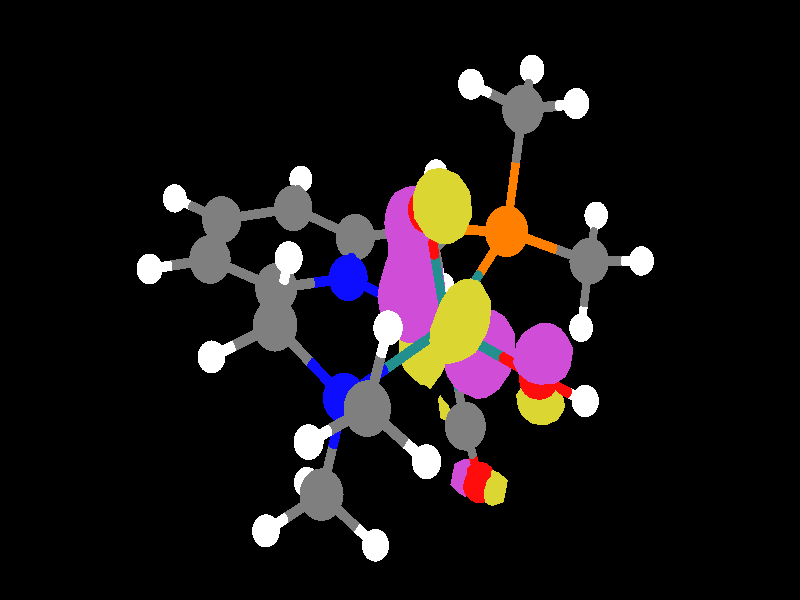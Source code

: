 // ****This file was generated by Gabedit ****

global_settings {
	ambient_light rgb <0.200000002980232, 0.200000002980232, 0.200000002980232>
	max_trace_level 15
}

// Rotation matrix
#declare myTransforms = transform {
matrix <-0.840186, -0.325937 ,0.433420, -0.541740, 0.540720, -0.643537, -0.024606, -0.775491, -0.630878, 0.000000, 0.000000 ,0.000000>
}

// finish options
#declare ambientCoef = 0.2;
#declare diffuseCoef = 0.8;
#declare specularCoef = 0.8;

// CAMERA
camera
{
	right     1.58841940532081 *x
	up        y
	direction -z
	angle 28.47923470059478
	location  < 0.000000, 0.00000, 50.00000000000000 >
	look_at   < 0.000000, 0.00000, 0.00000000000000 >
	translate < -0.36291865567782 , 0.10212335940069 , 0.000000 >
}

// LIGHT 1
light_source
{

	<  0.000000,  0.000000, 50.000000>
	color rgb <1, 1, 1>
	fade_distance 100.715721808572
	fade_power 0
	parallel
	point_at <  0.000000,  0.000000, -50.000000>
}

light_source {
	<28.531854657851, 50.2572796825395, -12.6372721914616>
	color rgb <0.300000011920929, 0.300000011920929, 0.300000011920929>
	fade_distance 100.715721808572
	fade_power 0
	parallel
	point_at <-28.531854657851, -50.2572796825395, 12.6372721914616>
}

#default {
	finish {ambient .8 diffuse 1 specular 1 roughness .005 metallic 0.5}
}

    // BACKGROUND 
background 
{
	color rgb < 0.000000, 0.000000, 0.000000 >
}

# declare molecule = union {
// ATOMS 
sphere
{
	<     -1.048891,     -5.223640,     -0.845144>       0.578256
	texture
	{
		pigment { rgb<      1.000000,      0.049989,      0.049989> }
		finish {ambient ambientCoef diffuse diffuseCoef specular specularCoef}
	}
}
sphere
{
	<      0.236372,     -1.019577,     -3.829894>       0.578256
	texture
	{
		pigment { rgb<      1.000000,      0.049989,      0.049989> }
		finish {ambient ambientCoef diffuse diffuseCoef specular specularCoef}
	}
}
sphere
{
	<      4.412403,     -4.403548,     -1.763862>       0.663294
	texture
	{
		pigment { rgb<      0.499992,      0.499992,      0.499992> }
		finish {ambient ambientCoef diffuse diffuseCoef specular specularCoef}
	}
}
sphere
{
	<      4.394225,      0.001491,     -3.306165>       0.408181
	texture
	{
		pigment { rgb<      1.000000,      1.000000,      1.000000> }
		finish {ambient ambientCoef diffuse diffuseCoef specular specularCoef}
	}
}
sphere
{
	<      3.845036,     -2.225022,     -0.149227>       0.629279
	texture
	{
		pigment { rgb<      0.049989,      0.049989,      1.000000> }
		finish {ambient ambientCoef diffuse diffuseCoef specular specularCoef}
	}
}
sphere
{
	<      4.843221,      0.114447,     -1.273219>       0.663294
	texture
	{
		pigment { rgb<      0.499992,      0.499992,      0.499992> }
		finish {ambient ambientCoef diffuse diffuseCoef specular specularCoef}
	}
}
sphere
{
	<     -5.027623,      1.340069,     -3.717187>       0.663294
	texture
	{
		pigment { rgb<      0.499992,      0.499992,      0.499992> }
		finish {ambient ambientCoef diffuse diffuseCoef specular specularCoef}
	}
}
sphere
{
	<     -6.959686,     -0.421082,      1.081942>       0.663294
	texture
	{
		pigment { rgb<      0.499992,      0.499992,      0.499992> }
		finish {ambient ambientCoef diffuse diffuseCoef specular specularCoef}
	}
}
sphere
{
	<     -4.038284,      0.496982,     -0.526618>       0.707513
	texture
	{
		pigment { rgb<      1.000000,      0.499992,      0.000000> }
		finish {ambient ambientCoef diffuse diffuseCoef specular specularCoef}
	}
}
sphere
{
	<      6.912934,      0.263216,     -1.034167>       0.408181
	texture
	{
		pigment { rgb<      1.000000,      1.000000,      1.000000> }
		finish {ambient ambientCoef diffuse diffuseCoef specular specularCoef}
	}
}
sphere
{
	<      4.863961,     -2.599118,      2.391025>       0.663294
	texture
	{
		pigment { rgb<      0.499992,      0.499992,      0.499992> }
		finish {ambient ambientCoef diffuse diffuseCoef specular specularCoef}
	}
}
sphere
{
	<     -0.902213,     -1.997941,      3.288691>       0.663294
	texture
	{
		pigment { rgb<      0.499992,      0.499992,      0.499992> }
		finish {ambient ambientCoef diffuse diffuseCoef specular specularCoef}
	}
}
sphere
{
	<      3.524445,      2.442378,     -0.317999>       0.663294
	texture
	{
		pigment { rgb<      0.499992,      0.499992,      0.499992> }
		finish {ambient ambientCoef diffuse diffuseCoef specular specularCoef}
	}
}
sphere
{
	<      1.038122,      2.145799,      0.154815>       0.629279
	texture
	{
		pigment { rgb<      0.049989,      0.049989,      1.000000> }
		finish {ambient ambientCoef diffuse diffuseCoef specular specularCoef}
	}
}
sphere
{
	<     -3.207419,      3.564696,      1.054748>       0.663294
	texture
	{
		pigment { rgb<      0.499992,      0.499992,      0.499992> }
		finish {ambient ambientCoef diffuse diffuseCoef specular specularCoef}
	}
}
sphere
{
	<     -0.459708,      4.148279,      0.658734>       0.663294
	texture
	{
		pigment { rgb<      0.499992,      0.499992,      0.499992> }
		finish {ambient ambientCoef diffuse diffuseCoef specular specularCoef}
	}
}
sphere
{
	<      4.649343,      4.808988,     -0.153299>       0.663294
	texture
	{
		pigment { rgb<      0.499992,      0.499992,      0.499992> }
		finish {ambient ambientCoef diffuse diffuseCoef specular specularCoef}
	}
}
sphere
{
	<      6.670006,      5.011379,     -0.504799>       0.408181
	texture
	{
		pigment { rgb<      1.000000,      1.000000,      1.000000> }
		finish {ambient ambientCoef diffuse diffuseCoef specular specularCoef}
	}
}
sphere
{
	<     -3.542756,      3.225168,      3.087230>       0.408181
	texture
	{
		pigment { rgb<      1.000000,      1.000000,      1.000000> }
		finish {ambient ambientCoef diffuse diffuseCoef specular specularCoef}
	}
}
sphere
{
	<     -4.414408,      5.160002,      0.483744>       0.408181
	texture
	{
		pigment { rgb<      1.000000,      1.000000,      1.000000> }
		finish {ambient ambientCoef diffuse diffuseCoef specular specularCoef}
	}
}
sphere
{
	<      0.563825,      6.570246,      0.782064>       0.663294
	texture
	{
		pigment { rgb<      0.499992,      0.499992,      0.499992> }
		finish {ambient ambientCoef diffuse diffuseCoef specular specularCoef}
	}
}
sphere
{
	<      3.146973,      6.897062,      0.407902>       0.663294
	texture
	{
		pigment { rgb<      0.499992,      0.499992,      0.499992> }
		finish {ambient ambientCoef diffuse diffuseCoef specular specularCoef}
	}
}
sphere
{
	<     -0.661701,      8.178456,      1.180090>       0.408181
	texture
	{
		pigment { rgb<      1.000000,      1.000000,      1.000000> }
		finish {ambient ambientCoef diffuse diffuseCoef specular specularCoef}
	}
}
sphere
{
	<      3.983508,      8.778076,      0.529386>       0.408181
	texture
	{
		pigment { rgb<      1.000000,      1.000000,      1.000000> }
		finish {ambient ambientCoef diffuse diffuseCoef specular specularCoef}
	}
}
sphere
{
	<     -1.379353,     -2.323624,      5.406049>       0.578256
	texture
	{
		pigment { rgb<      1.000000,      0.049989,      0.049989> }
		finish {ambient ambientCoef diffuse diffuseCoef specular specularCoef}
	}
}
sphere
{
	<     -6.490523,      2.816560,     -3.712517>       0.408181
	texture
	{
		pigment { rgb<      1.000000,      1.000000,      1.000000> }
		finish {ambient ambientCoef diffuse diffuseCoef specular specularCoef}
	}
}
sphere
{
	<     -5.746679,     -0.381258,     -4.632353>       0.408181
	texture
	{
		pigment { rgb<      1.000000,      1.000000,      1.000000> }
		finish {ambient ambientCoef diffuse diffuseCoef specular specularCoef}
	}
}
sphere
{
	<     -3.327864,      1.917618,     -4.758655>       0.408181
	texture
	{
		pigment { rgb<      1.000000,      1.000000,      1.000000> }
		finish {ambient ambientCoef diffuse diffuseCoef specular specularCoef}
	}
}
sphere
{
	<     -6.538038,     -0.833258,      3.074029>       0.408181
	texture
	{
		pigment { rgb<      1.000000,      1.000000,      1.000000> }
		finish {ambient ambientCoef diffuse diffuseCoef specular specularCoef}
	}
}
sphere
{
	<     -7.668718,     -2.159444,      0.190374>       0.408181
	texture
	{
		pigment { rgb<      1.000000,      1.000000,      1.000000> }
		finish {ambient ambientCoef diffuse diffuseCoef specular specularCoef}
	}
}
sphere
{
	<     -8.416194,      1.058043,      0.956554>       0.408181
	texture
	{
		pigment { rgb<      1.000000,      1.000000,      1.000000> }
		finish {ambient ambientCoef diffuse diffuseCoef specular specularCoef}
	}
}
sphere
{
	<      3.489568,     -6.068597,     -0.943658>       0.408181
	texture
	{
		pigment { rgb<      1.000000,      1.000000,      1.000000> }
		finish {ambient ambientCoef diffuse diffuseCoef specular specularCoef}
	}
}
sphere
{
	<      6.476444,     -4.689574,     -1.932263>       0.408181
	texture
	{
		pigment { rgb<      1.000000,      1.000000,      1.000000> }
		finish {ambient ambientCoef diffuse diffuseCoef specular specularCoef}
	}
}
sphere
{
	<      3.545633,     -4.055057,     -3.615563>       0.408181
	texture
	{
		pigment { rgb<      1.000000,      1.000000,      1.000000> }
		finish {ambient ambientCoef diffuse diffuseCoef specular specularCoef}
	}
}
sphere
{
	<      4.436127,     -0.944892,      3.572103>       0.408181
	texture
	{
		pigment { rgb<      1.000000,      1.000000,      1.000000> }
		finish {ambient ambientCoef diffuse diffuseCoef specular specularCoef}
	}
}
sphere
{
	<      6.936521,     -2.879627,      2.334371>       0.408181
	texture
	{
		pigment { rgb<      1.000000,      1.000000,      1.000000> }
		finish {ambient ambientCoef diffuse diffuseCoef specular specularCoef}
	}
}
sphere
{
	<      3.971224,     -4.268308,      3.237783>       0.408181
	texture
	{
		pigment { rgb<      1.000000,      1.000000,      1.000000> }
		finish {ambient ambientCoef diffuse diffuseCoef specular specularCoef}
	}
}
sphere
{
	<     -0.325115,     -1.488127,     -0.158569>       0.578256
	texture
	{
		pigment { rgb<      0.139986,      0.559991,      0.559991> }
		finish {ambient ambientCoef diffuse diffuseCoef specular specularCoef}
	}
}
sphere
{
	<     -2.462242,     -5.804705,      0.146325>       0.408181
	texture
	{
		pigment { rgb<      1.000000,      1.000000,      1.000000> }
		finish {ambient ambientCoef diffuse diffuseCoef specular specularCoef}
	}
}
// BONDS 
cylinder
{
	<     -1.048891,     -5.223640,     -0.845144>,
	<     -0.769459,     -3.781448,     -0.580074> 
	      0.140000
	texture
	{
		pigment { rgb<      1.000000,      0.049989,      0.049989> }
		finish {ambient ambientCoef diffuse diffuseCoef specular specularCoef}
	}
}
cylinder
{
	<     -0.769459,     -3.781448,     -0.580074>,
	<     -0.325115,     -1.488127,     -0.158569> 
	      0.140000
	texture
	{
		pigment { rgb<      0.139986,      0.559991,      0.559991> }
		finish {ambient ambientCoef diffuse diffuseCoef specular specularCoef}
	}
}
cylinder
{
	<     -1.048891,     -5.223640,     -0.845144>,
	<     -1.961213,     -5.598719,     -0.205148> 
	      0.140000
	texture
	{
		pigment { rgb<      1.000000,      0.049989,      0.049989> }
		finish {ambient ambientCoef diffuse diffuseCoef specular specularCoef}
	}
}
cylinder
{
	<     -1.961213,     -5.598719,     -0.205148>,
	<     -2.462242,     -5.804705,      0.146325> 
	      0.140000
	texture
	{
		pigment { rgb<      1.000000,      1.000000,      1.000000> }
		finish {ambient ambientCoef diffuse diffuseCoef specular specularCoef}
	}
}
cylinder
{
	<      0.236372,     -1.019577,     -3.829894>,
	<      0.019595,     -1.200473,     -2.412483> 
	      0.140000
	texture
	{
		pigment { rgb<      1.000000,      0.049989,      0.049989> }
		finish {ambient ambientCoef diffuse diffuseCoef specular specularCoef}
	}
}
cylinder
{
	<      0.019595,     -1.200473,     -2.412483>,
	<     -0.325115,     -1.488127,     -0.158569> 
	      0.140000
	texture
	{
		pigment { rgb<      0.139986,      0.559991,      0.559991> }
		finish {ambient ambientCoef diffuse diffuseCoef specular specularCoef}
	}
}
cylinder
{
	<      4.412403,     -4.403548,     -1.763862>,
	<      4.126468,     -3.305640,     -0.950137> 
	      0.140000
	texture
	{
		pigment { rgb<      0.499992,      0.499992,      0.499992> }
		finish {ambient ambientCoef diffuse diffuseCoef specular specularCoef}
	}
}
cylinder
{
	<      4.126468,     -3.305640,     -0.950137>,
	<      3.845036,     -2.225022,     -0.149227> 
	      0.140000
	texture
	{
		pigment { rgb<      0.049989,      0.049989,      1.000000> }
		finish {ambient ambientCoef diffuse diffuseCoef specular specularCoef}
	}
}
cylinder
{
	<      4.412403,     -4.403548,     -1.763862>,
	<      3.808279,     -5.493554,     -1.226924> 
	      0.140000
	texture
	{
		pigment { rgb<      0.499992,      0.499992,      0.499992> }
		finish {ambient ambientCoef diffuse diffuseCoef specular specularCoef}
	}
}
cylinder
{
	<      3.808279,     -5.493554,     -1.226924>,
	<      3.489568,     -6.068597,     -0.943658> 
	      0.140000
	texture
	{
		pigment { rgb<      1.000000,      1.000000,      1.000000> }
		finish {ambient ambientCoef diffuse diffuseCoef specular specularCoef}
	}
}
cylinder
{
	<      4.412403,     -4.403548,     -1.763862>,
	<      5.763605,     -4.590792,     -1.874104> 
	      0.140000
	texture
	{
		pigment { rgb<      0.499992,      0.499992,      0.499992> }
		finish {ambient ambientCoef diffuse diffuseCoef specular specularCoef}
	}
}
cylinder
{
	<      5.763605,     -4.590792,     -1.874104>,
	<      6.476444,     -4.689574,     -1.932263> 
	      0.140000
	texture
	{
		pigment { rgb<      1.000000,      1.000000,      1.000000> }
		finish {ambient ambientCoef diffuse diffuseCoef specular specularCoef}
	}
}
cylinder
{
	<      4.412403,     -4.403548,     -1.763862>,
	<      3.844981,     -4.175412,     -2.976058> 
	      0.140000
	texture
	{
		pigment { rgb<      0.499992,      0.499992,      0.499992> }
		finish {ambient ambientCoef diffuse diffuseCoef specular specularCoef}
	}
}
cylinder
{
	<      3.844981,     -4.175412,     -2.976058>,
	<      3.545633,     -4.055057,     -3.615563> 
	      0.140000
	texture
	{
		pigment { rgb<      1.000000,      1.000000,      1.000000> }
		finish {ambient ambientCoef diffuse diffuseCoef specular specularCoef}
	}
}
cylinder
{
	<      4.394225,      0.001491,     -3.306165>,
	<      4.549291,      0.040502,     -2.604066> 
	      0.140000
	texture
	{
		pigment { rgb<      1.000000,      1.000000,      1.000000> }
		finish {ambient ambientCoef diffuse diffuseCoef specular specularCoef}
	}
}
cylinder
{
	<      4.549291,      0.040502,     -2.604066>,
	<      4.843221,      0.114447,     -1.273219> 
	      0.140000
	texture
	{
		pigment { rgb<      0.499992,      0.499992,      0.499992> }
		finish {ambient ambientCoef diffuse diffuseCoef specular specularCoef}
	}
}
cylinder
{
	<      3.845036,     -2.225022,     -0.149227>,
	<      4.340168,     -1.064571,     -0.706763> 
	      0.140000
	texture
	{
		pigment { rgb<      0.049989,      0.049989,      1.000000> }
		finish {ambient ambientCoef diffuse diffuseCoef specular specularCoef}
	}
}
cylinder
{
	<      4.340168,     -1.064571,     -0.706763>,
	<      4.843221,      0.114447,     -1.273219> 
	      0.140000
	texture
	{
		pigment { rgb<      0.499992,      0.499992,      0.499992> }
		finish {ambient ambientCoef diffuse diffuseCoef specular specularCoef}
	}
}
cylinder
{
	<      3.845036,     -2.225022,     -0.149227>,
	<      4.350455,     -2.410585,      1.110818> 
	      0.140000
	texture
	{
		pigment { rgb<      0.049989,      0.049989,      1.000000> }
		finish {ambient ambientCoef diffuse diffuseCoef specular specularCoef}
	}
}
cylinder
{
	<      4.350455,     -2.410585,      1.110818>,
	<      4.863961,     -2.599118,      2.391025> 
	      0.140000
	texture
	{
		pigment { rgb<      0.499992,      0.499992,      0.499992> }
		finish {ambient ambientCoef diffuse diffuseCoef specular specularCoef}
	}
}
cylinder
{
	<      3.845036,     -2.225022,     -0.149227>,
	<      2.210964,     -1.936270,     -0.152888> 
	      0.140000
	texture
	{
		pigment { rgb<      0.049989,      0.049989,      1.000000> }
		finish {ambient ambientCoef diffuse diffuseCoef specular specularCoef}
	}
}
cylinder
{
	<      2.210964,     -1.936270,     -0.152888>,
	<     -0.325115,     -1.488127,     -0.158569> 
	      0.140000
	texture
	{
		pigment { rgb<      0.139986,      0.559991,      0.559991> }
		finish {ambient ambientCoef diffuse diffuseCoef specular specularCoef}
	}
}
cylinder
{
	<      4.843221,      0.114447,     -1.273219>,
	<      6.198136,      0.211837,     -1.116726> 
	      0.140000
	texture
	{
		pigment { rgb<      0.499992,      0.499992,      0.499992> }
		finish {ambient ambientCoef diffuse diffuseCoef specular specularCoef}
	}
}
cylinder
{
	<      6.198136,      0.211837,     -1.116726>,
	<      6.912934,      0.263216,     -1.034167> 
	      0.140000
	texture
	{
		pigment { rgb<      1.000000,      1.000000,      1.000000> }
		finish {ambient ambientCoef diffuse diffuseCoef specular specularCoef}
	}
}
cylinder
{
	<      4.843221,      0.114447,     -1.273219>,
	<      4.183833,      1.278412,     -0.795609> 
	      0.140000
	texture
	{
		pigment { rgb<      0.499992,      0.499992,      0.499992> }
		finish {ambient ambientCoef diffuse diffuseCoef specular specularCoef}
	}
}
cylinder
{
	<      4.183833,      1.278412,     -0.795609>,
	<      3.524445,      2.442378,     -0.317999> 
	      0.140000
	texture
	{
		pigment { rgb<      0.499992,      0.499992,      0.499992> }
		finish {ambient ambientCoef diffuse diffuseCoef specular specularCoef}
	}
}
cylinder
{
	<     -5.027623,      1.340069,     -3.717187>,
	<     -4.606839,      0.981489,     -2.360180> 
	      0.140000
	texture
	{
		pigment { rgb<      0.499992,      0.499992,      0.499992> }
		finish {ambient ambientCoef diffuse diffuseCoef specular specularCoef}
	}
}
cylinder
{
	<     -4.606839,      0.981489,     -2.360180>,
	<     -4.038284,      0.496982,     -0.526618> 
	      0.140000
	texture
	{
		pigment { rgb<      1.000000,      0.499992,      0.000000> }
		finish {ambient ambientCoef diffuse diffuseCoef specular specularCoef}
	}
}
cylinder
{
	<     -5.027623,      1.340069,     -3.717187>,
	<     -5.985295,      2.306638,     -3.714130> 
	      0.140000
	texture
	{
		pigment { rgb<      0.499992,      0.499992,      0.499992> }
		finish {ambient ambientCoef diffuse diffuseCoef specular specularCoef}
	}
}
cylinder
{
	<     -5.985295,      2.306638,     -3.714130>,
	<     -6.490523,      2.816560,     -3.712517> 
	      0.140000
	texture
	{
		pigment { rgb<      1.000000,      1.000000,      1.000000> }
		finish {ambient ambientCoef diffuse diffuseCoef specular specularCoef}
	}
}
cylinder
{
	<     -5.027623,      1.340069,     -3.717187>,
	<     -5.498345,      0.213221,     -4.316291> 
	      0.140000
	texture
	{
		pigment { rgb<      0.499992,      0.499992,      0.499992> }
		finish {ambient ambientCoef diffuse diffuseCoef specular specularCoef}
	}
}
cylinder
{
	<     -5.498345,      0.213221,     -4.316291>,
	<     -5.746679,     -0.381258,     -4.632353> 
	      0.140000
	texture
	{
		pigment { rgb<      1.000000,      1.000000,      1.000000> }
		finish {ambient ambientCoef diffuse diffuseCoef specular specularCoef}
	}
}
cylinder
{
	<     -5.027623,      1.340069,     -3.717187>,
	<     -3.914894,      1.718155,     -4.398973> 
	      0.140000
	texture
	{
		pigment { rgb<      0.499992,      0.499992,      0.499992> }
		finish {ambient ambientCoef diffuse diffuseCoef specular specularCoef}
	}
}
cylinder
{
	<     -3.914894,      1.718155,     -4.398973>,
	<     -3.327864,      1.917618,     -4.758655> 
	      0.140000
	texture
	{
		pigment { rgb<      1.000000,      1.000000,      1.000000> }
		finish {ambient ambientCoef diffuse diffuseCoef specular specularCoef}
	}
}
cylinder
{
	<     -6.959686,     -0.421082,      1.081942>,
	<     -5.717161,     -0.030613,      0.397792> 
	      0.140000
	texture
	{
		pigment { rgb<      0.499992,      0.499992,      0.499992> }
		finish {ambient ambientCoef diffuse diffuseCoef specular specularCoef}
	}
}
cylinder
{
	<     -5.717161,     -0.030613,      0.397792>,
	<     -4.038284,      0.496982,     -0.526618> 
	      0.140000
	texture
	{
		pigment { rgb<      1.000000,      0.499992,      0.000000> }
		finish {ambient ambientCoef diffuse diffuseCoef specular specularCoef}
	}
}
cylinder
{
	<     -6.959686,     -0.421082,      1.081942>,
	<     -6.683658,     -0.690909,      2.386040> 
	      0.140000
	texture
	{
		pigment { rgb<      0.499992,      0.499992,      0.499992> }
		finish {ambient ambientCoef diffuse diffuseCoef specular specularCoef}
	}
}
cylinder
{
	<     -6.683658,     -0.690909,      2.386040>,
	<     -6.538038,     -0.833258,      3.074029> 
	      0.140000
	texture
	{
		pigment { rgb<      1.000000,      1.000000,      1.000000> }
		finish {ambient ambientCoef diffuse diffuseCoef specular specularCoef}
	}
}
cylinder
{
	<     -6.959686,     -0.421082,      1.081942>,
	<     -7.423846,     -1.559082,      0.498286> 
	      0.140000
	texture
	{
		pigment { rgb<      0.499992,      0.499992,      0.499992> }
		finish {ambient ambientCoef diffuse diffuseCoef specular specularCoef}
	}
}
cylinder
{
	<     -7.423846,     -1.559082,      0.498286>,
	<     -7.668718,     -2.159444,      0.190374> 
	      0.140000
	texture
	{
		pigment { rgb<      1.000000,      1.000000,      1.000000> }
		finish {ambient ambientCoef diffuse diffuseCoef specular specularCoef}
	}
}
cylinder
{
	<     -6.959686,     -0.421082,      1.081942>,
	<     -7.913173,      0.547211,      0.999858> 
	      0.140000
	texture
	{
		pigment { rgb<      0.499992,      0.499992,      0.499992> }
		finish {ambient ambientCoef diffuse diffuseCoef specular specularCoef}
	}
}
cylinder
{
	<     -7.913173,      0.547211,      0.999858>,
	<     -8.416194,      1.058043,      0.956554> 
	      0.140000
	texture
	{
		pigment { rgb<      1.000000,      1.000000,      1.000000> }
		finish {ambient ambientCoef diffuse diffuseCoef specular specularCoef}
	}
}
cylinder
{
	<     -4.038284,      0.496982,     -0.526618>,
	<     -3.560801,      2.259941,      0.382164> 
	      0.140000
	texture
	{
		pigment { rgb<      1.000000,      0.499992,      0.000000> }
		finish {ambient ambientCoef diffuse diffuseCoef specular specularCoef}
	}
}
cylinder
{
	<     -3.560801,      2.259941,      0.382164>,
	<     -3.207419,      3.564696,      1.054748> 
	      0.140000
	texture
	{
		pigment { rgb<      0.499992,      0.499992,      0.499992> }
		finish {ambient ambientCoef diffuse diffuseCoef specular specularCoef}
	}
}
cylinder
{
	<     -4.038284,      0.496982,     -0.526618>,
	<     -2.295451,     -0.434759,     -0.353868> 
	      0.140000
	texture
	{
		pigment { rgb<      1.000000,      0.499992,      0.000000> }
		finish {ambient ambientCoef diffuse diffuseCoef specular specularCoef}
	}
}
cylinder
{
	<     -2.295451,     -0.434759,     -0.353868>,
	<     -0.325115,     -1.488127,     -0.158569> 
	      0.140000
	texture
	{
		pigment { rgb<      0.139986,      0.559991,      0.559991> }
		finish {ambient ambientCoef diffuse diffuseCoef specular specularCoef}
	}
}
cylinder
{
	<      4.863961,     -2.599118,      2.391025>,
	<      4.583884,     -1.516196,      3.164205> 
	      0.140000
	texture
	{
		pigment { rgb<      0.499992,      0.499992,      0.499992> }
		finish {ambient ambientCoef diffuse diffuseCoef specular specularCoef}
	}
}
cylinder
{
	<      4.583884,     -1.516196,      3.164205>,
	<      4.436127,     -0.944892,      3.572103> 
	      0.140000
	texture
	{
		pigment { rgb<      1.000000,      1.000000,      1.000000> }
		finish {ambient ambientCoef diffuse diffuseCoef specular specularCoef}
	}
}
cylinder
{
	<      4.863961,     -2.599118,      2.391025>,
	<      6.220740,     -2.782750,      2.353937> 
	      0.140000
	texture
	{
		pigment { rgb<      0.499992,      0.499992,      0.499992> }
		finish {ambient ambientCoef diffuse diffuseCoef specular specularCoef}
	}
}
cylinder
{
	<      6.220740,     -2.782750,      2.353937>,
	<      6.936521,     -2.879627,      2.334371> 
	      0.140000
	texture
	{
		pigment { rgb<      1.000000,      1.000000,      1.000000> }
		finish {ambient ambientCoef diffuse diffuseCoef specular specularCoef}
	}
}
cylinder
{
	<      4.863961,     -2.599118,      2.391025>,
	<      4.279541,     -3.691835,      2.945346> 
	      0.140000
	texture
	{
		pigment { rgb<      0.499992,      0.499992,      0.499992> }
		finish {ambient ambientCoef diffuse diffuseCoef specular specularCoef}
	}
}
cylinder
{
	<      4.279541,     -3.691835,      2.945346>,
	<      3.971224,     -4.268308,      3.237783> 
	      0.140000
	texture
	{
		pigment { rgb<      1.000000,      1.000000,      1.000000> }
		finish {ambient ambientCoef diffuse diffuseCoef specular specularCoef}
	}
}
cylinder
{
	<     -0.902213,     -1.997941,      3.288691>,
	<     -1.145574,     -2.164052,      4.368628> 
	      0.140000
	texture
	{
		pigment { rgb<      0.499992,      0.499992,      0.499992> }
		finish {ambient ambientCoef diffuse diffuseCoef specular specularCoef}
	}
}
cylinder
{
	<     -1.145574,     -2.164052,      4.368628>,
	<     -1.379353,     -2.323624,      5.406049> 
	      0.140000
	texture
	{
		pigment { rgb<      1.000000,      0.049989,      0.049989> }
		finish {ambient ambientCoef diffuse diffuseCoef specular specularCoef}
	}
}
cylinder
{
	<     -0.902213,     -1.997941,      3.288691>,
	<     -0.673891,     -1.796239,      1.924822> 
	      0.140000
	texture
	{
		pigment { rgb<      0.499992,      0.499992,      0.499992> }
		finish {ambient ambientCoef diffuse diffuseCoef specular specularCoef}
	}
}
cylinder
{
	<     -0.673891,     -1.796239,      1.924822>,
	<     -0.325115,     -1.488127,     -0.158569> 
	      0.140000
	texture
	{
		pigment { rgb<      0.139986,      0.559991,      0.559991> }
		finish {ambient ambientCoef diffuse diffuseCoef specular specularCoef}
	}
}
cylinder
{
	<      3.524445,      2.442378,     -0.317999>,
	<      2.271417,      2.292911,     -0.079716> 
	      0.140000
	texture
	{
		pigment { rgb<      0.499992,      0.499992,      0.499992> }
		finish {ambient ambientCoef diffuse diffuseCoef specular specularCoef}
	}
}
cylinder
{
	<      2.271417,      2.292911,     -0.079716>,
	<      1.038122,      2.145799,      0.154815> 
	      0.140000
	texture
	{
		pigment { rgb<      0.049989,      0.049989,      1.000000> }
		finish {ambient ambientCoef diffuse diffuseCoef specular specularCoef}
	}
}
cylinder
{
	<      3.524445,      2.442378,     -0.317999>,
	<      4.086894,      3.625683,     -0.235649> 
	      0.140000
	texture
	{
		pigment { rgb<      0.499992,      0.499992,      0.499992> }
		finish {ambient ambientCoef diffuse diffuseCoef specular specularCoef}
	}
}
cylinder
{
	<      4.086894,      3.625683,     -0.235649>,
	<      4.649343,      4.808988,     -0.153299> 
	      0.140000
	texture
	{
		pigment { rgb<      0.499992,      0.499992,      0.499992> }
		finish {ambient ambientCoef diffuse diffuseCoef specular specularCoef}
	}
}
cylinder
{
	<      1.038122,      2.145799,      0.154815>,
	<      0.295151,      3.139093,      0.404775> 
	      0.140000
	texture
	{
		pigment { rgb<      0.049989,      0.049989,      1.000000> }
		finish {ambient ambientCoef diffuse diffuseCoef specular specularCoef}
	}
}
cylinder
{
	<      0.295151,      3.139093,      0.404775>,
	<     -0.459708,      4.148279,      0.658734> 
	      0.140000
	texture
	{
		pigment { rgb<      0.499992,      0.499992,      0.499992> }
		finish {ambient ambientCoef diffuse diffuseCoef specular specularCoef}
	}
}
cylinder
{
	<      1.038122,      2.145799,      0.154815>,
	<      0.503938,      0.721847,      0.032016> 
	      0.140000
	texture
	{
		pigment { rgb<      0.049989,      0.049989,      1.000000> }
		finish {ambient ambientCoef diffuse diffuseCoef specular specularCoef}
	}
}
cylinder
{
	<      0.503938,      0.721847,      0.032016>,
	<     -0.325115,     -1.488127,     -0.158569> 
	      0.140000
	texture
	{
		pigment { rgb<      0.139986,      0.559991,      0.559991> }
		finish {ambient ambientCoef diffuse diffuseCoef specular specularCoef}
	}
}
cylinder
{
	<     -3.207419,      3.564696,      1.054748>,
	<     -1.833563,      3.856487,      0.856741> 
	      0.140000
	texture
	{
		pigment { rgb<      0.499992,      0.499992,      0.499992> }
		finish {ambient ambientCoef diffuse diffuseCoef specular specularCoef}
	}
}
cylinder
{
	<     -1.833563,      3.856487,      0.856741>,
	<     -0.459708,      4.148279,      0.658734> 
	      0.140000
	texture
	{
		pigment { rgb<      0.499992,      0.499992,      0.499992> }
		finish {ambient ambientCoef diffuse diffuseCoef specular specularCoef}
	}
}
cylinder
{
	<     -3.207419,      3.564696,      1.054748>,
	<     -3.426944,      3.342427,      2.385291> 
	      0.140000
	texture
	{
		pigment { rgb<      0.499992,      0.499992,      0.499992> }
		finish {ambient ambientCoef diffuse diffuseCoef specular specularCoef}
	}
}
cylinder
{
	<     -3.426944,      3.342427,      2.385291>,
	<     -3.542756,      3.225168,      3.087230> 
	      0.140000
	texture
	{
		pigment { rgb<      1.000000,      1.000000,      1.000000> }
		finish {ambient ambientCoef diffuse diffuseCoef specular specularCoef}
	}
}
cylinder
{
	<     -3.207419,      3.564696,      1.054748>,
	<     -3.997561,      4.609046,      0.680946> 
	      0.140000
	texture
	{
		pigment { rgb<      0.499992,      0.499992,      0.499992> }
		finish {ambient ambientCoef diffuse diffuseCoef specular specularCoef}
	}
}
cylinder
{
	<     -3.997561,      4.609046,      0.680946>,
	<     -4.414408,      5.160002,      0.483744> 
	      0.140000
	texture
	{
		pigment { rgb<      1.000000,      1.000000,      1.000000> }
		finish {ambient ambientCoef diffuse diffuseCoef specular specularCoef}
	}
}
cylinder
{
	<     -0.459708,      4.148279,      0.658734>,
	<      0.052058,      5.359263,      0.720399> 
	      0.140000
	texture
	{
		pigment { rgb<      0.499992,      0.499992,      0.499992> }
		finish {ambient ambientCoef diffuse diffuseCoef specular specularCoef}
	}
}
cylinder
{
	<      0.052058,      5.359263,      0.720399>,
	<      0.563825,      6.570246,      0.782064> 
	      0.140000
	texture
	{
		pigment { rgb<      0.499992,      0.499992,      0.499992> }
		finish {ambient ambientCoef diffuse diffuseCoef specular specularCoef}
	}
}
cylinder
{
	<      4.649343,      4.808988,     -0.153299>,
	<      5.972148,      4.941481,     -0.383404> 
	      0.140000
	texture
	{
		pigment { rgb<      0.499992,      0.499992,      0.499992> }
		finish {ambient ambientCoef diffuse diffuseCoef specular specularCoef}
	}
}
cylinder
{
	<      5.972148,      4.941481,     -0.383404>,
	<      6.670006,      5.011379,     -0.504799> 
	      0.140000
	texture
	{
		pigment { rgb<      1.000000,      1.000000,      1.000000> }
		finish {ambient ambientCoef diffuse diffuseCoef specular specularCoef}
	}
}
cylinder
{
	<      4.649343,      4.808988,     -0.153299>,
	<      3.898158,      5.853025,      0.127302> 
	      0.140000
	texture
	{
		pigment { rgb<      0.499992,      0.499992,      0.499992> }
		finish {ambient ambientCoef diffuse diffuseCoef specular specularCoef}
	}
}
cylinder
{
	<      3.898158,      5.853025,      0.127302>,
	<      3.146973,      6.897062,      0.407902> 
	      0.140000
	texture
	{
		pigment { rgb<      0.499992,      0.499992,      0.499992> }
		finish {ambient ambientCoef diffuse diffuseCoef specular specularCoef}
	}
}
cylinder
{
	<      0.563825,      6.570246,      0.782064>,
	<      1.855399,      6.733654,      0.594983> 
	      0.140000
	texture
	{
		pigment { rgb<      0.499992,      0.499992,      0.499992> }
		finish {ambient ambientCoef diffuse diffuseCoef specular specularCoef}
	}
}
cylinder
{
	<      1.855399,      6.733654,      0.594983>,
	<      3.146973,      6.897062,      0.407902> 
	      0.140000
	texture
	{
		pigment { rgb<      0.499992,      0.499992,      0.499992> }
		finish {ambient ambientCoef diffuse diffuseCoef specular specularCoef}
	}
}
cylinder
{
	<      0.563825,      6.570246,      0.782064>,
	<     -0.238453,      7.623043,      1.042627> 
	      0.140000
	texture
	{
		pigment { rgb<      0.499992,      0.499992,      0.499992> }
		finish {ambient ambientCoef diffuse diffuseCoef specular specularCoef}
	}
}
cylinder
{
	<     -0.238453,      7.623043,      1.042627>,
	<     -0.661701,      8.178456,      1.180090> 
	      0.140000
	texture
	{
		pigment { rgb<      1.000000,      1.000000,      1.000000> }
		finish {ambient ambientCoef diffuse diffuseCoef specular specularCoef}
	}
}
cylinder
{
	<      3.146973,      6.897062,      0.407902>,
	<      3.694601,      8.128448,      0.487430> 
	      0.140000
	texture
	{
		pigment { rgb<      0.499992,      0.499992,      0.499992> }
		finish {ambient ambientCoef diffuse diffuseCoef specular specularCoef}
	}
}
cylinder
{
	<      3.694601,      8.128448,      0.487430>,
	<      3.983508,      8.778076,      0.529386> 
	      0.140000
	texture
	{
		pigment { rgb<      1.000000,      1.000000,      1.000000> }
		finish {ambient ambientCoef diffuse diffuseCoef specular specularCoef}
	}
}
 transform { myTransforms }
}

object {molecule}// transparency coeffition
#declare surfaceTransCoef = 0.600000;
// wire frame radius of cylinder
#declare wireFrameCylinderRadius = 0.007086;


// TriangleCylinders
#macro threeCylinders ( P1, P2, P3, r) 
	union {
		#if (vlength(P1-P2)>0)
			cylinder { P1 , P2, r}
		#end
		#if (vlength(P2-P3)>0)
			cylinder { P2 , P3, r}
		#end
		#if (vlength(P1-P3)>0)
			cylinder { P3 , P1, r}
		#end
	}
#end

// TriangleCylindersColor
#macro threeCylindersColor ( P1, P2, P3, C1, C2, C3, r) 
	union {
		#if (vlength(P1-P2)>0)
			cylinder { P1 , P2, r  texture {pigment { rgb C1}} finish {ambient ambientCoef diffuse diffuseCoef specular specularCoef} }
		#end
		#if (vlength(P2-P3)>0)
			cylinder { P2 , P3, r  texture {pigment { rgb C2}} finish {ambient ambientCoef diffuse diffuseCoef specular specularCoef} }
		#end
		#if (vlength(P1-P3)>0)
			cylinder { P3 , P1, r  texture {pigment { rgb C3}} finish {ambient ambientCoef diffuse diffuseCoef specular specularCoef} }
		#end
	}
#end

# declare surfaces = union{
mesh{
smooth_triangle
	{
	<-1.738746, -5.611686, -0.193194>, <0.756680, 0.182136,0.627902>,
	<-1.738746, -5.602627, -0.196496>, <0.758046, 0.171002,0.629384>,
	<-1.746036, -5.602627, -0.193194>, <0.759635, 0.168645,0.628103>
	}
smooth_triangle
	{
	<-1.738746, -5.705900, 0.193194>, <0.728761, 0.490722,-0.477597>,
	<-1.738746, -5.611686, -0.193194>, <0.756680, 0.182136,0.627902>,
	<-1.746036, -5.602627, -0.193194>, <0.759635, 0.168645,0.628103>
	}
smooth_triangle
	{
	<-1.865130, -5.602627, 0.193194>, <0.905835, -0.012948,-0.423433>,
	<-1.738746, -5.705900, 0.193194>, <0.728761, 0.490722,-0.477597>,
	<-1.746036, -5.602627, -0.193194>, <0.759635, 0.168645,0.628103>
	}
smooth_triangle
	{
	<-1.738746, -5.705900, 0.193194>, <0.728761, 0.490722,-0.477597>,
	<-1.865130, -5.602627, 0.193194>, <0.905835, -0.012948,-0.423433>,
	<-1.738746, -5.602627, 0.262121>, <0.723847, 0.141185,-0.675361>
	}
smooth_triangle
	{
	<-1.738746, -5.602627, -0.196496>, <0.758046, 0.171002,0.629384>,
	<-1.738746, -5.555238, -0.193194>, <0.789686, 0.099660,0.605362>,
	<-1.746036, -5.602627, -0.193194>, <0.759635, 0.168645,0.628103>
	}
smooth_triangle
	{
	<-1.738746, -5.555238, -0.193194>, <0.789686, 0.099660,0.605362>,
	<-1.738746, -5.418147, 0.193194>, <0.833670, -0.315648,-0.453168>,
	<-1.865130, -5.602627, 0.193194>, <0.905835, -0.012948,-0.423433>
	}
smooth_triangle
	{
	<-1.746036, -5.602627, -0.193194>, <0.759635, 0.168645,0.628103>,
	<-1.738746, -5.555238, -0.193194>, <0.789686, 0.099660,0.605362>,
	<-1.865130, -5.602627, 0.193194>, <0.905835, -0.012948,-0.423433>
	}
smooth_triangle
	{
	<-1.865130, -5.602627, 0.193194>, <0.905835, -0.012948,-0.423433>,
	<-1.738746, -5.418147, 0.193194>, <0.833670, -0.315648,-0.453168>,
	<-1.738746, -5.602627, 0.262121>, <0.723847, 0.141185,-0.675361>
	}
smooth_triangle
	{
	<-1.738746, -3.264755, 5.216239>, <0.178525, 0.954863,0.237412>,
	<-1.738746, -2.897911, 4.869007>, <0.143786, 0.098276,0.984717>,
	<-2.114074, -2.897911, 5.216239>, <0.962611, 0.135495,0.234566>
	}
smooth_triangle
	{
	<-1.738746, -3.228145, 5.602627>, <0.190768, 0.873082,-0.448703>,
	<-1.738746, -3.264755, 5.216239>, <0.178525, 0.954863,0.237412>,
	<-2.114074, -2.897911, 5.216239>, <0.962611, 0.135495,0.234566>
	}
smooth_triangle
	{
	<-2.068067, -2.897911, 5.602627>, <0.870403, 0.110891,-0.479690>,
	<-1.738746, -3.228145, 5.602627>, <0.190768, 0.873082,-0.448703>,
	<-2.114074, -2.897911, 5.216239>, <0.962611, 0.135495,0.234566>
	}
smooth_triangle
	{
	<-1.738746, -3.228145, 5.602627>, <0.190768, 0.873082,-0.448703>,
	<-2.068067, -2.897911, 5.602627>, <0.870403, 0.110891,-0.479690>,
	<-1.738746, -2.897911, 5.845965>, <0.141958, 0.015325,-0.989754>
	}
smooth_triangle
	{
	<-1.738746, -2.897911, 4.869007>, <0.143786, 0.098276,0.984717>,
	<-1.738746, -2.511523, 4.950460>, <0.043502, -0.751198,0.658642>,
	<-2.047622, -2.511523, 5.216239>, <0.686491, -0.699590,0.198252>
	}
smooth_triangle
	{
	<-2.114074, -2.897911, 5.216239>, <0.962611, 0.135495,0.234566>,
	<-1.738746, -2.897911, 4.869007>, <0.143786, 0.098276,0.984717>,
	<-2.047622, -2.511523, 5.216239>, <0.686491, -0.699590,0.198252>
	}
smooth_triangle
	{
	<-2.114074, -2.897911, 5.216239>, <0.962611, 0.135495,0.234566>,
	<-2.047622, -2.511523, 5.216239>, <0.686491, -0.699590,0.198252>,
	<-2.068067, -2.897911, 5.602627>, <0.870403, 0.110891,-0.479690>
	}
smooth_triangle
	{
	<-2.047622, -2.511523, 5.216239>, <0.686491, -0.699590,0.198252>,
	<-1.956919, -2.511523, 5.602627>, <0.359240, -0.801904,-0.477385>,
	<-2.068067, -2.897911, 5.602627>, <0.870403, 0.110891,-0.479690>
	}
smooth_triangle
	{
	<-2.068067, -2.897911, 5.602627>, <0.870403, 0.110891,-0.479690>,
	<-1.956919, -2.511523, 5.602627>, <0.359240, -0.801904,-0.477385>,
	<-1.738746, -2.511523, 5.733498>, <-0.015806, -0.808396,-0.588427>
	}
smooth_triangle
	{
	<-1.738746, -2.897911, 5.845965>, <0.141958, 0.015325,-0.989754>,
	<-2.068067, -2.897911, 5.602627>, <0.870403, 0.110891,-0.479690>,
	<-1.738746, -2.511523, 5.733498>, <-0.015806, -0.808396,-0.588427>
	}
smooth_triangle
	{
	<-1.738746, -2.511523, 4.950460>, <0.043502, -0.751198,0.658642>,
	<-1.738746, -2.389466, 5.216239>, <-0.115843, -0.983855,0.136418>,
	<-2.047622, -2.511523, 5.216239>, <0.686491, -0.699590,0.198252>
	}
smooth_triangle
	{
	<-1.738746, -2.389466, 5.216239>, <-0.115843, -0.983855,0.136418>,
	<-1.738746, -2.443613, 5.602627>, <-0.109772, -0.888738,-0.445079>,
	<-1.956919, -2.511523, 5.602627>, <0.359240, -0.801904,-0.477385>
	}
smooth_triangle
	{
	<-2.047622, -2.511523, 5.216239>, <0.686491, -0.699590,0.198252>,
	<-1.738746, -2.389466, 5.216239>, <-0.115843, -0.983855,0.136418>,
	<-1.956919, -2.511523, 5.602627>, <0.359240, -0.801904,-0.477385>
	}
smooth_triangle
	{
	<-1.956919, -2.511523, 5.602627>, <0.359240, -0.801904,-0.477385>,
	<-1.738746, -2.443613, 5.602627>, <-0.109772, -0.888738,-0.445079>,
	<-1.738746, -2.511523, 5.733498>, <-0.015806, -0.808396,-0.588427>
	}
smooth_triangle
	{
	<-1.352358, -5.629404, -0.579582>, <0.358735, 0.358753,0.861745>,
	<-1.352358, -5.602627, -0.587169>, <0.361201, 0.340436,0.868123>,
	<-1.377425, -5.602627, -0.579582>, <0.371951, 0.339208,0.864055>
	}
smooth_triangle
	{
	<-1.377425, -5.602627, -0.579582>, <0.371951, 0.339208,0.864055>,
	<-1.738746, -5.602627, -0.196496>, <0.758046, 0.171002,0.629384>,
	<-1.738746, -5.611686, -0.193194>, <0.756680, 0.182136,0.627902>
	}
smooth_triangle
	{
	<-1.377425, -5.602627, -0.579582>, <0.371951, 0.339208,0.864055>,
	<-1.738746, -5.611686, -0.193194>, <0.756680, 0.182136,0.627902>,
	<-1.352358, -5.629404, -0.579582>, <0.358735, 0.358753,0.861745>
	}
smooth_triangle
	{
	<-1.352358, -5.629404, -0.579582>, <0.358735, 0.358753,0.861745>,
	<-1.738746, -5.611686, -0.193194>, <0.756680, 0.182136,0.627902>,
	<-1.352358, -5.948804, -0.193194>, <0.209654, 0.883004,0.419940>
	}
smooth_triangle
	{
	<-1.352358, -5.948804, -0.193194>, <0.209654, 0.883004,0.419940>,
	<-1.738746, -5.611686, -0.193194>, <0.756680, 0.182136,0.627902>,
	<-1.352358, -5.902975, 0.193194>, <0.085003, 0.861679,-0.500284>
	}
smooth_triangle
	{
	<-1.352358, -5.902975, 0.193194>, <0.085003, 0.861679,-0.500284>,
	<-1.738746, -5.611686, -0.193194>, <0.756680, 0.182136,0.627902>,
	<-1.738746, -5.705900, 0.193194>, <0.728761, 0.490722,-0.477597>
	}
smooth_triangle
	{
	<-1.352358, -5.902975, 0.193194>, <0.085003, 0.861679,-0.500284>,
	<-1.738746, -5.705900, 0.193194>, <0.728761, 0.490722,-0.477597>,
	<-1.738746, -5.602627, 0.262121>, <0.723847, 0.141185,-0.675361>
	}
smooth_triangle
	{
	<-1.352358, -5.602627, 0.425242>, <0.120939, 0.248700,-0.961001>,
	<-1.352358, -5.902975, 0.193194>, <0.085003, 0.861679,-0.500284>,
	<-1.738746, -5.602627, 0.262121>, <0.723847, 0.141185,-0.675361>
	}
smooth_triangle
	{
	<-1.352358, -5.602627, -0.587169>, <0.361201, 0.340436,0.868123>,
	<-1.352358, -5.216239, -0.641992>, <0.508045, -0.109260,0.854373>,
	<-1.519093, -5.216239, -0.579582>, <0.594300, -0.122308,0.794889>
	}
smooth_triangle
	{
	<-1.377425, -5.602627, -0.579582>, <0.371951, 0.339208,0.864055>,
	<-1.352358, -5.602627, -0.587169>, <0.361201, 0.340436,0.868123>,
	<-1.519093, -5.216239, -0.579582>, <0.594300, -0.122308,0.794889>
	}
smooth_triangle
	{
	<-1.738746, -5.602627, -0.196496>, <0.758046, 0.171002,0.629384>,
	<-1.720573, -5.216239, -0.193194>, <0.857574, -0.301282,0.416887>,
	<-1.738746, -5.555238, -0.193194>, <0.789686, 0.099660,0.605362>
	}
smooth_triangle
	{
	<-1.738746, -5.602627, -0.196496>, <0.758046, 0.171002,0.629384>,
	<-1.377425, -5.602627, -0.579582>, <0.371951, 0.339208,0.864055>,
	<-1.720573, -5.216239, -0.193194>, <0.857574, -0.301282,0.416887>
	}
smooth_triangle
	{
	<-1.377425, -5.602627, -0.579582>, <0.371951, 0.339208,0.864055>,
	<-1.519093, -5.216239, -0.579582>, <0.594300, -0.122308,0.794889>,
	<-1.720573, -5.216239, -0.193194>, <0.857574, -0.301282,0.416887>
	}
smooth_triangle
	{
	<-1.676475, -5.216239, 0.193194>, <0.685644, -0.534707,-0.493944>,
	<-1.738746, -5.555238, -0.193194>, <0.789686, 0.099660,0.605362>,
	<-1.720573, -5.216239, -0.193194>, <0.857574, -0.301282,0.416887>
	}
smooth_triangle
	{
	<-1.738746, -5.418147, 0.193194>, <0.833670, -0.315648,-0.453168>,
	<-1.738746, -5.555238, -0.193194>, <0.789686, 0.099660,0.605362>,
	<-1.676475, -5.216239, 0.193194>, <0.685644, -0.534707,-0.493944>
	}
smooth_triangle
	{
	<-1.738746, -5.418147, 0.193194>, <0.833670, -0.315648,-0.453168>,
	<-1.676475, -5.216239, 0.193194>, <0.685644, -0.534707,-0.493944>,
	<-1.352358, -5.216239, 0.408786>, <0.235800, -0.331896,-0.913369>
	}
smooth_triangle
	{
	<-1.738746, -5.418147, 0.193194>, <0.833670, -0.315648,-0.453168>,
	<-1.352358, -5.216239, 0.408786>, <0.235800, -0.331896,-0.913369>,
	<-1.738746, -5.602627, 0.262121>, <0.723847, 0.141185,-0.675361>
	}
smooth_triangle
	{
	<-1.738746, -5.602627, 0.262121>, <0.723847, 0.141185,-0.675361>,
	<-1.352358, -5.216239, 0.408786>, <0.235800, -0.331896,-0.913369>,
	<-1.352358, -5.602627, 0.425242>, <0.120939, 0.248700,-0.961001>
	}
smooth_triangle
	{
	<-1.352358, -5.216239, -0.641992>, <0.508045, -0.109260,0.854373>,
	<-1.352358, -5.007521, -0.579582>, <0.485764, -0.297708,0.821829>,
	<-1.519093, -5.216239, -0.579582>, <0.594300, -0.122308,0.794889>
	}
smooth_triangle
	{
	<-1.352358, -5.007521, -0.579582>, <0.485764, -0.297708,0.821829>,
	<-1.352358, -4.829851, -0.273565>, <0.464958, -0.774317,0.429240>,
	<-1.435373, -4.829851, -0.193194>, <0.526823, -0.813468,0.246427>
	}
smooth_triangle
	{
	<-1.352358, -5.007521, -0.579582>, <0.485764, -0.297708,0.821829>,
	<-1.435373, -4.829851, -0.193194>, <0.526823, -0.813468,0.246427>,
	<-1.519093, -5.216239, -0.579582>, <0.594300, -0.122308,0.794889>
	}
smooth_triangle
	{
	<-1.519093, -5.216239, -0.579582>, <0.594300, -0.122308,0.794889>,
	<-1.435373, -4.829851, -0.193194>, <0.526823, -0.813468,0.246427>,
	<-1.720573, -5.216239, -0.193194>, <0.857574, -0.301282,0.416887>
	}
smooth_triangle
	{
	<-1.352358, -4.829851, -0.000552>, <0.455547, -0.885507,-0.091401>,
	<-1.352358, -4.952808, 0.193194>, <0.342583, -0.674829,-0.653638>,
	<-1.676475, -5.216239, 0.193194>, <0.685644, -0.534707,-0.493944>
	}
smooth_triangle
	{
	<-1.352358, -4.829851, -0.000552>, <0.455547, -0.885507,-0.091401>,
	<-1.676475, -5.216239, 0.193194>, <0.685644, -0.534707,-0.493944>,
	<-1.435373, -4.829851, -0.193194>, <0.526823, -0.813468,0.246427>
	}
smooth_triangle
	{
	<-1.435373, -4.829851, -0.193194>, <0.526823, -0.813468,0.246427>,
	<-1.676475, -5.216239, 0.193194>, <0.685644, -0.534707,-0.493944>,
	<-1.720573, -5.216239, -0.193194>, <0.857574, -0.301282,0.416887>
	}
smooth_triangle
	{
	<-1.676475, -5.216239, 0.193194>, <0.685644, -0.534707,-0.493944>,
	<-1.352358, -4.952808, 0.193194>, <0.342583, -0.674829,-0.653638>,
	<-1.352358, -5.216239, 0.408786>, <0.235800, -0.331896,-0.913369>
	}
smooth_triangle
	{
	<-1.352358, -4.829851, -0.273565>, <0.464958, -0.774317,0.429240>,
	<-1.352358, -4.770144, -0.193194>, <0.470551, -0.855920,0.214437>,
	<-1.435373, -4.829851, -0.193194>, <0.526823, -0.813468,0.246427>
	}
smooth_triangle
	{
	<-1.435373, -4.829851, -0.193194>, <0.526823, -0.813468,0.246427>,
	<-1.352358, -4.770144, -0.193194>, <0.470551, -0.855920,0.214437>,
	<-1.352358, -4.829851, -0.000552>, <0.455547, -0.885507,-0.091401>
	}
smooth_triangle
	{
	<-1.738746, -3.264755, 5.216239>, <0.178525, 0.954863,0.237412>,
	<-1.352358, -3.217459, 5.216239>, <-0.517844, 0.815352,0.258917>,
	<-1.352358, -2.897911, 4.940723>, <-0.588357, -0.005607,0.808582>
	}
smooth_triangle
	{
	<-1.738746, -2.897911, 4.869007>, <0.143786, 0.098276,0.984717>,
	<-1.738746, -3.264755, 5.216239>, <0.178525, 0.954863,0.237412>,
	<-1.352358, -2.897911, 4.940723>, <-0.588357, -0.005607,0.808582>
	}
smooth_triangle
	{
	<-1.352358, -3.217459, 5.216239>, <-0.517844, 0.815352,0.258917>,
	<-1.738746, -3.264755, 5.216239>, <0.178525, 0.954863,0.237412>,
	<-1.352358, -3.159947, 5.602627>, <-0.620052, 0.573798,-0.535063>
	}
smooth_triangle
	{
	<-1.352358, -3.159947, 5.602627>, <-0.620052, 0.573798,-0.535063>,
	<-1.738746, -3.264755, 5.216239>, <0.178525, 0.954863,0.237412>,
	<-1.738746, -3.228145, 5.602627>, <0.190768, 0.873082,-0.448703>
	}
smooth_triangle
	{
	<-1.352358, -3.159947, 5.602627>, <-0.620052, 0.573798,-0.535063>,
	<-1.738746, -3.228145, 5.602627>, <0.190768, 0.873082,-0.448703>,
	<-1.738746, -2.897911, 5.845965>, <0.141958, 0.015325,-0.989754>
	}
smooth_triangle
	{
	<-1.352358, -2.897911, 5.767315>, <-0.627303, -0.145108,-0.765137>,
	<-1.352358, -3.159947, 5.602627>, <-0.620052, 0.573798,-0.535063>,
	<-1.738746, -2.897911, 5.845965>, <0.141958, 0.015325,-0.989754>
	}
smooth_triangle
	{
	<-1.352358, -2.897911, 4.940723>, <-0.588357, -0.005607,0.808582>,
	<-1.352358, -2.511523, 5.073152>, <-0.500143, -0.825638,0.261112>,
	<-1.738746, -2.897911, 4.869007>, <0.143786, 0.098276,0.984717>
	}
smooth_triangle
	{
	<-1.738746, -2.897911, 4.869007>, <0.143786, 0.098276,0.984717>,
	<-1.352358, -2.511523, 5.073152>, <-0.500143, -0.825638,0.261112>,
	<-1.738746, -2.511523, 4.950460>, <0.043502, -0.751198,0.658642>
	}
smooth_triangle
	{
	<-1.352358, -2.600254, 5.602627>, <-0.497130, -0.780738,-0.378562>,
	<-1.443626, -2.511523, 5.602627>, <-0.383113, -0.847542,-0.367284>,
	<-1.352358, -2.511523, 5.517061>, <-0.470663, -0.848196,-0.242979>
	}
smooth_triangle
	{
	<-1.443626, -2.511523, 5.602627>, <-0.383113, -0.847542,-0.367284>,
	<-1.352358, -2.600254, 5.602627>, <-0.497130, -0.780738,-0.378562>,
	<-1.352358, -2.897911, 5.767315>, <-0.627303, -0.145108,-0.765137>
	}
smooth_triangle
	{
	<-1.443626, -2.511523, 5.602627>, <-0.383113, -0.847542,-0.367284>,
	<-1.352358, -2.897911, 5.767315>, <-0.627303, -0.145108,-0.765137>,
	<-1.738746, -2.511523, 5.733498>, <-0.015806, -0.808396,-0.588427>
	}
smooth_triangle
	{
	<-1.738746, -2.511523, 5.733498>, <-0.015806, -0.808396,-0.588427>,
	<-1.352358, -2.897911, 5.767315>, <-0.627303, -0.145108,-0.765137>,
	<-1.738746, -2.897911, 5.845965>, <0.141958, 0.015325,-0.989754>
	}
smooth_triangle
	{
	<-1.738746, -2.511523, 4.950460>, <0.043502, -0.751198,0.658642>,
	<-1.352358, -2.511523, 5.073152>, <-0.500143, -0.825638,0.261112>,
	<-1.352358, -2.468258, 5.216239>, <-0.504039, -0.860520,0.073821>
	}
smooth_triangle
	{
	<-1.738746, -2.389466, 5.216239>, <-0.115843, -0.983855,0.136418>,
	<-1.738746, -2.511523, 4.950460>, <0.043502, -0.751198,0.658642>,
	<-1.352358, -2.468258, 5.216239>, <-0.504039, -0.860520,0.073821>
	}
smooth_triangle
	{
	<-1.352358, -2.511523, 5.517061>, <-0.470663, -0.848196,-0.242979>,
	<-1.443626, -2.511523, 5.602627>, <-0.383113, -0.847542,-0.367284>,
	<-1.738746, -2.443613, 5.602627>, <-0.109772, -0.888738,-0.445079>
	}
smooth_triangle
	{
	<-1.352358, -2.511523, 5.517061>, <-0.470663, -0.848196,-0.242979>,
	<-1.738746, -2.443613, 5.602627>, <-0.109772, -0.888738,-0.445079>,
	<-1.352358, -2.468258, 5.216239>, <-0.504039, -0.860520,0.073821>
	}
smooth_triangle
	{
	<-1.352358, -2.468258, 5.216239>, <-0.504039, -0.860520,0.073821>,
	<-1.738746, -2.443613, 5.602627>, <-0.109772, -0.888738,-0.445079>,
	<-1.738746, -2.389466, 5.216239>, <-0.115843, -0.983855,0.136418>
	}
smooth_triangle
	{
	<-1.443626, -2.511523, 5.602627>, <-0.383113, -0.847542,-0.367284>,
	<-1.738746, -2.511523, 5.733498>, <-0.015806, -0.808396,-0.588427>,
	<-1.738746, -2.443613, 5.602627>, <-0.109772, -0.888738,-0.445079>
	}
smooth_triangle
	{
	<-1.352358, -0.776721, 0.193194>, <0.800572, 0.575853,0.165762>,
	<-1.352358, -0.579582, -0.067616>, <0.816065, 0.194904,0.544105>,
	<-1.503809, -0.579582, 0.193194>, <0.923495, 0.290585,0.250435>
	}
smooth_triangle
	{
	<-1.352358, -0.814946, 0.579582>, <0.773696, 0.632989,-0.026820>,
	<-1.352358, -0.776721, 0.193194>, <0.800572, 0.575853,0.165762>,
	<-1.503809, -0.579582, 0.193194>, <0.923495, 0.290585,0.250435>
	}
smooth_triangle
	{
	<-1.543886, -0.579582, 0.579582>, <0.935670, 0.352518,-0.015879>,
	<-1.352358, -0.814946, 0.579582>, <0.773696, 0.632989,-0.026820>,
	<-1.503809, -0.579582, 0.193194>, <0.923495, 0.290585,0.250435>
	}
smooth_triangle
	{
	<-1.352358, -0.722483, 0.965970>, <0.811595, 0.548200,-0.201968>,
	<-1.352358, -0.814946, 0.579582>, <0.773696, 0.632989,-0.026820>,
	<-1.543886, -0.579582, 0.579582>, <0.935670, 0.352518,-0.015879>
	}
smooth_triangle
	{
	<-1.475288, -0.579582, 0.965970>, <0.898167, 0.373885,-0.231314>,
	<-1.352358, -0.722483, 0.965970>, <0.811595, 0.548200,-0.201968>,
	<-1.543886, -0.579582, 0.579582>, <0.935670, 0.352518,-0.015879>
	}
smooth_triangle
	{
	<-1.352358, -0.722483, 0.965970>, <0.811595, 0.548200,-0.201968>,
	<-1.475288, -0.579582, 0.965970>, <0.898167, 0.373885,-0.231314>,
	<-1.352358, -0.579582, 1.271102>, <0.859890, 0.365269,-0.356606>
	}
smooth_triangle
	{
	<-1.352358, -0.579582, -0.067616>, <0.816065, 0.194904,0.544105>,
	<-1.352358, -0.193194, 0.046951>, <0.737243, -0.344986,0.580910>,
	<-1.466930, -0.193194, 0.193194>, <0.869017, -0.278572,0.408910>
	}
smooth_triangle
	{
	<-1.503809, -0.579582, 0.193194>, <0.923495, 0.290585,0.250435>,
	<-1.352358, -0.579582, -0.067616>, <0.816065, 0.194904,0.544105>,
	<-1.466930, -0.193194, 0.193194>, <0.869017, -0.278572,0.408910>
	}
smooth_triangle
	{
	<-1.503809, -0.579582, 0.193194>, <0.923495, 0.290585,0.250435>,
	<-1.466930, -0.193194, 0.193194>, <0.869017, -0.278572,0.408910>,
	<-1.543886, -0.579582, 0.579582>, <0.935670, 0.352518,-0.015879>
	}
smooth_triangle
	{
	<-1.466930, -0.193194, 0.193194>, <0.869017, -0.278572,0.408910>,
	<-1.551881, -0.193194, 0.579582>, <0.983649, -0.172538,0.051622>,
	<-1.543886, -0.579582, 0.579582>, <0.935670, 0.352518,-0.015879>
	}
smooth_triangle
	{
	<-1.543886, -0.579582, 0.579582>, <0.935670, 0.352518,-0.015879>,
	<-1.551881, -0.193194, 0.579582>, <0.983649, -0.172538,0.051622>,
	<-1.475288, -0.579582, 0.965970>, <0.898167, 0.373885,-0.231314>
	}
smooth_triangle
	{
	<-1.551881, -0.193194, 0.579582>, <0.983649, -0.172538,0.051622>,
	<-1.502109, -0.193194, 0.965970>, <0.963493, -0.133713,-0.231953>,
	<-1.475288, -0.579582, 0.965970>, <0.898167, 0.373885,-0.231314>
	}
smooth_triangle
	{
	<-1.475288, -0.579582, 0.965970>, <0.898167, 0.373885,-0.231314>,
	<-1.502109, -0.193194, 0.965970>, <0.963493, -0.133713,-0.231953>,
	<-1.352358, -0.193194, 1.325583>, <0.885029, -0.141781,-0.443421>
	}
smooth_triangle
	{
	<-1.352358, -0.579582, 1.271102>, <0.859890, 0.365269,-0.356606>,
	<-1.475288, -0.579582, 0.965970>, <0.898167, 0.373885,-0.231314>,
	<-1.352358, -0.193194, 1.325583>, <0.885029, -0.141781,-0.443421>
	}
smooth_triangle
	{
	<-1.352358, -0.193194, 0.046951>, <0.737243, -0.344986,0.580910>,
	<-1.352358, -0.004222, 0.193194>, <0.749677, -0.478598,0.457087>,
	<-1.466930, -0.193194, 0.193194>, <0.869017, -0.278572,0.408910>
	}
smooth_triangle
	{
	<-1.352358, -0.004222, 0.193194>, <0.749677, -0.478598,0.457087>,
	<-1.352358, 0.167418, 0.579582>, <0.759493, -0.639125,0.121199>,
	<-1.551881, -0.193194, 0.579582>, <0.983649, -0.172538,0.051622>
	}
smooth_triangle
	{
	<-1.466930, -0.193194, 0.193194>, <0.869017, -0.278572,0.408910>,
	<-1.352358, -0.004222, 0.193194>, <0.749677, -0.478598,0.457087>,
	<-1.551881, -0.193194, 0.579582>, <0.983649, -0.172538,0.051622>
	}
smooth_triangle
	{
	<-1.352358, 0.167418, 0.579582>, <0.759493, -0.639125,0.121199>,
	<-1.352358, 0.117103, 0.965970>, <0.827102, -0.523840,-0.203701>,
	<-1.502109, -0.193194, 0.965970>, <0.963493, -0.133713,-0.231953>
	}
smooth_triangle
	{
	<-1.551881, -0.193194, 0.579582>, <0.983649, -0.172538,0.051622>,
	<-1.352358, 0.167418, 0.579582>, <0.759493, -0.639125,0.121199>,
	<-1.502109, -0.193194, 0.965970>, <0.963493, -0.133713,-0.231953>
	}
smooth_triangle
	{
	<-1.502109, -0.193194, 0.965970>, <0.963493, -0.133713,-0.231953>,
	<-1.352358, 0.117103, 0.965970>, <0.827102, -0.523840,-0.203701>,
	<-1.352358, -0.193194, 1.325583>, <0.885029, -0.141781,-0.443421>
	}
smooth_triangle
	{
	<-1.352358, -5.629404, -0.579582>, <0.358735, 0.358753,0.861745>,
	<-0.965970, -5.799150, -0.579582>, <-0.058612, 0.656371,0.752158>,
	<-0.965970, -5.602627, -0.658021>, <-0.028271, 0.508889,0.860368>
	}
smooth_triangle
	{
	<-1.352358, -5.602627, -0.587169>, <0.361201, 0.340436,0.868123>,
	<-1.352358, -5.629404, -0.579582>, <0.358735, 0.358753,0.861745>,
	<-0.965970, -5.602627, -0.658021>, <-0.028271, 0.508889,0.860368>
	}
smooth_triangle
	{
	<-0.965970, -5.799150, -0.579582>, <-0.058612, 0.656371,0.752158>,
	<-1.352358, -5.629404, -0.579582>, <0.358735, 0.358753,0.861745>,
	<-0.965970, -5.968060, -0.193194>, <-0.174210, 0.946248,0.272517>
	}
smooth_triangle
	{
	<-0.965970, -5.968060, -0.193194>, <-0.174210, 0.946248,0.272517>,
	<-1.352358, -5.629404, -0.579582>, <0.358735, 0.358753,0.861745>,
	<-1.352358, -5.948804, -0.193194>, <0.209654, 0.883004,0.419940>
	}
smooth_triangle
	{
	<-0.965970, -5.968060, -0.193194>, <-0.174210, 0.946248,0.272517>,
	<-1.352358, -5.948804, -0.193194>, <0.209654, 0.883004,0.419940>,
	<-0.965970, -5.873069, 0.193194>, <-0.287781, 0.752622,-0.592235>
	}
smooth_triangle
	{
	<-0.965970, -5.873069, 0.193194>, <-0.287781, 0.752622,-0.592235>,
	<-1.352358, -5.948804, -0.193194>, <0.209654, 0.883004,0.419940>,
	<-1.352358, -5.902975, 0.193194>, <0.085003, 0.861679,-0.500284>
	}
smooth_triangle
	{
	<-0.965970, -5.873069, 0.193194>, <-0.287781, 0.752622,-0.592235>,
	<-1.352358, -5.902975, 0.193194>, <0.085003, 0.861679,-0.500284>,
	<-1.352358, -5.602627, 0.425242>, <0.120939, 0.248700,-0.961001>
	}
smooth_triangle
	{
	<-0.965970, -5.602627, 0.411944>, <-0.241495, 0.300478,-0.922710>,
	<-0.965970, -5.873069, 0.193194>, <-0.287781, 0.752622,-0.592235>,
	<-1.352358, -5.602627, 0.425242>, <0.120939, 0.248700,-0.961001>
	}
smooth_triangle
	{
	<-0.965970, -5.602627, -0.658021>, <-0.028271, 0.508889,0.860368>,
	<-0.965970, -5.216239, -0.752881>, <0.027343, -0.089039,0.995653>,
	<-1.352358, -5.602627, -0.587169>, <0.361201, 0.340436,0.868123>
	}
smooth_triangle
	{
	<-1.352358, -5.602627, -0.587169>, <0.361201, 0.340436,0.868123>,
	<-0.965970, -5.216239, -0.752881>, <0.027343, -0.089039,0.995653>,
	<-1.352358, -5.216239, -0.641992>, <0.508045, -0.109260,0.854373>
	}
smooth_triangle
	{
	<-0.965970, -5.602627, 0.411944>, <-0.241495, 0.300478,-0.922710>,
	<-1.352358, -5.602627, 0.425242>, <0.120939, 0.248700,-0.961001>,
	<-0.965970, -5.216239, 0.434393>, <-0.150938, -0.220713,-0.963589>
	}
smooth_triangle
	{
	<-1.352358, -5.602627, 0.425242>, <0.120939, 0.248700,-0.961001>,
	<-1.352358, -5.216239, 0.408786>, <0.235800, -0.331896,-0.913369>,
	<-0.965970, -5.216239, 0.434393>, <-0.150938, -0.220713,-0.963589>
	}
smooth_triangle
	{
	<-1.002526, -4.829851, -0.579582>, <0.037662, -0.696848,0.716229>,
	<-1.352358, -5.007521, -0.579582>, <0.485764, -0.297708,0.821829>,
	<-1.352358, -5.216239, -0.641992>, <0.508045, -0.109260,0.854373>
	}
smooth_triangle
	{
	<-1.002526, -4.829851, -0.579582>, <0.037662, -0.696848,0.716229>,
	<-1.352358, -5.216239, -0.641992>, <0.508045, -0.109260,0.854373>,
	<-0.965970, -4.829851, -0.586782>, <0.016311, -0.699941,0.714014>
	}
smooth_triangle
	{
	<-0.965970, -4.829851, -0.586782>, <0.016311, -0.699941,0.714014>,
	<-1.352358, -5.216239, -0.641992>, <0.508045, -0.109260,0.854373>,
	<-0.965970, -5.216239, -0.752881>, <0.027343, -0.089039,0.995653>
	}
smooth_triangle
	{
	<-1.002526, -4.829851, -0.579582>, <0.037662, -0.696848,0.716229>,
	<-1.352358, -4.829851, -0.273565>, <0.464958, -0.774317,0.429240>,
	<-1.352358, -5.007521, -0.579582>, <0.485764, -0.297708,0.821829>
	}
smooth_triangle
	{
	<-1.352358, -4.952808, 0.193194>, <0.342583, -0.674829,-0.653638>,
	<-0.965970, -4.829851, 0.172291>, <-0.068980, -0.761749,-0.644189>,
	<-0.965970, -4.854766, 0.193194>, <-0.075044, -0.699117,-0.711058>
	}
smooth_triangle
	{
	<-1.352358, -4.829851, -0.000552>, <0.455547, -0.885507,-0.091401>,
	<-0.965970, -4.829851, 0.172291>, <-0.068980, -0.761749,-0.644189>,
	<-1.352358, -4.952808, 0.193194>, <0.342583, -0.674829,-0.653638>
	}
smooth_triangle
	{
	<-0.965970, -5.216239, 0.434393>, <-0.150938, -0.220713,-0.963589>,
	<-1.352358, -5.216239, 0.408786>, <0.235800, -0.331896,-0.913369>,
	<-1.352358, -4.952808, 0.193194>, <0.342583, -0.674829,-0.653638>
	}
smooth_triangle
	{
	<-0.965970, -4.854766, 0.193194>, <-0.075044, -0.699117,-0.711058>,
	<-0.965970, -5.216239, 0.434393>, <-0.150938, -0.220713,-0.963589>,
	<-1.352358, -4.952808, 0.193194>, <0.342583, -0.674829,-0.653638>
	}
smooth_triangle
	{
	<-0.965970, -4.829851, -0.586782>, <0.016311, -0.699941,0.714014>,
	<-0.965970, -4.810916, -0.579582>, <0.016241, -0.708236,0.705789>,
	<-1.002526, -4.829851, -0.579582>, <0.037662, -0.696848,0.716229>
	}
smooth_triangle
	{
	<-1.352358, -4.829851, -0.273565>, <0.464958, -0.774317,0.429240>,
	<-1.002526, -4.829851, -0.579582>, <0.037662, -0.696848,0.716229>,
	<-0.965970, -4.810916, -0.579582>, <0.016241, -0.708236,0.705789>
	}
smooth_triangle
	{
	<-1.352358, -4.829851, -0.273565>, <0.464958, -0.774317,0.429240>,
	<-0.965970, -4.810916, -0.579582>, <0.016241, -0.708236,0.705789>,
	<-1.352358, -4.770144, -0.193194>, <0.470551, -0.855920,0.214437>
	}
smooth_triangle
	{
	<-1.352358, -4.770144, -0.193194>, <0.470551, -0.855920,0.214437>,
	<-0.965970, -4.810916, -0.579582>, <0.016241, -0.708236,0.705789>,
	<-0.965970, -4.654785, -0.193194>, <-0.004781, -0.996938,0.078048>
	}
smooth_triangle
	{
	<-0.965970, -4.829851, 0.172291>, <-0.068980, -0.761749,-0.644189>,
	<-1.352358, -4.829851, -0.000552>, <0.455547, -0.885507,-0.091401>,
	<-1.352358, -4.770144, -0.193194>, <0.470551, -0.855920,0.214437>
	}
smooth_triangle
	{
	<-0.965970, -4.654785, -0.193194>, <-0.004781, -0.996938,0.078048>,
	<-0.965970, -4.829851, 0.172291>, <-0.068980, -0.761749,-0.644189>,
	<-1.352358, -4.770144, -0.193194>, <0.470551, -0.855920,0.214437>
	}
smooth_triangle
	{
	<-1.352358, -2.897911, 4.940723>, <-0.588357, -0.005607,0.808582>,
	<-1.352358, -3.217459, 5.216239>, <-0.517844, 0.815352,0.258917>,
	<-1.156547, -2.897911, 5.216239>, <-0.959218, -0.149539,0.239873>
	}
smooth_triangle
	{
	<-1.212968, -2.897911, 5.602627>, <-0.825618, -0.225652,-0.517142>,
	<-1.156547, -2.897911, 5.216239>, <-0.959218, -0.149539,0.239873>,
	<-1.352358, -3.217459, 5.216239>, <-0.517844, 0.815352,0.258917>
	}
smooth_triangle
	{
	<-1.352358, -3.159947, 5.602627>, <-0.620052, 0.573798,-0.535063>,
	<-1.212968, -2.897911, 5.602627>, <-0.825618, -0.225652,-0.517142>,
	<-1.352358, -3.217459, 5.216239>, <-0.517844, 0.815352,0.258917>
	}
smooth_triangle
	{
	<-1.212968, -2.897911, 5.602627>, <-0.825618, -0.225652,-0.517142>,
	<-1.352358, -3.159947, 5.602627>, <-0.620052, 0.573798,-0.535063>,
	<-1.352358, -2.897911, 5.767315>, <-0.627303, -0.145108,-0.765137>
	}
smooth_triangle
	{
	<-0.965970, -2.556271, -1.738746>, <0.666193, 0.377302,0.643296>,
	<-0.965970, -2.511523, -1.776265>, <0.661805, 0.334276,0.671024>,
	<-0.997388, -2.511523, -1.738746>, <0.684750, 0.340392,0.644399>
	}
smooth_triangle
	{
	<-0.965970, -2.852037, -1.352358>, <0.712609, 0.685729,0.148205>,
	<-0.965970, -2.556271, -1.738746>, <0.666193, 0.377302,0.643296>,
	<-0.997388, -2.511523, -1.738746>, <0.684750, 0.340392,0.644399>
	}
smooth_triangle
	{
	<-1.203871, -2.511523, -1.352358>, <0.911163, 0.398604,0.104383>,
	<-0.965970, -2.852037, -1.352358>, <0.712609, 0.685729,0.148205>,
	<-0.997388, -2.511523, -1.738746>, <0.684750, 0.340392,0.644399>
	}
smooth_triangle
	{
	<-0.965970, -2.838947, -0.965970>, <0.741036, 0.589062,-0.322291>,
	<-0.965970, -2.852037, -1.352358>, <0.712609, 0.685729,0.148205>,
	<-1.203871, -2.511523, -1.352358>, <0.911163, 0.398604,0.104383>
	}
smooth_triangle
	{
	<-1.172462, -2.511523, -0.965970>, <0.843859, 0.356668,-0.400861>,
	<-0.965970, -2.838947, -0.965970>, <0.741036, 0.589062,-0.322291>,
	<-1.203871, -2.511523, -1.352358>, <0.911163, 0.398604,0.104383>
	}
smooth_triangle
	{
	<-0.965970, -2.838947, -0.965970>, <0.741036, 0.589062,-0.322291>,
	<-1.172462, -2.511523, -0.965970>, <0.843859, 0.356668,-0.400861>,
	<-0.965970, -2.511523, -0.726712>, <0.720522, 0.268641,-0.639280>
	}
smooth_triangle
	{
	<-1.352358, -2.511523, 5.073152>, <-0.500143, -0.825638,0.261112>,
	<-1.352358, -2.897911, 4.940723>, <-0.588357, -0.005607,0.808582>,
	<-1.156547, -2.897911, 5.216239>, <-0.959218, -0.149539,0.239873>
	}
smooth_triangle
	{
	<-1.273842, -2.511523, 5.216239>, <-0.532921, -0.841487,0.088858>,
	<-1.352358, -2.511523, 5.073152>, <-0.500143, -0.825638,0.261112>,
	<-1.156547, -2.897911, 5.216239>, <-0.959218, -0.149539,0.239873>
	}
smooth_triangle
	{
	<-1.352358, -2.600254, 5.602627>, <-0.497130, -0.780738,-0.378562>,
	<-1.352358, -2.511523, 5.517061>, <-0.470663, -0.848196,-0.242979>,
	<-1.273842, -2.511523, 5.216239>, <-0.532921, -0.841487,0.088858>
	}
smooth_triangle
	{
	<-1.352358, -2.600254, 5.602627>, <-0.497130, -0.780738,-0.378562>,
	<-1.273842, -2.511523, 5.216239>, <-0.532921, -0.841487,0.088858>,
	<-1.212968, -2.897911, 5.602627>, <-0.825618, -0.225652,-0.517142>
	}
smooth_triangle
	{
	<-1.212968, -2.897911, 5.602627>, <-0.825618, -0.225652,-0.517142>,
	<-1.273842, -2.511523, 5.216239>, <-0.532921, -0.841487,0.088858>,
	<-1.156547, -2.897911, 5.216239>, <-0.959218, -0.149539,0.239873>
	}
smooth_triangle
	{
	<-1.212968, -2.897911, 5.602627>, <-0.825618, -0.225652,-0.517142>,
	<-1.352358, -2.897911, 5.767315>, <-0.627303, -0.145108,-0.765137>,
	<-1.352358, -2.600254, 5.602627>, <-0.497130, -0.780738,-0.378562>
	}
smooth_triangle
	{
	<-0.965970, -2.511523, -1.776265>, <0.661805, 0.334276,0.671024>,
	<-0.965970, -2.125134, -1.849130>, <0.566539, -0.153158,0.809676>,
	<-1.074923, -2.125134, -1.738746>, <0.670133, -0.118635,0.732699>
	}
smooth_triangle
	{
	<-0.997388, -2.511523, -1.738746>, <0.684750, 0.340392,0.644399>,
	<-0.965970, -2.511523, -1.776265>, <0.661805, 0.334276,0.671024>,
	<-1.074923, -2.125134, -1.738746>, <0.670133, -0.118635,0.732699>
	}
smooth_triangle
	{
	<-0.997388, -2.511523, -1.738746>, <0.684750, 0.340392,0.644399>,
	<-1.074923, -2.125134, -1.738746>, <0.670133, -0.118635,0.732699>,
	<-1.203871, -2.511523, -1.352358>, <0.911163, 0.398604,0.104383>
	}
smooth_triangle
	{
	<-1.074923, -2.125134, -1.738746>, <0.670133, -0.118635,0.732699>,
	<-1.293992, -2.125134, -1.352358>, <0.992552, 0.015694,0.120807>,
	<-1.203871, -2.511523, -1.352358>, <0.911163, 0.398604,0.104383>
	}
smooth_triangle
	{
	<-1.203871, -2.511523, -1.352358>, <0.911163, 0.398604,0.104383>,
	<-1.293992, -2.125134, -1.352358>, <0.992552, 0.015694,0.120807>,
	<-1.172462, -2.511523, -0.965970>, <0.843859, 0.356668,-0.400861>
	}
smooth_triangle
	{
	<-1.293992, -2.125134, -1.352358>, <0.992552, 0.015694,0.120807>,
	<-1.271639, -2.125134, -0.965970>, <0.904149, 0.077486,-0.420131>,
	<-1.172462, -2.511523, -0.965970>, <0.843859, 0.356668,-0.400861>
	}
smooth_triangle
	{
	<-1.172462, -2.511523, -0.965970>, <0.843859, 0.356668,-0.400861>,
	<-1.271639, -2.125134, -0.965970>, <0.904149, 0.077486,-0.420131>,
	<-0.965970, -2.125134, -0.587591>, <0.637417, 0.052064,-0.768758>
	}
smooth_triangle
	{
	<-0.965970, -2.511523, -0.726712>, <0.720522, 0.268641,-0.639280>,
	<-1.172462, -2.511523, -0.965970>, <0.843859, 0.356668,-0.400861>,
	<-0.965970, -2.125134, -0.587591>, <0.637417, 0.052064,-0.768758>
	}
smooth_triangle
	{
	<-1.352358, -2.511523, 5.073152>, <-0.500143, -0.825638,0.261112>,
	<-1.273842, -2.511523, 5.216239>, <-0.532921, -0.841487,0.088858>,
	<-1.352358, -2.468258, 5.216239>, <-0.504039, -0.860520,0.073821>
	}
smooth_triangle
	{
	<-1.273842, -2.511523, 5.216239>, <-0.532921, -0.841487,0.088858>,
	<-1.352358, -2.511523, 5.517061>, <-0.470663, -0.848196,-0.242979>,
	<-1.352358, -2.468258, 5.216239>, <-0.504039, -0.860520,0.073821>
	}
smooth_triangle
	{
	<-0.965970, -2.125134, -1.849130>, <0.566539, -0.153158,0.809676>,
	<-0.965970, -1.934077, -1.738746>, <0.492294, -0.374960,0.785526>,
	<-1.074923, -2.125134, -1.738746>, <0.670133, -0.118635,0.732699>
	}
smooth_triangle
	{
	<-0.965970, -1.934077, -1.738746>, <0.492294, -0.374960,0.785526>,
	<-0.965970, -1.738746, -1.654452>, <0.441597, -0.592182,0.674026>,
	<-1.217565, -1.738746, -1.352358>, <0.826040, -0.474601,0.303993>
	}
smooth_triangle
	{
	<-0.965970, -1.934077, -1.738746>, <0.492294, -0.374960,0.785526>,
	<-1.217565, -1.738746, -1.352358>, <0.826040, -0.474601,0.303993>,
	<-1.074923, -2.125134, -1.738746>, <0.670133, -0.118635,0.732699>
	}
smooth_triangle
	{
	<-1.074923, -2.125134, -1.738746>, <0.670133, -0.118635,0.732699>,
	<-1.217565, -1.738746, -1.352358>, <0.826040, -0.474601,0.303993>,
	<-1.293992, -2.125134, -1.352358>, <0.992552, 0.015694,0.120807>
	}
smooth_triangle
	{
	<-1.293992, -2.125134, -1.352358>, <0.992552, 0.015694,0.120807>,
	<-1.217565, -1.738746, -1.352358>, <0.826040, -0.474601,0.303993>,
	<-1.271639, -2.125134, -0.965970>, <0.904149, 0.077486,-0.420131>
	}
smooth_triangle
	{
	<-1.217565, -1.738746, -1.352358>, <0.826040, -0.474601,0.303993>,
	<-1.251353, -1.738746, -0.965970>, <0.897954, -0.246757,-0.364404>,
	<-1.271639, -2.125134, -0.965970>, <0.904149, 0.077486,-0.420131>
	}
smooth_triangle
	{
	<-1.271639, -2.125134, -0.965970>, <0.904149, 0.077486,-0.420131>,
	<-1.251353, -1.738746, -0.965970>, <0.897954, -0.246757,-0.364404>,
	<-0.965970, -1.738746, -0.608326>, <0.567959, -0.113818,-0.815149>
	}
smooth_triangle
	{
	<-0.965970, -2.125134, -0.587591>, <0.637417, 0.052064,-0.768758>,
	<-1.271639, -2.125134, -0.965970>, <0.904149, 0.077486,-0.420131>,
	<-0.965970, -1.738746, -0.608326>, <0.567959, -0.113818,-0.815149>
	}
smooth_triangle
	{
	<-0.965970, -1.738746, -1.654452>, <0.441597, -0.592182,0.674026>,
	<-0.965970, -1.523149, -1.352358>, <0.355284, -0.822165,0.444767>,
	<-1.217565, -1.738746, -1.352358>, <0.826040, -0.474601,0.303993>
	}
smooth_triangle
	{
	<-0.965970, -1.523149, -1.352358>, <0.355284, -0.822165,0.444767>,
	<-0.965970, -1.395189, -0.965970>, <0.282552, -0.957940,-0.050150>,
	<-1.251353, -1.738746, -0.965970>, <0.897954, -0.246757,-0.364404>
	}
smooth_triangle
	{
	<-1.217565, -1.738746, -1.352358>, <0.826040, -0.474601,0.303993>,
	<-0.965970, -1.523149, -1.352358>, <0.355284, -0.822165,0.444767>,
	<-1.251353, -1.738746, -0.965970>, <0.897954, -0.246757,-0.364404>
	}
smooth_triangle
	{
	<-1.251353, -1.738746, -0.965970>, <0.897954, -0.246757,-0.364404>,
	<-0.965970, -1.395189, -0.965970>, <0.282552, -0.957940,-0.050150>,
	<-0.965970, -1.738746, -0.608326>, <0.567959, -0.113818,-0.815149>
	}
smooth_triangle
	{
	<-0.965970, -1.020240, -0.193194>, <0.235395, 0.774509,0.587133>,
	<-0.965970, -0.965970, -0.276498>, <0.086832, 0.568306,0.818223>,
	<-1.071561, -0.965970, -0.193194>, <0.320957, 0.706021,0.631285>
	}
smooth_triangle
	{
	<-0.965970, -1.119740, 0.193194>, <0.452606, 0.886251,0.098524>,
	<-0.965970, -1.020240, -0.193194>, <0.235395, 0.774509,0.587133>,
	<-1.071561, -0.965970, -0.193194>, <0.320957, 0.706021,0.631285>
	}
smooth_triangle
	{
	<-1.264644, -0.965970, 0.193194>, <0.643410, 0.755796,0.121636>,
	<-0.965970, -1.119740, 0.193194>, <0.452606, 0.886251,0.098524>,
	<-1.071561, -0.965970, -0.193194>, <0.320957, 0.706021,0.631285>
	}
smooth_triangle
	{
	<-0.965970, -1.132565, 0.579582>, <0.502517, 0.864459,-0.013709>,
	<-0.965970, -1.119740, 0.193194>, <0.452606, 0.886251,0.098524>,
	<-1.264644, -0.965970, 0.193194>, <0.643410, 0.755796,0.121636>
	}
smooth_triangle
	{
	<-1.275233, -0.965970, 0.579582>, <0.661656, 0.748653,-0.041597>,
	<-0.965970, -1.132565, 0.579582>, <0.502517, 0.864459,-0.013709>,
	<-1.264644, -0.965970, 0.193194>, <0.643410, 0.755796,0.121636>
	}
smooth_triangle
	{
	<-0.965970, -1.095597, 0.965970>, <0.533545, 0.832267,-0.150536>,
	<-0.965970, -1.132565, 0.579582>, <0.502517, 0.864459,-0.013709>,
	<-1.275233, -0.965970, 0.579582>, <0.661656, 0.748653,-0.041597>
	}
smooth_triangle
	{
	<-1.199301, -0.965970, 0.965970>, <0.632088, 0.748860,-0.199182>,
	<-0.965970, -1.095597, 0.965970>, <0.533545, 0.832267,-0.150536>,
	<-1.275233, -0.965970, 0.579582>, <0.661656, 0.748653,-0.041597>
	}
smooth_triangle
	{
	<-0.965970, -1.002524, 1.352358>, <0.566784, 0.758731,-0.321067>,
	<-0.965970, -1.095597, 0.965970>, <0.533545, 0.832267,-0.150536>,
	<-1.199301, -0.965970, 0.965970>, <0.632088, 0.748860,-0.199182>
	}
smooth_triangle
	{
	<-1.029298, -0.965970, 1.352358>, <0.588416, 0.733943,-0.339256>,
	<-0.965970, -1.002524, 1.352358>, <0.566784, 0.758731,-0.321067>,
	<-1.199301, -0.965970, 0.965970>, <0.632088, 0.748860,-0.199182>
	}
smooth_triangle
	{
	<-0.965970, -1.002524, 1.352358>, <0.566784, 0.758731,-0.321067>,
	<-1.029298, -0.965970, 1.352358>, <0.588416, 0.733943,-0.339256>,
	<-0.965970, -0.965970, 1.494318>, <0.586121, 0.729735,-0.352064>
	}
smooth_triangle
	{
	<-0.965970, -0.965970, -0.276498>, <0.086832, 0.568306,0.818223>,
	<-0.965970, -0.579582, -0.309730>, <-0.074537, -0.109157,0.991226>,
	<-1.243248, -0.579582, -0.193194>, <0.511280, 0.068342,0.856692>
	}
smooth_triangle
	{
	<-1.071561, -0.965970, -0.193194>, <0.320957, 0.706021,0.631285>,
	<-0.965970, -0.965970, -0.276498>, <0.086832, 0.568306,0.818223>,
	<-1.243248, -0.579582, -0.193194>, <0.511280, 0.068342,0.856692>
	}
smooth_triangle
	{
	<-1.352358, -0.776721, 0.193194>, <0.800572, 0.575853,0.165762>,
	<-1.243248, -0.579582, -0.193194>, <0.511280, 0.068342,0.856692>,
	<-1.352358, -0.579582, -0.067616>, <0.816065, 0.194904,0.544105>
	}
smooth_triangle
	{
	<-1.352358, -0.776721, 0.193194>, <0.800572, 0.575853,0.165762>,
	<-1.264644, -0.965970, 0.193194>, <0.643410, 0.755796,0.121636>,
	<-1.243248, -0.579582, -0.193194>, <0.511280, 0.068342,0.856692>
	}
smooth_triangle
	{
	<-1.264644, -0.965970, 0.193194>, <0.643410, 0.755796,0.121636>,
	<-1.071561, -0.965970, -0.193194>, <0.320957, 0.706021,0.631285>,
	<-1.243248, -0.579582, -0.193194>, <0.511280, 0.068342,0.856692>
	}
smooth_triangle
	{
	<-1.264644, -0.965970, 0.193194>, <0.643410, 0.755796,0.121636>,
	<-1.352358, -0.814946, 0.579582>, <0.773696, 0.632989,-0.026820>,
	<-1.275233, -0.965970, 0.579582>, <0.661656, 0.748653,-0.041597>
	}
smooth_triangle
	{
	<-1.352358, -0.776721, 0.193194>, <0.800572, 0.575853,0.165762>,
	<-1.352358, -0.814946, 0.579582>, <0.773696, 0.632989,-0.026820>,
	<-1.264644, -0.965970, 0.193194>, <0.643410, 0.755796,0.121636>
	}
smooth_triangle
	{
	<-1.275233, -0.965970, 0.579582>, <0.661656, 0.748653,-0.041597>,
	<-1.352358, -0.722483, 0.965970>, <0.811595, 0.548200,-0.201968>,
	<-1.199301, -0.965970, 0.965970>, <0.632088, 0.748860,-0.199182>
	}
smooth_triangle
	{
	<-1.352358, -0.814946, 0.579582>, <0.773696, 0.632989,-0.026820>,
	<-1.352358, -0.722483, 0.965970>, <0.811595, 0.548200,-0.201968>,
	<-1.275233, -0.965970, 0.579582>, <0.661656, 0.748653,-0.041597>
	}
smooth_triangle
	{
	<-1.352358, -0.579582, 1.271102>, <0.859890, 0.365269,-0.356606>,
	<-1.199301, -0.965970, 0.965970>, <0.632088, 0.748860,-0.199182>,
	<-1.352358, -0.722483, 0.965970>, <0.811595, 0.548200,-0.201968>
	}
smooth_triangle
	{
	<-1.352358, -0.579582, 1.271102>, <0.859890, 0.365269,-0.356606>,
	<-1.312519, -0.579582, 1.352358>, <0.831846, 0.359304,-0.423003>,
	<-1.199301, -0.965970, 0.965970>, <0.632088, 0.748860,-0.199182>
	}
smooth_triangle
	{
	<-1.312519, -0.579582, 1.352358>, <0.831846, 0.359304,-0.423003>,
	<-1.029298, -0.965970, 1.352358>, <0.588416, 0.733943,-0.339256>,
	<-1.199301, -0.965970, 0.965970>, <0.632088, 0.748860,-0.199182>
	}
smooth_triangle
	{
	<-0.965970, -0.731375, 1.738746>, <0.690962, 0.502952,-0.519240>,
	<-0.965970, -0.965970, 1.494318>, <0.586121, 0.729735,-0.352064>,
	<-1.029298, -0.965970, 1.352358>, <0.588416, 0.733943,-0.339256>
	}
smooth_triangle
	{
	<-0.965970, -0.731375, 1.738746>, <0.690962, 0.502952,-0.519240>,
	<-1.029298, -0.965970, 1.352358>, <0.588416, 0.733943,-0.339256>,
	<-1.078080, -0.579582, 1.738746>, <0.751045, 0.294546,-0.590910>
	}
smooth_triangle
	{
	<-1.078080, -0.579582, 1.738746>, <0.751045, 0.294546,-0.590910>,
	<-1.029298, -0.965970, 1.352358>, <0.588416, 0.733943,-0.339256>,
	<-1.312519, -0.579582, 1.352358>, <0.831846, 0.359304,-0.423003>
	}
smooth_triangle
	{
	<-0.965970, -0.731375, 1.738746>, <0.690962, 0.502952,-0.519240>,
	<-1.078080, -0.579582, 1.738746>, <0.751045, 0.294546,-0.590910>,
	<-0.965970, -0.579582, 1.941473>, <0.754218, 0.221610,-0.618098>
	}
smooth_triangle
	{
	<-0.965970, -0.579582, -0.309730>, <-0.074537, -0.109157,0.991226>,
	<-0.965970, -0.229430, -0.193194>, <0.006462, -0.389129,0.921161>,
	<-1.243248, -0.579582, -0.193194>, <0.511280, 0.068342,0.856692>
	}
smooth_triangle
	{
	<-0.965970, -0.229430, -0.193194>, <0.006462, -0.389129,0.921161>,
	<-1.352358, -0.579582, -0.067616>, <0.816065, 0.194904,0.544105>,
	<-1.243248, -0.579582, -0.193194>, <0.511280, 0.068342,0.856692>
	}
smooth_triangle
	{
	<-0.965970, -0.229430, -0.193194>, <0.006462, -0.389129,0.921161>,
	<-0.965970, -0.193194, -0.173735>, <0.014269, -0.441494,0.897151>,
	<-1.352358, -0.579582, -0.067616>, <0.816065, 0.194904,0.544105>
	}
smooth_triangle
	{
	<-0.965970, -0.193194, -0.173735>, <0.014269, -0.441494,0.897151>,
	<-1.352358, -0.193194, 0.046951>, <0.737243, -0.344986,0.580910>,
	<-1.352358, -0.579582, -0.067616>, <0.816065, 0.194904,0.544105>
	}
smooth_triangle
	{
	<-1.352358, -0.193194, 1.325583>, <0.885029, -0.141781,-0.443421>,
	<-1.312519, -0.579582, 1.352358>, <0.831846, 0.359304,-0.423003>,
	<-1.352358, -0.579582, 1.271102>, <0.859890, 0.365269,-0.356606>
	}
smooth_triangle
	{
	<-1.337749, -0.193194, 1.352358>, <0.871203, -0.145207,-0.468956>,
	<-1.312519, -0.579582, 1.352358>, <0.831846, 0.359304,-0.423003>,
	<-1.352358, -0.193194, 1.325583>, <0.885029, -0.141781,-0.443421>
	}
smooth_triangle
	{
	<-1.312519, -0.579582, 1.352358>, <0.831846, 0.359304,-0.423003>,
	<-1.337749, -0.193194, 1.352358>, <0.871203, -0.145207,-0.468956>,
	<-1.078080, -0.579582, 1.738746>, <0.751045, 0.294546,-0.590910>
	}
smooth_triangle
	{
	<-1.337749, -0.193194, 1.352358>, <0.871203, -0.145207,-0.468956>,
	<-1.057368, -0.193194, 1.738746>, <0.677351, -0.272206,-0.683447>,
	<-1.078080, -0.579582, 1.738746>, <0.751045, 0.294546,-0.590910>
	}
smooth_triangle
	{
	<-1.078080, -0.579582, 1.738746>, <0.751045, 0.294546,-0.590910>,
	<-1.057368, -0.193194, 1.738746>, <0.677351, -0.272206,-0.683447>,
	<-0.965970, -0.193194, 1.859941>, <0.620780, -0.335177,-0.708723>
	}
smooth_triangle
	{
	<-0.965970, -0.579582, 1.941473>, <0.754218, 0.221610,-0.618098>,
	<-1.078080, -0.579582, 1.738746>, <0.751045, 0.294546,-0.590910>,
	<-0.965970, -0.193194, 1.859941>, <0.620780, -0.335177,-0.708723>
	}
smooth_triangle
	{
	<-1.101106, 0.193194, 0.193194>, <0.334885, -0.772045,0.540185>,
	<-1.352358, -0.004222, 0.193194>, <0.749677, -0.478598,0.457087>,
	<-1.352358, -0.193194, 0.046951>, <0.737243, -0.344986,0.580910>
	}
smooth_triangle
	{
	<-1.101106, 0.193194, 0.193194>, <0.334885, -0.772045,0.540185>,
	<-1.352358, -0.193194, 0.046951>, <0.737243, -0.344986,0.580910>,
	<-0.965970, 0.193194, 0.122397>, <0.175822, -0.767195,0.616846>
	}
smooth_triangle
	{
	<-0.965970, 0.193194, 0.122397>, <0.175822, -0.767195,0.616846>,
	<-1.352358, -0.193194, 0.046951>, <0.737243, -0.344986,0.580910>,
	<-0.965970, -0.193194, -0.173735>, <0.014269, -0.441494,0.897151>
	}
smooth_triangle
	{
	<-1.327600, 0.193194, 0.579582>, <0.711884, -0.689840,0.131690>,
	<-1.352358, -0.004222, 0.193194>, <0.749677, -0.478598,0.457087>,
	<-1.101106, 0.193194, 0.193194>, <0.334885, -0.772045,0.540185>
	}
smooth_triangle
	{
	<-1.352358, 0.167418, 0.579582>, <0.759493, -0.639125,0.121199>,
	<-1.352358, -0.004222, 0.193194>, <0.749677, -0.478598,0.457087>,
	<-1.327600, 0.193194, 0.579582>, <0.711884, -0.689840,0.131690>
	}
smooth_triangle
	{
	<-1.294415, 0.193194, 0.965970>, <0.727034, -0.661364,-0.184446>,
	<-1.352358, 0.167418, 0.579582>, <0.759493, -0.639125,0.121199>,
	<-1.327600, 0.193194, 0.579582>, <0.711884, -0.689840,0.131690>
	}
smooth_triangle
	{
	<-1.352358, 0.117103, 0.965970>, <0.827102, -0.523840,-0.203701>,
	<-1.352358, 0.167418, 0.579582>, <0.759493, -0.639125,0.121199>,
	<-1.294415, 0.193194, 0.965970>, <0.727034, -0.661364,-0.184446>
	}
smooth_triangle
	{
	<-1.352358, 0.117103, 0.965970>, <0.827102, -0.523840,-0.203701>,
	<-1.337749, -0.193194, 1.352358>, <0.871203, -0.145207,-0.468956>,
	<-1.352358, -0.193194, 1.325583>, <0.885029, -0.141781,-0.443421>
	}
smooth_triangle
	{
	<-1.352358, 0.117103, 0.965970>, <0.827102, -0.523840,-0.203701>,
	<-1.294415, 0.193194, 0.965970>, <0.727034, -0.661364,-0.184446>,
	<-1.337749, -0.193194, 1.352358>, <0.871203, -0.145207,-0.468956>
	}
smooth_triangle
	{
	<-1.294415, 0.193194, 0.965970>, <0.727034, -0.661364,-0.184446>,
	<-1.090683, 0.193194, 1.352358>, <0.564997, -0.687104,-0.456801>,
	<-1.337749, -0.193194, 1.352358>, <0.871203, -0.145207,-0.468956>
	}
smooth_triangle
	{
	<-0.965970, 0.193194, 1.505518>, <0.473612, -0.712746,-0.517382>,
	<-0.965970, -0.063499, 1.738746>, <0.579629, -0.427609,-0.693672>,
	<-1.057368, -0.193194, 1.738746>, <0.677351, -0.272206,-0.683447>
	}
smooth_triangle
	{
	<-0.965970, 0.193194, 1.505518>, <0.473612, -0.712746,-0.517382>,
	<-1.057368, -0.193194, 1.738746>, <0.677351, -0.272206,-0.683447>,
	<-1.090683, 0.193194, 1.352358>, <0.564997, -0.687104,-0.456801>
	}
smooth_triangle
	{
	<-1.090683, 0.193194, 1.352358>, <0.564997, -0.687104,-0.456801>,
	<-1.057368, -0.193194, 1.738746>, <0.677351, -0.272206,-0.683447>,
	<-1.337749, -0.193194, 1.352358>, <0.871203, -0.145207,-0.468956>
	}
smooth_triangle
	{
	<-1.057368, -0.193194, 1.738746>, <0.677351, -0.272206,-0.683447>,
	<-0.965970, -0.063499, 1.738746>, <0.579629, -0.427609,-0.693672>,
	<-0.965970, -0.193194, 1.859941>, <0.620780, -0.335177,-0.708723>
	}
smooth_triangle
	{
	<-0.965970, 0.193194, 0.122397>, <0.175822, -0.767195,0.616846>,
	<-0.965970, 0.276236, 0.193194>, <0.209307, -0.807566,0.551387>,
	<-1.101106, 0.193194, 0.193194>, <0.334885, -0.772045,0.540185>
	}
smooth_triangle
	{
	<-0.965970, 0.276236, 0.193194>, <0.209307, -0.807566,0.551387>,
	<-0.965970, 0.446811, 0.579582>, <0.320051, -0.928535,0.188124>,
	<-1.327600, 0.193194, 0.579582>, <0.711884, -0.689840,0.131690>
	}
smooth_triangle
	{
	<-1.101106, 0.193194, 0.193194>, <0.334885, -0.772045,0.540185>,
	<-0.965970, 0.276236, 0.193194>, <0.209307, -0.807566,0.551387>,
	<-1.327600, 0.193194, 0.579582>, <0.711884, -0.689840,0.131690>
	}
smooth_triangle
	{
	<-0.965970, 0.446811, 0.579582>, <0.320051, -0.928535,0.188124>,
	<-0.965970, 0.441945, 0.965970>, <0.386307, -0.910844,-0.145364>,
	<-1.294415, 0.193194, 0.965970>, <0.727034, -0.661364,-0.184446>
	}
smooth_triangle
	{
	<-1.327600, 0.193194, 0.579582>, <0.711884, -0.689840,0.131690>,
	<-0.965970, 0.446811, 0.579582>, <0.320051, -0.928535,0.188124>,
	<-1.294415, 0.193194, 0.965970>, <0.727034, -0.661364,-0.184446>
	}
smooth_triangle
	{
	<-0.965970, 0.441945, 0.965970>, <0.386307, -0.910844,-0.145364>,
	<-0.965970, 0.292615, 1.352358>, <0.450149, -0.773694,-0.445829>,
	<-1.090683, 0.193194, 1.352358>, <0.564997, -0.687104,-0.456801>
	}
smooth_triangle
	{
	<-1.294415, 0.193194, 0.965970>, <0.727034, -0.661364,-0.184446>,
	<-0.965970, 0.441945, 0.965970>, <0.386307, -0.910844,-0.145364>,
	<-1.090683, 0.193194, 1.352358>, <0.564997, -0.687104,-0.456801>
	}
smooth_triangle
	{
	<-1.090683, 0.193194, 1.352358>, <0.564997, -0.687104,-0.456801>,
	<-0.965970, 0.292615, 1.352358>, <0.450149, -0.773694,-0.445829>,
	<-0.965970, 0.193194, 1.505518>, <0.473612, -0.712746,-0.517382>
	}
smooth_triangle
	{
	<-0.965970, -5.602627, -0.658021>, <-0.028271, 0.508889,0.860368>,
	<-0.965970, -5.799150, -0.579582>, <-0.058612, 0.656371,0.752158>,
	<-0.678545, -5.602627, -0.579582>, <-0.370476, 0.465339,0.803870>
	}
smooth_triangle
	{
	<-0.579582, -5.602627, -0.397606>, <-0.662519, 0.434784,0.609943>,
	<-0.678545, -5.602627, -0.579582>, <-0.370476, 0.465339,0.803870>,
	<-0.965970, -5.799150, -0.579582>, <-0.058612, 0.656371,0.752158>
	}
smooth_triangle
	{
	<-0.579582, -5.602627, -0.397606>, <-0.662519, 0.434784,0.609943>,
	<-0.965970, -5.799150, -0.579582>, <-0.058612, 0.656371,0.752158>,
	<-0.579582, -5.762094, -0.193194>, <-0.736138, 0.643477,0.209855>
	}
smooth_triangle
	{
	<-0.579582, -5.762094, -0.193194>, <-0.736138, 0.643477,0.209855>,
	<-0.965970, -5.799150, -0.579582>, <-0.058612, 0.656371,0.752158>,
	<-0.965970, -5.968060, -0.193194>, <-0.174210, 0.946248,0.272517>
	}
smooth_triangle
	{
	<-0.615101, -5.602627, 0.193194>, <-0.661159, 0.387260,-0.642571>,
	<-0.579582, -5.602627, 0.150698>, <-0.749412, 0.419077,-0.512597>,
	<-0.579582, -5.762094, -0.193194>, <-0.736138, 0.643477,0.209855>
	}
smooth_triangle
	{
	<-0.615101, -5.602627, 0.193194>, <-0.661159, 0.387260,-0.642571>,
	<-0.579582, -5.762094, -0.193194>, <-0.736138, 0.643477,0.209855>,
	<-0.965970, -5.873069, 0.193194>, <-0.287781, 0.752622,-0.592235>
	}
smooth_triangle
	{
	<-0.965970, -5.873069, 0.193194>, <-0.287781, 0.752622,-0.592235>,
	<-0.579582, -5.762094, -0.193194>, <-0.736138, 0.643477,0.209855>,
	<-0.965970, -5.968060, -0.193194>, <-0.174210, 0.946248,0.272517>
	}
smooth_triangle
	{
	<-0.615101, -5.602627, 0.193194>, <-0.661159, 0.387260,-0.642571>,
	<-0.965970, -5.873069, 0.193194>, <-0.287781, 0.752622,-0.592235>,
	<-0.965970, -5.602627, 0.411944>, <-0.241495, 0.300478,-0.922710>
	}
smooth_triangle
	{
	<-0.678545, -5.602627, -0.579582>, <-0.370476, 0.465339,0.803870>,
	<-0.579582, -5.391211, -0.579582>, <-0.673503, 0.090195,0.733662>,
	<-0.579582, -5.216239, -0.607214>, <-0.694465, -0.058476,0.717147>
	}
smooth_triangle
	{
	<-0.678545, -5.602627, -0.579582>, <-0.370476, 0.465339,0.803870>,
	<-0.579582, -5.216239, -0.607214>, <-0.694465, -0.058476,0.717147>,
	<-0.965970, -5.602627, -0.658021>, <-0.028271, 0.508889,0.860368>
	}
smooth_triangle
	{
	<-0.965970, -5.602627, -0.658021>, <-0.028271, 0.508889,0.860368>,
	<-0.579582, -5.216239, -0.607214>, <-0.694465, -0.058476,0.717147>,
	<-0.965970, -5.216239, -0.752881>, <0.027343, -0.089039,0.995653>
	}
smooth_triangle
	{
	<-0.678545, -5.602627, -0.579582>, <-0.370476, 0.465339,0.803870>,
	<-0.579582, -5.602627, -0.397606>, <-0.662519, 0.434784,0.609943>,
	<-0.579582, -5.391211, -0.579582>, <-0.673503, 0.090195,0.733662>
	}
smooth_triangle
	{
	<-0.579582, -5.602627, 0.150698>, <-0.749412, 0.419077,-0.512597>,
	<-0.615101, -5.602627, 0.193194>, <-0.661159, 0.387260,-0.642571>,
	<-0.579582, -5.462967, 0.193194>, <-0.706693, 0.170482,-0.686673>
	}
smooth_triangle
	{
	<-0.579582, -5.462967, 0.193194>, <-0.706693, 0.170482,-0.686673>,
	<-0.615101, -5.602627, 0.193194>, <-0.661159, 0.387260,-0.642571>,
	<-0.965970, -5.602627, 0.411944>, <-0.241495, 0.300478,-0.922710>
	}
smooth_triangle
	{
	<-0.579582, -5.462967, 0.193194>, <-0.706693, 0.170482,-0.686673>,
	<-0.965970, -5.602627, 0.411944>, <-0.241495, 0.300478,-0.922710>,
	<-0.579582, -5.216239, 0.237279>, <-0.630311, -0.169421,-0.757631>
	}
smooth_triangle
	{
	<-0.579582, -5.216239, 0.237279>, <-0.630311, -0.169421,-0.757631>,
	<-0.965970, -5.602627, 0.411944>, <-0.241495, 0.300478,-0.922710>,
	<-0.965970, -5.216239, 0.434393>, <-0.150938, -0.220713,-0.963589>
	}
smooth_triangle
	{
	<-0.579582, -5.108462, -0.579582>, <-0.679761, -0.136497,0.720620>,
	<-0.924854, -4.829851, -0.579582>, <-0.009801, -0.697169,0.716840>,
	<-0.965970, -4.829851, -0.586782>, <0.016311, -0.699941,0.714014>
	}
smooth_triangle
	{
	<-0.579582, -5.108462, -0.579582>, <-0.679761, -0.136497,0.720620>,
	<-0.965970, -4.829851, -0.586782>, <0.016311, -0.699941,0.714014>,
	<-0.579582, -5.216239, -0.607214>, <-0.694465, -0.058476,0.717147>
	}
smooth_triangle
	{
	<-0.579582, -5.216239, -0.607214>, <-0.694465, -0.058476,0.717147>,
	<-0.965970, -4.829851, -0.586782>, <0.016311, -0.699941,0.714014>,
	<-0.965970, -5.216239, -0.752881>, <0.027343, -0.089039,0.995653>
	}
smooth_triangle
	{
	<-0.579582, -5.108462, -0.579582>, <-0.679761, -0.136497,0.720620>,
	<-0.579582, -4.829851, -0.205538>, <-0.642928, -0.742900,0.186394>,
	<-0.924854, -4.829851, -0.579582>, <-0.009801, -0.697169,0.716840>
	}
smooth_triangle
	{
	<-0.965970, -4.854766, 0.193194>, <-0.075044, -0.699117,-0.711058>,
	<-0.579582, -4.829851, -0.169877>, <-0.648091, -0.752731,0.115650>,
	<-0.579582, -5.145772, 0.193194>, <-0.633271, -0.255665,-0.730482>
	}
smooth_triangle
	{
	<-0.965970, -4.829851, 0.172291>, <-0.068980, -0.761749,-0.644189>,
	<-0.579582, -4.829851, -0.169877>, <-0.648091, -0.752731,0.115650>,
	<-0.965970, -4.854766, 0.193194>, <-0.075044, -0.699117,-0.711058>
	}
smooth_triangle
	{
	<-0.579582, -5.216239, 0.237279>, <-0.630311, -0.169421,-0.757631>,
	<-0.965970, -5.216239, 0.434393>, <-0.150938, -0.220713,-0.963589>,
	<-0.965970, -4.854766, 0.193194>, <-0.075044, -0.699117,-0.711058>
	}
smooth_triangle
	{
	<-0.579582, -5.145772, 0.193194>, <-0.633271, -0.255665,-0.730482>,
	<-0.579582, -5.216239, 0.237279>, <-0.630311, -0.169421,-0.757631>,
	<-0.965970, -4.854766, 0.193194>, <-0.075044, -0.699117,-0.711058>
	}
smooth_triangle
	{
	<-0.965970, -4.829851, -0.586782>, <0.016311, -0.699941,0.714014>,
	<-0.924854, -4.829851, -0.579582>, <-0.009801, -0.697169,0.716840>,
	<-0.965970, -4.810916, -0.579582>, <0.016241, -0.708236,0.705789>
	}
smooth_triangle
	{
	<-0.924854, -4.829851, -0.579582>, <-0.009801, -0.697169,0.716840>,
	<-0.579582, -4.829851, -0.205538>, <-0.642928, -0.742900,0.186394>,
	<-0.579582, -4.820681, -0.193194>, <-0.641780, -0.752396,0.148389>
	}
smooth_triangle
	{
	<-0.924854, -4.829851, -0.579582>, <-0.009801, -0.697169,0.716840>,
	<-0.579582, -4.820681, -0.193194>, <-0.641780, -0.752396,0.148389>,
	<-0.965970, -4.810916, -0.579582>, <0.016241, -0.708236,0.705789>
	}
smooth_triangle
	{
	<-0.965970, -4.810916, -0.579582>, <0.016241, -0.708236,0.705789>,
	<-0.579582, -4.820681, -0.193194>, <-0.641780, -0.752396,0.148389>,
	<-0.965970, -4.654785, -0.193194>, <-0.004781, -0.996938,0.078048>
	}
smooth_triangle
	{
	<-0.579582, -4.829851, -0.169877>, <-0.648091, -0.752731,0.115650>,
	<-0.965970, -4.829851, 0.172291>, <-0.068980, -0.761749,-0.644189>,
	<-0.965970, -4.654785, -0.193194>, <-0.004781, -0.996938,0.078048>
	}
smooth_triangle
	{
	<-0.579582, -4.820681, -0.193194>, <-0.641780, -0.752396,0.148389>,
	<-0.579582, -4.829851, -0.169877>, <-0.648091, -0.752731,0.115650>,
	<-0.965970, -4.654785, -0.193194>, <-0.004781, -0.996938,0.078048>
	}
smooth_triangle
	{
	<-0.579582, -2.910229, -1.738746>, <0.341791, 0.702598,0.624128>,
	<-0.579582, -2.897911, -1.754684>, <0.340660, 0.694442,0.633799>,
	<-0.598639, -2.897911, -1.738746>, <0.353695, 0.697216,0.623530>
	}
smooth_triangle
	{
	<-0.579582, -3.139733, -1.352358>, <0.395593, 0.883695,0.250178>,
	<-0.579582, -2.910229, -1.738746>, <0.341791, 0.702598,0.624128>,
	<-0.598639, -2.897911, -1.738746>, <0.353695, 0.697216,0.623530>
	}
smooth_triangle
	{
	<-0.915988, -2.897911, -1.352358>, <0.654031, 0.739897,0.157467>,
	<-0.579582, -3.139733, -1.352358>, <0.395593, 0.883695,0.250178>,
	<-0.598639, -2.897911, -1.738746>, <0.353695, 0.697216,0.623530>
	}
smooth_triangle
	{
	<-0.579582, -3.186638, -0.965970>, <0.459031, 0.877635,-0.138015>,
	<-0.579582, -3.139733, -1.352358>, <0.395593, 0.883695,0.250178>,
	<-0.915988, -2.897911, -1.352358>, <0.654031, 0.739897,0.157467>
	}
smooth_triangle
	{
	<-0.910676, -2.897911, -0.965970>, <0.682688, 0.667684,-0.296875>,
	<-0.579582, -3.186638, -0.965970>, <0.459031, 0.877635,-0.138015>,
	<-0.915988, -2.897911, -1.352358>, <0.654031, 0.739897,0.157467>
	}
smooth_triangle
	{
	<-0.579582, -2.979227, -0.579582>, <0.518627, 0.589785,-0.619015>,
	<-0.579582, -3.186638, -0.965970>, <0.459031, 0.877635,-0.138015>,
	<-0.910676, -2.897911, -0.965970>, <0.682688, 0.667684,-0.296875>
	}
smooth_triangle
	{
	<-0.639296, -2.897911, -0.579582>, <0.534114, 0.546266,-0.645225>,
	<-0.579582, -2.979227, -0.579582>, <0.518627, 0.589785,-0.619015>,
	<-0.910676, -2.897911, -0.965970>, <0.682688, 0.667684,-0.296875>
	}
smooth_triangle
	{
	<-0.579582, -2.979227, -0.579582>, <0.518627, 0.589785,-0.619015>,
	<-0.639296, -2.897911, -0.579582>, <0.534114, 0.546266,-0.645225>,
	<-0.579582, -2.897911, -0.539812>, <0.525506, 0.528978,-0.666353>
	}
smooth_triangle
	{
	<-0.965970, -2.556271, -1.738746>, <0.666193, 0.377302,0.643296>,
	<-0.598639, -2.897911, -1.738746>, <0.353695, 0.697216,0.623530>,
	<-0.579582, -2.897911, -1.754684>, <0.340660, 0.694442,0.633799>
	}
smooth_triangle
	{
	<-0.965970, -2.556271, -1.738746>, <0.666193, 0.377302,0.643296>,
	<-0.579582, -2.897911, -1.754684>, <0.340660, 0.694442,0.633799>,
	<-0.965970, -2.511523, -1.776265>, <0.661805, 0.334276,0.671024>
	}
smooth_triangle
	{
	<-0.965970, -2.511523, -1.776265>, <0.661805, 0.334276,0.671024>,
	<-0.579582, -2.897911, -1.754684>, <0.340660, 0.694442,0.633799>,
	<-0.579582, -2.511523, -2.015145>, <0.265253, 0.223007,0.938035>
	}
smooth_triangle
	{
	<-0.598639, -2.897911, -1.738746>, <0.353695, 0.697216,0.623530>,
	<-0.965970, -2.852037, -1.352358>, <0.712609, 0.685729,0.148205>,
	<-0.915988, -2.897911, -1.352358>, <0.654031, 0.739897,0.157467>
	}
smooth_triangle
	{
	<-0.965970, -2.556271, -1.738746>, <0.666193, 0.377302,0.643296>,
	<-0.965970, -2.852037, -1.352358>, <0.712609, 0.685729,0.148205>,
	<-0.598639, -2.897911, -1.738746>, <0.353695, 0.697216,0.623530>
	}
smooth_triangle
	{
	<-0.915988, -2.897911, -1.352358>, <0.654031, 0.739897,0.157467>,
	<-0.965970, -2.838947, -0.965970>, <0.741036, 0.589062,-0.322291>,
	<-0.910676, -2.897911, -0.965970>, <0.682688, 0.667684,-0.296875>
	}
smooth_triangle
	{
	<-0.965970, -2.852037, -1.352358>, <0.712609, 0.685729,0.148205>,
	<-0.965970, -2.838947, -0.965970>, <0.741036, 0.589062,-0.322291>,
	<-0.915988, -2.897911, -1.352358>, <0.654031, 0.739897,0.157467>
	}
smooth_triangle
	{
	<-0.965970, -2.511523, -0.726712>, <0.720522, 0.268641,-0.639280>,
	<-0.910676, -2.897911, -0.965970>, <0.682688, 0.667684,-0.296875>,
	<-0.965970, -2.838947, -0.965970>, <0.741036, 0.589062,-0.322291>
	}
smooth_triangle
	{
	<-0.965970, -2.511523, -0.726712>, <0.720522, 0.268641,-0.639280>,
	<-0.874706, -2.511523, -0.579582>, <0.622320, 0.244802,-0.743498>,
	<-0.910676, -2.897911, -0.965970>, <0.682688, 0.667684,-0.296875>
	}
smooth_triangle
	{
	<-0.874706, -2.511523, -0.579582>, <0.622320, 0.244802,-0.743498>,
	<-0.639296, -2.897911, -0.579582>, <0.534114, 0.546266,-0.645225>,
	<-0.910676, -2.897911, -0.965970>, <0.682688, 0.667684,-0.296875>
	}
smooth_triangle
	{
	<-0.639296, -2.897911, -0.579582>, <0.534114, 0.546266,-0.645225>,
	<-0.874706, -2.511523, -0.579582>, <0.622320, 0.244802,-0.743498>,
	<-0.579582, -2.511523, -0.394152>, <0.533913, 0.173522,-0.827543>
	}
smooth_triangle
	{
	<-0.579582, -2.897911, -0.539812>, <0.525506, 0.528978,-0.666353>,
	<-0.639296, -2.897911, -0.579582>, <0.534114, 0.546266,-0.645225>,
	<-0.579582, -2.511523, -0.394152>, <0.533913, 0.173522,-0.827543>
	}
smooth_triangle
	{
	<-0.579582, -2.155075, -4.057075>, <0.739033, 0.669690,-0.073118>,
	<-0.579582, -2.125134, -4.207284>, <0.740754, 0.668670,0.064531>,
	<-0.606957, -2.125134, -4.057075>, <0.758462, 0.647249,-0.076179>
	}
smooth_triangle
	{
	<-0.579582, -2.155075, -4.057075>, <0.739033, 0.669690,-0.073118>,
	<-0.606957, -2.125134, -4.057075>, <0.758462, 0.647249,-0.076179>,
	<-0.579582, -2.125134, -3.985946>, <0.754995, 0.640240,-0.141690>
	}
smooth_triangle
	{
	<-0.579582, -2.511523, -2.015145>, <0.265253, 0.223007,0.938035>,
	<-0.579582, -2.125134, -2.013859>, <0.134443, -0.286486,0.948605>,
	<-0.965970, -2.511523, -1.776265>, <0.661805, 0.334276,0.671024>
	}
smooth_triangle
	{
	<-0.965970, -2.511523, -1.776265>, <0.661805, 0.334276,0.671024>,
	<-0.579582, -2.125134, -2.013859>, <0.134443, -0.286486,0.948605>,
	<-0.965970, -2.125134, -1.849130>, <0.566539, -0.153158,0.809676>
	}
smooth_triangle
	{
	<-0.965970, -2.125134, -0.587591>, <0.637417, 0.052064,-0.768758>,
	<-0.874706, -2.511523, -0.579582>, <0.622320, 0.244802,-0.743498>,
	<-0.965970, -2.511523, -0.726712>, <0.720522, 0.268641,-0.639280>
	}
smooth_triangle
	{
	<-0.961459, -2.125134, -0.579582>, <0.631336, 0.050565,-0.773859>,
	<-0.874706, -2.511523, -0.579582>, <0.622320, 0.244802,-0.743498>,
	<-0.965970, -2.125134, -0.587591>, <0.637417, 0.052064,-0.768758>
	}
smooth_triangle
	{
	<-0.874706, -2.511523, -0.579582>, <0.622320, 0.244802,-0.743498>,
	<-0.961459, -2.125134, -0.579582>, <0.631336, 0.050565,-0.773859>,
	<-0.579582, -2.125134, -0.357950>, <0.488365, -0.023667,-0.872318>
	}
smooth_triangle
	{
	<-0.579582, -2.511523, -0.394152>, <0.533913, 0.173522,-0.827543>,
	<-0.874706, -2.511523, -0.579582>, <0.622320, 0.244802,-0.743498>,
	<-0.579582, -2.125134, -0.357950>, <0.488365, -0.023667,-0.872318>
	}
smooth_triangle
	{
	<-0.579582, -2.071843, -4.443463>, <0.736601, 0.604816,0.302682>,
	<-0.579582, -1.738746, -4.772126>, <0.746326, 0.276400,0.605475>,
	<-0.780697, -1.738746, -4.443463>, <0.934536, 0.238976,0.263692>
	}
smooth_triangle
	{
	<-0.579582, -2.125134, -4.207284>, <0.740754, 0.668670,0.064531>,
	<-0.579582, -2.071843, -4.443463>, <0.736601, 0.604816,0.302682>,
	<-0.780697, -1.738746, -4.443463>, <0.934536, 0.238976,0.263692>
	}
smooth_triangle
	{
	<-0.579582, -2.125134, -4.207284>, <0.740754, 0.668670,0.064531>,
	<-0.780697, -1.738746, -4.443463>, <0.934536, 0.238976,0.263692>,
	<-0.606957, -2.125134, -4.057075>, <0.758462, 0.647249,-0.076179>
	}
smooth_triangle
	{
	<-0.606957, -2.125134, -4.057075>, <0.758462, 0.647249,-0.076179>,
	<-0.780697, -1.738746, -4.443463>, <0.934536, 0.238976,0.263692>,
	<-0.811545, -1.738746, -4.057075>, <0.976141, 0.148294,-0.158614>
	}
smooth_triangle
	{
	<-0.579582, -1.826695, -3.670687>, <0.781912, 0.039113,-0.622161>,
	<-0.579582, -2.125134, -3.985946>, <0.754995, 0.640240,-0.141690>,
	<-0.606957, -2.125134, -4.057075>, <0.758462, 0.647249,-0.076179>
	}
smooth_triangle
	{
	<-0.579582, -1.826695, -3.670687>, <0.781912, 0.039113,-0.622161>,
	<-0.606957, -2.125134, -4.057075>, <0.758462, 0.647249,-0.076179>,
	<-0.611759, -1.738746, -3.670687>, <0.777817, -0.057765,-0.625831>
	}
smooth_triangle
	{
	<-0.611759, -1.738746, -3.670687>, <0.777817, -0.057765,-0.625831>,
	<-0.606957, -2.125134, -4.057075>, <0.758462, 0.647249,-0.076179>,
	<-0.811545, -1.738746, -4.057075>, <0.976141, 0.148294,-0.158614>
	}
smooth_triangle
	{
	<-0.579582, -1.826695, -3.670687>, <0.781912, 0.039113,-0.622161>,
	<-0.611759, -1.738746, -3.670687>, <0.777817, -0.057765,-0.625831>,
	<-0.579582, -1.738746, -3.641840>, <0.754277, -0.079155,-0.651768>
	}
smooth_triangle
	{
	<-0.657987, -1.738746, -1.738746>, <0.048614, -0.648445,0.759708>,
	<-0.965970, -1.934077, -1.738746>, <0.492294, -0.374960,0.785526>,
	<-0.965970, -2.125134, -1.849130>, <0.566539, -0.153158,0.809676>
	}
smooth_triangle
	{
	<-0.657987, -1.738746, -1.738746>, <0.048614, -0.648445,0.759708>,
	<-0.965970, -2.125134, -1.849130>, <0.566539, -0.153158,0.809676>,
	<-0.579582, -1.738746, -1.762902>, <-0.011616, -0.655162,0.755399>
	}
smooth_triangle
	{
	<-0.579582, -1.738746, -1.762902>, <-0.011616, -0.655162,0.755399>,
	<-0.965970, -2.125134, -1.849130>, <0.566539, -0.153158,0.809676>,
	<-0.579582, -2.125134, -2.013859>, <0.134443, -0.286486,0.948605>
	}
smooth_triangle
	{
	<-0.657987, -1.738746, -1.738746>, <0.048614, -0.648445,0.759708>,
	<-0.965970, -1.738746, -1.654452>, <0.441597, -0.592182,0.674026>,
	<-0.965970, -1.934077, -1.738746>, <0.492294, -0.374960,0.785526>
	}
smooth_triangle
	{
	<-0.965970, -1.738746, -0.608326>, <0.567959, -0.113818,-0.815149>,
	<-0.961459, -2.125134, -0.579582>, <0.631336, 0.050565,-0.773859>,
	<-0.965970, -2.125134, -0.587591>, <0.637417, 0.052064,-0.768758>
	}
smooth_triangle
	{
	<-0.942355, -1.738746, -0.579582>, <0.531369, -0.127347,-0.837514>,
	<-0.961459, -2.125134, -0.579582>, <0.631336, 0.050565,-0.773859>,
	<-0.965970, -1.738746, -0.608326>, <0.567959, -0.113818,-0.815149>
	}
smooth_triangle
	{
	<-0.961459, -2.125134, -0.579582>, <0.631336, 0.050565,-0.773859>,
	<-0.942355, -1.738746, -0.579582>, <0.531369, -0.127347,-0.837514>,
	<-0.579582, -1.738746, -0.411071>, <0.356946, -0.276916,-0.892136>
	}
smooth_triangle
	{
	<-0.579582, -2.125134, -0.357950>, <0.488365, -0.023667,-0.872318>,
	<-0.961459, -2.125134, -0.579582>, <0.631336, 0.050565,-0.773859>,
	<-0.579582, -1.738746, -0.411071>, <0.356946, -0.276916,-0.892136>
	}
smooth_triangle
	{
	<-0.579582, -1.356334, -4.829851>, <0.746933, -0.151887,0.647318>,
	<-0.579582, -1.352358, -4.830384>, <0.746557, -0.155712,0.646844>,
	<-0.580066, -1.352358, -4.829851>, <0.746865, -0.155758,0.646476>
	}
smooth_triangle
	{
	<-0.579582, -1.738746, -4.772126>, <0.746326, 0.276400,0.605475>,
	<-0.579582, -1.356334, -4.829851>, <0.746933, -0.151887,0.647318>,
	<-0.580066, -1.352358, -4.829851>, <0.746865, -0.155758,0.646476>
	}
smooth_triangle
	{
	<-0.579582, -1.738746, -4.772126>, <0.746326, 0.276400,0.605475>,
	<-0.580066, -1.352358, -4.829851>, <0.746865, -0.155758,0.646476>,
	<-0.780697, -1.738746, -4.443463>, <0.934536, 0.238976,0.263692>
	}
smooth_triangle
	{
	<-0.780697, -1.738746, -4.443463>, <0.934536, 0.238976,0.263692>,
	<-0.580066, -1.352358, -4.829851>, <0.746865, -0.155758,0.646476>,
	<-0.798201, -1.352358, -4.443463>, <0.960715, -0.218501,0.171124>
	}
smooth_triangle
	{
	<-0.780697, -1.738746, -4.443463>, <0.934536, 0.238976,0.263692>,
	<-0.798201, -1.352358, -4.443463>, <0.960715, -0.218501,0.171124>,
	<-0.811545, -1.738746, -4.057075>, <0.976141, 0.148294,-0.158614>
	}
smooth_triangle
	{
	<-0.798201, -1.352358, -4.443463>, <0.960715, -0.218501,0.171124>,
	<-0.790717, -1.352358, -4.057075>, <0.915377, -0.310499,-0.256271>,
	<-0.811545, -1.738746, -4.057075>, <0.976141, 0.148294,-0.158614>
	}
smooth_triangle
	{
	<-0.579582, -1.352358, -3.802848>, <0.694945, -0.478082,-0.537111>,
	<-0.579582, -1.676898, -3.670687>, <0.734181, -0.165458,-0.658484>,
	<-0.611759, -1.738746, -3.670687>, <0.777817, -0.057765,-0.625831>
	}
smooth_triangle
	{
	<-0.579582, -1.352358, -3.802848>, <0.694945, -0.478082,-0.537111>,
	<-0.611759, -1.738746, -3.670687>, <0.777817, -0.057765,-0.625831>,
	<-0.790717, -1.352358, -4.057075>, <0.915377, -0.310499,-0.256271>
	}
smooth_triangle
	{
	<-0.790717, -1.352358, -4.057075>, <0.915377, -0.310499,-0.256271>,
	<-0.611759, -1.738746, -3.670687>, <0.777817, -0.057765,-0.625831>,
	<-0.811545, -1.738746, -4.057075>, <0.976141, 0.148294,-0.158614>
	}
smooth_triangle
	{
	<-0.611759, -1.738746, -3.670687>, <0.777817, -0.057765,-0.625831>,
	<-0.579582, -1.676898, -3.670687>, <0.734181, -0.165458,-0.658484>,
	<-0.579582, -1.738746, -3.641840>, <0.754277, -0.079155,-0.651768>
	}
smooth_triangle
	{
	<-0.579582, -1.738746, -1.762902>, <-0.011616, -0.655162,0.755399>,
	<-0.579582, -1.723444, -1.738746>, <-0.018187, -0.665422,0.746246>,
	<-0.657987, -1.738746, -1.738746>, <0.048614, -0.648445,0.759708>
	}
smooth_triangle
	{
	<-0.965970, -1.738746, -1.654452>, <0.441597, -0.592182,0.674026>,
	<-0.657987, -1.738746, -1.738746>, <0.048614, -0.648445,0.759708>,
	<-0.579582, -1.723444, -1.738746>, <-0.018187, -0.665422,0.746246>
	}
smooth_triangle
	{
	<-0.965970, -1.738746, -1.654452>, <0.441597, -0.592182,0.674026>,
	<-0.579582, -1.723444, -1.738746>, <-0.018187, -0.665422,0.746246>,
	<-0.965970, -1.523149, -1.352358>, <0.355284, -0.822165,0.444767>
	}
smooth_triangle
	{
	<-0.965970, -1.523149, -1.352358>, <0.355284, -0.822165,0.444767>,
	<-0.579582, -1.723444, -1.738746>, <-0.018187, -0.665422,0.746246>,
	<-0.579582, -1.481656, -1.352358>, <-0.161079, -0.914945,0.370041>
	}
smooth_triangle
	{
	<-0.579582, -1.481656, -1.352358>, <-0.161079, -0.914945,0.370041>,
	<-0.579582, -1.396668, -0.965970>, <-0.270529, -0.962304,-0.028016>,
	<-0.965970, -1.523149, -1.352358>, <0.355284, -0.822165,0.444767>
	}
smooth_triangle
	{
	<-0.579582, -1.396668, -0.965970>, <-0.270529, -0.962304,-0.028016>,
	<-0.965970, -1.395189, -0.965970>, <0.282552, -0.957940,-0.050150>,
	<-0.965970, -1.523149, -1.352358>, <0.355284, -0.822165,0.444767>
	}
smooth_triangle
	{
	<-0.942355, -1.738746, -0.579582>, <0.531369, -0.127347,-0.837514>,
	<-0.965970, -1.738746, -0.608326>, <0.567959, -0.113818,-0.815149>,
	<-0.965970, -1.395189, -0.965970>, <0.282552, -0.957940,-0.050150>
	}
smooth_triangle
	{
	<-0.942355, -1.738746, -0.579582>, <0.531369, -0.127347,-0.837514>,
	<-0.965970, -1.395189, -0.965970>, <0.282552, -0.957940,-0.050150>,
	<-0.579582, -1.493738, -0.579582>, <-0.150920, -0.846519,-0.510518>
	}
smooth_triangle
	{
	<-0.579582, -1.493738, -0.579582>, <-0.150920, -0.846519,-0.510518>,
	<-0.965970, -1.395189, -0.965970>, <0.282552, -0.957940,-0.050150>,
	<-0.579582, -1.396668, -0.965970>, <-0.270529, -0.962304,-0.028016>
	}
smooth_triangle
	{
	<-0.942355, -1.738746, -0.579582>, <0.531369, -0.127347,-0.837514>,
	<-0.579582, -1.493738, -0.579582>, <-0.150920, -0.846519,-0.510518>,
	<-0.579582, -1.738746, -0.411071>, <0.356946, -0.276916,-0.892136>
	}
smooth_triangle
	{
	<-0.579582, -1.403095, 2.897911>, <0.262517, 0.782784,0.564211>,
	<-0.579582, -1.352358, 2.821725>, <0.274970, 0.741065,0.612547>,
	<-0.666883, -1.352358, 2.897911>, <0.434811, 0.707982,0.556508>
	}
smooth_triangle
	{
	<-0.579582, -1.525024, 3.284299>, <0.203867, 0.914087,-0.350546>,
	<-0.579582, -1.403095, 2.897911>, <0.262517, 0.782784,0.564211>,
	<-0.666883, -1.352358, 2.897911>, <0.434811, 0.707982,0.556508>
	}
smooth_triangle
	{
	<-0.776499, -1.352358, 3.284299>, <0.705849, 0.423672,-0.567697>,
	<-0.579582, -1.525024, 3.284299>, <0.203867, 0.914087,-0.350546>,
	<-0.666883, -1.352358, 2.897911>, <0.434811, 0.707982,0.556508>
	}
smooth_triangle
	{
	<-0.579582, -1.525024, 3.284299>, <0.203867, 0.914087,-0.350546>,
	<-0.776499, -1.352358, 3.284299>, <0.705849, 0.423672,-0.567697>,
	<-0.579582, -1.352358, 3.389626>, <0.034154, 0.106153,-0.993763>
	}
smooth_triangle
	{
	<-0.579582, -1.352358, -4.830384>, <0.746557, -0.155712,0.646844>,
	<-0.579582, -1.351472, -4.829851>, <0.746733, -0.156719,0.646397>,
	<-0.580066, -1.352358, -4.829851>, <0.746865, -0.155758,0.646476>
	}
smooth_triangle
	{
	<-0.579582, -1.351472, -4.829851>, <0.746733, -0.156719,0.646397>,
	<-0.579582, -1.014466, -4.443463>, <0.770531, -0.637396,0.002774>,
	<-0.798201, -1.352358, -4.443463>, <0.960715, -0.218501,0.171124>
	}
smooth_triangle
	{
	<-0.580066, -1.352358, -4.829851>, <0.746865, -0.155758,0.646476>,
	<-0.579582, -1.351472, -4.829851>, <0.746733, -0.156719,0.646397>,
	<-0.798201, -1.352358, -4.443463>, <0.960715, -0.218501,0.171124>
	}
smooth_triangle
	{
	<-0.579582, -1.014466, -4.443463>, <0.770531, -0.637396,0.002774>,
	<-0.579582, -1.128098, -4.057075>, <0.710243, -0.578701,-0.400824>,
	<-0.790717, -1.352358, -4.057075>, <0.915377, -0.310499,-0.256271>
	}
smooth_triangle
	{
	<-0.798201, -1.352358, -4.443463>, <0.960715, -0.218501,0.171124>,
	<-0.579582, -1.014466, -4.443463>, <0.770531, -0.637396,0.002774>,
	<-0.790717, -1.352358, -4.057075>, <0.915377, -0.310499,-0.256271>
	}
smooth_triangle
	{
	<-0.790717, -1.352358, -4.057075>, <0.915377, -0.310499,-0.256271>,
	<-0.579582, -1.128098, -4.057075>, <0.710243, -0.578701,-0.400824>,
	<-0.579582, -1.352358, -3.802848>, <0.694945, -0.478082,-0.537111>
	}
smooth_triangle
	{
	<-0.965970, -0.965970, -0.276498>, <0.086832, 0.568306,0.818223>,
	<-0.965970, -1.020240, -0.193194>, <0.235395, 0.774509,0.587133>,
	<-0.610912, -0.965970, -0.193194>, <-0.400068, 0.254392,0.880472>
	}
smooth_triangle
	{
	<-0.579582, -0.965970, -0.189958>, <-0.421049, 0.235064,0.876050>,
	<-0.610912, -0.965970, -0.193194>, <-0.400068, 0.254392,0.880472>,
	<-0.965970, -1.020240, -0.193194>, <0.235395, 0.774509,0.587133>
	}
smooth_triangle
	{
	<-0.579582, -0.965970, -0.189958>, <-0.421049, 0.235064,0.876050>,
	<-0.965970, -1.020240, -0.193194>, <0.235395, 0.774509,0.587133>,
	<-0.579582, -1.277164, 0.193194>, <0.231959, 0.950618,0.206204>
	}
smooth_triangle
	{
	<-0.579582, -1.277164, 0.193194>, <0.231959, 0.950618,0.206204>,
	<-0.965970, -1.020240, -0.193194>, <0.235395, 0.774509,0.587133>,
	<-0.965970, -1.119740, 0.193194>, <0.452606, 0.886251,0.098524>
	}
smooth_triangle
	{
	<-0.579582, -1.277164, 0.193194>, <0.231959, 0.950618,0.206204>,
	<-0.965970, -1.119740, 0.193194>, <0.452606, 0.886251,0.098524>,
	<-0.579582, -1.326986, 0.579582>, <0.318758, 0.947233,0.033804>
	}
smooth_triangle
	{
	<-0.579582, -1.326986, 0.579582>, <0.318758, 0.947233,0.033804>,
	<-0.965970, -1.119740, 0.193194>, <0.452606, 0.886251,0.098524>,
	<-0.965970, -1.132565, 0.579582>, <0.502517, 0.864459,-0.013709>
	}
smooth_triangle
	{
	<-0.579582, -1.326986, 0.579582>, <0.318758, 0.947233,0.033804>,
	<-0.965970, -1.132565, 0.579582>, <0.502517, 0.864459,-0.013709>,
	<-0.579582, -1.297148, 0.965970>, <0.353906, 0.928898,-0.109086>
	}
smooth_triangle
	{
	<-0.579582, -1.297148, 0.965970>, <0.353906, 0.928898,-0.109086>,
	<-0.965970, -1.132565, 0.579582>, <0.502517, 0.864459,-0.013709>,
	<-0.965970, -1.095597, 0.965970>, <0.533545, 0.832267,-0.150536>
	}
smooth_triangle
	{
	<-0.579582, -1.297148, 0.965970>, <0.353906, 0.928898,-0.109086>,
	<-0.965970, -1.095597, 0.965970>, <0.533545, 0.832267,-0.150536>,
	<-0.579582, -1.207233, 1.352358>, <0.380509, 0.880962,-0.281280>
	}
smooth_triangle
	{
	<-0.579582, -1.207233, 1.352358>, <0.380509, 0.880962,-0.281280>,
	<-0.965970, -1.095597, 0.965970>, <0.533545, 0.832267,-0.150536>,
	<-0.965970, -1.002524, 1.352358>, <0.566784, 0.758731,-0.321067>
	}
smooth_triangle
	{
	<-0.965970, -0.965970, 1.494318>, <0.586121, 0.729735,-0.352064>,
	<-0.773373, -0.965970, 1.738746>, <0.513948, 0.736712,-0.439446>,
	<-0.579582, -1.072255, 1.738746>, <0.414090, 0.815558,-0.404220>
	}
smooth_triangle
	{
	<-0.965970, -0.965970, 1.494318>, <0.586121, 0.729735,-0.352064>,
	<-0.579582, -1.072255, 1.738746>, <0.414090, 0.815558,-0.404220>,
	<-0.965970, -1.002524, 1.352358>, <0.566784, 0.758731,-0.321067>
	}
smooth_triangle
	{
	<-0.965970, -1.002524, 1.352358>, <0.566784, 0.758731,-0.321067>,
	<-0.579582, -1.072255, 1.738746>, <0.414090, 0.815558,-0.404220>,
	<-0.579582, -1.207233, 1.352358>, <0.380509, 0.880962,-0.281280>
	}
smooth_triangle
	{
	<-0.579582, -1.072255, 1.738746>, <0.414090, 0.815558,-0.404220>,
	<-0.773373, -0.965970, 1.738746>, <0.513948, 0.736712,-0.439446>,
	<-0.579582, -0.965970, 2.083830>, <0.492700, 0.779407,-0.387003>
	}
smooth_triangle
	{
	<-0.579582, -1.352358, 2.821725>, <0.274970, 0.741065,0.612547>,
	<-0.579582, -0.965970, 2.776772>, <0.771946, -0.617185,-0.152256>,
	<-0.613930, -0.965970, 2.897911>, <0.506084, -0.841265,-0.190137>
	}
smooth_triangle
	{
	<-0.666883, -1.352358, 2.897911>, <0.434811, 0.707982,0.556508>,
	<-0.579582, -1.352358, 2.821725>, <0.274970, 0.741065,0.612547>,
	<-0.613930, -0.965970, 2.897911>, <0.506084, -0.841265,-0.190137>
	}
smooth_triangle
	{
	<-0.579582, -0.965970, 2.953771>, <0.272870, -0.881546,-0.385251>,
	<-0.579582, -1.134866, 3.284299>, <0.033512, -0.495013,-0.868239>,
	<-0.776499, -1.352358, 3.284299>, <0.705849, 0.423672,-0.567697>
	}
smooth_triangle
	{
	<-0.579582, -0.965970, 2.953771>, <0.272870, -0.881546,-0.385251>,
	<-0.776499, -1.352358, 3.284299>, <0.705849, 0.423672,-0.567697>,
	<-0.613930, -0.965970, 2.897911>, <0.506084, -0.841265,-0.190137>
	}
smooth_triangle
	{
	<-0.613930, -0.965970, 2.897911>, <0.506084, -0.841265,-0.190137>,
	<-0.776499, -1.352358, 3.284299>, <0.705849, 0.423672,-0.567697>,
	<-0.666883, -1.352358, 2.897911>, <0.434811, 0.707982,0.556508>
	}
smooth_triangle
	{
	<-0.776499, -1.352358, 3.284299>, <0.705849, 0.423672,-0.567697>,
	<-0.579582, -1.134866, 3.284299>, <0.033512, -0.495013,-0.868239>,
	<-0.579582, -1.352358, 3.389626>, <0.034154, 0.106153,-0.993763>
	}
smooth_triangle
	{
	<-0.610912, -0.965970, -0.193194>, <-0.400068, 0.254392,0.880472>,
	<-0.579582, -0.909965, -0.193194>, <-0.423821, 0.190734,0.885436>,
	<-0.579582, -0.579582, -0.213147>, <-0.422620, -0.056815,0.904524>
	}
smooth_triangle
	{
	<-0.610912, -0.965970, -0.193194>, <-0.400068, 0.254392,0.880472>,
	<-0.579582, -0.579582, -0.213147>, <-0.422620, -0.056815,0.904524>,
	<-0.965970, -0.965970, -0.276498>, <0.086832, 0.568306,0.818223>
	}
smooth_triangle
	{
	<-0.965970, -0.965970, -0.276498>, <0.086832, 0.568306,0.818223>,
	<-0.579582, -0.579582, -0.213147>, <-0.422620, -0.056815,0.904524>,
	<-0.965970, -0.579582, -0.309730>, <-0.074537, -0.109157,0.991226>
	}
smooth_triangle
	{
	<-0.610912, -0.965970, -0.193194>, <-0.400068, 0.254392,0.880472>,
	<-0.579582, -0.965970, -0.189958>, <-0.421049, 0.235064,0.876050>,
	<-0.579582, -0.909965, -0.193194>, <-0.423821, 0.190734,0.885436>
	}
smooth_triangle
	{
	<-0.965970, -0.965970, 1.494318>, <0.586121, 0.729735,-0.352064>,
	<-0.965970, -0.731375, 1.738746>, <0.690962, 0.502952,-0.519240>,
	<-0.773373, -0.965970, 1.738746>, <0.513948, 0.736712,-0.439446>
	}
smooth_triangle
	{
	<-0.579582, -0.889905, 2.125134>, <0.534948, 0.705429,-0.464974>,
	<-0.965970, -0.579582, 1.941473>, <0.754218, 0.221610,-0.618098>,
	<-0.755769, -0.579582, 2.125134>, <0.651824, 0.080048,-0.754134>
	}
smooth_triangle
	{
	<-0.579582, -0.965970, 2.083830>, <0.492700, 0.779407,-0.387003>,
	<-0.965970, -0.579582, 1.941473>, <0.754218, 0.221610,-0.618098>,
	<-0.579582, -0.889905, 2.125134>, <0.534948, 0.705429,-0.464974>
	}
smooth_triangle
	{
	<-0.579582, -0.965970, 2.083830>, <0.492700, 0.779407,-0.387003>,
	<-0.965970, -0.731375, 1.738746>, <0.690962, 0.502952,-0.519240>,
	<-0.965970, -0.579582, 1.941473>, <0.754218, 0.221610,-0.618098>
	}
smooth_triangle
	{
	<-0.579582, -0.965970, 2.083830>, <0.492700, 0.779407,-0.387003>,
	<-0.773373, -0.965970, 1.738746>, <0.513948, 0.736712,-0.439446>,
	<-0.965970, -0.731375, 1.738746>, <0.690962, 0.502952,-0.519240>
	}
smooth_triangle
	{
	<-0.579582, -0.889905, 2.125134>, <0.534948, 0.705429,-0.464974>,
	<-0.755769, -0.579582, 2.125134>, <0.651824, 0.080048,-0.754134>,
	<-0.579582, -0.579582, 2.363252>, <0.441771, -0.294189,-0.847521>
	}
smooth_triangle
	{
	<-0.579582, -0.965970, 2.776772>, <0.771946, -0.617185,-0.152256>,
	<-0.579582, -0.935276, 2.897911>, <0.338224, -0.900440,-0.273518>,
	<-0.613930, -0.965970, 2.897911>, <0.506084, -0.841265,-0.190137>
	}
smooth_triangle
	{
	<-0.613930, -0.965970, 2.897911>, <0.506084, -0.841265,-0.190137>,
	<-0.579582, -0.935276, 2.897911>, <0.338224, -0.900440,-0.273518>,
	<-0.579582, -0.965970, 2.953771>, <0.272870, -0.881546,-0.385251>
	}
smooth_triangle
	{
	<-0.965970, -0.579582, -0.309730>, <-0.074537, -0.109157,0.991226>,
	<-0.579582, -0.579582, -0.213147>, <-0.422620, -0.056815,0.904524>,
	<-0.579582, -0.477704, -0.193194>, <-0.403373, -0.096913,0.909889>
	}
smooth_triangle
	{
	<-0.965970, -0.229430, -0.193194>, <0.006462, -0.389129,0.921161>,
	<-0.965970, -0.579582, -0.309730>, <-0.074537, -0.109157,0.991226>,
	<-0.579582, -0.477704, -0.193194>, <-0.403373, -0.096913,0.909889>
	}
smooth_triangle
	{
	<-0.579582, -0.477704, -0.193194>, <-0.403373, -0.096913,0.909889>,
	<-0.965970, -0.193194, -0.173735>, <0.014269, -0.441494,0.897151>,
	<-0.965970, -0.229430, -0.193194>, <0.006462, -0.389129,0.921161>
	}
smooth_triangle
	{
	<-0.579582, -0.193194, -0.102357>, <-0.335139, -0.367465,0.867555>,
	<-0.965970, -0.193194, -0.173735>, <0.014269, -0.441494,0.897151>,
	<-0.579582, -0.477704, -0.193194>, <-0.403373, -0.096913,0.909889>
	}
smooth_triangle
	{
	<-0.755769, -0.579582, 2.125134>, <0.651824, 0.080048,-0.754134>,
	<-0.579582, -0.193194, 2.093843>, <0.233955, -0.544593,-0.805409>,
	<-0.579582, -0.278380, 2.125134>, <0.279775, -0.461945,-0.841625>
	}
smooth_triangle
	{
	<-0.755769, -0.579582, 2.125134>, <0.651824, 0.080048,-0.754134>,
	<-0.965970, -0.579582, 1.941473>, <0.754218, 0.221610,-0.618098>,
	<-0.579582, -0.193194, 2.093843>, <0.233955, -0.544593,-0.805409>
	}
smooth_triangle
	{
	<-0.965970, -0.579582, 1.941473>, <0.754218, 0.221610,-0.618098>,
	<-0.965970, -0.193194, 1.859941>, <0.620780, -0.335177,-0.708723>,
	<-0.579582, -0.193194, 2.093843>, <0.233955, -0.544593,-0.805409>
	}
smooth_triangle
	{
	<-0.755769, -0.579582, 2.125134>, <0.651824, 0.080048,-0.754134>,
	<-0.579582, -0.278380, 2.125134>, <0.279775, -0.461945,-0.841625>,
	<-0.579582, -0.579582, 2.363252>, <0.441771, -0.294189,-0.847521>
	}
smooth_triangle
	{
	<-0.579582, -0.193194, -0.102357>, <-0.335139, -0.367465,0.867555>,
	<-0.579582, 0.193194, 0.125622>, <-0.194421, -0.698679,0.688512>,
	<-0.965970, -0.193194, -0.173735>, <0.014269, -0.441494,0.897151>
	}
smooth_triangle
	{
	<-0.965970, -0.193194, -0.173735>, <0.014269, -0.441494,0.897151>,
	<-0.579582, 0.193194, 0.125622>, <-0.194421, -0.698679,0.688512>,
	<-0.965970, 0.193194, 0.122397>, <0.175822, -0.767195,0.616846>
	}
smooth_triangle
	{
	<-0.965970, -0.063499, 1.738746>, <0.579629, -0.427609,-0.693672>,
	<-0.579582, 0.193194, 1.710537>, <0.134557, -0.774297,-0.618352>,
	<-0.579582, 0.166026, 1.738746>, <0.144285, -0.745610,-0.650574>
	}
smooth_triangle
	{
	<-0.965970, 0.193194, 1.505518>, <0.473612, -0.712746,-0.517382>,
	<-0.579582, 0.193194, 1.710537>, <0.134557, -0.774297,-0.618352>,
	<-0.965970, -0.063499, 1.738746>, <0.579629, -0.427609,-0.693672>
	}
smooth_triangle
	{
	<-0.579582, -0.193194, 2.093843>, <0.233955, -0.544593,-0.805409>,
	<-0.965970, -0.193194, 1.859941>, <0.620780, -0.335177,-0.708723>,
	<-0.965970, -0.063499, 1.738746>, <0.579629, -0.427609,-0.693672>
	}
smooth_triangle
	{
	<-0.579582, 0.166026, 1.738746>, <0.144285, -0.745610,-0.650574>,
	<-0.579582, -0.193194, 2.093843>, <0.233955, -0.544593,-0.805409>,
	<-0.965970, -0.063499, 1.738746>, <0.579629, -0.427609,-0.693672>
	}
smooth_triangle
	{
	<-0.965970, 0.193194, 0.122397>, <0.175822, -0.767195,0.616846>,
	<-0.579582, 0.193194, 0.125622>, <-0.194421, -0.698679,0.688512>,
	<-0.579582, 0.294770, 0.193194>, <-0.156692, -0.760565,0.630070>
	}
smooth_triangle
	{
	<-0.965970, 0.276236, 0.193194>, <0.209307, -0.807566,0.551387>,
	<-0.965970, 0.193194, 0.122397>, <0.175822, -0.767195,0.616846>,
	<-0.579582, 0.294770, 0.193194>, <-0.156692, -0.760565,0.630070>
	}
smooth_triangle
	{
	<-0.579582, 0.294770, 0.193194>, <-0.156692, -0.760565,0.630070>,
	<-0.579582, 0.504623, 0.579582>, <-0.036360, -0.964897,0.260101>,
	<-0.965970, 0.276236, 0.193194>, <0.209307, -0.807566,0.551387>
	}
smooth_triangle
	{
	<-0.579582, 0.504623, 0.579582>, <-0.036360, -0.964897,0.260101>,
	<-0.965970, 0.446811, 0.579582>, <0.320051, -0.928535,0.188124>,
	<-0.965970, 0.276236, 0.193194>, <0.209307, -0.807566,0.551387>
	}
smooth_triangle
	{
	<-0.579582, 0.504623, 0.579582>, <-0.036360, -0.964897,0.260101>,
	<-0.579582, 0.524367, 0.965970>, <0.029027, -0.996231,-0.081741>,
	<-0.965970, 0.446811, 0.579582>, <0.320051, -0.928535,0.188124>
	}
smooth_triangle
	{
	<-0.579582, 0.524367, 0.965970>, <0.029027, -0.996231,-0.081741>,
	<-0.965970, 0.441945, 0.965970>, <0.386307, -0.910844,-0.145364>,
	<-0.965970, 0.446811, 0.579582>, <0.320051, -0.928535,0.188124>
	}
smooth_triangle
	{
	<-0.579582, 0.524367, 0.965970>, <0.029027, -0.996231,-0.081741>,
	<-0.579582, 0.417962, 1.352358>, <0.084759, -0.913242,-0.398503>,
	<-0.965970, 0.441945, 0.965970>, <0.386307, -0.910844,-0.145364>
	}
smooth_triangle
	{
	<-0.579582, 0.417962, 1.352358>, <0.084759, -0.913242,-0.398503>,
	<-0.965970, 0.292615, 1.352358>, <0.450149, -0.773694,-0.445829>,
	<-0.965970, 0.441945, 0.965970>, <0.386307, -0.910844,-0.145364>
	}
smooth_triangle
	{
	<-0.579582, 0.193194, 1.710537>, <0.134557, -0.774297,-0.618352>,
	<-0.965970, 0.193194, 1.505518>, <0.473612, -0.712746,-0.517382>,
	<-0.965970, 0.292615, 1.352358>, <0.450149, -0.773694,-0.445829>
	}
smooth_triangle
	{
	<-0.579582, 0.417962, 1.352358>, <0.084759, -0.913242,-0.398503>,
	<-0.579582, 0.193194, 1.710537>, <0.134557, -0.774297,-0.618352>,
	<-0.965970, 0.292615, 1.352358>, <0.450149, -0.773694,-0.445829>
	}
smooth_triangle
	{
	<-0.579582, -5.602627, -0.397606>, <-0.662519, 0.434784,0.609943>,
	<-0.579582, -5.762094, -0.193194>, <-0.736138, 0.643477,0.209855>,
	<-0.445196, -5.602627, -0.193194>, <-0.862346, 0.471946,0.183377>
	}
smooth_triangle
	{
	<-0.445196, -5.602627, -0.193194>, <-0.862346, 0.471946,0.183377>,
	<-0.579582, -5.762094, -0.193194>, <-0.736138, 0.643477,0.209855>,
	<-0.579582, -5.602627, 0.150698>, <-0.749412, 0.419077,-0.512597>
	}
smooth_triangle
	{
	<-0.579582, -5.216239, -0.607214>, <-0.694465, -0.058476,0.717147>,
	<-0.579582, -5.391211, -0.579582>, <-0.673503, 0.090195,0.733662>,
	<-0.508829, -5.216239, -0.579582>, <-0.731590, -0.053661,0.679630>
	}
smooth_triangle
	{
	<-0.579582, -5.391211, -0.579582>, <-0.673503, 0.090195,0.733662>,
	<-0.579582, -5.602627, -0.397606>, <-0.662519, 0.434784,0.609943>,
	<-0.445196, -5.602627, -0.193194>, <-0.862346, 0.471946,0.183377>
	}
smooth_triangle
	{
	<-0.579582, -5.391211, -0.579582>, <-0.673503, 0.090195,0.733662>,
	<-0.445196, -5.602627, -0.193194>, <-0.862346, 0.471946,0.183377>,
	<-0.508829, -5.216239, -0.579582>, <-0.731590, -0.053661,0.679630>
	}
smooth_triangle
	{
	<-0.508829, -5.216239, -0.579582>, <-0.731590, -0.053661,0.679630>,
	<-0.445196, -5.602627, -0.193194>, <-0.862346, 0.471946,0.183377>,
	<-0.350039, -5.216239, -0.193194>, <-0.989429, -0.087575,0.115588>
	}
smooth_triangle
	{
	<-0.579582, -5.602627, 0.150698>, <-0.749412, 0.419077,-0.512597>,
	<-0.579582, -5.462967, 0.193194>, <-0.706693, 0.170482,-0.686673>,
	<-0.536041, -5.216239, 0.193194>, <-0.676318, -0.162494,-0.718463>
	}
smooth_triangle
	{
	<-0.579582, -5.602627, 0.150698>, <-0.749412, 0.419077,-0.512597>,
	<-0.536041, -5.216239, 0.193194>, <-0.676318, -0.162494,-0.718463>,
	<-0.445196, -5.602627, -0.193194>, <-0.862346, 0.471946,0.183377>
	}
smooth_triangle
	{
	<-0.445196, -5.602627, -0.193194>, <-0.862346, 0.471946,0.183377>,
	<-0.536041, -5.216239, 0.193194>, <-0.676318, -0.162494,-0.718463>,
	<-0.350039, -5.216239, -0.193194>, <-0.989429, -0.087575,0.115588>
	}
smooth_triangle
	{
	<-0.536041, -5.216239, 0.193194>, <-0.676318, -0.162494,-0.718463>,
	<-0.579582, -5.462967, 0.193194>, <-0.706693, 0.170482,-0.686673>,
	<-0.579582, -5.216239, 0.237279>, <-0.630311, -0.169421,-0.757631>
	}
smooth_triangle
	{
	<-0.579582, -5.216239, -0.607214>, <-0.694465, -0.058476,0.717147>,
	<-0.508829, -5.216239, -0.579582>, <-0.731590, -0.053661,0.679630>,
	<-0.579582, -5.108462, -0.579582>, <-0.679761, -0.136497,0.720620>
	}
smooth_triangle
	{
	<-0.579582, -4.829851, -0.205538>, <-0.642928, -0.742900,0.186394>,
	<-0.579582, -5.108462, -0.579582>, <-0.679761, -0.136497,0.720620>,
	<-0.508829, -5.216239, -0.579582>, <-0.731590, -0.053661,0.679630>
	}
smooth_triangle
	{
	<-0.579582, -4.829851, -0.205538>, <-0.642928, -0.742900,0.186394>,
	<-0.508829, -5.216239, -0.579582>, <-0.731590, -0.053661,0.679630>,
	<-0.568628, -4.829851, -0.193194>, <-0.652952, -0.742459,0.149695>
	}
smooth_triangle
	{
	<-0.568628, -4.829851, -0.193194>, <-0.652952, -0.742459,0.149695>,
	<-0.508829, -5.216239, -0.579582>, <-0.731590, -0.053661,0.679630>,
	<-0.350039, -5.216239, -0.193194>, <-0.989429, -0.087575,0.115588>
	}
smooth_triangle
	{
	<-0.579582, -5.145772, 0.193194>, <-0.633271, -0.255665,-0.730482>,
	<-0.579582, -4.829851, -0.169877>, <-0.648091, -0.752731,0.115650>,
	<-0.568628, -4.829851, -0.193194>, <-0.652952, -0.742459,0.149695>
	}
smooth_triangle
	{
	<-0.579582, -5.145772, 0.193194>, <-0.633271, -0.255665,-0.730482>,
	<-0.568628, -4.829851, -0.193194>, <-0.652952, -0.742459,0.149695>,
	<-0.536041, -5.216239, 0.193194>, <-0.676318, -0.162494,-0.718463>
	}
smooth_triangle
	{
	<-0.536041, -5.216239, 0.193194>, <-0.676318, -0.162494,-0.718463>,
	<-0.568628, -4.829851, -0.193194>, <-0.652952, -0.742459,0.149695>,
	<-0.350039, -5.216239, -0.193194>, <-0.989429, -0.087575,0.115588>
	}
smooth_triangle
	{
	<-0.536041, -5.216239, 0.193194>, <-0.676318, -0.162494,-0.718463>,
	<-0.579582, -5.216239, 0.237279>, <-0.630311, -0.169421,-0.757631>,
	<-0.579582, -5.145772, 0.193194>, <-0.633271, -0.255665,-0.730482>
	}
smooth_triangle
	{
	<-0.579582, -4.829851, -0.205538>, <-0.642928, -0.742900,0.186394>,
	<-0.568628, -4.829851, -0.193194>, <-0.652952, -0.742459,0.149695>,
	<-0.579582, -4.820681, -0.193194>, <-0.641780, -0.752396,0.148389>
	}
smooth_triangle
	{
	<-0.568628, -4.829851, -0.193194>, <-0.652952, -0.742459,0.149695>,
	<-0.579582, -4.829851, -0.169877>, <-0.648091, -0.752731,0.115650>,
	<-0.579582, -4.820681, -0.193194>, <-0.641780, -0.752396,0.148389>
	}
smooth_triangle
	{
	<-0.193194, -3.325777, -0.965970>, <0.191594, 0.980957,-0.031855>,
	<-0.193194, -3.284299, -1.159236>, <0.165059, 0.979883,0.112178>,
	<-0.284314, -3.284299, -0.965970>, <0.247170, 0.966967,-0.062310>
	}
smooth_triangle
	{
	<-0.193194, -3.325777, -0.965970>, <0.191594, 0.980957,-0.031855>,
	<-0.284314, -3.284299, -0.965970>, <0.247170, 0.966967,-0.062310>,
	<-0.193194, -3.284299, -0.833733>, <0.224961, 0.956076,-0.187914>
	}
smooth_triangle
	{
	<-0.579582, -2.910229, -1.738746>, <0.341791, 0.702598,0.624128>,
	<-0.193194, -3.013162, -1.738746>, <0.043676, 0.722219,0.690284>,
	<-0.193194, -2.897911, -1.865706>, <0.013762, 0.630368,0.776174>
	}
smooth_triangle
	{
	<-0.579582, -2.897911, -1.754684>, <0.340660, 0.694442,0.633799>,
	<-0.579582, -2.910229, -1.738746>, <0.341791, 0.702598,0.624128>,
	<-0.193194, -2.897911, -1.865706>, <0.013762, 0.630368,0.776174>
	}
smooth_triangle
	{
	<-0.193194, -3.013162, -1.738746>, <0.043676, 0.722219,0.690284>,
	<-0.579582, -2.910229, -1.738746>, <0.341791, 0.702598,0.624128>,
	<-0.193194, -3.249695, -1.352358>, <0.127859, 0.942292,0.309415>
	}
smooth_triangle
	{
	<-0.193194, -3.249695, -1.352358>, <0.127859, 0.942292,0.309415>,
	<-0.579582, -2.910229, -1.738746>, <0.341791, 0.702598,0.624128>,
	<-0.579582, -3.139733, -1.352358>, <0.395593, 0.883695,0.250178>
	}
smooth_triangle
	{
	<-0.193194, -3.284299, -1.159236>, <0.165059, 0.979883,0.112178>,
	<-0.579582, -3.186638, -0.965970>, <0.459031, 0.877635,-0.138015>,
	<-0.284314, -3.284299, -0.965970>, <0.247170, 0.966967,-0.062310>
	}
smooth_triangle
	{
	<-0.193194, -3.284299, -1.159236>, <0.165059, 0.979883,0.112178>,
	<-0.193194, -3.249695, -1.352358>, <0.127859, 0.942292,0.309415>,
	<-0.579582, -3.186638, -0.965970>, <0.459031, 0.877635,-0.138015>
	}
smooth_triangle
	{
	<-0.193194, -3.249695, -1.352358>, <0.127859, 0.942292,0.309415>,
	<-0.579582, -3.139733, -1.352358>, <0.395593, 0.883695,0.250178>,
	<-0.579582, -3.186638, -0.965970>, <0.459031, 0.877635,-0.138015>
	}
smooth_triangle
	{
	<-0.284314, -3.284299, -0.965970>, <0.247170, 0.966967,-0.062310>,
	<-0.193194, -3.228043, -0.579582>, <0.274676, 0.836275,-0.474550>,
	<-0.193194, -3.284299, -0.833733>, <0.224961, 0.956076,-0.187914>
	}
smooth_triangle
	{
	<-0.284314, -3.284299, -0.965970>, <0.247170, 0.966967,-0.062310>,
	<-0.579582, -3.186638, -0.965970>, <0.459031, 0.877635,-0.138015>,
	<-0.193194, -3.228043, -0.579582>, <0.274676, 0.836275,-0.474550>
	}
smooth_triangle
	{
	<-0.579582, -3.186638, -0.965970>, <0.459031, 0.877635,-0.138015>,
	<-0.579582, -2.979227, -0.579582>, <0.518627, 0.589785,-0.619015>,
	<-0.193194, -3.228043, -0.579582>, <0.274676, 0.836275,-0.474550>
	}
smooth_triangle
	{
	<-0.193194, -3.228043, -0.579582>, <0.274676, 0.836275,-0.474550>,
	<-0.579582, -2.979227, -0.579582>, <0.518627, 0.589785,-0.619015>,
	<-0.579582, -2.897911, -0.539812>, <0.525506, 0.528978,-0.666353>
	}
smooth_triangle
	{
	<-0.193194, -2.897911, -0.321235>, <0.364766, 0.493301,-0.789683>,
	<-0.193194, -3.228043, -0.579582>, <0.274676, 0.836275,-0.474550>,
	<-0.579582, -2.897911, -0.539812>, <0.525506, 0.528978,-0.666353>
	}
smooth_triangle
	{
	<-0.193194, -2.897911, -1.865706>, <0.013762, 0.630368,0.776174>,
	<-0.193194, -2.511523, -2.044480>, <-0.103698, 0.096310,0.989935>,
	<-0.579582, -2.897911, -1.754684>, <0.340660, 0.694442,0.633799>
	}
smooth_triangle
	{
	<-0.579582, -2.897911, -1.754684>, <0.340660, 0.694442,0.633799>,
	<-0.193194, -2.511523, -2.044480>, <-0.103698, 0.096310,0.989935>,
	<-0.579582, -2.511523, -2.015145>, <0.265253, 0.223007,0.938035>
	}
smooth_triangle
	{
	<-0.193194, -2.606822, -0.193194>, <0.382174, 0.157791,-0.910519>,
	<-0.579582, -2.511523, -0.394152>, <0.533913, 0.173522,-0.827543>,
	<-0.226904, -2.511523, -0.193194>, <0.386304, 0.112905,-0.915435>
	}
smooth_triangle
	{
	<-0.193194, -2.606822, -0.193194>, <0.382174, 0.157791,-0.910519>,
	<-0.193194, -2.897911, -0.321235>, <0.364766, 0.493301,-0.789683>,
	<-0.579582, -2.511523, -0.394152>, <0.533913, 0.173522,-0.827543>
	}
smooth_triangle
	{
	<-0.193194, -2.897911, -0.321235>, <0.364766, 0.493301,-0.789683>,
	<-0.579582, -2.897911, -0.539812>, <0.525506, 0.528978,-0.666353>,
	<-0.579582, -2.511523, -0.394152>, <0.533913, 0.173522,-0.827543>
	}
smooth_triangle
	{
	<-0.193194, -2.606822, -0.193194>, <0.382174, 0.157791,-0.910519>,
	<-0.226904, -2.511523, -0.193194>, <0.386304, 0.112905,-0.915435>,
	<-0.193194, -2.511523, -0.173777>, <0.388437, 0.114933,-0.914279>
	}
smooth_triangle
	{
	<-0.193194, -2.352688, -4.443463>, <0.312115, 0.896135,0.315477>,
	<-0.193194, -2.125134, -4.783708>, <0.316502, 0.708187,0.631108>,
	<-0.529422, -2.125134, -4.443463>, <0.649385, 0.694998,0.308668>
	}
smooth_triangle
	{
	<-0.529422, -2.125134, -4.443463>, <0.649385, 0.694998,0.308668>,
	<-0.579582, -2.125134, -4.207284>, <0.740754, 0.668670,0.064531>,
	<-0.579582, -2.155075, -4.057075>, <0.739033, 0.669690,-0.073118>
	}
smooth_triangle
	{
	<-0.529422, -2.125134, -4.443463>, <0.649385, 0.694998,0.308668>,
	<-0.579582, -2.155075, -4.057075>, <0.739033, 0.669690,-0.073118>,
	<-0.193194, -2.352688, -4.443463>, <0.312115, 0.896135,0.315477>
	}
smooth_triangle
	{
	<-0.193194, -2.352688, -4.443463>, <0.312115, 0.896135,0.315477>,
	<-0.579582, -2.155075, -4.057075>, <0.739033, 0.669690,-0.073118>,
	<-0.193194, -2.415160, -4.057075>, <0.302431, 0.952248,-0.041945>
	}
smooth_triangle
	{
	<-0.579582, -2.125134, -3.985946>, <0.754995, 0.640240,-0.141690>,
	<-0.423217, -2.125134, -3.670687>, <0.567320, 0.618036,-0.544224>,
	<-0.193194, -2.296782, -3.670687>, <0.321602, 0.803574,-0.500841>
	}
smooth_triangle
	{
	<-0.579582, -2.125134, -3.985946>, <0.754995, 0.640240,-0.141690>,
	<-0.193194, -2.296782, -3.670687>, <0.321602, 0.803574,-0.500841>,
	<-0.579582, -2.155075, -4.057075>, <0.739033, 0.669690,-0.073118>
	}
smooth_triangle
	{
	<-0.579582, -2.155075, -4.057075>, <0.739033, 0.669690,-0.073118>,
	<-0.193194, -2.296782, -3.670687>, <0.321602, 0.803574,-0.500841>,
	<-0.193194, -2.415160, -4.057075>, <0.302431, 0.952248,-0.041945>
	}
smooth_triangle
	{
	<-0.193194, -2.296782, -3.670687>, <0.321602, 0.803574,-0.500841>,
	<-0.423217, -2.125134, -3.670687>, <0.567320, 0.618036,-0.544224>,
	<-0.193194, -2.125134, -3.503369>, <0.322186, 0.557836,-0.764863>
	}
smooth_triangle
	{
	<-0.193194, -2.511523, -2.044480>, <-0.103698, 0.096310,0.989935>,
	<-0.193194, -2.125134, -1.997496>, <-0.199330, -0.395284,0.896671>,
	<-0.579582, -2.511523, -2.015145>, <0.265253, 0.223007,0.938035>
	}
smooth_triangle
	{
	<-0.579582, -2.511523, -2.015145>, <0.265253, 0.223007,0.938035>,
	<-0.193194, -2.125134, -1.997496>, <-0.199330, -0.395284,0.896671>,
	<-0.579582, -2.125134, -2.013859>, <0.134443, -0.286486,0.948605>
	}
smooth_triangle
	{
	<-0.579582, -2.125134, -0.357950>, <0.488365, -0.023667,-0.872318>,
	<-0.226904, -2.511523, -0.193194>, <0.386304, 0.112905,-0.915435>,
	<-0.579582, -2.511523, -0.394152>, <0.533913, 0.173522,-0.827543>
	}
smooth_triangle
	{
	<-0.251455, -2.125134, -0.193194>, <0.356796, -0.107934,-0.927926>,
	<-0.226904, -2.511523, -0.193194>, <0.386304, 0.112905,-0.915435>,
	<-0.579582, -2.125134, -0.357950>, <0.488365, -0.023667,-0.872318>
	}
smooth_triangle
	{
	<-0.226904, -2.511523, -0.193194>, <0.386304, 0.112905,-0.915435>,
	<-0.251455, -2.125134, -0.193194>, <0.356796, -0.107934,-0.927926>,
	<-0.193194, -2.125134, -0.159354>, <0.366695, -0.110267,-0.923783>
	}
smooth_triangle
	{
	<-0.193194, -2.511523, -0.173777>, <0.388437, 0.114933,-0.914279>,
	<-0.226904, -2.511523, -0.193194>, <0.386304, 0.112905,-0.915435>,
	<-0.193194, -2.125134, -0.159354>, <0.366695, -0.110267,-0.923783>
	}
smooth_triangle
	{
	<-0.193194, -2.079529, -4.829851>, <0.318078, 0.636176,0.702927>,
	<-0.193194, -1.738746, -5.058322>, <0.322364, 0.299804,0.897886>,
	<-0.525825, -1.738746, -4.829851>, <0.655285, 0.284722,0.699668>
	}
smooth_triangle
	{
	<-0.525825, -1.738746, -4.829851>, <0.655285, 0.284722,0.699668>,
	<-0.579582, -1.738746, -4.772126>, <0.746326, 0.276400,0.605475>,
	<-0.579582, -2.071843, -4.443463>, <0.736601, 0.604816,0.302682>
	}
smooth_triangle
	{
	<-0.193194, -2.079529, -4.829851>, <0.318078, 0.636176,0.702927>,
	<-0.525825, -1.738746, -4.829851>, <0.655285, 0.284722,0.699668>,
	<-0.579582, -2.071843, -4.443463>, <0.736601, 0.604816,0.302682>
	}
smooth_triangle
	{
	<-0.193194, -2.079529, -4.829851>, <0.318078, 0.636176,0.702927>,
	<-0.579582, -2.071843, -4.443463>, <0.736601, 0.604816,0.302682>,
	<-0.529422, -2.125134, -4.443463>, <0.649385, 0.694998,0.308668>
	}
smooth_triangle
	{
	<-0.193194, -2.079529, -4.829851>, <0.318078, 0.636176,0.702927>,
	<-0.529422, -2.125134, -4.443463>, <0.649385, 0.694998,0.308668>,
	<-0.193194, -2.125134, -4.783708>, <0.316502, 0.708187,0.631108>
	}
smooth_triangle
	{
	<-0.529422, -2.125134, -4.443463>, <0.649385, 0.694998,0.308668>,
	<-0.579582, -2.071843, -4.443463>, <0.736601, 0.604816,0.302682>,
	<-0.579582, -2.125134, -4.207284>, <0.740754, 0.668670,0.064531>
	}
smooth_triangle
	{
	<-0.579582, -2.125134, -3.985946>, <0.754995, 0.640240,-0.141690>,
	<-0.579582, -1.826695, -3.670687>, <0.781912, 0.039113,-0.622161>,
	<-0.423217, -2.125134, -3.670687>, <0.567320, 0.618036,-0.544224>
	}
smooth_triangle
	{
	<-0.423217, -2.125134, -3.670687>, <0.567320, 0.618036,-0.544224>,
	<-0.579582, -1.826695, -3.670687>, <0.781912, 0.039113,-0.622161>,
	<-0.579582, -1.738746, -3.641840>, <0.754277, -0.079155,-0.651768>
	}
smooth_triangle
	{
	<-0.423217, -2.125134, -3.670687>, <0.567320, 0.618036,-0.544224>,
	<-0.579582, -1.738746, -3.641840>, <0.754277, -0.079155,-0.651768>,
	<-0.193194, -2.125134, -3.503369>, <0.322186, 0.557836,-0.764863>
	}
smooth_triangle
	{
	<-0.193194, -2.125134, -3.503369>, <0.322186, 0.557836,-0.764863>,
	<-0.579582, -1.738746, -3.641840>, <0.754277, -0.079155,-0.651768>,
	<-0.193194, -1.738746, -3.419195>, <0.216820, -0.287886,-0.932797>
	}
smooth_triangle
	{
	<-0.193194, -1.836147, -1.738746>, <-0.269990, -0.656141,0.704688>,
	<-0.508592, -1.738746, -1.738746>, <-0.064553, -0.674442,0.735500>,
	<-0.579582, -1.738746, -1.762902>, <-0.011616, -0.655162,0.755399>
	}
smooth_triangle
	{
	<-0.193194, -1.836147, -1.738746>, <-0.269990, -0.656141,0.704688>,
	<-0.579582, -1.738746, -1.762902>, <-0.011616, -0.655162,0.755399>,
	<-0.193194, -2.125134, -1.997496>, <-0.199330, -0.395284,0.896671>
	}
smooth_triangle
	{
	<-0.193194, -2.125134, -1.997496>, <-0.199330, -0.395284,0.896671>,
	<-0.579582, -1.738746, -1.762902>, <-0.011616, -0.655162,0.755399>,
	<-0.579582, -2.125134, -2.013859>, <0.134443, -0.286486,0.948605>
	}
smooth_triangle
	{
	<-0.193194, -1.836147, -1.738746>, <-0.269990, -0.656141,0.704688>,
	<-0.193194, -1.738746, -1.671836>, <-0.293852, -0.749400,0.593338>,
	<-0.508592, -1.738746, -1.738746>, <-0.064553, -0.674442,0.735500>
	}
smooth_triangle
	{
	<-0.251455, -2.125134, -0.193194>, <0.356796, -0.107934,-0.927926>,
	<-0.193194, -1.738746, -0.325975>, <0.022342, -0.693106,-0.720489>,
	<-0.193194, -2.012777, -0.193194>, <0.316855, -0.186563,-0.929945>
	}
smooth_triangle
	{
	<-0.251455, -2.125134, -0.193194>, <0.356796, -0.107934,-0.927926>,
	<-0.579582, -2.125134, -0.357950>, <0.488365, -0.023667,-0.872318>,
	<-0.193194, -1.738746, -0.325975>, <0.022342, -0.693106,-0.720489>
	}
smooth_triangle
	{
	<-0.579582, -2.125134, -0.357950>, <0.488365, -0.023667,-0.872318>,
	<-0.579582, -1.738746, -0.411071>, <0.356946, -0.276916,-0.892136>,
	<-0.193194, -1.738746, -0.325975>, <0.022342, -0.693106,-0.720489>
	}
smooth_triangle
	{
	<-0.251455, -2.125134, -0.193194>, <0.356796, -0.107934,-0.927926>,
	<-0.193194, -2.012777, -0.193194>, <0.316855, -0.186563,-0.929945>,
	<-0.193194, -2.125134, -0.159354>, <0.366695, -0.110267,-0.923783>
	}
smooth_triangle
	{
	<-0.579582, -1.356334, -4.829851>, <0.746933, -0.151887,0.647318>,
	<-0.525825, -1.738746, -4.829851>, <0.655285, 0.284722,0.699668>,
	<-0.193194, -1.738746, -5.058322>, <0.322364, 0.299804,0.897886>
	}
smooth_triangle
	{
	<-0.579582, -1.356334, -4.829851>, <0.746933, -0.151887,0.647318>,
	<-0.193194, -1.738746, -5.058322>, <0.322364, 0.299804,0.897886>,
	<-0.579582, -1.352358, -4.830384>, <0.746557, -0.155712,0.646844>
	}
smooth_triangle
	{
	<-0.579582, -1.352358, -4.830384>, <0.746557, -0.155712,0.646844>,
	<-0.193194, -1.738746, -5.058322>, <0.322364, 0.299804,0.897886>,
	<-0.193194, -1.352358, -5.108320>, <0.314461, -0.113935,0.942408>
	}
smooth_triangle
	{
	<-0.525825, -1.738746, -4.829851>, <0.655285, 0.284722,0.699668>,
	<-0.579582, -1.356334, -4.829851>, <0.746933, -0.151887,0.647318>,
	<-0.579582, -1.738746, -4.772126>, <0.746326, 0.276400,0.605475>
	}
smooth_triangle
	{
	<-0.579582, -1.352358, -3.802848>, <0.694945, -0.478082,-0.537111>,
	<-0.449431, -1.352358, -3.670687>, <0.367305, -0.585809,-0.722437>,
	<-0.579582, -1.676898, -3.670687>, <0.734181, -0.165458,-0.658484>
	}
smooth_triangle
	{
	<-0.579582, -1.676898, -3.670687>, <0.734181, -0.165458,-0.658484>,
	<-0.449431, -1.352358, -3.670687>, <0.367305, -0.585809,-0.722437>,
	<-0.193194, -1.352358, -3.566125>, <0.121095, -0.647843,-0.752087>
	}
smooth_triangle
	{
	<-0.579582, -1.676898, -3.670687>, <0.734181, -0.165458,-0.658484>,
	<-0.193194, -1.352358, -3.566125>, <0.121095, -0.647843,-0.752087>,
	<-0.579582, -1.738746, -3.641840>, <0.754277, -0.079155,-0.651768>
	}
smooth_triangle
	{
	<-0.579582, -1.738746, -3.641840>, <0.754277, -0.079155,-0.651768>,
	<-0.193194, -1.352358, -3.566125>, <0.121095, -0.647843,-0.752087>,
	<-0.193194, -1.738746, -3.419195>, <0.216820, -0.287886,-0.932797>
	}
smooth_triangle
	{
	<-0.579582, -1.738746, -1.762902>, <-0.011616, -0.655162,0.755399>,
	<-0.508592, -1.738746, -1.738746>, <-0.064553, -0.674442,0.735500>,
	<-0.579582, -1.723444, -1.738746>, <-0.018187, -0.665422,0.746246>
	}
smooth_triangle
	{
	<-0.508592, -1.738746, -1.738746>, <-0.064553, -0.674442,0.735500>,
	<-0.193194, -1.738746, -1.671836>, <-0.293852, -0.749400,0.593338>,
	<-0.193194, -1.592261, -1.352358>, <-0.366379, -0.878557,0.306438>
	}
smooth_triangle
	{
	<-0.508592, -1.738746, -1.738746>, <-0.064553, -0.674442,0.735500>,
	<-0.193194, -1.592261, -1.352358>, <-0.366379, -0.878557,0.306438>,
	<-0.579582, -1.723444, -1.738746>, <-0.018187, -0.665422,0.746246>
	}
smooth_triangle
	{
	<-0.579582, -1.723444, -1.738746>, <-0.018187, -0.665422,0.746246>,
	<-0.193194, -1.592261, -1.352358>, <-0.366379, -0.878557,0.306438>,
	<-0.579582, -1.481656, -1.352358>, <-0.161079, -0.914945,0.370041>
	}
smooth_triangle
	{
	<-0.193194, -1.592261, -1.352358>, <-0.366379, -0.878557,0.306438>,
	<-0.193194, -1.531169, -0.965970>, <-0.394091, -0.918400,-0.035126>,
	<-0.579582, -1.481656, -1.352358>, <-0.161079, -0.914945,0.370041>
	}
smooth_triangle
	{
	<-0.193194, -1.531169, -0.965970>, <-0.394091, -0.918400,-0.035126>,
	<-0.579582, -1.396668, -0.965970>, <-0.270529, -0.962304,-0.028016>,
	<-0.579582, -1.481656, -1.352358>, <-0.161079, -0.914945,0.370041>
	}
smooth_triangle
	{
	<-0.193194, -1.531169, -0.965970>, <-0.394091, -0.918400,-0.035126>,
	<-0.193194, -1.592221, -0.579582>, <-0.319923, -0.912074,-0.256456>,
	<-0.579582, -1.396668, -0.965970>, <-0.270529, -0.962304,-0.028016>
	}
smooth_triangle
	{
	<-0.193194, -1.592221, -0.579582>, <-0.319923, -0.912074,-0.256456>,
	<-0.579582, -1.493738, -0.579582>, <-0.150920, -0.846519,-0.510518>,
	<-0.579582, -1.396668, -0.965970>, <-0.270529, -0.962304,-0.028016>
	}
smooth_triangle
	{
	<-0.193194, -1.738746, -0.325975>, <0.022342, -0.693106,-0.720489>,
	<-0.579582, -1.738746, -0.411071>, <0.356946, -0.276916,-0.892136>,
	<-0.579582, -1.493738, -0.579582>, <-0.150920, -0.846519,-0.510518>
	}
smooth_triangle
	{
	<-0.193194, -1.592221, -0.579582>, <-0.319923, -0.912074,-0.256456>,
	<-0.193194, -1.738746, -0.325975>, <0.022342, -0.693106,-0.720489>,
	<-0.579582, -1.493738, -0.579582>, <-0.150920, -0.846519,-0.510518>
	}
smooth_triangle
	{
	<-0.193194, -1.439127, 0.579582>, <0.185825, 0.977518,0.099637>,
	<-0.193194, -1.352358, 0.261378>, <-0.066763, 0.897937,0.435030>,
	<-0.499358, -1.352358, 0.579582>, <0.276930, 0.959430,0.052955>
	}
smooth_triangle
	{
	<-0.193194, -1.424911, 0.965970>, <0.215162, 0.972009,-0.094365>,
	<-0.193194, -1.439127, 0.579582>, <0.185825, 0.977518,0.099637>,
	<-0.499358, -1.352358, 0.579582>, <0.276930, 0.959430,0.052955>
	}
smooth_triangle
	{
	<-0.428090, -1.352358, 0.965970>, <0.278940, 0.955415,-0.096817>,
	<-0.193194, -1.424911, 0.965970>, <0.215162, 0.972009,-0.094365>,
	<-0.499358, -1.352358, 0.579582>, <0.276930, 0.959430,0.052955>
	}
smooth_triangle
	{
	<-0.193194, -1.424911, 0.965970>, <0.215162, 0.972009,-0.094365>,
	<-0.428090, -1.352358, 0.965970>, <0.278940, 0.955415,-0.096817>,
	<-0.193194, -1.352358, 1.351694>, <0.194764, 0.941230,-0.275957>
	}
smooth_triangle
	{
	<-0.579582, -1.352358, 2.821725>, <0.274970, 0.741065,0.612547>,
	<-0.579582, -1.403095, 2.897911>, <0.262517, 0.782784,0.564211>,
	<-0.385421, -1.352358, 2.897911>, <-0.274203, 0.811854,0.515467>
	}
smooth_triangle
	{
	<-0.369092, -1.352358, 3.284299>, <-0.593627, 0.170487,-0.786474>,
	<-0.385421, -1.352358, 2.897911>, <-0.274203, 0.811854,0.515467>,
	<-0.579582, -1.403095, 2.897911>, <0.262517, 0.782784,0.564211>
	}
smooth_triangle
	{
	<-0.579582, -1.525024, 3.284299>, <0.203867, 0.914087,-0.350546>,
	<-0.369092, -1.352358, 3.284299>, <-0.593627, 0.170487,-0.786474>,
	<-0.579582, -1.403095, 2.897911>, <0.262517, 0.782784,0.564211>
	}
smooth_triangle
	{
	<-0.369092, -1.352358, 3.284299>, <-0.593627, 0.170487,-0.786474>,
	<-0.579582, -1.525024, 3.284299>, <0.203867, 0.914087,-0.350546>,
	<-0.579582, -1.352358, 3.389626>, <0.034154, 0.106153,-0.993763>
	}
smooth_triangle
	{
	<-0.321692, -0.965970, -4.829851>, <0.426846, -0.655729,0.622754>,
	<-0.579582, -1.351472, -4.829851>, <0.746733, -0.156719,0.646397>,
	<-0.579582, -1.352358, -4.830384>, <0.746557, -0.155712,0.646844>
	}
smooth_triangle
	{
	<-0.321692, -0.965970, -4.829851>, <0.426846, -0.655729,0.622754>,
	<-0.579582, -1.352358, -4.830384>, <0.746557, -0.155712,0.646844>,
	<-0.193194, -0.965970, -4.929668>, <0.318046, -0.630948,0.707638>
	}
smooth_triangle
	{
	<-0.193194, -0.965970, -4.929668>, <0.318046, -0.630948,0.707638>,
	<-0.579582, -1.352358, -4.830384>, <0.746557, -0.155712,0.646844>,
	<-0.193194, -1.352358, -5.108320>, <0.314461, -0.113935,0.942408>
	}
smooth_triangle
	{
	<-0.549847, -0.965970, -4.443463>, <0.702999, -0.710934,-0.019128>,
	<-0.579582, -1.351472, -4.829851>, <0.746733, -0.156719,0.646397>,
	<-0.321692, -0.965970, -4.829851>, <0.426846, -0.655729,0.622754>
	}
smooth_triangle
	{
	<-0.579582, -1.014466, -4.443463>, <0.770531, -0.637396,0.002774>,
	<-0.579582, -1.351472, -4.829851>, <0.746733, -0.156719,0.646397>,
	<-0.549847, -0.965970, -4.443463>, <0.702999, -0.710934,-0.019128>
	}
smooth_triangle
	{
	<-0.400937, -0.965970, -4.057075>, <0.310032, -0.790315,-0.528471>,
	<-0.579582, -1.014466, -4.443463>, <0.770531, -0.637396,0.002774>,
	<-0.549847, -0.965970, -4.443463>, <0.702999, -0.710934,-0.019128>
	}
smooth_triangle
	{
	<-0.579582, -1.128098, -4.057075>, <0.710243, -0.578701,-0.400824>,
	<-0.579582, -1.014466, -4.443463>, <0.770531, -0.637396,0.002774>,
	<-0.400937, -0.965970, -4.057075>, <0.310032, -0.790315,-0.528471>
	}
smooth_triangle
	{
	<-0.449431, -1.352358, -3.670687>, <0.367305, -0.585809,-0.722437>,
	<-0.193194, -0.965970, -3.992140>, <0.047190, -0.813780,-0.579253>,
	<-0.193194, -1.276092, -3.670687>, <0.005634, -0.656665,-0.754161>
	}
smooth_triangle
	{
	<-0.579582, -1.352358, -3.802848>, <0.694945, -0.478082,-0.537111>,
	<-0.193194, -0.965970, -3.992140>, <0.047190, -0.813780,-0.579253>,
	<-0.449431, -1.352358, -3.670687>, <0.367305, -0.585809,-0.722437>
	}
smooth_triangle
	{
	<-0.579582, -1.352358, -3.802848>, <0.694945, -0.478082,-0.537111>,
	<-0.400937, -0.965970, -4.057075>, <0.310032, -0.790315,-0.528471>,
	<-0.193194, -0.965970, -3.992140>, <0.047190, -0.813780,-0.579253>
	}
smooth_triangle
	{
	<-0.579582, -1.352358, -3.802848>, <0.694945, -0.478082,-0.537111>,
	<-0.579582, -1.128098, -4.057075>, <0.710243, -0.578701,-0.400824>,
	<-0.400937, -0.965970, -4.057075>, <0.310032, -0.790315,-0.528471>
	}
smooth_triangle
	{
	<-0.449431, -1.352358, -3.670687>, <0.367305, -0.585809,-0.722437>,
	<-0.193194, -1.276092, -3.670687>, <0.005634, -0.656665,-0.754161>,
	<-0.193194, -1.352358, -3.566125>, <0.121095, -0.647843,-0.752087>
	}
smooth_triangle
	{
	<-0.579582, -1.277164, 0.193194>, <0.231959, 0.950618,0.206204>,
	<-0.193194, -1.317853, 0.193194>, <-0.155874, 0.811371,0.563365>,
	<-0.193194, -0.965970, 0.018521>, <-0.532735, 0.130101,0.836222>
	}
smooth_triangle
	{
	<-0.579582, -0.965970, -0.189958>, <-0.421049, 0.235064,0.876050>,
	<-0.579582, -1.277164, 0.193194>, <0.231959, 0.950618,0.206204>,
	<-0.193194, -0.965970, 0.018521>, <-0.532735, 0.130101,0.836222>
	}
smooth_triangle
	{
	<-0.193194, -1.352358, 0.261378>, <-0.066763, 0.897937,0.435030>,
	<-0.579582, -1.326986, 0.579582>, <0.318758, 0.947233,0.033804>,
	<-0.499358, -1.352358, 0.579582>, <0.276930, 0.959430,0.052955>
	}
smooth_triangle
	{
	<-0.193194, -1.352358, 0.261378>, <-0.066763, 0.897937,0.435030>,
	<-0.193194, -1.317853, 0.193194>, <-0.155874, 0.811371,0.563365>,
	<-0.579582, -1.326986, 0.579582>, <0.318758, 0.947233,0.033804>
	}
smooth_triangle
	{
	<-0.193194, -1.317853, 0.193194>, <-0.155874, 0.811371,0.563365>,
	<-0.579582, -1.277164, 0.193194>, <0.231959, 0.950618,0.206204>,
	<-0.579582, -1.326986, 0.579582>, <0.318758, 0.947233,0.033804>
	}
smooth_triangle
	{
	<-0.499358, -1.352358, 0.579582>, <0.276930, 0.959430,0.052955>,
	<-0.579582, -1.297148, 0.965970>, <0.353906, 0.928898,-0.109086>,
	<-0.428090, -1.352358, 0.965970>, <0.278940, 0.955415,-0.096817>
	}
smooth_triangle
	{
	<-0.579582, -1.326986, 0.579582>, <0.318758, 0.947233,0.033804>,
	<-0.579582, -1.297148, 0.965970>, <0.353906, 0.928898,-0.109086>,
	<-0.499358, -1.352358, 0.579582>, <0.276930, 0.959430,0.052955>
	}
smooth_triangle
	{
	<-0.428090, -1.352358, 0.965970>, <0.278940, 0.955415,-0.096817>,
	<-0.193194, -1.352048, 1.352358>, <0.194759, 0.941037,-0.276618>,
	<-0.193194, -1.352358, 1.351694>, <0.194764, 0.941230,-0.275957>
	}
smooth_triangle
	{
	<-0.428090, -1.352358, 0.965970>, <0.278940, 0.955415,-0.096817>,
	<-0.579582, -1.297148, 0.965970>, <0.353906, 0.928898,-0.109086>,
	<-0.193194, -1.352048, 1.352358>, <0.194759, 0.941037,-0.276618>
	}
smooth_triangle
	{
	<-0.579582, -1.297148, 0.965970>, <0.353906, 0.928898,-0.109086>,
	<-0.579582, -1.207233, 1.352358>, <0.380509, 0.880962,-0.281280>,
	<-0.193194, -1.352048, 1.352358>, <0.194759, 0.941037,-0.276618>
	}
smooth_triangle
	{
	<-0.193194, -1.352048, 1.352358>, <0.194759, 0.941037,-0.276618>,
	<-0.579582, -1.207233, 1.352358>, <0.380509, 0.880962,-0.281280>,
	<-0.193194, -1.196148, 1.738746>, <0.152888, 0.890763,-0.427979>
	}
smooth_triangle
	{
	<-0.193194, -1.196148, 1.738746>, <0.152888, 0.890763,-0.427979>,
	<-0.579582, -1.207233, 1.352358>, <0.380509, 0.880962,-0.281280>,
	<-0.579582, -1.072255, 1.738746>, <0.414090, 0.815558,-0.404220>
	}
smooth_triangle
	{
	<-0.579582, -0.965970, 2.083830>, <0.492700, 0.779407,-0.387003>,
	<-0.472591, -0.965970, 2.125134>, <0.392385, 0.809968,-0.435875>,
	<-0.193194, -1.033720, 2.125134>, <0.011239, 0.854899,-0.518673>
	}
smooth_triangle
	{
	<-0.579582, -0.965970, 2.083830>, <0.492700, 0.779407,-0.387003>,
	<-0.193194, -1.033720, 2.125134>, <0.011239, 0.854899,-0.518673>,
	<-0.579582, -1.072255, 1.738746>, <0.414090, 0.815558,-0.404220>
	}
smooth_triangle
	{
	<-0.579582, -1.072255, 1.738746>, <0.414090, 0.815558,-0.404220>,
	<-0.193194, -1.033720, 2.125134>, <0.011239, 0.854899,-0.518673>,
	<-0.193194, -1.196148, 1.738746>, <0.152888, 0.890763,-0.427979>
	}
smooth_triangle
	{
	<-0.193194, -1.033720, 2.125134>, <0.011239, 0.854899,-0.518673>,
	<-0.472591, -0.965970, 2.125134>, <0.392385, 0.809968,-0.435875>,
	<-0.193194, -0.965970, 2.404289>, <-0.347112, 0.687441,-0.637917>
	}
smooth_triangle
	{
	<-0.579582, -0.965970, 2.776772>, <0.771946, -0.617185,-0.152256>,
	<-0.579582, -1.352358, 2.821725>, <0.274970, 0.741065,0.612547>,
	<-0.385421, -1.352358, 2.897911>, <-0.274203, 0.811854,0.515467>
	}
smooth_triangle
	{
	<-0.502913, -0.965970, 2.897911>, <0.075804, -0.933505,-0.350461>,
	<-0.579582, -0.965970, 2.776772>, <0.771946, -0.617185,-0.152256>,
	<-0.385421, -1.352358, 2.897911>, <-0.274203, 0.811854,0.515467>
	}
smooth_triangle
	{
	<-0.579582, -1.134866, 3.284299>, <0.033512, -0.495013,-0.868239>,
	<-0.579582, -0.965970, 2.953771>, <0.272870, -0.881546,-0.385251>,
	<-0.502913, -0.965970, 2.897911>, <0.075804, -0.933505,-0.350461>
	}
smooth_triangle
	{
	<-0.579582, -1.134866, 3.284299>, <0.033512, -0.495013,-0.868239>,
	<-0.502913, -0.965970, 2.897911>, <0.075804, -0.933505,-0.350461>,
	<-0.369092, -1.352358, 3.284299>, <-0.593627, 0.170487,-0.786474>
	}
smooth_triangle
	{
	<-0.369092, -1.352358, 3.284299>, <-0.593627, 0.170487,-0.786474>,
	<-0.502913, -0.965970, 2.897911>, <0.075804, -0.933505,-0.350461>,
	<-0.385421, -1.352358, 2.897911>, <-0.274203, 0.811854,0.515467>
	}
smooth_triangle
	{
	<-0.369092, -1.352358, 3.284299>, <-0.593627, 0.170487,-0.786474>,
	<-0.579582, -1.352358, 3.389626>, <0.034154, 0.106153,-0.993763>,
	<-0.579582, -1.134866, 3.284299>, <0.033512, -0.495013,-0.868239>
	}
smooth_triangle
	{
	<-0.193194, -0.965970, -4.929668>, <0.318046, -0.630948,0.707638>,
	<-0.193194, -0.892321, -4.829851>, <0.315169, -0.737553,0.597230>,
	<-0.321692, -0.965970, -4.829851>, <0.426846, -0.655729,0.622754>
	}
smooth_triangle
	{
	<-0.193194, -0.892321, -4.829851>, <0.315169, -0.737553,0.597230>,
	<-0.193194, -0.770688, -4.443463>, <0.251879, -0.944031,-0.212983>,
	<-0.549847, -0.965970, -4.443463>, <0.702999, -0.710934,-0.019128>
	}
smooth_triangle
	{
	<-0.321692, -0.965970, -4.829851>, <0.426846, -0.655729,0.622754>,
	<-0.193194, -0.892321, -4.829851>, <0.315169, -0.737553,0.597230>,
	<-0.549847, -0.965970, -4.443463>, <0.702999, -0.710934,-0.019128>
	}
smooth_triangle
	{
	<-0.193194, -0.770688, -4.443463>, <0.251879, -0.944031,-0.212983>,
	<-0.193194, -0.898426, -4.057075>, <0.128526, -0.802824,-0.582198>,
	<-0.400937, -0.965970, -4.057075>, <0.310032, -0.790315,-0.528471>
	}
smooth_triangle
	{
	<-0.549847, -0.965970, -4.443463>, <0.702999, -0.710934,-0.019128>,
	<-0.193194, -0.770688, -4.443463>, <0.251879, -0.944031,-0.212983>,
	<-0.400937, -0.965970, -4.057075>, <0.310032, -0.790315,-0.528471>
	}
smooth_triangle
	{
	<-0.400937, -0.965970, -4.057075>, <0.310032, -0.790315,-0.528471>,
	<-0.193194, -0.898426, -4.057075>, <0.128526, -0.802824,-0.582198>,
	<-0.193194, -0.965970, -3.992140>, <0.047190, -0.813780,-0.579253>
	}
smooth_triangle
	{
	<-0.579582, -0.579582, -0.213147>, <-0.422620, -0.056815,0.904524>,
	<-0.579582, -0.909965, -0.193194>, <-0.423821, 0.190734,0.885436>,
	<-0.552775, -0.579582, -0.193194>, <-0.418382, -0.047861,0.907009>
	}
smooth_triangle
	{
	<-0.579582, -0.909965, -0.193194>, <-0.423821, 0.190734,0.885436>,
	<-0.193194, -0.579582, 0.010893>, <-0.540392, -0.049610,0.839949>,
	<-0.552775, -0.579582, -0.193194>, <-0.418382, -0.047861,0.907009>
	}
smooth_triangle
	{
	<-0.579582, -0.909965, -0.193194>, <-0.423821, 0.190734,0.885436>,
	<-0.579582, -0.965970, -0.189958>, <-0.421049, 0.235064,0.876050>,
	<-0.193194, -0.579582, 0.010893>, <-0.540392, -0.049610,0.839949>
	}
smooth_triangle
	{
	<-0.579582, -0.965970, -0.189958>, <-0.421049, 0.235064,0.876050>,
	<-0.193194, -0.965970, 0.018521>, <-0.532735, 0.130101,0.836222>,
	<-0.193194, -0.579582, 0.010893>, <-0.540392, -0.049610,0.839949>
	}
smooth_triangle
	{
	<-0.579582, -0.965970, 2.083830>, <0.492700, 0.779407,-0.387003>,
	<-0.579582, -0.889905, 2.125134>, <0.534948, 0.705429,-0.464974>,
	<-0.472591, -0.965970, 2.125134>, <0.392385, 0.809968,-0.435875>
	}
smooth_triangle
	{
	<-0.472591, -0.965970, 2.125134>, <0.392385, 0.809968,-0.435875>,
	<-0.579582, -0.889905, 2.125134>, <0.534948, 0.705429,-0.464974>,
	<-0.579582, -0.579582, 2.363252>, <0.441771, -0.294189,-0.847521>
	}
smooth_triangle
	{
	<-0.472591, -0.965970, 2.125134>, <0.392385, 0.809968,-0.435875>,
	<-0.579582, -0.579582, 2.363252>, <0.441771, -0.294189,-0.847521>,
	<-0.193194, -0.965970, 2.404289>, <-0.347112, 0.687441,-0.637917>
	}
smooth_triangle
	{
	<-0.193194, -0.965970, 2.404289>, <-0.347112, 0.687441,-0.637917>,
	<-0.579582, -0.579582, 2.363252>, <0.441771, -0.294189,-0.847521>,
	<-0.193194, -0.579582, 2.386363>, <-0.281439, -0.371841,-0.884605>
	}
smooth_triangle
	{
	<-0.579582, -0.965970, 2.776772>, <0.771946, -0.617185,-0.152256>,
	<-0.502913, -0.965970, 2.897911>, <0.075804, -0.933505,-0.350461>,
	<-0.579582, -0.935276, 2.897911>, <0.338224, -0.900440,-0.273518>
	}
smooth_triangle
	{
	<-0.502913, -0.965970, 2.897911>, <0.075804, -0.933505,-0.350461>,
	<-0.579582, -0.965970, 2.953771>, <0.272870, -0.881546,-0.385251>,
	<-0.579582, -0.935276, 2.897911>, <0.338224, -0.900440,-0.273518>
	}
smooth_triangle
	{
	<-0.579582, -0.579582, -0.213147>, <-0.422620, -0.056815,0.904524>,
	<-0.552775, -0.579582, -0.193194>, <-0.418382, -0.047861,0.907009>,
	<-0.579582, -0.477704, -0.193194>, <-0.403373, -0.096913,0.909889>
	}
smooth_triangle
	{
	<-0.552775, -0.579582, -0.193194>, <-0.418382, -0.047861,0.907009>,
	<-0.579582, -0.193194, -0.102357>, <-0.335139, -0.367465,0.867555>,
	<-0.579582, -0.477704, -0.193194>, <-0.403373, -0.096913,0.909889>
	}
smooth_triangle
	{
	<-0.552775, -0.579582, -0.193194>, <-0.418382, -0.047861,0.907009>,
	<-0.193194, -0.579582, 0.010893>, <-0.540392, -0.049610,0.839949>,
	<-0.579582, -0.193194, -0.102357>, <-0.335139, -0.367465,0.867555>
	}
smooth_triangle
	{
	<-0.193194, -0.579582, 0.010893>, <-0.540392, -0.049610,0.839949>,
	<-0.193194, -0.193194, 0.088667>, <-0.500423, -0.310363,0.808240>,
	<-0.579582, -0.193194, -0.102357>, <-0.335139, -0.367465,0.867555>
	}
smooth_triangle
	{
	<-0.579582, -0.278380, 2.125134>, <0.279775, -0.461945,-0.841625>,
	<-0.193194, -0.193194, 2.100222>, <-0.186827, -0.583499,-0.790332>,
	<-0.193194, -0.248959, 2.125134>, <-0.188652, -0.538987,-0.820916>
	}
smooth_triangle
	{
	<-0.579582, -0.193194, 2.093843>, <0.233955, -0.544593,-0.805409>,
	<-0.193194, -0.193194, 2.100222>, <-0.186827, -0.583499,-0.790332>,
	<-0.579582, -0.278380, 2.125134>, <0.279775, -0.461945,-0.841625>
	}
smooth_triangle
	{
	<-0.193194, -0.579582, 2.386363>, <-0.281439, -0.371841,-0.884605>,
	<-0.579582, -0.579582, 2.363252>, <0.441771, -0.294189,-0.847521>,
	<-0.579582, -0.278380, 2.125134>, <0.279775, -0.461945,-0.841625>
	}
smooth_triangle
	{
	<-0.193194, -0.248959, 2.125134>, <-0.188652, -0.538987,-0.820916>,
	<-0.193194, -0.579582, 2.386363>, <-0.281439, -0.371841,-0.884605>,
	<-0.579582, -0.278380, 2.125134>, <0.279775, -0.461945,-0.841625>
	}
smooth_triangle
	{
	<-0.193194, 0.079575, 0.193194>, <-0.451414, -0.497793,0.740559>,
	<-0.417063, 0.193194, 0.193194>, <-0.280531, -0.669937,0.687377>,
	<-0.579582, 0.193194, 0.125622>, <-0.194421, -0.698679,0.688512>
	}
smooth_triangle
	{
	<-0.193194, 0.079575, 0.193194>, <-0.451414, -0.497793,0.740559>,
	<-0.579582, 0.193194, 0.125622>, <-0.194421, -0.698679,0.688512>,
	<-0.193194, -0.193194, 0.088667>, <-0.500423, -0.310363,0.808240>
	}
smooth_triangle
	{
	<-0.193194, -0.193194, 0.088667>, <-0.500423, -0.310363,0.808240>,
	<-0.579582, 0.193194, 0.125622>, <-0.194421, -0.698679,0.688512>,
	<-0.579582, -0.193194, -0.102357>, <-0.335139, -0.367465,0.867555>
	}
smooth_triangle
	{
	<-0.193194, 0.079575, 0.193194>, <-0.451414, -0.497793,0.740559>,
	<-0.193194, 0.193194, 0.331726>, <-0.424331, -0.651905,0.628461>,
	<-0.417063, 0.193194, 0.193194>, <-0.280531, -0.669937,0.687377>
	}
smooth_triangle
	{
	<-0.579582, 0.166026, 1.738746>, <0.144285, -0.745610,-0.650574>,
	<-0.193194, 0.193194, 1.687976>, <-0.201040, -0.805756,-0.557081>,
	<-0.193194, 0.151630, 1.738746>, <-0.193043, -0.765006,-0.614411>
	}
smooth_triangle
	{
	<-0.579582, 0.193194, 1.710537>, <0.134557, -0.774297,-0.618352>,
	<-0.193194, 0.193194, 1.687976>, <-0.201040, -0.805756,-0.557081>,
	<-0.579582, 0.166026, 1.738746>, <0.144285, -0.745610,-0.650574>
	}
smooth_triangle
	{
	<-0.193194, -0.193194, 2.100222>, <-0.186827, -0.583499,-0.790332>,
	<-0.579582, -0.193194, 2.093843>, <0.233955, -0.544593,-0.805409>,
	<-0.579582, 0.166026, 1.738746>, <0.144285, -0.745610,-0.650574>
	}
smooth_triangle
	{
	<-0.193194, 0.151630, 1.738746>, <-0.193043, -0.765006,-0.614411>,
	<-0.193194, -0.193194, 2.100222>, <-0.186827, -0.583499,-0.790332>,
	<-0.579582, 0.166026, 1.738746>, <0.144285, -0.745610,-0.650574>
	}
smooth_triangle
	{
	<-0.579582, 0.193194, 0.125622>, <-0.194421, -0.698679,0.688512>,
	<-0.417063, 0.193194, 0.193194>, <-0.280531, -0.669937,0.687377>,
	<-0.579582, 0.294770, 0.193194>, <-0.156692, -0.760565,0.630070>
	}
smooth_triangle
	{
	<-0.417063, 0.193194, 0.193194>, <-0.280531, -0.669937,0.687377>,
	<-0.193194, 0.193194, 0.331726>, <-0.424331, -0.651905,0.628461>,
	<-0.193194, 0.420215, 0.579582>, <-0.351795, -0.863984,0.360237>
	}
smooth_triangle
	{
	<-0.417063, 0.193194, 0.193194>, <-0.280531, -0.669937,0.687377>,
	<-0.193194, 0.420215, 0.579582>, <-0.351795, -0.863984,0.360237>,
	<-0.579582, 0.294770, 0.193194>, <-0.156692, -0.760565,0.630070>
	}
smooth_triangle
	{
	<-0.579582, 0.294770, 0.193194>, <-0.156692, -0.760565,0.630070>,
	<-0.193194, 0.420215, 0.579582>, <-0.351795, -0.863984,0.360237>,
	<-0.579582, 0.504623, 0.579582>, <-0.036360, -0.964897,0.260101>
	}
smooth_triangle
	{
	<-0.193194, 0.420215, 0.579582>, <-0.351795, -0.863984,0.360237>,
	<-0.193194, 0.475612, 0.965970>, <-0.283741, -0.958746,-0.017216>,
	<-0.579582, 0.504623, 0.579582>, <-0.036360, -0.964897,0.260101>
	}
smooth_triangle
	{
	<-0.193194, 0.475612, 0.965970>, <-0.283741, -0.958746,-0.017216>,
	<-0.579582, 0.524367, 0.965970>, <0.029027, -0.996231,-0.081741>,
	<-0.579582, 0.504623, 0.579582>, <-0.036360, -0.964897,0.260101>
	}
smooth_triangle
	{
	<-0.193194, 0.475612, 0.965970>, <-0.283741, -0.958746,-0.017216>,
	<-0.193194, 0.385032, 1.352358>, <-0.234735, -0.909056,-0.344263>,
	<-0.579582, 0.524367, 0.965970>, <0.029027, -0.996231,-0.081741>
	}
smooth_triangle
	{
	<-0.193194, 0.385032, 1.352358>, <-0.234735, -0.909056,-0.344263>,
	<-0.579582, 0.417962, 1.352358>, <0.084759, -0.913242,-0.398503>,
	<-0.579582, 0.524367, 0.965970>, <0.029027, -0.996231,-0.081741>
	}
smooth_triangle
	{
	<-0.193194, 0.193194, 1.687976>, <-0.201040, -0.805756,-0.557081>,
	<-0.579582, 0.193194, 1.710537>, <0.134557, -0.774297,-0.618352>,
	<-0.579582, 0.417962, 1.352358>, <0.084759, -0.913242,-0.398503>
	}
smooth_triangle
	{
	<-0.193194, 0.385032, 1.352358>, <-0.234735, -0.909056,-0.344263>,
	<-0.193194, 0.193194, 1.687976>, <-0.201040, -0.805756,-0.557081>,
	<-0.579582, 0.417962, 1.352358>, <0.084759, -0.913242,-0.398503>
	}
smooth_triangle
	{
	<-0.193194, -3.325777, -0.965970>, <0.191594, 0.980957,-0.031855>,
	<0.193194, -3.342273, -0.965970>, <-0.114369, 0.992699,0.038316>,
	<0.193194, -3.284299, -1.168227>, <-0.145583, 0.970353,0.192928>
	}
smooth_triangle
	{
	<-0.193194, -3.284299, -1.159236>, <0.165059, 0.979883,0.112178>,
	<-0.193194, -3.325777, -0.965970>, <0.191594, 0.980957,-0.031855>,
	<0.193194, -3.284299, -1.168227>, <-0.145583, 0.970353,0.192928>
	}
smooth_triangle
	{
	<0.193194, -3.342273, -0.965970>, <-0.114369, 0.992699,0.038316>,
	<-0.193194, -3.325777, -0.965970>, <0.191594, 0.980957,-0.031855>,
	<-0.193194, -3.284299, -0.833733>, <0.224961, 0.956076,-0.187914>
	}
smooth_triangle
	{
	<0.193194, -3.284299, -0.675340>, <-0.055908, 0.956312,-0.286952>,
	<0.193194, -3.342273, -0.965970>, <-0.114369, 0.992699,0.038316>,
	<-0.193194, -3.284299, -0.833733>, <0.224961, 0.956076,-0.187914>
	}
smooth_triangle
	{
	<-0.193194, -3.013162, -1.738746>, <0.043676, 0.722219,0.690284>,
	<0.193194, -2.931832, -1.738746>, <-0.318837, 0.557608,0.766431>,
	<0.193194, -2.897911, -1.771465>, <-0.329766, 0.527257,0.783106>
	}
smooth_triangle
	{
	<-0.193194, -2.897911, -1.865706>, <0.013762, 0.630368,0.776174>,
	<-0.193194, -3.013162, -1.738746>, <0.043676, 0.722219,0.690284>,
	<0.193194, -2.897911, -1.771465>, <-0.329766, 0.527257,0.783106>
	}
smooth_triangle
	{
	<0.193194, -2.931832, -1.738746>, <-0.318837, 0.557608,0.766431>,
	<-0.193194, -3.013162, -1.738746>, <0.043676, 0.722219,0.690284>,
	<0.193194, -3.235290, -1.352358>, <-0.190558, 0.900188,0.391599>
	}
smooth_triangle
	{
	<0.193194, -3.235290, -1.352358>, <-0.190558, 0.900188,0.391599>,
	<-0.193194, -3.013162, -1.738746>, <0.043676, 0.722219,0.690284>,
	<-0.193194, -3.249695, -1.352358>, <0.127859, 0.942292,0.309415>
	}
smooth_triangle
	{
	<0.193194, -3.284299, -1.168227>, <-0.145583, 0.970353,0.192928>,
	<-0.193194, -3.249695, -1.352358>, <0.127859, 0.942292,0.309415>,
	<-0.193194, -3.284299, -1.159236>, <0.165059, 0.979883,0.112178>
	}
smooth_triangle
	{
	<0.193194, -3.235290, -1.352358>, <-0.190558, 0.900188,0.391599>,
	<-0.193194, -3.249695, -1.352358>, <0.127859, 0.942292,0.309415>,
	<0.193194, -3.284299, -1.168227>, <-0.145583, 0.970353,0.192928>
	}
smooth_triangle
	{
	<-0.193194, -3.284299, -0.833733>, <0.224961, 0.956076,-0.187914>,
	<0.193194, -3.271024, -0.579582>, <-0.038128, 0.920866,-0.388010>,
	<0.193194, -3.284299, -0.675340>, <-0.055908, 0.956312,-0.286952>
	}
smooth_triangle
	{
	<-0.193194, -3.228043, -0.579582>, <0.274676, 0.836275,-0.474550>,
	<0.193194, -3.271024, -0.579582>, <-0.038128, 0.920866,-0.388010>,
	<-0.193194, -3.284299, -0.833733>, <0.224961, 0.956076,-0.187914>
	}
smooth_triangle
	{
	<0.193194, -3.271024, -0.579582>, <-0.038128, 0.920866,-0.388010>,
	<-0.193194, -3.228043, -0.579582>, <0.274676, 0.836275,-0.474550>,
	<-0.193194, -2.897911, -0.321235>, <0.364766, 0.493301,-0.789683>
	}
smooth_triangle
	{
	<0.193194, -2.897911, -0.199548>, <0.118172, 0.501464,-0.857070>,
	<0.193194, -3.271024, -0.579582>, <-0.038128, 0.920866,-0.388010>,
	<-0.193194, -2.897911, -0.321235>, <0.364766, 0.493301,-0.789683>
	}
smooth_triangle
	{
	<0.193194, -2.897911, -1.771465>, <-0.329766, 0.527257,0.783106>,
	<0.193194, -2.511523, -1.927379>, <-0.445438, -0.020908,0.895068>,
	<-0.193194, -2.897911, -1.865706>, <0.013762, 0.630368,0.776174>
	}
smooth_triangle
	{
	<-0.193194, -2.897911, -1.865706>, <0.013762, 0.630368,0.776174>,
	<0.193194, -2.511523, -1.927379>, <-0.445438, -0.020908,0.895068>,
	<-0.193194, -2.511523, -2.044480>, <-0.103698, 0.096310,0.989935>
	}
smooth_triangle
	{
	<-0.193194, -2.897911, -0.321235>, <0.364766, 0.493301,-0.789683>,
	<0.193194, -2.889531, -0.193194>, <0.119814, 0.485450,-0.866016>,
	<0.193194, -2.897911, -0.199548>, <0.118172, 0.501464,-0.857070>
	}
smooth_triangle
	{
	<-0.193194, -2.606822, -0.193194>, <0.382174, 0.157791,-0.910519>,
	<0.193194, -2.889531, -0.193194>, <0.119814, 0.485450,-0.866016>,
	<-0.193194, -2.897911, -0.321235>, <0.364766, 0.493301,-0.789683>
	}
smooth_triangle
	{
	<0.193194, -2.889531, -0.193194>, <0.119814, 0.485450,-0.866016>,
	<-0.193194, -2.606822, -0.193194>, <0.382174, 0.157791,-0.910519>,
	<-0.193194, -2.511523, -0.173777>, <0.388437, 0.114933,-0.914279>
	}
smooth_triangle
	{
	<0.193194, -2.511523, -0.062690>, <0.191574, 0.120919,-0.974001>,
	<0.193194, -2.889531, -0.193194>, <0.119814, 0.485450,-0.866016>,
	<-0.193194, -2.511523, -0.173777>, <0.388437, 0.114933,-0.914279>
	}
smooth_triangle
	{
	<0.193194, -2.165707, -4.829851>, <-0.044379, 0.724760,0.687571>,
	<0.193194, -2.125134, -4.870756>, <-0.044280, 0.699898,0.712869>,
	<0.000532, -2.125134, -4.829851>, <0.125138, 0.706308,0.696756>
	}
smooth_triangle
	{
	<0.000532, -2.125134, -4.829851>, <0.125138, 0.706308,0.696756>,
	<-0.193194, -2.125134, -4.783708>, <0.316502, 0.708187,0.631108>,
	<-0.193194, -2.352688, -4.443463>, <0.312115, 0.896135,0.315477>
	}
smooth_triangle
	{
	<0.000532, -2.125134, -4.829851>, <0.125138, 0.706308,0.696756>,
	<-0.193194, -2.352688, -4.443463>, <0.312115, 0.896135,0.315477>,
	<0.193194, -2.165707, -4.829851>, <-0.044379, 0.724760,0.687571>
	}
smooth_triangle
	{
	<0.193194, -2.165707, -4.829851>, <-0.044379, 0.724760,0.687571>,
	<-0.193194, -2.352688, -4.443463>, <0.312115, 0.896135,0.315477>,
	<0.193194, -2.410322, -4.443463>, <-0.049681, 0.951898,0.302359>
	}
smooth_triangle
	{
	<0.193194, -2.410322, -4.443463>, <-0.049681, 0.951898,0.302359>,
	<-0.193194, -2.352688, -4.443463>, <0.312115, 0.896135,0.315477>,
	<0.193194, -2.463754, -4.057075>, <-0.062885, 0.996874,-0.047837>
	}
smooth_triangle
	{
	<0.193194, -2.463754, -4.057075>, <-0.062885, 0.996874,-0.047837>,
	<-0.193194, -2.352688, -4.443463>, <0.312115, 0.896135,0.315477>,
	<-0.193194, -2.415160, -4.057075>, <0.302431, 0.952248,-0.041945>
	}
smooth_triangle
	{
	<0.193194, -2.463754, -4.057075>, <-0.062885, 0.996874,-0.047837>,
	<-0.193194, -2.415160, -4.057075>, <0.302431, 0.952248,-0.041945>,
	<0.193194, -2.352164, -3.670687>, <-0.110921, 0.856918,-0.503376>
	}
smooth_triangle
	{
	<0.193194, -2.352164, -3.670687>, <-0.110921, 0.856918,-0.503376>,
	<-0.193194, -2.415160, -4.057075>, <0.302431, 0.952248,-0.041945>,
	<-0.193194, -2.296782, -3.670687>, <0.321602, 0.803574,-0.500841>
	}
smooth_triangle
	{
	<0.193194, -2.352164, -3.670687>, <-0.110921, 0.856918,-0.503376>,
	<-0.193194, -2.296782, -3.670687>, <0.321602, 0.803574,-0.500841>,
	<-0.193194, -2.125134, -3.503369>, <0.322186, 0.557836,-0.764863>
	}
smooth_triangle
	{
	<0.193194, -2.125134, -3.466337>, <-0.171575, 0.498791,-0.849570>,
	<0.193194, -2.352164, -3.670687>, <-0.110921, 0.856918,-0.503376>,
	<-0.193194, -2.125134, -3.503369>, <0.322186, 0.557836,-0.764863>
	}
smooth_triangle
	{
	<0.193194, -2.511523, -1.927379>, <-0.445438, -0.020908,0.895068>,
	<0.193194, -2.125134, -1.802677>, <-0.471894, -0.484187,0.736803>,
	<-0.193194, -2.511523, -2.044480>, <-0.103698, 0.096310,0.989935>
	}
smooth_triangle
	{
	<-0.193194, -2.511523, -2.044480>, <-0.103698, 0.096310,0.989935>,
	<0.193194, -2.125134, -1.802677>, <-0.471894, -0.484187,0.736803>,
	<-0.193194, -2.125134, -1.997496>, <-0.199330, -0.395284,0.896671>
	}
smooth_triangle
	{
	<0.193194, -2.511523, -0.062690>, <0.191574, 0.120919,-0.974001>,
	<-0.193194, -2.511523, -0.173777>, <0.388437, 0.114933,-0.914279>,
	<0.193194, -2.125134, -0.063023>, <0.118118, -0.290108,-0.949677>
	}
smooth_triangle
	{
	<-0.193194, -2.511523, -0.173777>, <0.388437, 0.114933,-0.914279>,
	<-0.193194, -2.125134, -0.159354>, <0.366695, -0.110267,-0.923783>,
	<0.193194, -2.125134, -0.063023>, <0.118118, -0.290108,-0.949677>
	}
smooth_triangle
	{
	<-0.193194, -2.079529, -4.829851>, <0.318078, 0.636176,0.702927>,
	<0.000532, -2.125134, -4.829851>, <0.125138, 0.706308,0.696756>,
	<0.193194, -2.125134, -4.870756>, <-0.044280, 0.699898,0.712869>
	}
smooth_triangle
	{
	<-0.193194, -2.079529, -4.829851>, <0.318078, 0.636176,0.702927>,
	<0.193194, -2.125134, -4.870756>, <-0.044280, 0.699898,0.712869>,
	<-0.193194, -1.738746, -5.058322>, <0.322364, 0.299804,0.897886>
	}
smooth_triangle
	{
	<-0.193194, -1.738746, -5.058322>, <0.322364, 0.299804,0.897886>,
	<0.193194, -2.125134, -4.870756>, <-0.044280, 0.699898,0.712869>,
	<0.193194, -1.738746, -5.118644>, <-0.045961, 0.292840,0.955056>
	}
smooth_triangle
	{
	<0.000532, -2.125134, -4.829851>, <0.125138, 0.706308,0.696756>,
	<-0.193194, -2.079529, -4.829851>, <0.318078, 0.636176,0.702927>,
	<-0.193194, -2.125134, -4.783708>, <0.316502, 0.708187,0.631108>
	}
smooth_triangle
	{
	<0.193194, -2.125134, -3.466337>, <-0.171575, 0.498791,-0.849570>,
	<-0.193194, -2.125134, -3.503369>, <0.322186, 0.557836,-0.764863>,
	<0.193194, -1.738746, -3.403306>, <-0.155218, -0.361621,-0.919314>
	}
smooth_triangle
	{
	<-0.193194, -2.125134, -3.503369>, <0.322186, 0.557836,-0.764863>,
	<-0.193194, -1.738746, -3.419195>, <0.216820, -0.287886,-0.932797>,
	<0.193194, -1.738746, -3.403306>, <-0.155218, -0.361621,-0.919314>
	}
smooth_triangle
	{
	<-0.193194, -2.125134, -1.997496>, <-0.199330, -0.395284,0.896671>,
	<0.193194, -2.125134, -1.802677>, <-0.471894, -0.484187,0.736803>,
	<0.193194, -2.078384, -1.738746>, <-0.478383, -0.527184,0.702301>
	}
smooth_triangle
	{
	<-0.193194, -1.836147, -1.738746>, <-0.269990, -0.656141,0.704688>,
	<-0.193194, -2.125134, -1.997496>, <-0.199330, -0.395284,0.896671>,
	<0.193194, -2.078384, -1.738746>, <-0.478383, -0.527184,0.702301>
	}
smooth_triangle
	{
	<-0.193194, -1.738746, -1.671836>, <-0.293852, -0.749400,0.593338>,
	<0.193194, -1.798094, -1.352358>, <-0.515219, -0.799920,0.307697>,
	<0.122040, -1.738746, -1.352358>, <-0.462457, -0.832391,0.305382>
	}
smooth_triangle
	{
	<-0.193194, -1.738746, -1.671836>, <-0.293852, -0.749400,0.593338>,
	<-0.193194, -1.836147, -1.738746>, <-0.269990, -0.656141,0.704688>,
	<0.193194, -1.798094, -1.352358>, <-0.515219, -0.799920,0.307697>
	}
smooth_triangle
	{
	<-0.193194, -1.836147, -1.738746>, <-0.269990, -0.656141,0.704688>,
	<0.193194, -2.078384, -1.738746>, <-0.478383, -0.527184,0.702301>,
	<0.193194, -1.798094, -1.352358>, <-0.515219, -0.799920,0.307697>
	}
smooth_triangle
	{
	<0.193194, -1.798094, -1.352358>, <-0.515219, -0.799920,0.307697>,
	<0.193194, -1.738746, -1.199593>, <-0.502631, -0.852717,0.142251>,
	<0.122040, -1.738746, -1.352358>, <-0.462457, -0.832391,0.305382>
	}
smooth_triangle
	{
	<-0.193194, -2.012777, -0.193194>, <0.316855, -0.186563,-0.929945>,
	<0.193194, -1.738746, -0.562532>, <-0.389407, -0.905257,-0.169917>,
	<0.193194, -1.951327, -0.193194>, <-0.169748, -0.666717,-0.725723>
	}
smooth_triangle
	{
	<-0.193194, -1.738746, -0.325975>, <0.022342, -0.693106,-0.720489>,
	<0.193194, -1.738746, -0.562532>, <-0.389407, -0.905257,-0.169917>,
	<-0.193194, -2.012777, -0.193194>, <0.316855, -0.186563,-0.929945>
	}
smooth_triangle
	{
	<0.193194, -2.125134, -0.063023>, <0.118118, -0.290108,-0.949677>,
	<-0.193194, -2.125134, -0.159354>, <0.366695, -0.110267,-0.923783>,
	<-0.193194, -2.012777, -0.193194>, <0.316855, -0.186563,-0.929945>
	}
smooth_triangle
	{
	<0.193194, -1.951327, -0.193194>, <-0.169748, -0.666717,-0.725723>,
	<0.193194, -2.125134, -0.063023>, <0.118118, -0.290108,-0.949677>,
	<-0.193194, -2.012777, -0.193194>, <0.316855, -0.186563,-0.929945>
	}
smooth_triangle
	{
	<0.193194, -1.738746, -5.118644>, <-0.045961, 0.292840,0.955056>,
	<0.193194, -1.352358, -5.162757>, <-0.052249, -0.108887,0.992680>,
	<-0.193194, -1.738746, -5.058322>, <0.322364, 0.299804,0.897886>
	}
smooth_triangle
	{
	<-0.193194, -1.738746, -5.058322>, <0.322364, 0.299804,0.897886>,
	<0.193194, -1.352358, -5.162757>, <-0.052249, -0.108887,0.992680>,
	<-0.193194, -1.352358, -5.108320>, <0.314461, -0.113935,0.942408>
	}
smooth_triangle
	{
	<0.193194, -1.738746, -3.403306>, <-0.155218, -0.361621,-0.919314>,
	<-0.193194, -1.738746, -3.419195>, <0.216820, -0.287886,-0.932797>,
	<0.193194, -1.352358, -3.562407>, <-0.120262, -0.761057,-0.637440>
	}
smooth_triangle
	{
	<-0.193194, -1.738746, -3.419195>, <0.216820, -0.287886,-0.932797>,
	<-0.193194, -1.352358, -3.566125>, <0.121095, -0.647843,-0.752087>,
	<0.193194, -1.352358, -3.562407>, <-0.120262, -0.761057,-0.637440>
	}
smooth_triangle
	{
	<-0.193194, -1.738746, -1.671836>, <-0.293852, -0.749400,0.593338>,
	<0.122040, -1.738746, -1.352358>, <-0.462457, -0.832391,0.305382>,
	<-0.193194, -1.592261, -1.352358>, <-0.366379, -0.878557,0.306438>
	}
smooth_triangle
	{
	<0.122040, -1.738746, -1.352358>, <-0.462457, -0.832391,0.305382>,
	<0.193194, -1.738746, -1.199593>, <-0.502631, -0.852717,0.142251>,
	<0.193194, -1.706414, -0.965970>, <-0.493353, -0.869769,0.010243>
	}
smooth_triangle
	{
	<0.122040, -1.738746, -1.352358>, <-0.462457, -0.832391,0.305382>,
	<0.193194, -1.706414, -0.965970>, <-0.493353, -0.869769,0.010243>,
	<-0.193194, -1.592261, -1.352358>, <-0.366379, -0.878557,0.306438>
	}
smooth_triangle
	{
	<-0.193194, -1.592261, -1.352358>, <-0.366379, -0.878557,0.306438>,
	<0.193194, -1.706414, -0.965970>, <-0.493353, -0.869769,0.010243>,
	<-0.193194, -1.531169, -0.965970>, <-0.394091, -0.918400,-0.035126>
	}
smooth_triangle
	{
	<0.193194, -1.706414, -0.965970>, <-0.493353, -0.869769,0.010243>,
	<0.193194, -1.734907, -0.579582>, <-0.392933, -0.904979,-0.163147>,
	<-0.193194, -1.531169, -0.965970>, <-0.394091, -0.918400,-0.035126>
	}
smooth_triangle
	{
	<0.193194, -1.734907, -0.579582>, <-0.392933, -0.904979,-0.163147>,
	<-0.193194, -1.592221, -0.579582>, <-0.319923, -0.912074,-0.256456>,
	<-0.193194, -1.531169, -0.965970>, <-0.394091, -0.918400,-0.035126>
	}
smooth_triangle
	{
	<0.193194, -1.738746, -0.562532>, <-0.389407, -0.905257,-0.169917>,
	<-0.193194, -1.738746, -0.325975>, <0.022342, -0.693106,-0.720489>,
	<-0.193194, -1.592221, -0.579582>, <-0.319923, -0.912074,-0.256456>
	}
smooth_triangle
	{
	<0.193194, -1.734907, -0.579582>, <-0.392933, -0.904979,-0.163147>,
	<0.193194, -1.738746, -0.562532>, <-0.389407, -0.905257,-0.169917>,
	<-0.193194, -1.592221, -0.579582>, <-0.319923, -0.912074,-0.256456>
	}
smooth_triangle
	{
	<-0.193194, -1.439127, 0.579582>, <0.185825, 0.977518,0.099637>,
	<0.193194, -1.418328, 0.579582>, <-0.284269, 0.872059,0.398378>,
	<0.193194, -1.352358, 0.496963>, <-0.439591, 0.705761,0.555572>
	}
smooth_triangle
	{
	<-0.193194, -1.352358, 0.261378>, <-0.066763, 0.897937,0.435030>,
	<-0.193194, -1.439127, 0.579582>, <0.185825, 0.977518,0.099637>,
	<0.193194, -1.352358, 0.496963>, <-0.439591, 0.705761,0.555572>
	}
smooth_triangle
	{
	<0.193194, -1.418328, 0.579582>, <-0.284269, 0.872059,0.398378>,
	<-0.193194, -1.439127, 0.579582>, <0.185825, 0.977518,0.099637>,
	<0.193194, -1.445168, 0.965970>, <-0.095574, 0.995089,-0.025763>
	}
smooth_triangle
	{
	<0.193194, -1.445168, 0.965970>, <-0.095574, 0.995089,-0.025763>,
	<-0.193194, -1.439127, 0.579582>, <0.185825, 0.977518,0.099637>,
	<-0.193194, -1.424911, 0.965970>, <0.215162, 0.972009,-0.094365>
	}
smooth_triangle
	{
	<-0.193194, -1.352358, 1.351694>, <0.194764, 0.941230,-0.275957>,
	<-0.186352, -1.352358, 1.352358>, <0.190994, 0.941716,-0.276934>,
	<0.193194, -1.369584, 1.352358>, <-0.106123, 0.948091,-0.299768>
	}
smooth_triangle
	{
	<-0.193194, -1.352358, 1.351694>, <0.194764, 0.941230,-0.275957>,
	<0.193194, -1.369584, 1.352358>, <-0.106123, 0.948091,-0.299768>,
	<-0.193194, -1.424911, 0.965970>, <0.215162, 0.972009,-0.094365>
	}
smooth_triangle
	{
	<-0.193194, -1.424911, 0.965970>, <0.215162, 0.972009,-0.094365>,
	<0.193194, -1.369584, 1.352358>, <-0.106123, 0.948091,-0.299768>,
	<0.193194, -1.445168, 0.965970>, <-0.095574, 0.995089,-0.025763>
	}
smooth_triangle
	{
	<0.193194, -1.369584, 1.352358>, <-0.106123, 0.948091,-0.299768>,
	<-0.186352, -1.352358, 1.352358>, <0.190994, 0.941716,-0.276934>,
	<0.193194, -1.352358, 1.423681>, <-0.122821, 0.939657,-0.319311>
	}
smooth_triangle
	{
	<0.193194, -1.352358, -5.162757>, <-0.052249, -0.108887,0.992680>,
	<0.193194, -0.965970, -5.007720>, <-0.081577, -0.610870,0.787517>,
	<-0.193194, -1.352358, -5.108320>, <0.314461, -0.113935,0.942408>
	}
smooth_triangle
	{
	<-0.193194, -1.352358, -5.108320>, <0.314461, -0.113935,0.942408>,
	<0.193194, -0.965970, -5.007720>, <-0.081577, -0.610870,0.787517>,
	<-0.193194, -0.965970, -4.929668>, <0.318046, -0.630948,0.707638>
	}
smooth_triangle
	{
	<-0.193194, -1.276092, -3.670687>, <0.005634, -0.656665,-0.754161>,
	<0.193194, -0.965970, -4.010255>, <-0.135977, -0.709453,-0.691510>,
	<0.193194, -1.304816, -3.670687>, <-0.126697, -0.753616,-0.644989>
	}
smooth_triangle
	{
	<-0.193194, -0.965970, -3.992140>, <0.047190, -0.813780,-0.579253>,
	<0.193194, -0.965970, -4.010255>, <-0.135977, -0.709453,-0.691510>,
	<-0.193194, -1.276092, -3.670687>, <0.005634, -0.656665,-0.754161>
	}
smooth_triangle
	{
	<0.193194, -1.352358, -3.562407>, <-0.120262, -0.761057,-0.637440>,
	<-0.193194, -1.352358, -3.566125>, <0.121095, -0.647843,-0.752087>,
	<-0.193194, -1.276092, -3.670687>, <0.005634, -0.656665,-0.754161>
	}
smooth_triangle
	{
	<0.193194, -1.304816, -3.670687>, <-0.126697, -0.753616,-0.644989>,
	<0.193194, -1.352358, -3.562407>, <-0.120262, -0.761057,-0.637440>,
	<-0.193194, -1.276092, -3.670687>, <0.005634, -0.656665,-0.754161>
	}
smooth_triangle
	{
	<-0.193194, -0.965970, 0.018521>, <-0.532735, 0.130101,0.836222>,
	<-0.193194, -1.317853, 0.193194>, <-0.155874, 0.811371,0.563365>,
	<0.093353, -0.965970, 0.193194>, <-0.537383, 0.138049,0.831963>
	}
smooth_triangle
	{
	<-0.193194, -1.317853, 0.193194>, <-0.155874, 0.811371,0.563365>,
	<0.193194, -0.965970, 0.309270>, <-0.615146, 0.122817,0.778789>,
	<0.093353, -0.965970, 0.193194>, <-0.537383, 0.138049,0.831963>
	}
smooth_triangle
	{
	<-0.193194, -1.317853, 0.193194>, <-0.155874, 0.811371,0.563365>,
	<-0.193194, -1.352358, 0.261378>, <-0.066763, 0.897937,0.435030>,
	<0.193194, -0.965970, 0.309270>, <-0.615146, 0.122817,0.778789>
	}
smooth_triangle
	{
	<-0.193194, -1.352358, 0.261378>, <-0.066763, 0.897937,0.435030>,
	<0.193194, -1.352358, 0.496963>, <-0.439591, 0.705761,0.555572>,
	<0.193194, -0.965970, 0.309270>, <-0.615146, 0.122817,0.778789>
	}
smooth_triangle
	{
	<-0.193194, -1.352358, 1.351694>, <0.194764, 0.941230,-0.275957>,
	<-0.193194, -1.352048, 1.352358>, <0.194759, 0.941037,-0.276618>,
	<-0.186352, -1.352358, 1.352358>, <0.190994, 0.941716,-0.276934>
	}
smooth_triangle
	{
	<-0.186352, -1.352358, 1.352358>, <0.190994, 0.941716,-0.276934>,
	<0.193194, -1.172172, 1.738746>, <-0.264940, 0.799386,-0.539248>,
	<0.193194, -1.352358, 1.423681>, <-0.122821, 0.939657,-0.319311>
	}
smooth_triangle
	{
	<-0.186352, -1.352358, 1.352358>, <0.190994, 0.941716,-0.276934>,
	<-0.193194, -1.352048, 1.352358>, <0.194759, 0.941037,-0.276618>,
	<0.193194, -1.172172, 1.738746>, <-0.264940, 0.799386,-0.539248>
	}
smooth_triangle
	{
	<-0.193194, -1.352048, 1.352358>, <0.194759, 0.941037,-0.276618>,
	<-0.193194, -1.196148, 1.738746>, <0.152888, 0.890763,-0.427979>,
	<0.193194, -1.172172, 1.738746>, <-0.264940, 0.799386,-0.539248>
	}
smooth_triangle
	{
	<0.032268, -0.965970, 2.125134>, <-0.364569, 0.615451,-0.698792>,
	<0.193194, -0.965970, 2.063998>, <-0.530337, 0.493486,-0.689358>,
	<0.193194, -1.172172, 1.738746>, <-0.264940, 0.799386,-0.539248>
	}
smooth_triangle
	{
	<0.032268, -0.965970, 2.125134>, <-0.364569, 0.615451,-0.698792>,
	<0.193194, -1.172172, 1.738746>, <-0.264940, 0.799386,-0.539248>,
	<-0.193194, -1.033720, 2.125134>, <0.011239, 0.854899,-0.518673>
	}
smooth_triangle
	{
	<-0.193194, -1.033720, 2.125134>, <0.011239, 0.854899,-0.518673>,
	<0.193194, -1.172172, 1.738746>, <-0.264940, 0.799386,-0.539248>,
	<-0.193194, -1.196148, 1.738746>, <0.152888, 0.890763,-0.427979>
	}
smooth_triangle
	{
	<0.032268, -0.965970, 2.125134>, <-0.364569, 0.615451,-0.698792>,
	<-0.193194, -1.033720, 2.125134>, <0.011239, 0.854899,-0.518673>,
	<-0.193194, -0.965970, 2.404289>, <-0.347112, 0.687441,-0.637917>
	}
smooth_triangle
	{
	<-0.193194, -0.965970, -4.929668>, <0.318046, -0.630948,0.707638>,
	<0.193194, -0.965970, -5.007720>, <-0.081577, -0.610870,0.787517>,
	<0.193194, -0.837196, -4.829851>, <-0.103792, -0.816618,0.567769>
	}
smooth_triangle
	{
	<-0.193194, -0.892321, -4.829851>, <0.315169, -0.737553,0.597230>,
	<-0.193194, -0.965970, -4.929668>, <0.318046, -0.630948,0.707638>,
	<0.193194, -0.837196, -4.829851>, <-0.103792, -0.816618,0.567769>
	}
smooth_triangle
	{
	<0.193194, -0.837196, -4.829851>, <-0.103792, -0.816618,0.567769>,
	<0.193194, -0.742397, -4.443463>, <-0.126997, -0.929413,-0.346500>,
	<-0.193194, -0.892321, -4.829851>, <0.315169, -0.737553,0.597230>
	}
smooth_triangle
	{
	<0.193194, -0.742397, -4.443463>, <-0.126997, -0.929413,-0.346500>,
	<-0.193194, -0.770688, -4.443463>, <0.251879, -0.944031,-0.212983>,
	<-0.193194, -0.892321, -4.829851>, <0.315169, -0.737553,0.597230>
	}
smooth_triangle
	{
	<0.193194, -0.742397, -4.443463>, <-0.126997, -0.929413,-0.346500>,
	<0.193194, -0.889686, -4.057075>, <-0.129931, -0.690708,-0.711365>,
	<-0.193194, -0.770688, -4.443463>, <0.251879, -0.944031,-0.212983>
	}
smooth_triangle
	{
	<0.193194, -0.889686, -4.057075>, <-0.129931, -0.690708,-0.711365>,
	<-0.193194, -0.898426, -4.057075>, <0.128526, -0.802824,-0.582198>,
	<-0.193194, -0.770688, -4.443463>, <0.251879, -0.944031,-0.212983>
	}
smooth_triangle
	{
	<0.193194, -0.965970, -4.010255>, <-0.135977, -0.709453,-0.691510>,
	<-0.193194, -0.965970, -3.992140>, <0.047190, -0.813780,-0.579253>,
	<-0.193194, -0.898426, -4.057075>, <0.128526, -0.802824,-0.582198>
	}
smooth_triangle
	{
	<0.193194, -0.889686, -4.057075>, <-0.129931, -0.690708,-0.711365>,
	<0.193194, -0.965970, -4.010255>, <-0.135977, -0.709453,-0.691510>,
	<-0.193194, -0.898426, -4.057075>, <0.128526, -0.802824,-0.582198>
	}
smooth_triangle
	{
	<-0.193194, -0.579582, 0.010893>, <-0.540392, -0.049610,0.839949>,
	<-0.193194, -0.965970, 0.018521>, <-0.532735, 0.130101,0.836222>,
	<0.093353, -0.965970, 0.193194>, <-0.537383, 0.138049,0.831963>
	}
smooth_triangle
	{
	<0.103732, -0.579582, 0.193194>, <-0.571319, -0.051625,0.819103>,
	<-0.193194, -0.579582, 0.010893>, <-0.540392, -0.049610,0.839949>,
	<0.093353, -0.965970, 0.193194>, <-0.537383, 0.138049,0.831963>
	}
smooth_triangle
	{
	<0.093353, -0.965970, 0.193194>, <-0.537383, 0.138049,0.831963>,
	<0.193194, -0.579582, 0.301607>, <-0.635612, -0.052944,0.770191>,
	<0.103732, -0.579582, 0.193194>, <-0.571319, -0.051625,0.819103>
	}
smooth_triangle
	{
	<0.193194, -0.965970, 0.309270>, <-0.615146, 0.122817,0.778789>,
	<0.193194, -0.579582, 0.301607>, <-0.635612, -0.052944,0.770191>,
	<0.093353, -0.965970, 0.193194>, <-0.537383, 0.138049,0.831963>
	}
smooth_triangle
	{
	<0.193194, -0.965970, 2.063998>, <-0.530337, 0.493486,-0.689358>,
	<0.163832, -0.579582, 2.125134>, <-0.572242, -0.174849,-0.801228>,
	<0.193194, -0.579582, 2.112412>, <-0.595594, -0.172950,-0.784446>
	}
smooth_triangle
	{
	<0.032268, -0.965970, 2.125134>, <-0.364569, 0.615451,-0.698792>,
	<0.163832, -0.579582, 2.125134>, <-0.572242, -0.174849,-0.801228>,
	<0.193194, -0.965970, 2.063998>, <-0.530337, 0.493486,-0.689358>
	}
smooth_triangle
	{
	<0.163832, -0.579582, 2.125134>, <-0.572242, -0.174849,-0.801228>,
	<0.032268, -0.965970, 2.125134>, <-0.364569, 0.615451,-0.698792>,
	<-0.193194, -0.965970, 2.404289>, <-0.347112, 0.687441,-0.637917>
	}
smooth_triangle
	{
	<-0.193194, -0.579582, 2.386363>, <-0.281439, -0.371841,-0.884605>,
	<0.163832, -0.579582, 2.125134>, <-0.572242, -0.174849,-0.801228>,
	<-0.193194, -0.965970, 2.404289>, <-0.347112, 0.687441,-0.637917>
	}
smooth_triangle
	{
	<-0.193194, -0.193194, 0.088667>, <-0.500423, -0.310363,0.808240>,
	<-0.193194, -0.579582, 0.010893>, <-0.540392, -0.049610,0.839949>,
	<0.103732, -0.579582, 0.193194>, <-0.571319, -0.051625,0.819103>
	}
smooth_triangle
	{
	<-0.017957, -0.193194, 0.193194>, <-0.523065, -0.311617,0.793283>,
	<-0.193194, -0.193194, 0.088667>, <-0.500423, -0.310363,0.808240>,
	<0.103732, -0.579582, 0.193194>, <-0.571319, -0.051625,0.819103>
	}
smooth_triangle
	{
	<0.103732, -0.579582, 0.193194>, <-0.571319, -0.051625,0.819103>,
	<0.193194, -0.193194, 0.408376>, <-0.651584, -0.303744,0.695110>,
	<-0.017957, -0.193194, 0.193194>, <-0.523065, -0.311617,0.793283>
	}
smooth_triangle
	{
	<0.193194, -0.579582, 0.301607>, <-0.635612, -0.052944,0.770191>,
	<0.193194, -0.193194, 0.408376>, <-0.651584, -0.303744,0.695110>,
	<0.103732, -0.579582, 0.193194>, <-0.571319, -0.051625,0.819103>
	}
smooth_triangle
	{
	<-0.193194, -0.248959, 2.125134>, <-0.188652, -0.538987,-0.820916>,
	<0.193194, -0.579582, 2.112412>, <-0.595594, -0.172950,-0.784446>,
	<0.163832, -0.579582, 2.125134>, <-0.572242, -0.174849,-0.801228>
	}
smooth_triangle
	{
	<-0.193194, -0.248959, 2.125134>, <-0.188652, -0.538987,-0.820916>,
	<-0.193194, -0.193194, 2.100222>, <-0.186827, -0.583499,-0.790332>,
	<0.193194, -0.579582, 2.112412>, <-0.595594, -0.172950,-0.784446>
	}
smooth_triangle
	{
	<-0.193194, -0.193194, 2.100222>, <-0.186827, -0.583499,-0.790332>,
	<0.193194, -0.193194, 1.904169>, <-0.528855, -0.537181,-0.657076>,
	<0.193194, -0.579582, 2.112412>, <-0.595594, -0.172950,-0.784446>
	}
smooth_triangle
	{
	<0.163832, -0.579582, 2.125134>, <-0.572242, -0.174849,-0.801228>,
	<-0.193194, -0.579582, 2.386363>, <-0.281439, -0.371841,-0.884605>,
	<-0.193194, -0.248959, 2.125134>, <-0.188652, -0.538987,-0.820916>
	}
smooth_triangle
	{
	<-0.193194, -0.193194, 0.088667>, <-0.500423, -0.310363,0.808240>,
	<-0.017957, -0.193194, 0.193194>, <-0.523065, -0.311617,0.793283>,
	<-0.193194, 0.079575, 0.193194>, <-0.451414, -0.497793,0.740559>
	}
smooth_triangle
	{
	<0.193194, 0.115677, 0.579582>, <-0.635738, -0.576735,0.513043>,
	<0.098895, 0.193194, 0.579582>, <-0.553225, -0.682907,0.477053>,
	<-0.193194, 0.193194, 0.331726>, <-0.424331, -0.651905,0.628461>
	}
smooth_triangle
	{
	<0.193194, -0.193194, 0.408376>, <-0.651584, -0.303744,0.695110>,
	<0.193194, 0.115677, 0.579582>, <-0.635738, -0.576735,0.513043>,
	<-0.193194, 0.193194, 0.331726>, <-0.424331, -0.651905,0.628461>
	}
smooth_triangle
	{
	<0.193194, -0.193194, 0.408376>, <-0.651584, -0.303744,0.695110>,
	<-0.193194, 0.193194, 0.331726>, <-0.424331, -0.651905,0.628461>,
	<-0.193194, 0.079575, 0.193194>, <-0.451414, -0.497793,0.740559>
	}
smooth_triangle
	{
	<0.193194, -0.193194, 0.408376>, <-0.651584, -0.303744,0.695110>,
	<-0.193194, 0.079575, 0.193194>, <-0.451414, -0.497793,0.740559>,
	<-0.017957, -0.193194, 0.193194>, <-0.523065, -0.311617,0.793283>
	}
smooth_triangle
	{
	<0.193194, 0.115677, 0.579582>, <-0.635738, -0.576735,0.513043>,
	<0.193194, 0.193194, 0.802206>, <-0.621918, -0.722977,0.300869>,
	<0.098895, 0.193194, 0.579582>, <-0.553225, -0.682907,0.477053>
	}
smooth_triangle
	{
	<-0.193194, 0.151630, 1.738746>, <-0.193043, -0.765006,-0.614411>,
	<0.193194, 0.193194, 1.355272>, <-0.539422, -0.799927,-0.262946>,
	<0.193194, -0.049697, 1.738746>, <-0.522151, -0.614855,-0.591026>
	}
smooth_triangle
	{
	<-0.193194, 0.193194, 1.687976>, <-0.201040, -0.805756,-0.557081>,
	<0.193194, 0.193194, 1.355272>, <-0.539422, -0.799927,-0.262946>,
	<-0.193194, 0.151630, 1.738746>, <-0.193043, -0.765006,-0.614411>
	}
smooth_triangle
	{
	<0.193194, -0.193194, 1.904169>, <-0.528855, -0.537181,-0.657076>,
	<-0.193194, -0.193194, 2.100222>, <-0.186827, -0.583499,-0.790332>,
	<-0.193194, 0.151630, 1.738746>, <-0.193043, -0.765006,-0.614411>
	}
smooth_triangle
	{
	<0.193194, -0.049697, 1.738746>, <-0.522151, -0.614855,-0.591026>,
	<0.193194, -0.193194, 1.904169>, <-0.528855, -0.537181,-0.657076>,
	<-0.193194, 0.151630, 1.738746>, <-0.193043, -0.765006,-0.614411>
	}
smooth_triangle
	{
	<-0.193194, 0.193194, 0.331726>, <-0.424331, -0.651905,0.628461>,
	<0.098895, 0.193194, 0.579582>, <-0.553225, -0.682907,0.477053>,
	<-0.193194, 0.420215, 0.579582>, <-0.351795, -0.863984,0.360237>
	}
smooth_triangle
	{
	<0.098895, 0.193194, 0.579582>, <-0.553225, -0.682907,0.477053>,
	<0.193194, 0.193194, 0.802206>, <-0.621918, -0.722977,0.300869>,
	<0.193194, 0.265418, 0.965970>, <-0.589497, -0.802101,0.095536>
	}
smooth_triangle
	{
	<0.098895, 0.193194, 0.579582>, <-0.553225, -0.682907,0.477053>,
	<0.193194, 0.265418, 0.965970>, <-0.589497, -0.802101,0.095536>,
	<-0.193194, 0.420215, 0.579582>, <-0.351795, -0.863984,0.360237>
	}
smooth_triangle
	{
	<-0.193194, 0.420215, 0.579582>, <-0.351795, -0.863984,0.360237>,
	<0.193194, 0.265418, 0.965970>, <-0.589497, -0.802101,0.095536>,
	<-0.193194, 0.475612, 0.965970>, <-0.283741, -0.958746,-0.017216>
	}
smooth_triangle
	{
	<0.193194, 0.265418, 0.965970>, <-0.589497, -0.802101,0.095536>,
	<0.193194, 0.194553, 1.352358>, <-0.539541, -0.800349,-0.261413>,
	<-0.193194, 0.475612, 0.965970>, <-0.283741, -0.958746,-0.017216>
	}
smooth_triangle
	{
	<0.193194, 0.194553, 1.352358>, <-0.539541, -0.800349,-0.261413>,
	<-0.193194, 0.385032, 1.352358>, <-0.234735, -0.909056,-0.344263>,
	<-0.193194, 0.475612, 0.965970>, <-0.283741, -0.958746,-0.017216>
	}
smooth_triangle
	{
	<0.193194, 0.193194, 1.355272>, <-0.539422, -0.799927,-0.262946>,
	<-0.193194, 0.193194, 1.687976>, <-0.201040, -0.805756,-0.557081>,
	<-0.193194, 0.385032, 1.352358>, <-0.234735, -0.909056,-0.344263>
	}
smooth_triangle
	{
	<0.193194, 0.194553, 1.352358>, <-0.539541, -0.800349,-0.261413>,
	<0.193194, 0.193194, 1.355272>, <-0.539422, -0.799927,-0.262946>,
	<-0.193194, 0.385032, 1.352358>, <-0.234735, -0.909056,-0.344263>
	}
smooth_triangle
	{
	<0.193194, -3.284299, -1.168227>, <-0.145583, 0.970353,0.192928>,
	<0.193194, -3.342273, -0.965970>, <-0.114369, 0.992699,0.038316>,
	<0.353622, -3.284299, -0.965970>, <-0.252732, 0.966209,0.050659>
	}
smooth_triangle
	{
	<0.353622, -3.284299, -0.965970>, <-0.252732, 0.966209,0.050659>,
	<0.193194, -3.342273, -0.965970>, <-0.114369, 0.992699,0.038316>,
	<0.193194, -3.284299, -0.675340>, <-0.055908, 0.956312,-0.286952>
	}
smooth_triangle
	{
	<0.193194, -2.897911, -1.771465>, <-0.329766, 0.527257,0.783106>,
	<0.193194, -2.931832, -1.738746>, <-0.318837, 0.557608,0.766431>,
	<0.241014, -2.897911, -1.738746>, <-0.362724, 0.516320,0.775787>
	}
smooth_triangle
	{
	<0.579582, -2.897911, -1.478816>, <-0.696465, 0.441629,0.565598>,
	<0.241014, -2.897911, -1.738746>, <-0.362724, 0.516320,0.775787>,
	<0.193194, -2.931832, -1.738746>, <-0.318837, 0.557608,0.766431>
	}
smooth_triangle
	{
	<0.579582, -2.897911, -1.478816>, <-0.696465, 0.441629,0.565598>,
	<0.193194, -2.931832, -1.738746>, <-0.318837, 0.557608,0.766431>,
	<0.579582, -3.017381, -1.352358>, <-0.662590, 0.569272,0.486727>
	}
smooth_triangle
	{
	<0.579582, -3.017381, -1.352358>, <-0.662590, 0.569272,0.486727>,
	<0.193194, -2.931832, -1.738746>, <-0.318837, 0.557608,0.766431>,
	<0.193194, -3.235290, -1.352358>, <-0.190558, 0.900188,0.391599>
	}
smooth_triangle
	{
	<0.353622, -3.284299, -0.965970>, <-0.252732, 0.966209,0.050659>,
	<0.193194, -3.235290, -1.352358>, <-0.190558, 0.900188,0.391599>,
	<0.193194, -3.284299, -1.168227>, <-0.145583, 0.970353,0.192928>
	}
smooth_triangle
	{
	<0.353622, -3.284299, -0.965970>, <-0.252732, 0.966209,0.050659>,
	<0.579582, -3.191198, -0.965970>, <-0.572221, 0.813583,0.103177>,
	<0.193194, -3.235290, -1.352358>, <-0.190558, 0.900188,0.391599>
	}
smooth_triangle
	{
	<0.579582, -3.191198, -0.965970>, <-0.572221, 0.813583,0.103177>,
	<0.579582, -3.017381, -1.352358>, <-0.662590, 0.569272,0.486727>,
	<0.193194, -3.235290, -1.352358>, <-0.190558, 0.900188,0.391599>
	}
smooth_triangle
	{
	<0.193194, -3.284299, -0.675340>, <-0.055908, 0.956312,-0.286952>,
	<0.579582, -3.191198, -0.965970>, <-0.572221, 0.813583,0.103177>,
	<0.353622, -3.284299, -0.965970>, <-0.252732, 0.966209,0.050659>
	}
smooth_triangle
	{
	<0.193194, -3.284299, -0.675340>, <-0.055908, 0.956312,-0.286952>,
	<0.193194, -3.271024, -0.579582>, <-0.038128, 0.920866,-0.388010>,
	<0.579582, -3.191198, -0.965970>, <-0.572221, 0.813583,0.103177>
	}
smooth_triangle
	{
	<0.193194, -3.271024, -0.579582>, <-0.038128, 0.920866,-0.388010>,
	<0.579582, -3.151218, -0.579582>, <-0.518721, 0.785069,-0.338519>,
	<0.579582, -3.191198, -0.965970>, <-0.572221, 0.813583,0.103177>
	}
smooth_triangle
	{
	<0.579582, -3.151218, -0.579582>, <-0.518721, 0.785069,-0.338519>,
	<0.193194, -3.271024, -0.579582>, <-0.038128, 0.920866,-0.388010>,
	<0.193194, -2.897911, -0.199548>, <0.118172, 0.501464,-0.857070>
	}
smooth_triangle
	{
	<0.579582, -2.897911, -0.297682>, <-0.432418, 0.541412,-0.721033>,
	<0.579582, -3.151218, -0.579582>, <-0.518721, 0.785069,-0.338519>,
	<0.193194, -2.897911, -0.199548>, <0.118172, 0.501464,-0.857070>
	}
smooth_triangle
	{
	<0.193194, -2.511523, -1.927379>, <-0.445438, -0.020908,0.895068>,
	<0.193194, -2.897911, -1.771465>, <-0.329766, 0.527257,0.783106>,
	<0.241014, -2.897911, -1.738746>, <-0.362724, 0.516320,0.775787>
	}
smooth_triangle
	{
	<0.429759, -2.511523, -1.738746>, <-0.601092, -0.083283,0.794828>,
	<0.193194, -2.511523, -1.927379>, <-0.445438, -0.020908,0.895068>,
	<0.241014, -2.897911, -1.738746>, <-0.362724, 0.516320,0.775787>
	}
smooth_triangle
	{
	<0.241014, -2.897911, -1.738746>, <-0.362724, 0.516320,0.775787>,
	<0.579582, -2.511523, -1.604852>, <-0.759984, -0.130547,0.636696>,
	<0.429759, -2.511523, -1.738746>, <-0.601092, -0.083283,0.794828>
	}
smooth_triangle
	{
	<0.579582, -2.897911, -1.478816>, <-0.696465, 0.441629,0.565598>,
	<0.579582, -2.511523, -1.604852>, <-0.759984, -0.130547,0.636696>,
	<0.241014, -2.897911, -1.738746>, <-0.362724, 0.516320,0.775787>
	}
smooth_triangle
	{
	<0.193194, -2.897911, -0.199548>, <0.118172, 0.501464,-0.857070>,
	<0.579582, -2.726798, -0.193194>, <-0.446887, 0.226437,-0.865459>,
	<0.579582, -2.897911, -0.297682>, <-0.432418, 0.541412,-0.721033>
	}
smooth_triangle
	{
	<0.193194, -2.889531, -0.193194>, <0.119814, 0.485450,-0.866016>,
	<0.579582, -2.726798, -0.193194>, <-0.446887, 0.226437,-0.865459>,
	<0.193194, -2.897911, -0.199548>, <0.118172, 0.501464,-0.857070>
	}
smooth_triangle
	{
	<0.579582, -2.726798, -0.193194>, <-0.446887, 0.226437,-0.865459>,
	<0.193194, -2.889531, -0.193194>, <0.119814, 0.485450,-0.866016>,
	<0.193194, -2.511523, -0.062690>, <0.191574, 0.120919,-0.974001>
	}
smooth_triangle
	{
	<0.579582, -2.511523, -0.126648>, <-0.443591, -0.020532,-0.895994>,
	<0.579582, -2.726798, -0.193194>, <-0.446887, 0.226437,-0.865459>,
	<0.193194, -2.511523, -0.062690>, <0.191574, 0.120919,-0.974001>
	}
smooth_triangle
	{
	<0.193194, -2.125134, -4.870756>, <-0.044280, 0.699898,0.712869>,
	<0.193194, -2.165707, -4.829851>, <-0.044379, 0.724760,0.687571>,
	<0.313390, -2.125134, -4.829851>, <-0.149357, 0.705343,0.692953>
	}
smooth_triangle
	{
	<0.579582, -2.125134, -4.718504>, <-0.434525, 0.719800,0.541365>,
	<0.313390, -2.125134, -4.829851>, <-0.149357, 0.705343,0.692953>,
	<0.193194, -2.165707, -4.829851>, <-0.044379, 0.724760,0.687571>
	}
smooth_triangle
	{
	<0.579582, -2.125134, -4.718504>, <-0.434525, 0.719800,0.541365>,
	<0.193194, -2.165707, -4.829851>, <-0.044379, 0.724760,0.687571>,
	<0.579582, -2.304375, -4.443463>, <-0.435756, 0.852670,0.288221>
	}
smooth_triangle
	{
	<0.579582, -2.304375, -4.443463>, <-0.435756, 0.852670,0.288221>,
	<0.193194, -2.165707, -4.829851>, <-0.044379, 0.724760,0.687571>,
	<0.193194, -2.410322, -4.443463>, <-0.049681, 0.951898,0.302359>
	}
smooth_triangle
	{
	<0.579582, -2.304375, -4.443463>, <-0.435756, 0.852670,0.288221>,
	<0.193194, -2.410322, -4.443463>, <-0.049681, 0.951898,0.302359>,
	<0.579582, -2.356033, -4.057075>, <-0.459515, 0.882196,-0.102839>
	}
smooth_triangle
	{
	<0.579582, -2.356033, -4.057075>, <-0.459515, 0.882196,-0.102839>,
	<0.193194, -2.410322, -4.443463>, <-0.049681, 0.951898,0.302359>,
	<0.193194, -2.463754, -4.057075>, <-0.062885, 0.996874,-0.047837>
	}
smooth_triangle
	{
	<0.579582, -2.356033, -4.057075>, <-0.459515, 0.882196,-0.102839>,
	<0.193194, -2.463754, -4.057075>, <-0.062885, 0.996874,-0.047837>,
	<0.579582, -2.155808, -3.670687>, <-0.556456, 0.547855,-0.624669>
	}
smooth_triangle
	{
	<0.579582, -2.155808, -3.670687>, <-0.556456, 0.547855,-0.624669>,
	<0.193194, -2.463754, -4.057075>, <-0.062885, 0.996874,-0.047837>,
	<0.193194, -2.352164, -3.670687>, <-0.110921, 0.856918,-0.503376>
	}
smooth_triangle
	{
	<0.579582, -2.155808, -3.670687>, <-0.556456, 0.547855,-0.624669>,
	<0.193194, -2.352164, -3.670687>, <-0.110921, 0.856918,-0.503376>,
	<0.193194, -2.125134, -3.466337>, <-0.171575, 0.498791,-0.849570>
	}
smooth_triangle
	{
	<0.579582, -2.125134, -3.647345>, <-0.563384, 0.504948,-0.653931>,
	<0.579582, -2.155808, -3.670687>, <-0.556456, 0.547855,-0.624669>,
	<0.193194, -2.125134, -3.466337>, <-0.171575, 0.498791,-0.849570>
	}
smooth_triangle
	{
	<0.193194, -2.125134, -1.802677>, <-0.471894, -0.484187,0.736803>,
	<0.193194, -2.511523, -1.927379>, <-0.445438, -0.020908,0.895068>,
	<0.429759, -2.511523, -1.738746>, <-0.601092, -0.083283,0.794828>
	}
smooth_triangle
	{
	<0.259834, -2.125134, -1.738746>, <-0.498852, -0.494523,0.711754>,
	<0.193194, -2.125134, -1.802677>, <-0.471894, -0.484187,0.736803>,
	<0.429759, -2.511523, -1.738746>, <-0.601092, -0.083283,0.794828>
	}
smooth_triangle
	{
	<0.429759, -2.511523, -1.738746>, <-0.601092, -0.083283,0.794828>,
	<0.579582, -2.125134, -1.358839>, <-0.719914, -0.582017,0.378128>,
	<0.259834, -2.125134, -1.738746>, <-0.498852, -0.494523,0.711754>
	}
smooth_triangle
	{
	<0.579582, -2.511523, -1.604852>, <-0.759984, -0.130547,0.636696>,
	<0.579582, -2.125134, -1.358839>, <-0.719914, -0.582017,0.378128>,
	<0.429759, -2.511523, -1.738746>, <-0.601092, -0.083283,0.794828>
	}
smooth_triangle
	{
	<0.579582, -2.298801, -0.193194>, <-0.580923, -0.446907,-0.680296>,
	<0.520909, -2.125134, -0.193194>, <-0.471007, -0.610245,-0.636987>,
	<0.579582, -2.125134, -0.270795>, <-0.621785, -0.644681,-0.444714>
	}
smooth_triangle
	{
	<0.520909, -2.125134, -0.193194>, <-0.471007, -0.610245,-0.636987>,
	<0.579582, -2.298801, -0.193194>, <-0.580923, -0.446907,-0.680296>,
	<0.579582, -2.511523, -0.126648>, <-0.443591, -0.020532,-0.895994>
	}
smooth_triangle
	{
	<0.520909, -2.125134, -0.193194>, <-0.471007, -0.610245,-0.636987>,
	<0.579582, -2.511523, -0.126648>, <-0.443591, -0.020532,-0.895994>,
	<0.193194, -2.125134, -0.063023>, <0.118118, -0.290108,-0.949677>
	}
smooth_triangle
	{
	<0.193194, -2.125134, -0.063023>, <0.118118, -0.290108,-0.949677>,
	<0.579582, -2.511523, -0.126648>, <-0.443591, -0.020532,-0.895994>,
	<0.193194, -2.511523, -0.062690>, <0.191574, 0.120919,-0.974001>
	}
smooth_triangle
	{
	<0.313390, -2.125134, -4.829851>, <-0.149357, 0.705343,0.692953>,
	<0.579582, -2.016481, -4.829851>, <-0.436118, 0.553101,0.709846>,
	<0.579582, -1.738746, -5.013519>, <-0.438850, 0.282900,0.852865>
	}
smooth_triangle
	{
	<0.313390, -2.125134, -4.829851>, <-0.149357, 0.705343,0.692953>,
	<0.579582, -1.738746, -5.013519>, <-0.438850, 0.282900,0.852865>,
	<0.193194, -2.125134, -4.870756>, <-0.044280, 0.699898,0.712869>
	}
smooth_triangle
	{
	<0.193194, -2.125134, -4.870756>, <-0.044280, 0.699898,0.712869>,
	<0.579582, -1.738746, -5.013519>, <-0.438850, 0.282900,0.852865>,
	<0.193194, -1.738746, -5.118644>, <-0.045961, 0.292840,0.955056>
	}
smooth_triangle
	{
	<0.313390, -2.125134, -4.829851>, <-0.149357, 0.705343,0.692953>,
	<0.579582, -2.125134, -4.718504>, <-0.434525, 0.719800,0.541365>,
	<0.579582, -2.016481, -4.829851>, <-0.436118, 0.553101,0.709846>
	}
smooth_triangle
	{
	<0.579582, -2.125134, -3.647345>, <-0.563384, 0.504948,-0.653931>,
	<0.193194, -2.125134, -3.466337>, <-0.171575, 0.498791,-0.849570>,
	<0.579582, -1.738746, -3.548416>, <-0.514229, -0.320930,-0.795344>
	}
smooth_triangle
	{
	<0.193194, -2.125134, -3.466337>, <-0.171575, 0.498791,-0.849570>,
	<0.193194, -1.738746, -3.403306>, <-0.155218, -0.361621,-0.919314>,
	<0.579582, -1.738746, -3.548416>, <-0.514229, -0.320930,-0.795344>
	}
smooth_triangle
	{
	<0.193194, -2.125134, -1.802677>, <-0.471894, -0.484187,0.736803>,
	<0.259834, -2.125134, -1.738746>, <-0.498852, -0.494523,0.711754>,
	<0.193194, -2.078384, -1.738746>, <-0.478383, -0.527184,0.702301>
	}
smooth_triangle
	{
	<0.259834, -2.125134, -1.738746>, <-0.498852, -0.494523,0.711754>,
	<0.579582, -2.125134, -1.358839>, <-0.719914, -0.582017,0.378128>,
	<0.579582, -2.122401, -1.352358>, <-0.719693, -0.584768,0.374283>
	}
smooth_triangle
	{
	<0.259834, -2.125134, -1.738746>, <-0.498852, -0.494523,0.711754>,
	<0.579582, -2.122401, -1.352358>, <-0.719693, -0.584768,0.374283>,
	<0.193194, -2.078384, -1.738746>, <-0.478383, -0.527184,0.702301>
	}
smooth_triangle
	{
	<0.193194, -2.078384, -1.738746>, <-0.478383, -0.527184,0.702301>,
	<0.579582, -2.122401, -1.352358>, <-0.719693, -0.584768,0.374283>,
	<0.193194, -1.798094, -1.352358>, <-0.515219, -0.799920,0.307697>
	}
smooth_triangle
	{
	<0.193194, -1.738746, -1.199593>, <-0.502631, -0.852717,0.142251>,
	<0.579582, -2.013658, -0.965970>, <-0.710323, -0.699831,0.075354>,
	<0.271662, -1.738746, -0.965970>, <-0.499970, -0.865797,0.020622>
	}
smooth_triangle
	{
	<0.193194, -1.738746, -1.199593>, <-0.502631, -0.852717,0.142251>,
	<0.193194, -1.798094, -1.352358>, <-0.515219, -0.799920,0.307697>,
	<0.579582, -2.013658, -0.965970>, <-0.710323, -0.699831,0.075354>
	}
smooth_triangle
	{
	<0.193194, -1.798094, -1.352358>, <-0.515219, -0.799920,0.307697>,
	<0.579582, -2.122401, -1.352358>, <-0.719693, -0.584768,0.374283>,
	<0.579582, -2.013658, -0.965970>, <-0.710323, -0.699831,0.075354>
	}
smooth_triangle
	{
	<0.579582, -2.022430, -0.579582>, <-0.678136, -0.720894,-0.142984>,
	<0.271662, -1.738746, -0.965970>, <-0.499970, -0.865797,0.020622>,
	<0.579582, -2.013658, -0.965970>, <-0.710323, -0.699831,0.075354>
	}
smooth_triangle
	{
	<0.203972, -1.738746, -0.579582>, <-0.393235, -0.904802,-0.163403>,
	<0.271662, -1.738746, -0.965970>, <-0.499970, -0.865797,0.020622>,
	<0.579582, -2.022430, -0.579582>, <-0.678136, -0.720894,-0.142984>
	}
smooth_triangle
	{
	<0.203972, -1.738746, -0.579582>, <-0.393235, -0.904802,-0.163403>,
	<0.193194, -1.951327, -0.193194>, <-0.169748, -0.666717,-0.725723>,
	<0.193194, -1.738746, -0.562532>, <-0.389407, -0.905257,-0.169917>
	}
smooth_triangle
	{
	<0.579582, -2.022430, -0.579582>, <-0.678136, -0.720894,-0.142984>,
	<0.193194, -1.951327, -0.193194>, <-0.169748, -0.666717,-0.725723>,
	<0.203972, -1.738746, -0.579582>, <-0.393235, -0.904802,-0.163403>
	}
smooth_triangle
	{
	<0.579582, -2.022430, -0.579582>, <-0.678136, -0.720894,-0.142984>,
	<0.520909, -2.125134, -0.193194>, <-0.471007, -0.610245,-0.636987>,
	<0.193194, -1.951327, -0.193194>, <-0.169748, -0.666717,-0.725723>
	}
smooth_triangle
	{
	<0.579582, -2.022430, -0.579582>, <-0.678136, -0.720894,-0.142984>,
	<0.579582, -2.125134, -0.270795>, <-0.621785, -0.644681,-0.444714>,
	<0.520909, -2.125134, -0.193194>, <-0.471007, -0.610245,-0.636987>
	}
smooth_triangle
	{
	<0.520909, -2.125134, -0.193194>, <-0.471007, -0.610245,-0.636987>,
	<0.193194, -2.125134, -0.063023>, <0.118118, -0.290108,-0.949677>,
	<0.193194, -1.951327, -0.193194>, <-0.169748, -0.666717,-0.725723>
	}
smooth_triangle
	{
	<0.579582, -1.738746, -5.013519>, <-0.438850, 0.282900,0.852865>,
	<0.579582, -1.352358, -5.057205>, <-0.448782, -0.155015,0.880094>,
	<0.193194, -1.738746, -5.118644>, <-0.045961, 0.292840,0.955056>
	}
smooth_triangle
	{
	<0.193194, -1.738746, -5.118644>, <-0.045961, 0.292840,0.955056>,
	<0.579582, -1.352358, -5.057205>, <-0.448782, -0.155015,0.880094>,
	<0.193194, -1.352358, -5.162757>, <-0.052249, -0.108887,0.992680>
	}
smooth_triangle
	{
	<0.579582, -1.556159, -3.670687>, <-0.426662, -0.560879,-0.709489>,
	<0.435409, -1.352358, -3.670687>, <-0.226068, -0.735704,-0.638462>,
	<0.579582, -1.352358, -3.750691>, <-0.408184, -0.686043,-0.602271>
	}
smooth_triangle
	{
	<0.435409, -1.352358, -3.670687>, <-0.226068, -0.735704,-0.638462>,
	<0.579582, -1.556159, -3.670687>, <-0.426662, -0.560879,-0.709489>,
	<0.579582, -1.738746, -3.548416>, <-0.514229, -0.320930,-0.795344>
	}
smooth_triangle
	{
	<0.435409, -1.352358, -3.670687>, <-0.226068, -0.735704,-0.638462>,
	<0.579582, -1.738746, -3.548416>, <-0.514229, -0.320930,-0.795344>,
	<0.193194, -1.352358, -3.562407>, <-0.120262, -0.761057,-0.637440>
	}
smooth_triangle
	{
	<0.193194, -1.352358, -3.562407>, <-0.120262, -0.761057,-0.637440>,
	<0.579582, -1.738746, -3.548416>, <-0.514229, -0.320930,-0.795344>,
	<0.193194, -1.738746, -3.403306>, <-0.155218, -0.361621,-0.919314>
	}
smooth_triangle
	{
	<0.193194, -1.738746, -1.199593>, <-0.502631, -0.852717,0.142251>,
	<0.271662, -1.738746, -0.965970>, <-0.499970, -0.865797,0.020622>,
	<0.193194, -1.706414, -0.965970>, <-0.493353, -0.869769,0.010243>
	}
smooth_triangle
	{
	<0.271662, -1.738746, -0.965970>, <-0.499970, -0.865797,0.020622>,
	<0.203972, -1.738746, -0.579582>, <-0.393235, -0.904802,-0.163403>,
	<0.193194, -1.734907, -0.579582>, <-0.392933, -0.904979,-0.163147>
	}
smooth_triangle
	{
	<0.193194, -1.706414, -0.965970>, <-0.493353, -0.869769,0.010243>,
	<0.271662, -1.738746, -0.965970>, <-0.499970, -0.865797,0.020622>,
	<0.193194, -1.734907, -0.579582>, <-0.392933, -0.904979,-0.163147>
	}
smooth_triangle
	{
	<0.203972, -1.738746, -0.579582>, <-0.393235, -0.904802,-0.163403>,
	<0.193194, -1.738746, -0.562532>, <-0.389407, -0.905257,-0.169917>,
	<0.193194, -1.734907, -0.579582>, <-0.392933, -0.904979,-0.163147>
	}
smooth_triangle
	{
	<0.193194, -1.352358, 0.496963>, <-0.439591, 0.705761,0.555572>,
	<0.193194, -1.418328, 0.579582>, <-0.284269, 0.872059,0.398378>,
	<0.316673, -1.352358, 0.579582>, <-0.462119, 0.721253,0.515984>
	}
smooth_triangle
	{
	<0.445165, -1.352358, 0.965970>, <-0.484942, 0.868309,0.104264>,
	<0.316673, -1.352358, 0.579582>, <-0.462119, 0.721253,0.515984>,
	<0.193194, -1.418328, 0.579582>, <-0.284269, 0.872059,0.398378>
	}
smooth_triangle
	{
	<0.193194, -1.445168, 0.965970>, <-0.095574, 0.995089,-0.025763>,
	<0.445165, -1.352358, 0.965970>, <-0.484942, 0.868309,0.104264>,
	<0.193194, -1.418328, 0.579582>, <-0.284269, 0.872059,0.398378>
	}
smooth_triangle
	{
	<0.257107, -1.352358, 1.352358>, <-0.173075, 0.937229,-0.302732>,
	<0.445165, -1.352358, 0.965970>, <-0.484942, 0.868309,0.104264>,
	<0.193194, -1.445168, 0.965970>, <-0.095574, 0.995089,-0.025763>
	}
smooth_triangle
	{
	<0.193194, -1.369584, 1.352358>, <-0.106123, 0.948091,-0.299768>,
	<0.257107, -1.352358, 1.352358>, <-0.173075, 0.937229,-0.302732>,
	<0.193194, -1.445168, 0.965970>, <-0.095574, 0.995089,-0.025763>
	}
smooth_triangle
	{
	<0.257107, -1.352358, 1.352358>, <-0.173075, 0.937229,-0.302732>,
	<0.193194, -1.369584, 1.352358>, <-0.106123, 0.948091,-0.299768>,
	<0.193194, -1.352358, 1.423681>, <-0.122821, 0.939657,-0.319311>
	}
smooth_triangle
	{
	<0.579582, -0.997513, -4.829851>, <-0.510931, -0.663922,0.546038>,
	<0.537476, -0.965970, -4.829851>, <-0.454312, -0.705328,0.544163>,
	<0.193194, -0.965970, -5.007720>, <-0.081577, -0.610870,0.787517>
	}
smooth_triangle
	{
	<0.579582, -0.997513, -4.829851>, <-0.510931, -0.663922,0.546038>,
	<0.193194, -0.965970, -5.007720>, <-0.081577, -0.610870,0.787517>,
	<0.579582, -1.352358, -5.057205>, <-0.448782, -0.155015,0.880094>
	}
smooth_triangle
	{
	<0.579582, -1.352358, -5.057205>, <-0.448782, -0.155015,0.880094>,
	<0.193194, -0.965970, -5.007720>, <-0.081577, -0.610870,0.787517>,
	<0.193194, -1.352358, -5.162757>, <-0.052249, -0.108887,0.992680>
	}
smooth_triangle
	{
	<0.579582, -0.997513, -4.829851>, <-0.510931, -0.663922,0.546038>,
	<0.579582, -0.965970, -4.795144>, <-0.529744, -0.742792,0.409428>,
	<0.537476, -0.965970, -4.829851>, <-0.454312, -0.705328,0.544163>
	}
smooth_triangle
	{
	<0.579582, -1.083406, -4.057075>, <-0.441020, -0.655785,-0.612737>,
	<0.385159, -0.965970, -4.057075>, <-0.202931, -0.702126,-0.682523>,
	<0.579582, -0.965970, -4.311856>, <-0.447444, -0.770367,-0.454234>
	}
smooth_triangle
	{
	<0.385159, -0.965970, -4.057075>, <-0.202931, -0.702126,-0.682523>,
	<0.193194, -1.304816, -3.670687>, <-0.126697, -0.753616,-0.644989>,
	<0.193194, -0.965970, -4.010255>, <-0.135977, -0.709453,-0.691510>
	}
smooth_triangle
	{
	<0.579582, -1.083406, -4.057075>, <-0.441020, -0.655785,-0.612737>,
	<0.193194, -1.304816, -3.670687>, <-0.126697, -0.753616,-0.644989>,
	<0.385159, -0.965970, -4.057075>, <-0.202931, -0.702126,-0.682523>
	}
smooth_triangle
	{
	<0.579582, -1.083406, -4.057075>, <-0.441020, -0.655785,-0.612737>,
	<0.435409, -1.352358, -3.670687>, <-0.226068, -0.735704,-0.638462>,
	<0.193194, -1.304816, -3.670687>, <-0.126697, -0.753616,-0.644989>
	}
smooth_triangle
	{
	<0.579582, -1.083406, -4.057075>, <-0.441020, -0.655785,-0.612737>,
	<0.579582, -1.352358, -3.750691>, <-0.408184, -0.686043,-0.602271>,
	<0.435409, -1.352358, -3.670687>, <-0.226068, -0.735704,-0.638462>
	}
smooth_triangle
	{
	<0.435409, -1.352358, -3.670687>, <-0.226068, -0.735704,-0.638462>,
	<0.193194, -1.352358, -3.562407>, <-0.120262, -0.761057,-0.637440>,
	<0.193194, -1.304816, -3.670687>, <-0.126697, -0.753616,-0.644989>
	}
smooth_triangle
	{
	<0.193194, -0.965970, 0.309270>, <-0.615146, 0.122817,0.778789>,
	<0.193194, -1.352358, 0.496963>, <-0.439591, 0.705761,0.555572>,
	<0.316673, -1.352358, 0.579582>, <-0.462119, 0.721253,0.515984>
	}
smooth_triangle
	{
	<0.518593, -0.965970, 0.579582>, <-0.747650, 0.140878,0.648978>,
	<0.193194, -0.965970, 0.309270>, <-0.615146, 0.122817,0.778789>,
	<0.316673, -1.352358, 0.579582>, <-0.462119, 0.721253,0.515984>
	}
smooth_triangle
	{
	<0.579582, -0.965970, 0.774615>, <-0.831056, 0.169733,0.529657>,
	<0.445165, -1.352358, 0.965970>, <-0.484942, 0.868309,0.104264>,
	<0.579582, -1.186953, 0.965970>, <-0.819122, 0.513374,0.255902>
	}
smooth_triangle
	{
	<0.579582, -0.965970, 0.774615>, <-0.831056, 0.169733,0.529657>,
	<0.518593, -0.965970, 0.579582>, <-0.747650, 0.140878,0.648978>,
	<0.445165, -1.352358, 0.965970>, <-0.484942, 0.868309,0.104264>
	}
smooth_triangle
	{
	<0.518593, -0.965970, 0.579582>, <-0.747650, 0.140878,0.648978>,
	<0.316673, -1.352358, 0.579582>, <-0.462119, 0.721253,0.515984>,
	<0.445165, -1.352358, 0.965970>, <-0.484942, 0.868309,0.104264>
	}
smooth_triangle
	{
	<0.579582, -1.186953, 0.965970>, <-0.819122, 0.513374,0.255902>,
	<0.257107, -1.352358, 1.352358>, <-0.173075, 0.937229,-0.302732>,
	<0.579582, -1.123011, 1.352358>, <-0.792325, 0.561231,-0.239251>
	}
smooth_triangle
	{
	<0.445165, -1.352358, 0.965970>, <-0.484942, 0.868309,0.104264>,
	<0.257107, -1.352358, 1.352358>, <-0.173075, 0.937229,-0.302732>,
	<0.579582, -1.186953, 0.965970>, <-0.819122, 0.513374,0.255902>
	}
smooth_triangle
	{
	<0.193194, -1.352358, 1.423681>, <-0.122821, 0.939657,-0.319311>,
	<0.193194, -1.172172, 1.738746>, <-0.264940, 0.799386,-0.539248>,
	<0.472330, -0.965970, 1.738746>, <-0.690539, 0.411373,-0.594919>
	}
smooth_triangle
	{
	<0.257107, -1.352358, 1.352358>, <-0.173075, 0.937229,-0.302732>,
	<0.193194, -1.352358, 1.423681>, <-0.122821, 0.939657,-0.319311>,
	<0.472330, -0.965970, 1.738746>, <-0.690539, 0.411373,-0.594919>
	}
smooth_triangle
	{
	<0.257107, -1.352358, 1.352358>, <-0.173075, 0.937229,-0.302732>,
	<0.472330, -0.965970, 1.738746>, <-0.690539, 0.411373,-0.594919>,
	<0.579582, -0.965970, 1.599690>, <-0.842378, 0.350942,-0.408949>
	}
smooth_triangle
	{
	<0.257107, -1.352358, 1.352358>, <-0.173075, 0.937229,-0.302732>,
	<0.579582, -0.965970, 1.599690>, <-0.842378, 0.350942,-0.408949>,
	<0.579582, -1.123011, 1.352358>, <-0.792325, 0.561231,-0.239251>
	}
smooth_triangle
	{
	<0.472330, -0.965970, 1.738746>, <-0.690539, 0.411373,-0.594919>,
	<0.193194, -1.172172, 1.738746>, <-0.264940, 0.799386,-0.539248>,
	<0.193194, -0.965970, 2.063998>, <-0.530337, 0.493486,-0.689358>
	}
smooth_triangle
	{
	<0.193194, -0.965970, -5.007720>, <-0.081577, -0.610870,0.787517>,
	<0.537476, -0.965970, -4.829851>, <-0.454312, -0.705328,0.544163>,
	<0.193194, -0.837196, -4.829851>, <-0.103792, -0.816618,0.567769>
	}
smooth_triangle
	{
	<0.537476, -0.965970, -4.829851>, <-0.454312, -0.705328,0.544163>,
	<0.579582, -0.965970, -4.795144>, <-0.529744, -0.742792,0.409428>,
	<0.579582, -0.874379, -4.443463>, <-0.487468, -0.807580,-0.331948>
	}
smooth_triangle
	{
	<0.537476, -0.965970, -4.829851>, <-0.454312, -0.705328,0.544163>,
	<0.579582, -0.874379, -4.443463>, <-0.487468, -0.807580,-0.331948>,
	<0.193194, -0.837196, -4.829851>, <-0.103792, -0.816618,0.567769>
	}
smooth_triangle
	{
	<0.193194, -0.837196, -4.829851>, <-0.103792, -0.816618,0.567769>,
	<0.579582, -0.874379, -4.443463>, <-0.487468, -0.807580,-0.331948>,
	<0.193194, -0.742397, -4.443463>, <-0.126997, -0.929413,-0.346500>
	}
smooth_triangle
	{
	<0.579582, -0.965970, -4.311856>, <-0.447444, -0.770367,-0.454234>,
	<0.385159, -0.965970, -4.057075>, <-0.202931, -0.702126,-0.682523>,
	<0.193194, -0.889686, -4.057075>, <-0.129931, -0.690708,-0.711365>
	}
smooth_triangle
	{
	<0.579582, -0.965970, -4.311856>, <-0.447444, -0.770367,-0.454234>,
	<0.193194, -0.889686, -4.057075>, <-0.129931, -0.690708,-0.711365>,
	<0.579582, -0.874379, -4.443463>, <-0.487468, -0.807580,-0.331948>
	}
smooth_triangle
	{
	<0.579582, -0.874379, -4.443463>, <-0.487468, -0.807580,-0.331948>,
	<0.193194, -0.889686, -4.057075>, <-0.129931, -0.690708,-0.711365>,
	<0.193194, -0.742397, -4.443463>, <-0.126997, -0.929413,-0.346500>
	}
smooth_triangle
	{
	<0.385159, -0.965970, -4.057075>, <-0.202931, -0.702126,-0.682523>,
	<0.193194, -0.965970, -4.010255>, <-0.135977, -0.709453,-0.691510>,
	<0.193194, -0.889686, -4.057075>, <-0.129931, -0.690708,-0.711365>
	}
smooth_triangle
	{
	<0.193194, -0.579582, 0.301607>, <-0.635612, -0.052944,0.770191>,
	<0.193194, -0.965970, 0.309270>, <-0.615146, 0.122817,0.778789>,
	<0.518593, -0.965970, 0.579582>, <-0.747650, 0.140878,0.648978>
	}
smooth_triangle
	{
	<0.515602, -0.579582, 0.579582>, <-0.762319, -0.094981,0.640194>,
	<0.193194, -0.579582, 0.301607>, <-0.635612, -0.052944,0.770191>,
	<0.518593, -0.965970, 0.579582>, <-0.747650, 0.140878,0.648978>
	}
smooth_triangle
	{
	<0.518593, -0.965970, 0.579582>, <-0.747650, 0.140878,0.648978>,
	<0.579582, -0.579582, 0.763125>, <-0.843701, -0.093122,0.528675>,
	<0.515602, -0.579582, 0.579582>, <-0.762319, -0.094981,0.640194>
	}
smooth_triangle
	{
	<0.579582, -0.965970, 0.774615>, <-0.831056, 0.169733,0.529657>,
	<0.579582, -0.579582, 0.763125>, <-0.843701, -0.093122,0.528675>,
	<0.518593, -0.965970, 0.579582>, <-0.747650, 0.140878,0.648978>
	}
smooth_triangle
	{
	<0.579582, -0.965970, 1.599690>, <-0.842378, 0.350942,-0.408949>,
	<0.525250, -0.579582, 1.738746>, <-0.811286, -0.129580,-0.570110>,
	<0.579582, -0.579582, 1.657602>, <-0.882345, -0.138174,-0.449862>
	}
smooth_triangle
	{
	<0.472330, -0.965970, 1.738746>, <-0.690539, 0.411373,-0.594919>,
	<0.525250, -0.579582, 1.738746>, <-0.811286, -0.129580,-0.570110>,
	<0.579582, -0.965970, 1.599690>, <-0.842378, 0.350942,-0.408949>
	}
smooth_triangle
	{
	<0.525250, -0.579582, 1.738746>, <-0.811286, -0.129580,-0.570110>,
	<0.472330, -0.965970, 1.738746>, <-0.690539, 0.411373,-0.594919>,
	<0.193194, -0.965970, 2.063998>, <-0.530337, 0.493486,-0.689358>
	}
smooth_triangle
	{
	<0.193194, -0.579582, 2.112412>, <-0.595594, -0.172950,-0.784446>,
	<0.525250, -0.579582, 1.738746>, <-0.811286, -0.129580,-0.570110>,
	<0.193194, -0.965970, 2.063998>, <-0.530337, 0.493486,-0.689358>
	}
smooth_triangle
	{
	<0.193194, -0.193194, 0.408376>, <-0.651584, -0.303744,0.695110>,
	<0.193194, -0.579582, 0.301607>, <-0.635612, -0.052944,0.770191>,
	<0.515602, -0.579582, 0.579582>, <-0.762319, -0.094981,0.640194>
	}
smooth_triangle
	{
	<0.399071, -0.193194, 0.579582>, <-0.717141, -0.364746,0.593859>,
	<0.193194, -0.193194, 0.408376>, <-0.651584, -0.303744,0.695110>,
	<0.515602, -0.579582, 0.579582>, <-0.762319, -0.094981,0.640194>
	}
smooth_triangle
	{
	<0.579582, -0.222723, 0.965970>, <-0.878600, -0.399066,0.262315>,
	<0.515602, -0.579582, 0.579582>, <-0.762319, -0.094981,0.640194>,
	<0.579582, -0.579582, 0.763125>, <-0.843701, -0.093122,0.528675>
	}
smooth_triangle
	{
	<0.579582, -0.222723, 0.965970>, <-0.878600, -0.399066,0.262315>,
	<0.568018, -0.193194, 0.965970>, <-0.865006, -0.432003,0.255222>,
	<0.515602, -0.579582, 0.579582>, <-0.762319, -0.094981,0.640194>
	}
smooth_triangle
	{
	<0.568018, -0.193194, 0.965970>, <-0.865006, -0.432003,0.255222>,
	<0.399071, -0.193194, 0.579582>, <-0.717141, -0.364746,0.593859>,
	<0.515602, -0.579582, 0.579582>, <-0.762319, -0.094981,0.640194>
	}
smooth_triangle
	{
	<0.579582, -0.249582, 1.352358>, <-0.882405, -0.435792,-0.177334>,
	<0.568018, -0.193194, 0.965970>, <-0.865006, -0.432003,0.255222>,
	<0.579582, -0.222723, 0.965970>, <-0.878600, -0.399066,0.262315>
	}
smooth_triangle
	{
	<0.554375, -0.193194, 1.352358>, <-0.848179, -0.496794,-0.183817>,
	<0.568018, -0.193194, 0.965970>, <-0.865006, -0.432003,0.255222>,
	<0.579582, -0.249582, 1.352358>, <-0.882405, -0.435792,-0.177334>
	}
smooth_triangle
	{
	<0.579582, -0.579582, 1.657602>, <-0.882345, -0.138174,-0.449862>,
	<0.554375, -0.193194, 1.352358>, <-0.848179, -0.496794,-0.183817>,
	<0.579582, -0.249582, 1.352358>, <-0.882405, -0.435792,-0.177334>
	}
smooth_triangle
	{
	<0.579582, -0.579582, 1.657602>, <-0.882345, -0.138174,-0.449862>,
	<0.525250, -0.579582, 1.738746>, <-0.811286, -0.129580,-0.570110>,
	<0.554375, -0.193194, 1.352358>, <-0.848179, -0.496794,-0.183817>
	}
smooth_triangle
	{
	<0.525250, -0.579582, 1.738746>, <-0.811286, -0.129580,-0.570110>,
	<0.335389, -0.193194, 1.738746>, <-0.628406, -0.519013,-0.579424>,
	<0.554375, -0.193194, 1.352358>, <-0.848179, -0.496794,-0.183817>
	}
smooth_triangle
	{
	<0.335389, -0.193194, 1.738746>, <-0.628406, -0.519013,-0.579424>,
	<0.525250, -0.579582, 1.738746>, <-0.811286, -0.129580,-0.570110>,
	<0.193194, -0.579582, 2.112412>, <-0.595594, -0.172950,-0.784446>
	}
smooth_triangle
	{
	<0.193194, -0.193194, 1.904169>, <-0.528855, -0.537181,-0.657076>,
	<0.335389, -0.193194, 1.738746>, <-0.628406, -0.519013,-0.579424>,
	<0.193194, -0.579582, 2.112412>, <-0.595594, -0.172950,-0.784446>
	}
smooth_triangle
	{
	<0.193194, -0.193194, 0.408376>, <-0.651584, -0.303744,0.695110>,
	<0.399071, -0.193194, 0.579582>, <-0.717141, -0.364746,0.593859>,
	<0.193194, 0.115677, 0.579582>, <-0.635738, -0.576735,0.513043>
	}
smooth_triangle
	{
	<0.193194, 0.193194, 0.802206>, <-0.621918, -0.722977,0.300869>,
	<0.193194, 0.115677, 0.579582>, <-0.635738, -0.576735,0.513043>,
	<0.399071, -0.193194, 0.579582>, <-0.717141, -0.364746,0.593859>
	}
smooth_triangle
	{
	<0.193194, 0.193194, 0.802206>, <-0.621918, -0.722977,0.300869>,
	<0.399071, -0.193194, 0.579582>, <-0.717141, -0.364746,0.593859>,
	<0.268598, 0.193194, 0.965970>, <-0.632061, -0.765130,0.122778>
	}
smooth_triangle
	{
	<0.268598, 0.193194, 0.965970>, <-0.632061, -0.765130,0.122778>,
	<0.399071, -0.193194, 0.579582>, <-0.717141, -0.364746,0.593859>,
	<0.568018, -0.193194, 0.965970>, <-0.865006, -0.432003,0.255222>
	}
smooth_triangle
	{
	<0.568018, -0.193194, 0.965970>, <-0.865006, -0.432003,0.255222>,
	<0.554375, -0.193194, 1.352358>, <-0.848179, -0.496794,-0.183817>,
	<0.268598, 0.193194, 0.965970>, <-0.632061, -0.765130,0.122778>
	}
smooth_triangle
	{
	<0.268598, 0.193194, 0.965970>, <-0.632061, -0.765130,0.122778>,
	<0.554375, -0.193194, 1.352358>, <-0.848179, -0.496794,-0.183817>,
	<0.194838, 0.193194, 1.352358>, <-0.540536, -0.799784,-0.261086>
	}
smooth_triangle
	{
	<0.193194, -0.049697, 1.738746>, <-0.522151, -0.614855,-0.591026>,
	<0.193194, 0.193194, 1.355272>, <-0.539422, -0.799927,-0.262946>,
	<0.194838, 0.193194, 1.352358>, <-0.540536, -0.799784,-0.261086>
	}
smooth_triangle
	{
	<0.193194, -0.049697, 1.738746>, <-0.522151, -0.614855,-0.591026>,
	<0.194838, 0.193194, 1.352358>, <-0.540536, -0.799784,-0.261086>,
	<0.335389, -0.193194, 1.738746>, <-0.628406, -0.519013,-0.579424>
	}
smooth_triangle
	{
	<0.335389, -0.193194, 1.738746>, <-0.628406, -0.519013,-0.579424>,
	<0.194838, 0.193194, 1.352358>, <-0.540536, -0.799784,-0.261086>,
	<0.554375, -0.193194, 1.352358>, <-0.848179, -0.496794,-0.183817>
	}
smooth_triangle
	{
	<0.335389, -0.193194, 1.738746>, <-0.628406, -0.519013,-0.579424>,
	<0.193194, -0.193194, 1.904169>, <-0.528855, -0.537181,-0.657076>,
	<0.193194, -0.049697, 1.738746>, <-0.522151, -0.614855,-0.591026>
	}
smooth_triangle
	{
	<0.193194, 0.193194, 0.802206>, <-0.621918, -0.722977,0.300869>,
	<0.268598, 0.193194, 0.965970>, <-0.632061, -0.765130,0.122778>,
	<0.193194, 0.265418, 0.965970>, <-0.589497, -0.802101,0.095536>
	}
smooth_triangle
	{
	<0.268598, 0.193194, 0.965970>, <-0.632061, -0.765130,0.122778>,
	<0.194838, 0.193194, 1.352358>, <-0.540536, -0.799784,-0.261086>,
	<0.193194, 0.194553, 1.352358>, <-0.539541, -0.800349,-0.261413>
	}
smooth_triangle
	{
	<0.193194, 0.265418, 0.965970>, <-0.589497, -0.802101,0.095536>,
	<0.268598, 0.193194, 0.965970>, <-0.632061, -0.765130,0.122778>,
	<0.193194, 0.194553, 1.352358>, <-0.539541, -0.800349,-0.261413>
	}
smooth_triangle
	{
	<0.194838, 0.193194, 1.352358>, <-0.540536, -0.799784,-0.261086>,
	<0.193194, 0.193194, 1.355272>, <-0.539422, -0.799927,-0.262946>,
	<0.193194, 0.194553, 1.352358>, <-0.539541, -0.800349,-0.261413>
	}
smooth_triangle
	{
	<0.579582, -2.897911, -1.478816>, <-0.696465, 0.441629,0.565598>,
	<0.579582, -3.017381, -1.352358>, <-0.662590, 0.569272,0.486727>,
	<0.680184, -2.897911, -1.352358>, <-0.758473, 0.423499,0.495346>
	}
smooth_triangle
	{
	<0.843371, -2.897911, -0.965970>, <-0.899608, 0.412430,0.143552>,
	<0.680184, -2.897911, -1.352358>, <-0.758473, 0.423499,0.495346>,
	<0.579582, -3.017381, -1.352358>, <-0.662590, 0.569272,0.486727>
	}
smooth_triangle
	{
	<0.579582, -3.191198, -0.965970>, <-0.572221, 0.813583,0.103177>,
	<0.843371, -2.897911, -0.965970>, <-0.899608, 0.412430,0.143552>,
	<0.579582, -3.017381, -1.352358>, <-0.662590, 0.569272,0.486727>
	}
smooth_triangle
	{
	<0.823879, -2.897911, -0.579582>, <-0.830008, 0.471105,-0.298574>,
	<0.843371, -2.897911, -0.965970>, <-0.899608, 0.412430,0.143552>,
	<0.579582, -3.191198, -0.965970>, <-0.572221, 0.813583,0.103177>
	}
smooth_triangle
	{
	<0.579582, -3.151218, -0.579582>, <-0.518721, 0.785069,-0.338519>,
	<0.823879, -2.897911, -0.579582>, <-0.830008, 0.471105,-0.298574>,
	<0.579582, -3.191198, -0.965970>, <-0.572221, 0.813583,0.103177>
	}
smooth_triangle
	{
	<0.823879, -2.897911, -0.579582>, <-0.830008, 0.471105,-0.298574>,
	<0.579582, -3.151218, -0.579582>, <-0.518721, 0.785069,-0.338519>,
	<0.579582, -2.897911, -0.297682>, <-0.432418, 0.541412,-0.721033>
	}
smooth_triangle
	{
	<0.579582, -2.511523, -1.604852>, <-0.759984, -0.130547,0.636696>,
	<0.579582, -2.897911, -1.478816>, <-0.696465, 0.441629,0.565598>,
	<0.680184, -2.897911, -1.352358>, <-0.758473, 0.423499,0.495346>
	}
smooth_triangle
	{
	<0.768706, -2.511523, -1.352358>, <-0.862389, -0.166925,0.477934>,
	<0.579582, -2.511523, -1.604852>, <-0.759984, -0.130547,0.636696>,
	<0.680184, -2.897911, -1.352358>, <-0.758473, 0.423499,0.495346>
	}
smooth_triangle
	{
	<0.680184, -2.897911, -1.352358>, <-0.758473, 0.423499,0.495346>,
	<0.843371, -2.897911, -0.965970>, <-0.899608, 0.412430,0.143552>,
	<0.768706, -2.511523, -1.352358>, <-0.862389, -0.166925,0.477934>
	}
smooth_triangle
	{
	<0.768706, -2.511523, -1.352358>, <-0.862389, -0.166925,0.477934>,
	<0.843371, -2.897911, -0.965970>, <-0.899608, 0.412430,0.143552>,
	<0.905914, -2.511523, -0.965970>, <-0.966214, -0.208862,0.151018>
	}
smooth_triangle
	{
	<0.843371, -2.897911, -0.965970>, <-0.899608, 0.412430,0.143552>,
	<0.823879, -2.897911, -0.579582>, <-0.830008, 0.471105,-0.298574>,
	<0.905914, -2.511523, -0.965970>, <-0.966214, -0.208862,0.151018>
	}
smooth_triangle
	{
	<0.905914, -2.511523, -0.965970>, <-0.966214, -0.208862,0.151018>,
	<0.823879, -2.897911, -0.579582>, <-0.830008, 0.471105,-0.298574>,
	<0.907309, -2.511523, -0.579582>, <-0.960285, -0.200137,-0.194418>
	}
smooth_triangle
	{
	<0.579582, -2.897911, -0.297682>, <-0.432418, 0.541412,-0.721033>,
	<0.579582, -2.726798, -0.193194>, <-0.446887, 0.226437,-0.865459>,
	<0.688438, -2.511523, -0.193194>, <-0.602067, -0.066717,-0.795654>
	}
smooth_triangle
	{
	<0.579582, -2.897911, -0.297682>, <-0.432418, 0.541412,-0.721033>,
	<0.688438, -2.511523, -0.193194>, <-0.602067, -0.066717,-0.795654>,
	<0.823879, -2.897911, -0.579582>, <-0.830008, 0.471105,-0.298574>
	}
smooth_triangle
	{
	<0.823879, -2.897911, -0.579582>, <-0.830008, 0.471105,-0.298574>,
	<0.688438, -2.511523, -0.193194>, <-0.602067, -0.066717,-0.795654>,
	<0.907309, -2.511523, -0.579582>, <-0.960285, -0.200137,-0.194418>
	}
smooth_triangle
	{
	<0.688438, -2.511523, -0.193194>, <-0.602067, -0.066717,-0.795654>,
	<0.579582, -2.726798, -0.193194>, <-0.446887, 0.226437,-0.865459>,
	<0.579582, -2.511523, -0.126648>, <-0.443591, -0.020532,-0.895994>
	}
smooth_triangle
	{
	<0.579582, -2.125134, -4.718504>, <-0.434525, 0.719800,0.541365>,
	<0.579582, -2.304375, -4.443463>, <-0.435756, 0.852670,0.288221>,
	<0.794995, -2.125134, -4.443463>, <-0.656255, 0.705992,0.266279>
	}
smooth_triangle
	{
	<0.832543, -2.125134, -4.057075>, <-0.740267, 0.649215,-0.174713>,
	<0.794995, -2.125134, -4.443463>, <-0.656255, 0.705992,0.266279>,
	<0.579582, -2.304375, -4.443463>, <-0.435756, 0.852670,0.288221>
	}
smooth_triangle
	{
	<0.579582, -2.356033, -4.057075>, <-0.459515, 0.882196,-0.102839>,
	<0.832543, -2.125134, -4.057075>, <-0.740267, 0.649215,-0.174713>,
	<0.579582, -2.304375, -4.443463>, <-0.435756, 0.852670,0.288221>
	}
smooth_triangle
	{
	<0.606046, -2.125134, -3.670687>, <-0.577011, 0.513775,-0.634896>,
	<0.832543, -2.125134, -4.057075>, <-0.740267, 0.649215,-0.174713>,
	<0.579582, -2.356033, -4.057075>, <-0.459515, 0.882196,-0.102839>
	}
smooth_triangle
	{
	<0.579582, -2.155808, -3.670687>, <-0.556456, 0.547855,-0.624669>,
	<0.606046, -2.125134, -3.670687>, <-0.577011, 0.513775,-0.634896>,
	<0.579582, -2.356033, -4.057075>, <-0.459515, 0.882196,-0.102839>
	}
smooth_triangle
	{
	<0.606046, -2.125134, -3.670687>, <-0.577011, 0.513775,-0.634896>,
	<0.579582, -2.155808, -3.670687>, <-0.556456, 0.547855,-0.624669>,
	<0.579582, -2.125134, -3.647345>, <-0.563384, 0.504948,-0.653931>
	}
smooth_triangle
	{
	<0.579582, -2.125134, -1.358839>, <-0.719914, -0.582017,0.378128>,
	<0.579582, -2.511523, -1.604852>, <-0.759984, -0.130547,0.636696>,
	<0.768706, -2.511523, -1.352358>, <-0.862389, -0.166925,0.477934>
	}
smooth_triangle
	{
	<0.583766, -2.125134, -1.352358>, <-0.720780, -0.582591,0.375585>,
	<0.579582, -2.125134, -1.358839>, <-0.719914, -0.582017,0.378128>,
	<0.768706, -2.511523, -1.352358>, <-0.862389, -0.166925,0.477934>
	}
smooth_triangle
	{
	<0.768706, -2.511523, -1.352358>, <-0.862389, -0.166925,0.477934>,
	<0.905914, -2.511523, -0.965970>, <-0.966214, -0.208862,0.151018>,
	<0.583766, -2.125134, -1.352358>, <-0.720780, -0.582591,0.375585>
	}
smooth_triangle
	{
	<0.583766, -2.125134, -1.352358>, <-0.720780, -0.582591,0.375585>,
	<0.905914, -2.511523, -0.965970>, <-0.966214, -0.208862,0.151018>,
	<0.750426, -2.125134, -0.965970>, <-0.779073, -0.616026,0.116432>
	}
smooth_triangle
	{
	<0.905914, -2.511523, -0.965970>, <-0.966214, -0.208862,0.151018>,
	<0.907309, -2.511523, -0.579582>, <-0.960285, -0.200137,-0.194418>,
	<0.750426, -2.125134, -0.965970>, <-0.779073, -0.616026,0.116432>
	}
smooth_triangle
	{
	<0.750426, -2.125134, -0.965970>, <-0.779073, -0.616026,0.116432>,
	<0.907309, -2.511523, -0.579582>, <-0.960285, -0.200137,-0.194418>,
	<0.756166, -2.125134, -0.579582>, <-0.758168, -0.637636,-0.136388>
	}
smooth_triangle
	{
	<0.579582, -2.298801, -0.193194>, <-0.580923, -0.446907,-0.680296>,
	<0.579582, -2.125134, -0.270795>, <-0.621785, -0.644681,-0.444714>,
	<0.756166, -2.125134, -0.579582>, <-0.758168, -0.637636,-0.136388>
	}
smooth_triangle
	{
	<0.579582, -2.298801, -0.193194>, <-0.580923, -0.446907,-0.680296>,
	<0.756166, -2.125134, -0.579582>, <-0.758168, -0.637636,-0.136388>,
	<0.688438, -2.511523, -0.193194>, <-0.602067, -0.066717,-0.795654>
	}
smooth_triangle
	{
	<0.688438, -2.511523, -0.193194>, <-0.602067, -0.066717,-0.795654>,
	<0.756166, -2.125134, -0.579582>, <-0.758168, -0.637636,-0.136388>,
	<0.907309, -2.511523, -0.579582>, <-0.960285, -0.200137,-0.194418>
	}
smooth_triangle
	{
	<0.688438, -2.511523, -0.193194>, <-0.602067, -0.066717,-0.795654>,
	<0.579582, -2.511523, -0.126648>, <-0.443591, -0.020532,-0.895994>,
	<0.579582, -2.298801, -0.193194>, <-0.580923, -0.446907,-0.680296>
	}
smooth_triangle
	{
	<0.579582, -1.738746, -5.013519>, <-0.438850, 0.282900,0.852865>,
	<0.579582, -2.016481, -4.829851>, <-0.436118, 0.553101,0.709846>,
	<0.798967, -1.738746, -4.829851>, <-0.665700, 0.261117,0.699043>
	}
smooth_triangle
	{
	<0.794995, -2.125134, -4.443463>, <-0.656255, 0.705992,0.266279>,
	<0.965970, -1.849926, -4.443463>, <-0.947460, 0.264010,0.180605>,
	<0.965970, -1.738746, -4.555241>, <-0.947886, 0.175726,0.265769>
	}
smooth_triangle
	{
	<0.579582, -2.125134, -4.718504>, <-0.434525, 0.719800,0.541365>,
	<0.794995, -2.125134, -4.443463>, <-0.656255, 0.705992,0.266279>,
	<0.965970, -1.738746, -4.555241>, <-0.947886, 0.175726,0.265769>
	}
smooth_triangle
	{
	<0.579582, -2.125134, -4.718504>, <-0.434525, 0.719800,0.541365>,
	<0.965970, -1.738746, -4.555241>, <-0.947886, 0.175726,0.265769>,
	<0.798967, -1.738746, -4.829851>, <-0.665700, 0.261117,0.699043>
	}
smooth_triangle
	{
	<0.579582, -2.125134, -4.718504>, <-0.434525, 0.719800,0.541365>,
	<0.798967, -1.738746, -4.829851>, <-0.665700, 0.261117,0.699043>,
	<0.579582, -2.016481, -4.829851>, <-0.436118, 0.553101,0.709846>
	}
smooth_triangle
	{
	<0.965970, -1.849926, -4.443463>, <-0.947460, 0.264010,0.180605>,
	<0.832543, -2.125134, -4.057075>, <-0.740267, 0.649215,-0.174713>,
	<0.965970, -1.820361, -4.057075>, <-0.957767, 0.079120,-0.276444>
	}
smooth_triangle
	{
	<0.794995, -2.125134, -4.443463>, <-0.656255, 0.705992,0.266279>,
	<0.832543, -2.125134, -4.057075>, <-0.740267, 0.649215,-0.174713>,
	<0.965970, -1.849926, -4.443463>, <-0.947460, 0.264010,0.180605>
	}
smooth_triangle
	{
	<0.965970, -1.820361, -4.057075>, <-0.957767, 0.079120,-0.276444>,
	<0.747379, -1.738746, -3.670687>, <-0.640228, -0.239877,-0.729772>,
	<0.965970, -1.738746, -4.017897>, <-0.945905, -0.027098,-0.323309>
	}
smooth_triangle
	{
	<0.965970, -1.820361, -4.057075>, <-0.957767, 0.079120,-0.276444>,
	<0.832543, -2.125134, -4.057075>, <-0.740267, 0.649215,-0.174713>,
	<0.747379, -1.738746, -3.670687>, <-0.640228, -0.239877,-0.729772>
	}
smooth_triangle
	{
	<0.832543, -2.125134, -4.057075>, <-0.740267, 0.649215,-0.174713>,
	<0.606046, -2.125134, -3.670687>, <-0.577011, 0.513775,-0.634896>,
	<0.747379, -1.738746, -3.670687>, <-0.640228, -0.239877,-0.729772>
	}
smooth_triangle
	{
	<0.747379, -1.738746, -3.670687>, <-0.640228, -0.239877,-0.729772>,
	<0.606046, -2.125134, -3.670687>, <-0.577011, 0.513775,-0.634896>,
	<0.579582, -2.125134, -3.647345>, <-0.563384, 0.504948,-0.653931>
	}
smooth_triangle
	{
	<0.579582, -1.738746, -3.548416>, <-0.514229, -0.320930,-0.795344>,
	<0.747379, -1.738746, -3.670687>, <-0.640228, -0.239877,-0.729772>,
	<0.579582, -2.125134, -3.647345>, <-0.563384, 0.504948,-0.653931>
	}
smooth_triangle
	{
	<0.579582, -2.125134, -1.358839>, <-0.719914, -0.582017,0.378128>,
	<0.583766, -2.125134, -1.352358>, <-0.720780, -0.582591,0.375585>,
	<0.579582, -2.122401, -1.352358>, <-0.719693, -0.584768,0.374283>
	}
smooth_triangle
	{
	<0.583766, -2.125134, -1.352358>, <-0.720780, -0.582591,0.375585>,
	<0.750426, -2.125134, -0.965970>, <-0.779073, -0.616026,0.116432>,
	<0.579582, -2.013658, -0.965970>, <-0.710323, -0.699831,0.075354>
	}
smooth_triangle
	{
	<0.579582, -2.122401, -1.352358>, <-0.719693, -0.584768,0.374283>,
	<0.583766, -2.125134, -1.352358>, <-0.720780, -0.582591,0.375585>,
	<0.579582, -2.013658, -0.965970>, <-0.710323, -0.699831,0.075354>
	}
smooth_triangle
	{
	<0.750426, -2.125134, -0.965970>, <-0.779073, -0.616026,0.116432>,
	<0.756166, -2.125134, -0.579582>, <-0.758168, -0.637636,-0.136388>,
	<0.579582, -2.022430, -0.579582>, <-0.678136, -0.720894,-0.142984>
	}
smooth_triangle
	{
	<0.579582, -2.013658, -0.965970>, <-0.710323, -0.699831,0.075354>,
	<0.750426, -2.125134, -0.965970>, <-0.779073, -0.616026,0.116432>,
	<0.579582, -2.022430, -0.579582>, <-0.678136, -0.720894,-0.142984>
	}
smooth_triangle
	{
	<0.756166, -2.125134, -0.579582>, <-0.758168, -0.637636,-0.136388>,
	<0.579582, -2.125134, -0.270795>, <-0.621785, -0.644681,-0.444714>,
	<0.579582, -2.022430, -0.579582>, <-0.678136, -0.720894,-0.142984>
	}
smooth_triangle
	{
	<0.579582, -1.352358, -5.057205>, <-0.448782, -0.155015,0.880094>,
	<0.579582, -1.738746, -5.013519>, <-0.438850, 0.282900,0.852865>,
	<0.798967, -1.738746, -4.829851>, <-0.665700, 0.261117,0.699043>
	}
smooth_triangle
	{
	<0.828797, -1.352358, -4.829851>, <-0.723605, -0.219048,0.654533>,
	<0.579582, -1.352358, -5.057205>, <-0.448782, -0.155015,0.880094>,
	<0.798967, -1.738746, -4.829851>, <-0.665700, 0.261117,0.699043>
	}
smooth_triangle
	{
	<0.798967, -1.738746, -4.829851>, <-0.665700, 0.261117,0.699043>,
	<0.965970, -1.352358, -4.514730>, <-0.949072, -0.306543,0.072759>,
	<0.828797, -1.352358, -4.829851>, <-0.723605, -0.219048,0.654533>
	}
smooth_triangle
	{
	<0.965970, -1.738746, -4.555241>, <-0.947886, 0.175726,0.265769>,
	<0.965970, -1.352358, -4.514730>, <-0.949072, -0.306543,0.072759>,
	<0.798967, -1.738746, -4.829851>, <-0.665700, 0.261117,0.699043>
	}
smooth_triangle
	{
	<0.965970, -1.651412, -4.057075>, <-0.936491, -0.132246,-0.324801>,
	<0.925264, -1.352358, -4.057075>, <-0.814946, -0.432510,-0.385743>,
	<0.965970, -1.352358, -4.362588>, <-0.930995, -0.351631,-0.097997>
	}
smooth_triangle
	{
	<0.925264, -1.352358, -4.057075>, <-0.814946, -0.432510,-0.385743>,
	<0.579582, -1.556159, -3.670687>, <-0.426662, -0.560879,-0.709489>,
	<0.579582, -1.352358, -3.750691>, <-0.408184, -0.686043,-0.602271>
	}
smooth_triangle
	{
	<0.965970, -1.651412, -4.057075>, <-0.936491, -0.132246,-0.324801>,
	<0.579582, -1.556159, -3.670687>, <-0.426662, -0.560879,-0.709489>,
	<0.925264, -1.352358, -4.057075>, <-0.814946, -0.432510,-0.385743>
	}
smooth_triangle
	{
	<0.965970, -1.651412, -4.057075>, <-0.936491, -0.132246,-0.324801>,
	<0.747379, -1.738746, -3.670687>, <-0.640228, -0.239877,-0.729772>,
	<0.579582, -1.556159, -3.670687>, <-0.426662, -0.560879,-0.709489>
	}
smooth_triangle
	{
	<0.965970, -1.651412, -4.057075>, <-0.936491, -0.132246,-0.324801>,
	<0.965970, -1.738746, -4.017897>, <-0.945905, -0.027098,-0.323309>,
	<0.747379, -1.738746, -3.670687>, <-0.640228, -0.239877,-0.729772>
	}
smooth_triangle
	{
	<0.747379, -1.738746, -3.670687>, <-0.640228, -0.239877,-0.729772>,
	<0.579582, -1.738746, -3.548416>, <-0.514229, -0.320930,-0.795344>,
	<0.579582, -1.556159, -3.670687>, <-0.426662, -0.560879,-0.709489>
	}
smooth_triangle
	{
	<0.579582, -1.352358, -5.057205>, <-0.448782, -0.155015,0.880094>,
	<0.828797, -1.352358, -4.829851>, <-0.723605, -0.219048,0.654533>,
	<0.579582, -0.997513, -4.829851>, <-0.510931, -0.663922,0.546038>
	}
smooth_triangle
	{
	<0.965970, -1.321800, -4.443463>, <-0.939139, -0.343258,-0.013855>,
	<0.727662, -0.965970, -4.443463>, <-0.596452, -0.761418,-0.253944>,
	<0.579582, -0.965970, -4.795144>, <-0.529744, -0.742792,0.409428>
	}
smooth_triangle
	{
	<0.965970, -1.352358, -4.514730>, <-0.949072, -0.306543,0.072759>,
	<0.965970, -1.321800, -4.443463>, <-0.939139, -0.343258,-0.013855>,
	<0.579582, -0.965970, -4.795144>, <-0.529744, -0.742792,0.409428>
	}
smooth_triangle
	{
	<0.965970, -1.352358, -4.514730>, <-0.949072, -0.306543,0.072759>,
	<0.579582, -0.965970, -4.795144>, <-0.529744, -0.742792,0.409428>,
	<0.579582, -0.997513, -4.829851>, <-0.510931, -0.663922,0.546038>
	}
smooth_triangle
	{
	<0.965970, -1.352358, -4.514730>, <-0.949072, -0.306543,0.072759>,
	<0.579582, -0.997513, -4.829851>, <-0.510931, -0.663922,0.546038>,
	<0.828797, -1.352358, -4.829851>, <-0.723605, -0.219048,0.654533>
	}
smooth_triangle
	{
	<0.727662, -0.965970, -4.443463>, <-0.596452, -0.761418,-0.253944>,
	<0.579582, -1.083406, -4.057075>, <-0.441020, -0.655785,-0.612737>,
	<0.579582, -0.965970, -4.311856>, <-0.447444, -0.770367,-0.454234>
	}
smooth_triangle
	{
	<0.965970, -1.321800, -4.443463>, <-0.939139, -0.343258,-0.013855>,
	<0.579582, -1.083406, -4.057075>, <-0.441020, -0.655785,-0.612737>,
	<0.727662, -0.965970, -4.443463>, <-0.596452, -0.761418,-0.253944>
	}
smooth_triangle
	{
	<0.965970, -1.321800, -4.443463>, <-0.939139, -0.343258,-0.013855>,
	<0.925264, -1.352358, -4.057075>, <-0.814946, -0.432510,-0.385743>,
	<0.579582, -1.083406, -4.057075>, <-0.441020, -0.655785,-0.612737>
	}
smooth_triangle
	{
	<0.965970, -1.321800, -4.443463>, <-0.939139, -0.343258,-0.013855>,
	<0.965970, -1.352358, -4.362588>, <-0.930995, -0.351631,-0.097997>,
	<0.925264, -1.352358, -4.057075>, <-0.814946, -0.432510,-0.385743>
	}
smooth_triangle
	{
	<0.925264, -1.352358, -4.057075>, <-0.814946, -0.432510,-0.385743>,
	<0.579582, -1.352358, -3.750691>, <-0.408184, -0.686043,-0.602271>,
	<0.579582, -1.083406, -4.057075>, <-0.441020, -0.655785,-0.612737>
	}
smooth_triangle
	{
	<0.579582, -0.965970, 0.774615>, <-0.831056, 0.169733,0.529657>,
	<0.579582, -1.186953, 0.965970>, <-0.819122, 0.513374,0.255902>,
	<0.711841, -0.965970, 0.965970>, <-0.929731, 0.213373,0.300122>
	}
smooth_triangle
	{
	<0.691085, -0.965970, 1.352358>, <-0.927965, 0.311773,-0.204154>,
	<0.711841, -0.965970, 0.965970>, <-0.929731, 0.213373,0.300122>,
	<0.579582, -1.186953, 0.965970>, <-0.819122, 0.513374,0.255902>
	}
smooth_triangle
	{
	<0.579582, -1.123011, 1.352358>, <-0.792325, 0.561231,-0.239251>,
	<0.691085, -0.965970, 1.352358>, <-0.927965, 0.311773,-0.204154>,
	<0.579582, -1.186953, 0.965970>, <-0.819122, 0.513374,0.255902>
	}
smooth_triangle
	{
	<0.691085, -0.965970, 1.352358>, <-0.927965, 0.311773,-0.204154>,
	<0.579582, -1.123011, 1.352358>, <-0.792325, 0.561231,-0.239251>,
	<0.579582, -0.965970, 1.599690>, <-0.842378, 0.350942,-0.408949>
	}
smooth_triangle
	{
	<0.579582, -0.965970, -4.795144>, <-0.529744, -0.742792,0.409428>,
	<0.727662, -0.965970, -4.443463>, <-0.596452, -0.761418,-0.253944>,
	<0.579582, -0.874379, -4.443463>, <-0.487468, -0.807580,-0.331948>
	}
smooth_triangle
	{
	<0.727662, -0.965970, -4.443463>, <-0.596452, -0.761418,-0.253944>,
	<0.579582, -0.965970, -4.311856>, <-0.447444, -0.770367,-0.454234>,
	<0.579582, -0.874379, -4.443463>, <-0.487468, -0.807580,-0.331948>
	}
smooth_triangle
	{
	<0.579582, -0.579582, 0.763125>, <-0.843701, -0.093122,0.528675>,
	<0.579582, -0.965970, 0.774615>, <-0.831056, 0.169733,0.529657>,
	<0.711841, -0.965970, 0.965970>, <-0.929731, 0.213373,0.300122>
	}
smooth_triangle
	{
	<0.715148, -0.579582, 0.965970>, <-0.942634, -0.132830,0.306265>,
	<0.579582, -0.579582, 0.763125>, <-0.843701, -0.093122,0.528675>,
	<0.711841, -0.965970, 0.965970>, <-0.929731, 0.213373,0.300122>
	}
smooth_triangle
	{
	<0.711841, -0.965970, 0.965970>, <-0.929731, 0.213373,0.300122>,
	<0.691085, -0.965970, 1.352358>, <-0.927965, 0.311773,-0.204154>,
	<0.715148, -0.579582, 0.965970>, <-0.942634, -0.132830,0.306265>
	}
smooth_triangle
	{
	<0.715148, -0.579582, 0.965970>, <-0.942634, -0.132830,0.306265>,
	<0.691085, -0.965970, 1.352358>, <-0.927965, 0.311773,-0.204154>,
	<0.710743, -0.579582, 1.352358>, <-0.975297, -0.145142,-0.166523>
	}
smooth_triangle
	{
	<0.710743, -0.579582, 1.352358>, <-0.975297, -0.145142,-0.166523>,
	<0.691085, -0.965970, 1.352358>, <-0.927965, 0.311773,-0.204154>,
	<0.579582, -0.965970, 1.599690>, <-0.842378, 0.350942,-0.408949>
	}
smooth_triangle
	{
	<0.579582, -0.579582, 1.657602>, <-0.882345, -0.138174,-0.449862>,
	<0.710743, -0.579582, 1.352358>, <-0.975297, -0.145142,-0.166523>,
	<0.579582, -0.965970, 1.599690>, <-0.842378, 0.350942,-0.408949>
	}
smooth_triangle
	{
	<0.579582, -0.579582, 0.763125>, <-0.843701, -0.093122,0.528675>,
	<0.715148, -0.579582, 0.965970>, <-0.942634, -0.132830,0.306265>,
	<0.579582, -0.222723, 0.965970>, <-0.878600, -0.399066,0.262315>
	}
smooth_triangle
	{
	<0.715148, -0.579582, 0.965970>, <-0.942634, -0.132830,0.306265>,
	<0.710743, -0.579582, 1.352358>, <-0.975297, -0.145142,-0.166523>,
	<0.579582, -0.249582, 1.352358>, <-0.882405, -0.435792,-0.177334>
	}
smooth_triangle
	{
	<0.579582, -0.222723, 0.965970>, <-0.878600, -0.399066,0.262315>,
	<0.715148, -0.579582, 0.965970>, <-0.942634, -0.132830,0.306265>,
	<0.579582, -0.249582, 1.352358>, <-0.882405, -0.435792,-0.177334>
	}
smooth_triangle
	{
	<0.710743, -0.579582, 1.352358>, <-0.975297, -0.145142,-0.166523>,
	<0.579582, -0.579582, 1.657602>, <-0.882345, -0.138174,-0.449862>,
	<0.579582, -0.249582, 1.352358>, <-0.882405, -0.435792,-0.177334>
	}
smooth_triangle
	{
	<0.965970, 2.062358, -0.193194>, <0.047283, 0.112466,-0.992530>,
	<0.965970, 2.125134, -0.372960>, <0.175129, 0.178595,-0.968212>,
	<0.902035, 2.125134, -0.193194>, <0.129182, 0.014652,-0.991513>
	}
smooth_triangle
	{
	<0.965970, 2.062358, -0.193194>, <0.047283, 0.112466,-0.992530>,
	<0.902035, 2.125134, -0.193194>, <0.129182, 0.014652,-0.991513>,
	<0.965970, 2.125134, -0.178921>, <0.041008, 0.007675,-0.999129>
	}
smooth_triangle
	{
	<0.965970, 2.125134, -0.372960>, <0.175129, 0.178595,-0.968212>,
	<0.965970, 2.192110, -0.193194>, <0.052005, -0.071690,-0.996070>,
	<0.902035, 2.125134, -0.193194>, <0.129182, 0.014652,-0.991513>
	}
smooth_triangle
	{
	<0.902035, 2.125134, -0.193194>, <0.129182, 0.014652,-0.991513>,
	<0.965970, 2.192110, -0.193194>, <0.052005, -0.071690,-0.996070>,
	<0.965970, 2.125134, -0.178921>, <0.041008, 0.007675,-0.999129>
	}
smooth_triangle
	{
	<0.965970, -1.738746, -4.555241>, <-0.947886, 0.175726,0.265769>,
	<0.965970, -1.849926, -4.443463>, <-0.947460, 0.264010,0.180605>,
	<1.016125, -1.738746, -4.443463>, <-0.976210, 0.151514,0.155107>
	}
smooth_triangle
	{
	<0.994014, -1.738746, -4.057075>, <-0.957517, -0.000279,-0.288377>,
	<1.016125, -1.738746, -4.443463>, <-0.976210, 0.151514,0.155107>,
	<0.965970, -1.849926, -4.443463>, <-0.947460, 0.264010,0.180605>
	}
smooth_triangle
	{
	<0.965970, -1.820361, -4.057075>, <-0.957767, 0.079120,-0.276444>,
	<0.994014, -1.738746, -4.057075>, <-0.957517, -0.000279,-0.288377>,
	<0.965970, -1.849926, -4.443463>, <-0.947460, 0.264010,0.180605>
	}
smooth_triangle
	{
	<0.994014, -1.738746, -4.057075>, <-0.957517, -0.000279,-0.288377>,
	<0.965970, -1.820361, -4.057075>, <-0.957767, 0.079120,-0.276444>,
	<0.965970, -1.738746, -4.017897>, <-0.945905, -0.027098,-0.323309>
	}
smooth_triangle
	{
	<0.965970, -1.352358, -4.514730>, <-0.949072, -0.306543,0.072759>,
	<0.965970, -1.738746, -4.555241>, <-0.947886, 0.175726,0.265769>,
	<1.016125, -1.738746, -4.443463>, <-0.976210, 0.151514,0.155107>
	}
smooth_triangle
	{
	<0.990978, -1.352358, -4.443463>, <-0.949471, -0.313755,0.007922>,
	<0.965970, -1.352358, -4.514730>, <-0.949072, -0.306543,0.072759>,
	<1.016125, -1.738746, -4.443463>, <-0.976210, 0.151514,0.155107>
	}
smooth_triangle
	{
	<0.965970, -1.651412, -4.057075>, <-0.936491, -0.132246,-0.324801>,
	<0.965970, -1.352358, -4.362588>, <-0.930995, -0.351631,-0.097997>,
	<0.990978, -1.352358, -4.443463>, <-0.949471, -0.313755,0.007922>
	}
smooth_triangle
	{
	<0.965970, -1.651412, -4.057075>, <-0.936491, -0.132246,-0.324801>,
	<0.990978, -1.352358, -4.443463>, <-0.949471, -0.313755,0.007922>,
	<0.994014, -1.738746, -4.057075>, <-0.957517, -0.000279,-0.288377>
	}
smooth_triangle
	{
	<0.994014, -1.738746, -4.057075>, <-0.957517, -0.000279,-0.288377>,
	<0.990978, -1.352358, -4.443463>, <-0.949471, -0.313755,0.007922>,
	<1.016125, -1.738746, -4.443463>, <-0.976210, 0.151514,0.155107>
	}
smooth_triangle
	{
	<0.994014, -1.738746, -4.057075>, <-0.957517, -0.000279,-0.288377>,
	<0.965970, -1.738746, -4.017897>, <-0.945905, -0.027098,-0.323309>,
	<0.965970, -1.651412, -4.057075>, <-0.936491, -0.132246,-0.324801>
	}
smooth_triangle
	{
	<0.965970, -1.352358, -4.514730>, <-0.949072, -0.306543,0.072759>,
	<0.990978, -1.352358, -4.443463>, <-0.949471, -0.313755,0.007922>,
	<0.965970, -1.321800, -4.443463>, <-0.939139, -0.343258,-0.013855>
	}
smooth_triangle
	{
	<0.990978, -1.352358, -4.443463>, <-0.949471, -0.313755,0.007922>,
	<0.965970, -1.352358, -4.362588>, <-0.930995, -0.351631,-0.097997>,
	<0.965970, -1.321800, -4.443463>, <-0.939139, -0.343258,-0.013855>
	}
smooth_triangle
	{
	<0.965970, 2.125134, -0.372960>, <0.175129, 0.178595,-0.968212>,
	<0.965970, 2.062358, -0.193194>, <0.047283, 0.112466,-0.992530>,
	<1.046928, 2.125134, -0.193194>, <-0.051605, 0.022886,-0.998405>
	}
smooth_triangle
	{
	<1.046928, 2.125134, -0.193194>, <-0.051605, 0.022886,-0.998405>,
	<0.965970, 2.062358, -0.193194>, <0.047283, 0.112466,-0.992530>,
	<0.965970, 2.125134, -0.178921>, <0.041008, 0.007675,-0.999129>
	}
smooth_triangle
	{
	<0.965970, 2.125134, -0.372960>, <0.175129, 0.178595,-0.968212>,
	<1.046928, 2.125134, -0.193194>, <-0.051605, 0.022886,-0.998405>,
	<0.965970, 2.192110, -0.193194>, <0.052005, -0.071690,-0.996070>
	}
smooth_triangle
	{
	<1.046928, 2.125134, -0.193194>, <-0.051605, 0.022886,-0.998405>,
	<0.965970, 2.125134, -0.178921>, <0.041008, 0.007675,-0.999129>,
	<0.965970, 2.192110, -0.193194>, <0.052005, -0.071690,-0.996070>
	}
	texture
	{
		pigment { rgb<      0.861769,      0.840543,      0.198764> filter surfaceTransCoef}
		finish {ambient ambientCoef diffuse diffuseCoef specular specularCoef}
	}
}
mesh{
smooth_triangle
	{
	<-2.125134, -2.686242, 0.193194>, <-0.821252, -0.488544,-0.294738>,
	<-2.246625, -2.511523, 0.193194>, <-0.901747, -0.338795,-0.268459>,
	<-2.125134, -2.511523, 0.015497>, <-0.799647, -0.358649,-0.481598>
	}
smooth_triangle
	{
	<-2.125134, -2.755270, 0.579582>, <-0.854789, -0.515638,0.058760>,
	<-2.246625, -2.511523, 0.193194>, <-0.901747, -0.338795,-0.268459>,
	<-2.125134, -2.686242, 0.193194>, <-0.821252, -0.488544,-0.294738>
	}
smooth_triangle
	{
	<-2.276043, -2.511523, 0.579582>, <-0.953483, -0.284614,0.099322>,
	<-2.246625, -2.511523, 0.193194>, <-0.901747, -0.338795,-0.268459>,
	<-2.125134, -2.755270, 0.579582>, <-0.854789, -0.515638,0.058760>
	}
smooth_triangle
	{
	<-2.125134, -2.537508, 0.965970>, <-0.887212, -0.235262,0.396872>,
	<-2.276043, -2.511523, 0.579582>, <-0.953483, -0.284614,0.099322>,
	<-2.125134, -2.755270, 0.579582>, <-0.854789, -0.515638,0.058760>
	}
smooth_triangle
	{
	<-2.139018, -2.511523, 0.965970>, <-0.891662, -0.211418,0.400301>,
	<-2.276043, -2.511523, 0.579582>, <-0.953483, -0.284614,0.099322>,
	<-2.125134, -2.537508, 0.965970>, <-0.887212, -0.235262,0.396872>
	}
smooth_triangle
	{
	<-2.125134, -2.537508, 0.965970>, <-0.887212, -0.235262,0.396872>,
	<-2.125134, -2.511523, 0.988212>, <-0.887796, -0.207311,0.410901>,
	<-2.139018, -2.511523, 0.965970>, <-0.891662, -0.211418,0.400301>
	}
smooth_triangle
	{
	<-2.125134, -2.511523, 0.015497>, <-0.799647, -0.358649,-0.481598>,
	<-2.323981, -2.125134, 0.193194>, <-0.976969, 0.062185,-0.204119>,
	<-2.125134, -2.125134, -0.130699>, <-0.782694, 0.029619,-0.621701>
	}
smooth_triangle
	{
	<-2.246625, -2.511523, 0.193194>, <-0.901747, -0.338795,-0.268459>,
	<-2.323981, -2.125134, 0.193194>, <-0.976969, 0.062185,-0.204119>,
	<-2.125134, -2.511523, 0.015497>, <-0.799647, -0.358649,-0.481598>
	}
smooth_triangle
	{
	<-2.246625, -2.511523, 0.193194>, <-0.901747, -0.338795,-0.268459>,
	<-2.276043, -2.511523, 0.579582>, <-0.953483, -0.284614,0.099322>,
	<-2.323981, -2.125134, 0.193194>, <-0.976969, 0.062185,-0.204119>
	}
smooth_triangle
	{
	<-2.323981, -2.125134, 0.193194>, <-0.976969, 0.062185,-0.204119>,
	<-2.276043, -2.511523, 0.579582>, <-0.953483, -0.284614,0.099322>,
	<-2.321715, -2.125134, 0.579582>, <-0.977813, 0.127436,0.166258>
	}
smooth_triangle
	{
	<-2.276043, -2.511523, 0.579582>, <-0.953483, -0.284614,0.099322>,
	<-2.139018, -2.511523, 0.965970>, <-0.891662, -0.211418,0.400301>,
	<-2.321715, -2.125134, 0.579582>, <-0.977813, 0.127436,0.166258>
	}
smooth_triangle
	{
	<-2.321715, -2.125134, 0.579582>, <-0.977813, 0.127436,0.166258>,
	<-2.139018, -2.511523, 0.965970>, <-0.891662, -0.211418,0.400301>,
	<-2.147626, -2.125134, 0.965970>, <-0.852849, 0.223405,0.471951>
	}
smooth_triangle
	{
	<-2.139018, -2.511523, 0.965970>, <-0.891662, -0.211418,0.400301>,
	<-2.125134, -2.125134, 0.995636>, <-0.842642, 0.232114,0.485878>,
	<-2.147626, -2.125134, 0.965970>, <-0.852849, 0.223405,0.471951>
	}
smooth_triangle
	{
	<-2.125134, -2.511523, 0.988212>, <-0.887796, -0.207311,0.410901>,
	<-2.125134, -2.125134, 0.995636>, <-0.842642, 0.232114,0.485878>,
	<-2.139018, -2.511523, 0.965970>, <-0.891662, -0.211418,0.400301>
	}
smooth_triangle
	{
	<-2.125134, -2.125134, -0.130699>, <-0.782694, 0.029619,-0.621701>,
	<-2.180270, -1.738746, 0.193194>, <-0.840011, 0.523617,-0.142151>,
	<-2.125134, -1.738746, 0.099857>, <-0.813491, 0.526417,-0.247219>
	}
smooth_triangle
	{
	<-2.323981, -2.125134, 0.193194>, <-0.976969, 0.062185,-0.204119>,
	<-2.180270, -1.738746, 0.193194>, <-0.840011, 0.523617,-0.142151>,
	<-2.125134, -2.125134, -0.130699>, <-0.782694, 0.029619,-0.621701>
	}
smooth_triangle
	{
	<-2.323981, -2.125134, 0.193194>, <-0.976969, 0.062185,-0.204119>,
	<-2.321715, -2.125134, 0.579582>, <-0.977813, 0.127436,0.166258>,
	<-2.180270, -1.738746, 0.193194>, <-0.840011, 0.523617,-0.142151>
	}
smooth_triangle
	{
	<-2.180270, -1.738746, 0.193194>, <-0.840011, 0.523617,-0.142151>,
	<-2.321715, -2.125134, 0.579582>, <-0.977813, 0.127436,0.166258>,
	<-2.136433, -1.738746, 0.579582>, <-0.781124, 0.583828,0.221336>
	}
smooth_triangle
	{
	<-2.125134, -1.738746, 0.597707>, <-0.774651, 0.588283,0.232031>,
	<-2.147626, -2.125134, 0.965970>, <-0.852849, 0.223405,0.471951>,
	<-2.125134, -2.091134, 0.965970>, <-0.836879, 0.264006,0.479515>
	}
smooth_triangle
	{
	<-2.125134, -1.738746, 0.597707>, <-0.774651, 0.588283,0.232031>,
	<-2.136433, -1.738746, 0.579582>, <-0.781124, 0.583828,0.221336>,
	<-2.147626, -2.125134, 0.965970>, <-0.852849, 0.223405,0.471951>
	}
smooth_triangle
	{
	<-2.136433, -1.738746, 0.579582>, <-0.781124, 0.583828,0.221336>,
	<-2.321715, -2.125134, 0.579582>, <-0.977813, 0.127436,0.166258>,
	<-2.147626, -2.125134, 0.965970>, <-0.852849, 0.223405,0.471951>
	}
smooth_triangle
	{
	<-2.147626, -2.125134, 0.965970>, <-0.852849, 0.223405,0.471951>,
	<-2.125134, -2.125134, 0.995636>, <-0.842642, 0.232114,0.485878>,
	<-2.125134, -2.091134, 0.965970>, <-0.836879, 0.264006,0.479515>
	}
smooth_triangle
	{
	<-2.125134, -1.738746, 0.099857>, <-0.813491, 0.526417,-0.247219>,
	<-2.180270, -1.738746, 0.193194>, <-0.840011, 0.523617,-0.142151>,
	<-2.125134, -1.694046, 0.193194>, <-0.801380, 0.582092,-0.137691>
	}
smooth_triangle
	{
	<-2.125134, -1.694046, 0.193194>, <-0.801380, 0.582092,-0.137691>,
	<-2.136433, -1.738746, 0.579582>, <-0.781124, 0.583828,0.221336>,
	<-2.125134, -1.730343, 0.579582>, <-0.773111, 0.594047,0.222279>
	}
smooth_triangle
	{
	<-2.180270, -1.738746, 0.193194>, <-0.840011, 0.523617,-0.142151>,
	<-2.136433, -1.738746, 0.579582>, <-0.781124, 0.583828,0.221336>,
	<-2.125134, -1.694046, 0.193194>, <-0.801380, 0.582092,-0.137691>
	}
smooth_triangle
	{
	<-2.136433, -1.738746, 0.579582>, <-0.781124, 0.583828,0.221336>,
	<-2.125134, -1.738746, 0.597707>, <-0.774651, 0.588283,0.232031>,
	<-2.125134, -1.730343, 0.579582>, <-0.773111, 0.594047,0.222279>
	}
smooth_triangle
	{
	<-1.738746, -5.828413, -1.738746>, <-0.721050, -0.665625,-0.192432>,
	<-1.919881, -5.602627, -1.738746>, <-0.866737, -0.451293,-0.212372>,
	<-1.738746, -5.602627, -2.012911>, <-0.692084, -0.424584,-0.583737>
	}
smooth_triangle
	{
	<-1.738746, -5.803328, -1.352358>, <-0.684996, -0.589961,0.427464>,
	<-1.919881, -5.602627, -1.738746>, <-0.866737, -0.451293,-0.212372>,
	<-1.738746, -5.828413, -1.738746>, <-0.721050, -0.665625,-0.192432>
	}
smooth_triangle
	{
	<-1.910256, -5.602627, -1.352358>, <-0.805397, -0.437386,0.400037>,
	<-1.919881, -5.602627, -1.738746>, <-0.866737, -0.451293,-0.212372>,
	<-1.738746, -5.803328, -1.352358>, <-0.684996, -0.589961,0.427464>
	}
smooth_triangle
	{
	<-1.738746, -5.803328, -1.352358>, <-0.684996, -0.589961,0.427464>,
	<-1.738746, -5.602627, -1.206385>, <-0.633607, -0.433428,0.640845>,
	<-1.910256, -5.602627, -1.352358>, <-0.805397, -0.437386,0.400037>
	}
smooth_triangle
	{
	<-1.738746, -5.235578, -2.125134>, <-0.606950, -0.003739,-0.794732>,
	<-1.744394, -5.216239, -2.125134>, <-0.607916, 0.013428,-0.793888>,
	<-1.738746, -5.216239, -2.130178>, <-0.603518, 0.013895,-0.797228>
	}
smooth_triangle
	{
	<-1.738746, -5.602627, -2.012911>, <-0.692084, -0.424584,-0.583737>,
	<-1.744394, -5.216239, -2.125134>, <-0.607916, 0.013428,-0.793888>,
	<-1.738746, -5.235578, -2.125134>, <-0.606950, -0.003739,-0.794732>
	}
smooth_triangle
	{
	<-1.738746, -5.602627, -2.012911>, <-0.692084, -0.424584,-0.583737>,
	<-1.919881, -5.602627, -1.738746>, <-0.866737, -0.451293,-0.212372>,
	<-1.744394, -5.216239, -2.125134>, <-0.607916, 0.013428,-0.793888>
	}
smooth_triangle
	{
	<-1.919881, -5.602627, -1.738746>, <-0.866737, -0.451293,-0.212372>,
	<-2.026249, -5.216239, -1.738746>, <-0.966630, -0.036760,-0.253525>,
	<-1.744394, -5.216239, -2.125134>, <-0.607916, 0.013428,-0.793888>
	}
smooth_triangle
	{
	<-1.919881, -5.602627, -1.738746>, <-0.866737, -0.451293,-0.212372>,
	<-1.910256, -5.602627, -1.352358>, <-0.805397, -0.437386,0.400037>,
	<-2.026249, -5.216239, -1.738746>, <-0.966630, -0.036760,-0.253525>
	}
smooth_triangle
	{
	<-2.026249, -5.216239, -1.738746>, <-0.966630, -0.036760,-0.253525>,
	<-1.910256, -5.602627, -1.352358>, <-0.805397, -0.437386,0.400037>,
	<-2.036834, -5.216239, -1.352358>, <-0.941239, -0.076091,0.329058>
	}
smooth_triangle
	{
	<-1.910256, -5.602627, -1.352358>, <-0.805397, -0.437386,0.400037>,
	<-1.738746, -5.216239, -1.040380>, <-0.550757, -0.105785,0.827935>,
	<-2.036834, -5.216239, -1.352358>, <-0.941239, -0.076091,0.329058>
	}
smooth_triangle
	{
	<-1.738746, -5.602627, -1.206385>, <-0.633607, -0.433428,0.640845>,
	<-1.738746, -5.216239, -1.040380>, <-0.550757, -0.105785,0.827935>,
	<-1.910256, -5.602627, -1.352358>, <-0.805397, -0.437386,0.400037>
	}
smooth_triangle
	{
	<-1.738746, -5.216239, -2.130178>, <-0.603518, 0.013895,-0.797228>,
	<-1.744394, -5.216239, -2.125134>, <-0.607916, 0.013428,-0.793888>,
	<-1.738746, -5.199257, -2.125134>, <-0.603935, 0.029685,-0.796480>
	}
smooth_triangle
	{
	<-1.738746, -5.199257, -2.125134>, <-0.603935, 0.029685,-0.796480>,
	<-1.948585, -4.829851, -1.738746>, <-0.857958, 0.406088,-0.314642>,
	<-1.738746, -4.829851, -2.011677>, <-0.626185, 0.435672,-0.646593>
	}
smooth_triangle
	{
	<-1.738746, -5.199257, -2.125134>, <-0.603935, 0.029685,-0.796480>,
	<-1.744394, -5.216239, -2.125134>, <-0.607916, 0.013428,-0.793888>,
	<-1.948585, -4.829851, -1.738746>, <-0.857958, 0.406088,-0.314642>
	}
smooth_triangle
	{
	<-1.744394, -5.216239, -2.125134>, <-0.607916, 0.013428,-0.793888>,
	<-2.026249, -5.216239, -1.738746>, <-0.966630, -0.036760,-0.253525>,
	<-1.948585, -4.829851, -1.738746>, <-0.857958, 0.406088,-0.314642>
	}
smooth_triangle
	{
	<-2.026249, -5.216239, -1.738746>, <-0.966630, -0.036760,-0.253525>,
	<-2.036834, -5.216239, -1.352358>, <-0.941239, -0.076091,0.329058>,
	<-1.948585, -4.829851, -1.738746>, <-0.857958, 0.406088,-0.314642>
	}
smooth_triangle
	{
	<-1.948585, -4.829851, -1.738746>, <-0.857958, 0.406088,-0.314642>,
	<-2.036834, -5.216239, -1.352358>, <-0.941239, -0.076091,0.329058>,
	<-1.983274, -4.829851, -1.352358>, <-0.899232, 0.322786,0.295280>
	}
smooth_triangle
	{
	<-2.036834, -5.216239, -1.352358>, <-0.941239, -0.076091,0.329058>,
	<-1.738746, -4.829851, -1.086719>, <-0.604554, 0.249043,0.756632>,
	<-1.983274, -4.829851, -1.352358>, <-0.899232, 0.322786,0.295280>
	}
smooth_triangle
	{
	<-1.738746, -5.216239, -1.040380>, <-0.550757, -0.105785,0.827935>,
	<-1.738746, -4.829851, -1.086719>, <-0.604554, 0.249043,0.756632>,
	<-2.036834, -5.216239, -1.352358>, <-0.941239, -0.076091,0.329058>
	}
smooth_triangle
	{
	<-1.738746, -4.829851, -2.011677>, <-0.626185, 0.435672,-0.646593>,
	<-1.948585, -4.829851, -1.738746>, <-0.857958, 0.406088,-0.314642>,
	<-1.738746, -4.579586, -1.738746>, <-0.620896, 0.704668,-0.343411>
	}
smooth_triangle
	{
	<-1.738746, -4.579586, -1.738746>, <-0.620896, 0.704668,-0.343411>,
	<-1.983274, -4.829851, -1.352358>, <-0.899232, 0.322786,0.295280>,
	<-1.738746, -4.519726, -1.352358>, <-0.633553, 0.727985,0.262006>
	}
smooth_triangle
	{
	<-1.948585, -4.829851, -1.738746>, <-0.857958, 0.406088,-0.314642>,
	<-1.983274, -4.829851, -1.352358>, <-0.899232, 0.322786,0.295280>,
	<-1.738746, -4.579586, -1.738746>, <-0.620896, 0.704668,-0.343411>
	}
smooth_triangle
	{
	<-1.983274, -4.829851, -1.352358>, <-0.899232, 0.322786,0.295280>,
	<-1.738746, -4.829851, -1.086719>, <-0.604554, 0.249043,0.756632>,
	<-1.738746, -4.519726, -1.352358>, <-0.633553, 0.727985,0.262006>
	}
smooth_triangle
	{
	<-1.738746, -3.038803, 0.193194>, <-0.416339, -0.832905,-0.364597>,
	<-1.948404, -2.897911, 0.193194>, <-0.579104, -0.738451,-0.345440>,
	<-1.738746, -2.897911, 0.012084>, <-0.356150, -0.738767,-0.572171>
	}
smooth_triangle
	{
	<-1.738746, -3.116639, 0.579582>, <-0.485059, -0.874268,-0.019335>,
	<-1.948404, -2.897911, 0.193194>, <-0.579104, -0.738451,-0.345440>,
	<-1.738746, -3.038803, 0.193194>, <-0.416339, -0.832905,-0.364597>
	}
smooth_triangle
	{
	<-2.028039, -2.897911, 0.579582>, <-0.717642, -0.695981,0.024511>,
	<-1.948404, -2.897911, 0.193194>, <-0.579104, -0.738451,-0.345440>,
	<-1.738746, -3.116639, 0.579582>, <-0.485059, -0.874268,-0.019335>
	}
smooth_triangle
	{
	<-1.738746, -3.041605, 0.965970>, <-0.550677, -0.783869,0.286887>,
	<-2.028039, -2.897911, 0.579582>, <-0.717642, -0.695981,0.024511>,
	<-1.738746, -3.116639, 0.579582>, <-0.485059, -0.874268,-0.019335>
	}
smooth_triangle
	{
	<-1.917762, -2.897911, 0.965970>, <-0.677626, -0.661648,0.321006>,
	<-2.028039, -2.897911, 0.579582>, <-0.717642, -0.695981,0.024511>,
	<-1.738746, -3.041605, 0.965970>, <-0.550677, -0.783869,0.286887>
	}
smooth_triangle
	{
	<-1.738746, -3.041605, 0.965970>, <-0.550677, -0.783869,0.286887>,
	<-1.738746, -2.897911, 1.225808>, <-0.601160, -0.644388,0.472621>,
	<-1.917762, -2.897911, 0.965970>, <-0.677626, -0.661648,0.321006>
	}
smooth_triangle
	{
	<-1.738746, -2.686554, -0.193194>, <-0.278020, -0.486292,-0.828387>,
	<-1.945308, -2.511523, -0.193194>, <-0.463287, -0.375085,-0.802917>,
	<-1.738746, -2.511523, -0.278661>, <-0.223255, -0.355725,-0.907533>
	}
smooth_triangle
	{
	<-1.945308, -2.511523, -0.193194>, <-0.463287, -0.375085,-0.802917>,
	<-2.125134, -2.686242, 0.193194>, <-0.821252, -0.488544,-0.294738>,
	<-2.125134, -2.511523, 0.015497>, <-0.799647, -0.358649,-0.481598>
	}
smooth_triangle
	{
	<-1.738746, -2.686554, -0.193194>, <-0.278020, -0.486292,-0.828387>,
	<-2.125134, -2.686242, 0.193194>, <-0.821252, -0.488544,-0.294738>,
	<-1.945308, -2.511523, -0.193194>, <-0.463287, -0.375085,-0.802917>
	}
smooth_triangle
	{
	<-1.738746, -2.686554, -0.193194>, <-0.278020, -0.486292,-0.828387>,
	<-1.948404, -2.897911, 0.193194>, <-0.579104, -0.738451,-0.345440>,
	<-2.125134, -2.686242, 0.193194>, <-0.821252, -0.488544,-0.294738>
	}
smooth_triangle
	{
	<-1.738746, -2.686554, -0.193194>, <-0.278020, -0.486292,-0.828387>,
	<-1.738746, -2.897911, 0.012084>, <-0.356150, -0.738767,-0.572171>,
	<-1.948404, -2.897911, 0.193194>, <-0.579104, -0.738451,-0.345440>
	}
smooth_triangle
	{
	<-1.948404, -2.897911, 0.193194>, <-0.579104, -0.738451,-0.345440>,
	<-2.028039, -2.897911, 0.579582>, <-0.717642, -0.695981,0.024511>,
	<-2.125134, -2.755270, 0.579582>, <-0.854789, -0.515638,0.058760>
	}
smooth_triangle
	{
	<-2.125134, -2.686242, 0.193194>, <-0.821252, -0.488544,-0.294738>,
	<-1.948404, -2.897911, 0.193194>, <-0.579104, -0.738451,-0.345440>,
	<-2.125134, -2.755270, 0.579582>, <-0.854789, -0.515638,0.058760>
	}
smooth_triangle
	{
	<-2.028039, -2.897911, 0.579582>, <-0.717642, -0.695981,0.024511>,
	<-1.917762, -2.897911, 0.965970>, <-0.677626, -0.661648,0.321006>,
	<-2.125134, -2.537508, 0.965970>, <-0.887212, -0.235262,0.396872>
	}
smooth_triangle
	{
	<-2.125134, -2.755270, 0.579582>, <-0.854789, -0.515638,0.058760>,
	<-2.028039, -2.897911, 0.579582>, <-0.717642, -0.695981,0.024511>,
	<-2.125134, -2.537508, 0.965970>, <-0.887212, -0.235262,0.396872>
	}
smooth_triangle
	{
	<-1.738746, -2.733502, 1.352358>, <-0.634077, -0.387666,0.669076>,
	<-1.864216, -2.511523, 1.352358>, <-0.692300, -0.113694,0.712597>,
	<-2.125134, -2.511523, 0.988212>, <-0.887796, -0.207311,0.410901>
	}
smooth_triangle
	{
	<-1.738746, -2.897911, 1.225808>, <-0.601160, -0.644388,0.472621>,
	<-1.738746, -2.733502, 1.352358>, <-0.634077, -0.387666,0.669076>,
	<-2.125134, -2.511523, 0.988212>, <-0.887796, -0.207311,0.410901>
	}
smooth_triangle
	{
	<-1.738746, -2.897911, 1.225808>, <-0.601160, -0.644388,0.472621>,
	<-2.125134, -2.511523, 0.988212>, <-0.887796, -0.207311,0.410901>,
	<-2.125134, -2.537508, 0.965970>, <-0.887212, -0.235262,0.396872>
	}
smooth_triangle
	{
	<-1.738746, -2.897911, 1.225808>, <-0.601160, -0.644388,0.472621>,
	<-2.125134, -2.537508, 0.965970>, <-0.887212, -0.235262,0.396872>,
	<-1.917762, -2.897911, 0.965970>, <-0.677626, -0.661648,0.321006>
	}
smooth_triangle
	{
	<-1.738746, -2.733502, 1.352358>, <-0.634077, -0.387666,0.669076>,
	<-1.738746, -2.511523, 1.478147>, <-0.627128, -0.068470,0.775901>,
	<-1.864216, -2.511523, 1.352358>, <-0.692300, -0.113694,0.712597>
	}
smooth_triangle
	{
	<-1.738746, -2.511523, -0.278661>, <-0.223255, -0.355725,-0.907533>,
	<-2.085470, -2.125134, -0.193194>, <-0.688733, 0.014880,-0.724862>,
	<-1.738746, -2.125134, -0.360980>, <-0.207786, -0.011285,-0.978109>
	}
smooth_triangle
	{
	<-1.945308, -2.511523, -0.193194>, <-0.463287, -0.375085,-0.802917>,
	<-2.085470, -2.125134, -0.193194>, <-0.688733, 0.014880,-0.724862>,
	<-1.738746, -2.511523, -0.278661>, <-0.223255, -0.355725,-0.907533>
	}
smooth_triangle
	{
	<-2.085470, -2.125134, -0.193194>, <-0.688733, 0.014880,-0.724862>,
	<-1.945308, -2.511523, -0.193194>, <-0.463287, -0.375085,-0.802917>,
	<-2.125134, -2.511523, 0.015497>, <-0.799647, -0.358649,-0.481598>
	}
smooth_triangle
	{
	<-2.125134, -2.125134, -0.130699>, <-0.782694, 0.029619,-0.621701>,
	<-2.085470, -2.125134, -0.193194>, <-0.688733, 0.014880,-0.724862>,
	<-2.125134, -2.511523, 0.015497>, <-0.799647, -0.358649,-0.481598>
	}
smooth_triangle
	{
	<-2.125134, -2.125134, 0.995636>, <-0.842642, 0.232114,0.485878>,
	<-2.125134, -2.511523, 0.988212>, <-0.887796, -0.207311,0.410901>,
	<-1.864216, -2.511523, 1.352358>, <-0.692300, -0.113694,0.712597>
	}
smooth_triangle
	{
	<-1.790619, -2.125134, 1.352358>, <-0.523161, 0.374028,0.765771>,
	<-2.125134, -2.125134, 0.995636>, <-0.842642, 0.232114,0.485878>,
	<-1.864216, -2.511523, 1.352358>, <-0.692300, -0.113694,0.712597>
	}
smooth_triangle
	{
	<-1.864216, -2.511523, 1.352358>, <-0.692300, -0.113694,0.712597>,
	<-1.738746, -2.125134, 1.393084>, <-0.490316, 0.392044,0.778391>,
	<-1.790619, -2.125134, 1.352358>, <-0.523161, 0.374028,0.765771>
	}
smooth_triangle
	{
	<-1.738746, -2.511523, 1.478147>, <-0.627128, -0.068470,0.775901>,
	<-1.738746, -2.125134, 1.393084>, <-0.490316, 0.392044,0.778391>,
	<-1.864216, -2.511523, 1.352358>, <-0.692300, -0.113694,0.712597>
	}
smooth_triangle
	{
	<-1.738746, -2.125134, -0.360980>, <-0.207786, -0.011285,-0.978109>,
	<-1.954737, -1.738746, -0.193194>, <-0.545534, 0.475708,-0.689996>,
	<-1.738746, -1.738746, -0.294008>, <-0.313347, 0.446566,-0.838089>
	}
smooth_triangle
	{
	<-2.085470, -2.125134, -0.193194>, <-0.688733, 0.014880,-0.724862>,
	<-1.954737, -1.738746, -0.193194>, <-0.545534, 0.475708,-0.689996>,
	<-1.738746, -2.125134, -0.360980>, <-0.207786, -0.011285,-0.978109>
	}
smooth_triangle
	{
	<-1.954737, -1.738746, -0.193194>, <-0.545534, 0.475708,-0.689996>,
	<-2.085470, -2.125134, -0.193194>, <-0.688733, 0.014880,-0.724862>,
	<-2.125134, -2.125134, -0.130699>, <-0.782694, 0.029619,-0.621701>
	}
smooth_triangle
	{
	<-2.125134, -1.738746, 0.099857>, <-0.813491, 0.526417,-0.247219>,
	<-1.954737, -1.738746, -0.193194>, <-0.545534, 0.475708,-0.689996>,
	<-2.125134, -2.125134, -0.130699>, <-0.782694, 0.029619,-0.621701>
	}
smooth_triangle
	{
	<-2.125134, -1.738746, 0.597707>, <-0.774651, 0.588283,0.232031>,
	<-2.125134, -2.091134, 0.965970>, <-0.836879, 0.264006,0.479515>,
	<-1.894801, -1.738746, 0.965970>, <-0.501104, 0.682655,0.531862>
	}
smooth_triangle
	{
	<-1.790619, -2.125134, 1.352358>, <-0.523161, 0.374028,0.765771>,
	<-1.738746, -2.083106, 1.352358>, <-0.475314, 0.424474,0.770648>,
	<-1.738746, -1.738746, 1.087639>, <-0.396380, 0.711161,0.580632>
	}
smooth_triangle
	{
	<-2.125134, -2.125134, 0.995636>, <-0.842642, 0.232114,0.485878>,
	<-1.790619, -2.125134, 1.352358>, <-0.523161, 0.374028,0.765771>,
	<-1.738746, -1.738746, 1.087639>, <-0.396380, 0.711161,0.580632>
	}
smooth_triangle
	{
	<-2.125134, -2.125134, 0.995636>, <-0.842642, 0.232114,0.485878>,
	<-1.738746, -1.738746, 1.087639>, <-0.396380, 0.711161,0.580632>,
	<-1.894801, -1.738746, 0.965970>, <-0.501104, 0.682655,0.531862>
	}
smooth_triangle
	{
	<-2.125134, -2.125134, 0.995636>, <-0.842642, 0.232114,0.485878>,
	<-1.894801, -1.738746, 0.965970>, <-0.501104, 0.682655,0.531862>,
	<-2.125134, -2.091134, 0.965970>, <-0.836879, 0.264006,0.479515>
	}
smooth_triangle
	{
	<-1.790619, -2.125134, 1.352358>, <-0.523161, 0.374028,0.765771>,
	<-1.738746, -2.125134, 1.393084>, <-0.490316, 0.392044,0.778391>,
	<-1.738746, -2.083106, 1.352358>, <-0.475314, 0.424474,0.770648>
	}
smooth_triangle
	{
	<-1.738746, -1.738746, -0.294008>, <-0.313347, 0.446566,-0.838089>,
	<-1.954737, -1.738746, -0.193194>, <-0.545534, 0.475708,-0.689996>,
	<-1.738746, -1.613810, -0.193194>, <-0.353768, 0.639088,-0.682945>
	}
smooth_triangle
	{
	<-2.125134, -1.738746, 0.099857>, <-0.813491, 0.526417,-0.247219>,
	<-1.738746, -1.613810, -0.193194>, <-0.353768, 0.639088,-0.682945>,
	<-1.954737, -1.738746, -0.193194>, <-0.545534, 0.475708,-0.689996>
	}
smooth_triangle
	{
	<-2.125134, -1.738746, 0.099857>, <-0.813491, 0.526417,-0.247219>,
	<-2.125134, -1.694046, 0.193194>, <-0.801380, 0.582092,-0.137691>,
	<-1.738746, -1.613810, -0.193194>, <-0.353768, 0.639088,-0.682945>
	}
smooth_triangle
	{
	<-2.125134, -1.694046, 0.193194>, <-0.801380, 0.582092,-0.137691>,
	<-1.738746, -1.447279, 0.193194>, <-0.329754, 0.939392,-0.093831>,
	<-1.738746, -1.613810, -0.193194>, <-0.353768, 0.639088,-0.682945>
	}
smooth_triangle
	{
	<-1.738746, -1.447279, 0.193194>, <-0.329754, 0.939392,-0.093831>,
	<-2.125134, -1.694046, 0.193194>, <-0.801380, 0.582092,-0.137691>,
	<-1.738746, -1.492062, 0.579582>, <-0.324489, 0.914558,0.241433>
	}
smooth_triangle
	{
	<-1.738746, -1.492062, 0.579582>, <-0.324489, 0.914558,0.241433>,
	<-2.125134, -1.694046, 0.193194>, <-0.801380, 0.582092,-0.137691>,
	<-2.125134, -1.730343, 0.579582>, <-0.773111, 0.594047,0.222279>
	}
smooth_triangle
	{
	<-1.894801, -1.738746, 0.965970>, <-0.501104, 0.682655,0.531862>,
	<-2.125134, -1.730343, 0.579582>, <-0.773111, 0.594047,0.222279>,
	<-2.125134, -1.738746, 0.597707>, <-0.774651, 0.588283,0.232031>
	}
smooth_triangle
	{
	<-1.894801, -1.738746, 0.965970>, <-0.501104, 0.682655,0.531862>,
	<-1.738746, -1.664695, 0.965970>, <-0.370228, 0.764231,0.528093>,
	<-2.125134, -1.730343, 0.579582>, <-0.773111, 0.594047,0.222279>
	}
smooth_triangle
	{
	<-1.738746, -1.664695, 0.965970>, <-0.370228, 0.764231,0.528093>,
	<-1.738746, -1.492062, 0.579582>, <-0.324489, 0.914558,0.241433>,
	<-2.125134, -1.730343, 0.579582>, <-0.773111, 0.594047,0.222279>
	}
smooth_triangle
	{
	<-1.894801, -1.738746, 0.965970>, <-0.501104, 0.682655,0.531862>,
	<-1.738746, -1.738746, 1.087639>, <-0.396380, 0.711161,0.580632>,
	<-1.738746, -1.664695, 0.965970>, <-0.370228, 0.764231,0.528093>
	}
smooth_triangle
	{
	<-1.352358, -6.074138, -1.738746>, <-0.261976, -0.948734,-0.176838>,
	<-1.507252, -5.989015, -1.738746>, <-0.403042, -0.899084,-0.170897>,
	<-1.352358, -5.989015, -1.894364>, <-0.262583, -0.891768,-0.368510>
	}
smooth_triangle
	{
	<-1.352358, -6.046255, -1.352358>, <-0.222682, -0.880379,0.418743>,
	<-1.507252, -5.989015, -1.738746>, <-0.403042, -0.899084,-0.170897>,
	<-1.352358, -6.074138, -1.738746>, <-0.261976, -0.948734,-0.176838>
	}
smooth_triangle
	{
	<-1.451063, -5.989015, -1.352358>, <-0.290528, -0.855595,0.428427>,
	<-1.507252, -5.989015, -1.738746>, <-0.403042, -0.899084,-0.170897>,
	<-1.352358, -6.046255, -1.352358>, <-0.222682, -0.880379,0.418743>
	}
smooth_triangle
	{
	<-1.352358, -6.046255, -1.352358>, <-0.222682, -0.880379,0.418743>,
	<-1.352358, -5.989015, -1.305276>, <-0.215263, -0.843589,0.491955>,
	<-1.451063, -5.989015, -1.352358>, <-0.290528, -0.855595,0.428427>
	}
smooth_triangle
	{
	<-1.352358, -5.788193, -2.125134>, <-0.237117, -0.542733,-0.805740>,
	<-1.589748, -5.602627, -2.125134>, <-0.453672, -0.385240,-0.803600>,
	<-1.352358, -5.602627, -2.253650>, <-0.220369, -0.356148,-0.908073>
	}
smooth_triangle
	{
	<-1.589748, -5.602627, -2.125134>, <-0.453672, -0.385240,-0.803600>,
	<-1.738746, -5.828413, -1.738746>, <-0.721050, -0.665625,-0.192432>,
	<-1.738746, -5.602627, -2.012911>, <-0.692084, -0.424584,-0.583737>
	}
smooth_triangle
	{
	<-1.352358, -5.788193, -2.125134>, <-0.237117, -0.542733,-0.805740>,
	<-1.738746, -5.828413, -1.738746>, <-0.721050, -0.665625,-0.192432>,
	<-1.589748, -5.602627, -2.125134>, <-0.453672, -0.385240,-0.803600>
	}
smooth_triangle
	{
	<-1.352358, -5.788193, -2.125134>, <-0.237117, -0.542733,-0.805740>,
	<-1.507252, -5.989015, -1.738746>, <-0.403042, -0.899084,-0.170897>,
	<-1.738746, -5.828413, -1.738746>, <-0.721050, -0.665625,-0.192432>
	}
smooth_triangle
	{
	<-1.352358, -5.788193, -2.125134>, <-0.237117, -0.542733,-0.805740>,
	<-1.352358, -5.989015, -1.894364>, <-0.262583, -0.891768,-0.368510>,
	<-1.507252, -5.989015, -1.738746>, <-0.403042, -0.899084,-0.170897>
	}
smooth_triangle
	{
	<-1.507252, -5.989015, -1.738746>, <-0.403042, -0.899084,-0.170897>,
	<-1.451063, -5.989015, -1.352358>, <-0.290528, -0.855595,0.428427>,
	<-1.738746, -5.803328, -1.352358>, <-0.684996, -0.589961,0.427464>
	}
smooth_triangle
	{
	<-1.738746, -5.828413, -1.738746>, <-0.721050, -0.665625,-0.192432>,
	<-1.507252, -5.989015, -1.738746>, <-0.403042, -0.899084,-0.170897>,
	<-1.738746, -5.803328, -1.352358>, <-0.684996, -0.589961,0.427464>
	}
smooth_triangle
	{
	<-1.451063, -5.989015, -1.352358>, <-0.290528, -0.855595,0.428427>,
	<-1.738746, -5.602627, -1.206385>, <-0.633607, -0.433428,0.640845>,
	<-1.738746, -5.803328, -1.352358>, <-0.684996, -0.589961,0.427464>
	}
smooth_triangle
	{
	<-1.451063, -5.989015, -1.352358>, <-0.290528, -0.855595,0.428427>,
	<-1.352358, -5.989015, -1.305276>, <-0.215263, -0.843589,0.491955>,
	<-1.738746, -5.602627, -1.206385>, <-0.633607, -0.433428,0.640845>
	}
smooth_triangle
	{
	<-1.352358, -5.989015, -1.305276>, <-0.215263, -0.843589,0.491955>,
	<-1.352358, -5.602627, -1.000444>, <-0.099464, -0.337445,0.936076>,
	<-1.738746, -5.602627, -1.206385>, <-0.633607, -0.433428,0.640845>
	}
smooth_triangle
	{
	<-1.738746, -5.235578, -2.125134>, <-0.606950, -0.003739,-0.794732>,
	<-1.352358, -5.602627, -2.253650>, <-0.220369, -0.356148,-0.908073>,
	<-1.589748, -5.602627, -2.125134>, <-0.453672, -0.385240,-0.803600>
	}
smooth_triangle
	{
	<-1.738746, -5.235578, -2.125134>, <-0.606950, -0.003739,-0.794732>,
	<-1.738746, -5.216239, -2.130178>, <-0.603518, 0.013895,-0.797228>,
	<-1.352358, -5.602627, -2.253650>, <-0.220369, -0.356148,-0.908073>
	}
smooth_triangle
	{
	<-1.738746, -5.216239, -2.130178>, <-0.603518, 0.013895,-0.797228>,
	<-1.352358, -5.216239, -2.326528>, <-0.189411, 0.042862,-0.980962>,
	<-1.352358, -5.602627, -2.253650>, <-0.220369, -0.356148,-0.908073>
	}
smooth_triangle
	{
	<-1.589748, -5.602627, -2.125134>, <-0.453672, -0.385240,-0.803600>,
	<-1.738746, -5.602627, -2.012911>, <-0.692084, -0.424584,-0.583737>,
	<-1.738746, -5.235578, -2.125134>, <-0.606950, -0.003739,-0.794732>
	}
smooth_triangle
	{
	<-1.352358, -5.530649, -0.965970>, <-0.074426, -0.253360,0.964505>,
	<-1.645509, -5.216239, -0.965970>, <-0.304703, -0.099972,0.947186>,
	<-1.738746, -5.216239, -1.040380>, <-0.550757, -0.105785,0.827935>
	}
smooth_triangle
	{
	<-1.352358, -5.530649, -0.965970>, <-0.074426, -0.253360,0.964505>,
	<-1.738746, -5.216239, -1.040380>, <-0.550757, -0.105785,0.827935>,
	<-1.352358, -5.602627, -1.000444>, <-0.099464, -0.337445,0.936076>
	}
smooth_triangle
	{
	<-1.352358, -5.602627, -1.000444>, <-0.099464, -0.337445,0.936076>,
	<-1.738746, -5.216239, -1.040380>, <-0.550757, -0.105785,0.827935>,
	<-1.738746, -5.602627, -1.206385>, <-0.633607, -0.433428,0.640845>
	}
smooth_triangle
	{
	<-1.352358, -5.530649, -0.965970>, <-0.074426, -0.253360,0.964505>,
	<-1.352358, -5.216239, -0.911448>, <0.024390, -0.086697,0.995936>,
	<-1.645509, -5.216239, -0.965970>, <-0.304703, -0.099972,0.947186>
	}
smooth_triangle
	{
	<-1.546163, -4.829851, -2.125134>, <-0.340695, 0.434237,-0.833886>,
	<-1.738746, -5.216239, -2.130178>, <-0.603518, 0.013895,-0.797228>,
	<-1.738746, -5.199257, -2.125134>, <-0.603935, 0.029685,-0.796480>
	}
smooth_triangle
	{
	<-1.546163, -4.829851, -2.125134>, <-0.340695, 0.434237,-0.833886>,
	<-1.352358, -4.829851, -2.216419>, <-0.164017, 0.435559,-0.885092>,
	<-1.738746, -5.216239, -2.130178>, <-0.603518, 0.013895,-0.797228>
	}
smooth_triangle
	{
	<-1.352358, -4.829851, -2.216419>, <-0.164017, 0.435559,-0.885092>,
	<-1.352358, -5.216239, -2.326528>, <-0.189411, 0.042862,-0.980962>,
	<-1.738746, -5.216239, -2.130178>, <-0.603518, 0.013895,-0.797228>
	}
smooth_triangle
	{
	<-1.546163, -4.829851, -2.125134>, <-0.340695, 0.434237,-0.833886>,
	<-1.738746, -5.199257, -2.125134>, <-0.603935, 0.029685,-0.796480>,
	<-1.738746, -4.829851, -2.011677>, <-0.626185, 0.435672,-0.646593>
	}
smooth_triangle
	{
	<-1.738746, -4.829851, -1.086719>, <-0.604554, 0.249043,0.756632>,
	<-1.738746, -5.216239, -1.040380>, <-0.550757, -0.105785,0.827935>,
	<-1.645509, -5.216239, -0.965970>, <-0.304703, -0.099972,0.947186>
	}
smooth_triangle
	{
	<-1.582310, -4.829851, -0.965970>, <-0.275824, 0.202498,0.939636>,
	<-1.738746, -4.829851, -1.086719>, <-0.604554, 0.249043,0.756632>,
	<-1.645509, -5.216239, -0.965970>, <-0.304703, -0.099972,0.947186>
	}
smooth_triangle
	{
	<-1.645509, -5.216239, -0.965970>, <-0.304703, -0.099972,0.947186>,
	<-1.352358, -4.829851, -0.916965>, <-0.063570, 0.149228,0.986757>,
	<-1.582310, -4.829851, -0.965970>, <-0.275824, 0.202498,0.939636>
	}
smooth_triangle
	{
	<-1.352358, -5.216239, -0.911448>, <0.024390, -0.086697,0.995936>,
	<-1.352358, -4.829851, -0.916965>, <-0.063570, 0.149228,0.986757>,
	<-1.645509, -5.216239, -0.965970>, <-0.304703, -0.099972,0.947186>
	}
smooth_triangle
	{
	<-1.352358, -4.829851, -2.216419>, <-0.164017, 0.435559,-0.885092>,
	<-1.546163, -4.829851, -2.125134>, <-0.340695, 0.434237,-0.833886>,
	<-1.352358, -4.715714, -2.125134>, <-0.153958, 0.540685,-0.827017>
	}
smooth_triangle
	{
	<-1.738746, -4.829851, -2.011677>, <-0.626185, 0.435672,-0.646593>,
	<-1.738746, -4.579586, -1.738746>, <-0.620896, 0.704668,-0.343411>,
	<-1.476786, -4.443463, -1.738746>, <-0.229074, 0.916598,-0.327680>
	}
smooth_triangle
	{
	<-1.546163, -4.829851, -2.125134>, <-0.340695, 0.434237,-0.833886>,
	<-1.738746, -4.829851, -2.011677>, <-0.626185, 0.435672,-0.646593>,
	<-1.476786, -4.443463, -1.738746>, <-0.229074, 0.916598,-0.327680>
	}
smooth_triangle
	{
	<-1.546163, -4.829851, -2.125134>, <-0.340695, 0.434237,-0.833886>,
	<-1.476786, -4.443463, -1.738746>, <-0.229074, 0.916598,-0.327680>,
	<-1.352358, -4.443463, -1.818210>, <-0.120111, 0.913133,-0.389566>
	}
smooth_triangle
	{
	<-1.546163, -4.829851, -2.125134>, <-0.340695, 0.434237,-0.833886>,
	<-1.352358, -4.443463, -1.818210>, <-0.120111, 0.913133,-0.389566>,
	<-1.352358, -4.715714, -2.125134>, <-0.153958, 0.540685,-0.827017>
	}
smooth_triangle
	{
	<-1.605530, -4.443463, -1.352358>, <-0.364435, 0.900810,0.236068>,
	<-1.476786, -4.443463, -1.738746>, <-0.229074, 0.916598,-0.327680>,
	<-1.738746, -4.579586, -1.738746>, <-0.620896, 0.704668,-0.343411>
	}
smooth_triangle
	{
	<-1.738746, -4.519726, -1.352358>, <-0.633553, 0.727985,0.262006>,
	<-1.605530, -4.443463, -1.352358>, <-0.364435, 0.900810,0.236068>,
	<-1.738746, -4.579586, -1.738746>, <-0.620896, 0.704668,-0.343411>
	}
smooth_triangle
	{
	<-1.582310, -4.829851, -0.965970>, <-0.275824, 0.202498,0.939636>,
	<-1.352358, -4.646016, -0.965970>, <-0.088612, 0.356321,0.930152>,
	<-1.352358, -4.443463, -1.202322>, <-0.098502, 0.880438,0.463817>
	}
smooth_triangle
	{
	<-1.738746, -4.829851, -1.086719>, <-0.604554, 0.249043,0.756632>,
	<-1.582310, -4.829851, -0.965970>, <-0.275824, 0.202498,0.939636>,
	<-1.352358, -4.443463, -1.202322>, <-0.098502, 0.880438,0.463817>
	}
smooth_triangle
	{
	<-1.738746, -4.829851, -1.086719>, <-0.604554, 0.249043,0.756632>,
	<-1.352358, -4.443463, -1.202322>, <-0.098502, 0.880438,0.463817>,
	<-1.605530, -4.443463, -1.352358>, <-0.364435, 0.900810,0.236068>
	}
smooth_triangle
	{
	<-1.738746, -4.829851, -1.086719>, <-0.604554, 0.249043,0.756632>,
	<-1.605530, -4.443463, -1.352358>, <-0.364435, 0.900810,0.236068>,
	<-1.738746, -4.519726, -1.352358>, <-0.633553, 0.727985,0.262006>
	}
smooth_triangle
	{
	<-1.582310, -4.829851, -0.965970>, <-0.275824, 0.202498,0.939636>,
	<-1.352358, -4.829851, -0.916965>, <-0.063570, 0.149228,0.986757>,
	<-1.352358, -4.646016, -0.965970>, <-0.088612, 0.356321,0.930152>
	}
smooth_triangle
	{
	<-1.352358, -4.443463, -1.818210>, <-0.120111, 0.913133,-0.389566>,
	<-1.476786, -4.443463, -1.738746>, <-0.229074, 0.916598,-0.327680>,
	<-1.352358, -4.399209, -1.738746>, <-0.110499, 0.940273,-0.321989>
	}
smooth_triangle
	{
	<-1.352358, -4.399209, -1.738746>, <-0.110499, 0.940273,-0.321989>,
	<-1.605530, -4.443463, -1.352358>, <-0.364435, 0.900810,0.236068>,
	<-1.352358, -4.339936, -1.352358>, <-0.093319, 0.976461,0.194462>
	}
smooth_triangle
	{
	<-1.476786, -4.443463, -1.738746>, <-0.229074, 0.916598,-0.327680>,
	<-1.605530, -4.443463, -1.352358>, <-0.364435, 0.900810,0.236068>,
	<-1.352358, -4.399209, -1.738746>, <-0.110499, 0.940273,-0.321989>
	}
smooth_triangle
	{
	<-1.605530, -4.443463, -1.352358>, <-0.364435, 0.900810,0.236068>,
	<-1.352358, -4.443463, -1.202322>, <-0.098502, 0.880438,0.463817>,
	<-1.352358, -4.339936, -1.352358>, <-0.093319, 0.976461,0.194462>
	}
smooth_triangle
	{
	<-1.738746, -3.038803, 0.193194>, <-0.416339, -0.832905,-0.364597>,
	<-1.352358, -2.897911, -0.088004>, <0.061016, -0.662057,-0.746965>,
	<-1.352358, -3.160419, 0.193194>, <-0.082502, -0.901624,-0.424579>
	}
smooth_triangle
	{
	<-1.738746, -2.897911, 0.012084>, <-0.356150, -0.738767,-0.572171>,
	<-1.352358, -2.897911, -0.088004>, <0.061016, -0.662057,-0.746965>,
	<-1.738746, -3.038803, 0.193194>, <-0.416339, -0.832905,-0.364597>
	}
smooth_triangle
	{
	<-1.352358, -3.160419, 0.193194>, <-0.082502, -0.901624,-0.424579>,
	<-1.352358, -3.252228, 0.579582>, <-0.162632, -0.982862,-0.086797>,
	<-1.738746, -3.038803, 0.193194>, <-0.416339, -0.832905,-0.364597>
	}
smooth_triangle
	{
	<-1.352358, -3.252228, 0.579582>, <-0.162632, -0.982862,-0.086797>,
	<-1.738746, -3.116639, 0.579582>, <-0.485059, -0.874268,-0.019335>,
	<-1.738746, -3.038803, 0.193194>, <-0.416339, -0.832905,-0.364597>
	}
smooth_triangle
	{
	<-1.352358, -3.252228, 0.579582>, <-0.162632, -0.982862,-0.086797>,
	<-1.352358, -3.216194, 0.965970>, <-0.224480, -0.950269,0.215867>,
	<-1.738746, -3.116639, 0.579582>, <-0.485059, -0.874268,-0.019335>
	}
smooth_triangle
	{
	<-1.352358, -3.216194, 0.965970>, <-0.224480, -0.950269,0.215867>,
	<-1.738746, -3.041605, 0.965970>, <-0.550677, -0.783869,0.286887>,
	<-1.738746, -3.116639, 0.579582>, <-0.485059, -0.874268,-0.019335>
	}
smooth_triangle
	{
	<-1.738746, -2.897911, 1.225808>, <-0.601160, -0.644388,0.472621>,
	<-1.352358, -3.036159, 1.352358>, <-0.273503, -0.771793,0.574049>,
	<-1.600675, -2.897911, 1.352358>, <-0.479362, -0.634868,0.605933>
	}
smooth_triangle
	{
	<-1.738746, -2.897911, 1.225808>, <-0.601160, -0.644388,0.472621>,
	<-1.738746, -3.041605, 0.965970>, <-0.550677, -0.783869,0.286887>,
	<-1.352358, -3.036159, 1.352358>, <-0.273503, -0.771793,0.574049>
	}
smooth_triangle
	{
	<-1.738746, -3.041605, 0.965970>, <-0.550677, -0.783869,0.286887>,
	<-1.352358, -3.216194, 0.965970>, <-0.224480, -0.950269,0.215867>,
	<-1.352358, -3.036159, 1.352358>, <-0.273503, -0.771793,0.574049>
	}
smooth_triangle
	{
	<-1.352358, -3.036159, 1.352358>, <-0.273503, -0.771793,0.574049>,
	<-1.352358, -2.897911, 1.536150>, <-0.287825, -0.631164,0.720270>,
	<-1.600675, -2.897911, 1.352358>, <-0.479362, -0.634868,0.605933>
	}
smooth_triangle
	{
	<-1.738746, -2.686554, -0.193194>, <-0.278020, -0.486292,-0.828387>,
	<-1.352358, -2.511523, -0.303302>, <0.176523, -0.312660,-0.933318>,
	<-1.352358, -2.775200, -0.193194>, <0.102775, -0.495411,-0.862557>
	}
smooth_triangle
	{
	<-1.738746, -2.511523, -0.278661>, <-0.223255, -0.355725,-0.907533>,
	<-1.352358, -2.511523, -0.303302>, <0.176523, -0.312660,-0.933318>,
	<-1.738746, -2.686554, -0.193194>, <-0.278020, -0.486292,-0.828387>
	}
smooth_triangle
	{
	<-1.352358, -2.897911, -0.088004>, <0.061016, -0.662057,-0.746965>,
	<-1.738746, -2.897911, 0.012084>, <-0.356150, -0.738767,-0.572171>,
	<-1.738746, -2.686554, -0.193194>, <-0.278020, -0.486292,-0.828387>
	}
smooth_triangle
	{
	<-1.352358, -2.775200, -0.193194>, <0.102775, -0.495411,-0.862557>,
	<-1.352358, -2.897911, -0.088004>, <0.061016, -0.662057,-0.746965>,
	<-1.738746, -2.686554, -0.193194>, <-0.278020, -0.486292,-0.828387>
	}
smooth_triangle
	{
	<-1.738746, -2.897911, 1.225808>, <-0.601160, -0.644388,0.472621>,
	<-1.600675, -2.897911, 1.352358>, <-0.479362, -0.634868,0.605933>,
	<-1.738746, -2.733502, 1.352358>, <-0.634077, -0.387666,0.669076>
	}
smooth_triangle
	{
	<-1.600675, -2.897911, 1.352358>, <-0.479362, -0.634868,0.605933>,
	<-1.738746, -2.511523, 1.478147>, <-0.627128, -0.068470,0.775901>,
	<-1.738746, -2.733502, 1.352358>, <-0.634077, -0.387666,0.669076>
	}
smooth_triangle
	{
	<-1.600675, -2.897911, 1.352358>, <-0.479362, -0.634868,0.605933>,
	<-1.352358, -2.897911, 1.536150>, <-0.287825, -0.631164,0.720270>,
	<-1.738746, -2.511523, 1.478147>, <-0.627128, -0.068470,0.775901>
	}
smooth_triangle
	{
	<-1.352358, -2.897911, 1.536150>, <-0.287825, -0.631164,0.720270>,
	<-1.352358, -2.511523, 1.679556>, <-0.230277, 0.078404,0.969961>,
	<-1.738746, -2.511523, 1.478147>, <-0.627128, -0.068470,0.775901>
	}
smooth_triangle
	{
	<-1.352358, -2.511523, -0.303302>, <0.176523, -0.312660,-0.933318>,
	<-1.738746, -2.511523, -0.278661>, <-0.223255, -0.355725,-0.907533>,
	<-1.352358, -2.125134, -0.380122>, <0.215602, -0.038908,-0.975706>
	}
smooth_triangle
	{
	<-1.738746, -2.511523, -0.278661>, <-0.223255, -0.355725,-0.907533>,
	<-1.738746, -2.125134, -0.360980>, <-0.207786, -0.011285,-0.978109>,
	<-1.352358, -2.125134, -0.380122>, <0.215602, -0.038908,-0.975706>
	}
smooth_triangle
	{
	<-1.352358, -2.511523, 1.679556>, <-0.230277, 0.078404,0.969961>,
	<-1.352358, -2.125134, 1.567481>, <-0.144462, 0.483269,0.863471>,
	<-1.738746, -2.511523, 1.478147>, <-0.627128, -0.068470,0.775901>
	}
smooth_triangle
	{
	<-1.738746, -2.511523, 1.478147>, <-0.627128, -0.068470,0.775901>,
	<-1.352358, -2.125134, 1.567481>, <-0.144462, 0.483269,0.863471>,
	<-1.738746, -2.125134, 1.393084>, <-0.490316, 0.392044,0.778391>
	}
smooth_triangle
	{
	<-1.352358, -2.149693, 5.216239>, <-0.427967, -0.845916,-0.318230>,
	<-1.402906, -2.125134, 5.216239>, <-0.436474, -0.841521,-0.318329>,
	<-1.352358, -2.125134, 5.139828>, <-0.418500, -0.827746,-0.373757>
	}
smooth_triangle
	{
	<-1.352358, -2.200900, 5.602627>, <-0.471589, -0.881052,0.036763>,
	<-1.402906, -2.125134, 5.216239>, <-0.436474, -0.841521,-0.318329>,
	<-1.352358, -2.149693, 5.216239>, <-0.427967, -0.845916,-0.318230>
	}
smooth_triangle
	{
	<-1.492034, -2.125134, 5.602627>, <-0.528163, -0.846957,0.060890>,
	<-1.402906, -2.125134, 5.216239>, <-0.436474, -0.841521,-0.318329>,
	<-1.352358, -2.200900, 5.602627>, <-0.471589, -0.881052,0.036763>
	}
smooth_triangle
	{
	<-1.352358, -2.200900, 5.602627>, <-0.471589, -0.881052,0.036763>,
	<-1.352358, -2.125134, 5.856877>, <-0.443856, -0.791680,0.419802>,
	<-1.492034, -2.125134, 5.602627>, <-0.528163, -0.846957,0.060890>
	}
smooth_triangle
	{
	<-1.352358, -2.125134, -0.380122>, <0.215602, -0.038908,-0.975706>,
	<-1.738746, -2.125134, -0.360980>, <-0.207786, -0.011285,-0.978109>,
	<-1.352358, -1.738746, -0.346709>, <0.148829, 0.334570,-0.930544>
	}
smooth_triangle
	{
	<-1.738746, -2.125134, -0.360980>, <-0.207786, -0.011285,-0.978109>,
	<-1.738746, -1.738746, -0.294008>, <-0.313347, 0.446566,-0.838089>,
	<-1.352358, -1.738746, -0.346709>, <0.148829, 0.334570,-0.930544>
	}
smooth_triangle
	{
	<-1.738746, -2.083106, 1.352358>, <-0.475314, 0.424474,0.770648>,
	<-1.352358, -1.897015, 1.352358>, <-0.099048, 0.627353,0.772411>,
	<-1.352358, -1.738746, 1.242499>, <-0.086788, 0.744342,0.662135>
	}
smooth_triangle
	{
	<-1.738746, -1.738746, 1.087639>, <-0.396380, 0.711161,0.580632>,
	<-1.738746, -2.083106, 1.352358>, <-0.475314, 0.424474,0.770648>,
	<-1.352358, -1.738746, 1.242499>, <-0.086788, 0.744342,0.662135>
	}
smooth_triangle
	{
	<-1.352358, -2.125134, 1.567481>, <-0.144462, 0.483269,0.863471>,
	<-1.738746, -2.083106, 1.352358>, <-0.475314, 0.424474,0.770648>,
	<-1.738746, -2.125134, 1.393084>, <-0.490316, 0.392044,0.778391>
	}
smooth_triangle
	{
	<-1.352358, -1.897015, 1.352358>, <-0.099048, 0.627353,0.772411>,
	<-1.738746, -2.083106, 1.352358>, <-0.475314, 0.424474,0.770648>,
	<-1.352358, -2.125134, 1.567481>, <-0.144462, 0.483269,0.863471>
	}
smooth_triangle
	{
	<-1.352358, -2.125134, 5.139828>, <-0.418500, -0.827746,-0.373757>,
	<-1.577395, -1.738746, 5.216239>, <-0.832111, -0.231635,-0.503921>,
	<-1.352358, -1.738746, 4.985564>, <-0.446812, -0.017307,-0.894460>
	}
smooth_triangle
	{
	<-1.402906, -2.125134, 5.216239>, <-0.436474, -0.841521,-0.318329>,
	<-1.577395, -1.738746, 5.216239>, <-0.832111, -0.231635,-0.503921>,
	<-1.352358, -2.125134, 5.139828>, <-0.418500, -0.827746,-0.373757>
	}
smooth_triangle
	{
	<-1.402906, -2.125134, 5.216239>, <-0.436474, -0.841521,-0.318329>,
	<-1.492034, -2.125134, 5.602627>, <-0.528163, -0.846957,0.060890>,
	<-1.577395, -1.738746, 5.216239>, <-0.832111, -0.231635,-0.503921>
	}
smooth_triangle
	{
	<-1.577395, -1.738746, 5.216239>, <-0.832111, -0.231635,-0.503921>,
	<-1.492034, -2.125134, 5.602627>, <-0.528163, -0.846957,0.060890>,
	<-1.642499, -1.738746, 5.602627>, <-0.961499, -0.224331,0.158731>
	}
smooth_triangle
	{
	<-1.492034, -2.125134, 5.602627>, <-0.528163, -0.846957,0.060890>,
	<-1.352358, -1.738746, 5.988711>, <-0.395834, -0.015039,0.918199>,
	<-1.642499, -1.738746, 5.602627>, <-0.961499, -0.224331,0.158731>
	}
smooth_triangle
	{
	<-1.352358, -2.125134, 5.856877>, <-0.443856, -0.791680,0.419802>,
	<-1.352358, -1.738746, 5.988711>, <-0.395834, -0.015039,0.918199>,
	<-1.492034, -2.125134, 5.602627>, <-0.528163, -0.846957,0.060890>
	}
smooth_triangle
	{
	<-1.738746, -1.738746, -0.294008>, <-0.313347, 0.446566,-0.838089>,
	<-1.352358, -1.522128, -0.193194>, <0.055896, 0.731607,-0.679431>,
	<-1.352358, -1.738746, -0.346709>, <0.148829, 0.334570,-0.930544>
	}
smooth_triangle
	{
	<-1.738746, -1.613810, -0.193194>, <-0.353768, 0.639088,-0.682945>,
	<-1.352358, -1.522128, -0.193194>, <0.055896, 0.731607,-0.679431>,
	<-1.738746, -1.738746, -0.294008>, <-0.313347, 0.446566,-0.838089>
	}
smooth_triangle
	{
	<-1.352358, -1.522128, -0.193194>, <0.055896, 0.731607,-0.679431>,
	<-1.738746, -1.613810, -0.193194>, <-0.353768, 0.639088,-0.682945>,
	<-1.352358, -1.380181, 0.193194>, <0.065892, 0.995733,-0.064601>
	}
smooth_triangle
	{
	<-1.352358, -1.380181, 0.193194>, <0.065892, 0.995733,-0.064601>,
	<-1.738746, -1.613810, -0.193194>, <-0.353768, 0.639088,-0.682945>,
	<-1.738746, -1.447279, 0.193194>, <-0.329754, 0.939392,-0.093831>
	}
smooth_triangle
	{
	<-1.352358, -1.380181, 0.193194>, <0.065892, 0.995733,-0.064601>,
	<-1.738746, -1.447279, 0.193194>, <-0.329754, 0.939392,-0.093831>,
	<-1.352358, -1.425706, 0.579582>, <0.042933, 0.975772,0.214537>
	}
smooth_triangle
	{
	<-1.352358, -1.425706, 0.579582>, <0.042933, 0.975772,0.214537>,
	<-1.738746, -1.447279, 0.193194>, <-0.329754, 0.939392,-0.093831>,
	<-1.738746, -1.492062, 0.579582>, <-0.324489, 0.914558,0.241433>
	}
smooth_triangle
	{
	<-1.352358, -1.425706, 0.579582>, <0.042933, 0.975772,0.214537>,
	<-1.738746, -1.492062, 0.579582>, <-0.324489, 0.914558,0.241433>,
	<-1.352358, -1.576004, 0.965970>, <-0.028820, 0.861881,0.506290>
	}
smooth_triangle
	{
	<-1.352358, -1.576004, 0.965970>, <-0.028820, 0.861881,0.506290>,
	<-1.738746, -1.492062, 0.579582>, <-0.324489, 0.914558,0.241433>,
	<-1.738746, -1.664695, 0.965970>, <-0.370228, 0.764231,0.528093>
	}
smooth_triangle
	{
	<-1.352358, -1.738746, 1.242499>, <-0.086788, 0.744342,0.662135>,
	<-1.738746, -1.664695, 0.965970>, <-0.370228, 0.764231,0.528093>,
	<-1.738746, -1.738746, 1.087639>, <-0.396380, 0.711161,0.580632>
	}
smooth_triangle
	{
	<-1.352358, -1.576004, 0.965970>, <-0.028820, 0.861881,0.506290>,
	<-1.738746, -1.664695, 0.965970>, <-0.370228, 0.764231,0.528093>,
	<-1.352358, -1.738746, 1.242499>, <-0.086788, 0.744342,0.662135>
	}
smooth_triangle
	{
	<-1.352358, -1.738746, 4.985564>, <-0.446812, -0.017307,-0.894460>,
	<-1.577395, -1.738746, 5.216239>, <-0.832111, -0.231635,-0.503921>,
	<-1.352358, -1.428077, 5.216239>, <-0.368343, 0.780650,-0.504885>
	}
smooth_triangle
	{
	<-1.352358, -1.428077, 5.216239>, <-0.368343, 0.780650,-0.504885>,
	<-1.642499, -1.738746, 5.602627>, <-0.961499, -0.224331,0.158731>,
	<-1.352358, -1.367701, 5.602627>, <-0.306936, 0.940799,0.143832>
	}
smooth_triangle
	{
	<-1.577395, -1.738746, 5.216239>, <-0.832111, -0.231635,-0.503921>,
	<-1.642499, -1.738746, 5.602627>, <-0.961499, -0.224331,0.158731>,
	<-1.352358, -1.428077, 5.216239>, <-0.368343, 0.780650,-0.504885>
	}
smooth_triangle
	{
	<-1.642499, -1.738746, 5.602627>, <-0.961499, -0.224331,0.158731>,
	<-1.352358, -1.738746, 5.988711>, <-0.395834, -0.015039,0.918199>,
	<-1.352358, -1.367701, 5.602627>, <-0.306936, 0.940799,0.143832>
	}
smooth_triangle
	{
	<-1.352358, -6.074138, -1.738746>, <-0.261976, -0.948734,-0.176838>,
	<-0.965970, -5.989015, -1.940490>, <0.151900, -0.880274,-0.449493>,
	<-0.965970, -6.103979, -1.738746>, <0.142394, -0.971041,-0.191843>
	}
smooth_triangle
	{
	<-1.352358, -5.989015, -1.894364>, <-0.262583, -0.891768,-0.368510>,
	<-0.965970, -5.989015, -1.940490>, <0.151900, -0.880274,-0.449493>,
	<-1.352358, -6.074138, -1.738746>, <-0.261976, -0.948734,-0.176838>
	}
smooth_triangle
	{
	<-0.965970, -6.103979, -1.738746>, <0.142394, -0.971041,-0.191843>,
	<-0.965970, -6.084999, -1.352358>, <0.108368, -0.904311,0.412890>,
	<-1.352358, -6.074138, -1.738746>, <-0.261976, -0.948734,-0.176838>
	}
smooth_triangle
	{
	<-0.965970, -6.084999, -1.352358>, <0.108368, -0.904311,0.412890>,
	<-1.352358, -6.046255, -1.352358>, <-0.222682, -0.880379,0.418743>,
	<-1.352358, -6.074138, -1.738746>, <-0.261976, -0.948734,-0.176838>
	}
smooth_triangle
	{
	<-0.965970, -6.084999, -1.352358>, <0.108368, -0.904311,0.412890>,
	<-1.352358, -5.989015, -1.305276>, <-0.215263, -0.843589,0.491955>,
	<-1.352358, -6.046255, -1.352358>, <-0.222682, -0.880379,0.418743>
	}
smooth_triangle
	{
	<-0.965970, -5.989015, -1.274691>, <0.107942, -0.831675,0.544670>,
	<-1.352358, -5.989015, -1.305276>, <-0.215263, -0.843589,0.491955>,
	<-0.965970, -6.084999, -1.352358>, <0.108368, -0.904311,0.412890>
	}
smooth_triangle
	{
	<-1.352358, -5.788193, -2.125134>, <-0.237117, -0.542733,-0.805740>,
	<-0.965970, -5.602627, -2.270324>, <0.155054, -0.333628,-0.929866>,
	<-0.965970, -5.817870, -2.125134>, <0.155314, -0.557687,-0.815391>
	}
smooth_triangle
	{
	<-1.352358, -5.602627, -2.253650>, <-0.220369, -0.356148,-0.908073>,
	<-0.965970, -5.602627, -2.270324>, <0.155054, -0.333628,-0.929866>,
	<-1.352358, -5.788193, -2.125134>, <-0.237117, -0.542733,-0.805740>
	}
smooth_triangle
	{
	<-0.965970, -5.989015, -1.940490>, <0.151900, -0.880274,-0.449493>,
	<-1.352358, -5.989015, -1.894364>, <-0.262583, -0.891768,-0.368510>,
	<-1.352358, -5.788193, -2.125134>, <-0.237117, -0.542733,-0.805740>
	}
smooth_triangle
	{
	<-0.965970, -5.817870, -2.125134>, <0.155314, -0.557687,-0.815391>,
	<-0.965970, -5.989015, -1.940490>, <0.151900, -0.880274,-0.449493>,
	<-1.352358, -5.788193, -2.125134>, <-0.237117, -0.542733,-0.805740>
	}
smooth_triangle
	{
	<-0.965970, -5.989015, -1.274691>, <0.107942, -0.831675,0.544670>,
	<-0.965970, -5.602627, -1.013363>, <0.107702, -0.241360,0.964441>,
	<-1.352358, -5.989015, -1.305276>, <-0.215263, -0.843589,0.491955>
	}
smooth_triangle
	{
	<-1.352358, -5.989015, -1.305276>, <-0.215263, -0.843589,0.491955>,
	<-0.965970, -5.602627, -1.013363>, <0.107702, -0.241360,0.964441>,
	<-1.352358, -5.602627, -1.000444>, <-0.099464, -0.337445,0.936076>
	}
smooth_triangle
	{
	<-0.965970, -5.602627, -2.270324>, <0.155054, -0.333628,-0.929866>,
	<-1.352358, -5.602627, -2.253650>, <-0.220369, -0.356148,-0.908073>,
	<-0.965970, -5.216239, -2.333415>, <0.162856, 0.064043,-0.984569>
	}
smooth_triangle
	{
	<-1.352358, -5.602627, -2.253650>, <-0.220369, -0.356148,-0.908073>,
	<-1.352358, -5.216239, -2.326528>, <-0.189411, 0.042862,-0.980962>,
	<-0.965970, -5.216239, -2.333415>, <0.162856, 0.064043,-0.984569>
	}
smooth_triangle
	{
	<-1.352358, -5.602627, -1.000444>, <-0.099464, -0.337445,0.936076>,
	<-0.965970, -5.602627, -1.013363>, <0.107702, -0.241360,0.964441>,
	<-0.965970, -5.403570, -0.965970>, <0.108868, -0.106738,0.988309>
	}
smooth_triangle
	{
	<-1.352358, -5.530649, -0.965970>, <-0.074426, -0.253360,0.964505>,
	<-1.352358, -5.602627, -1.000444>, <-0.099464, -0.337445,0.936076>,
	<-0.965970, -5.403570, -0.965970>, <0.108868, -0.106738,0.988309>
	}
smooth_triangle
	{
	<-0.965970, -5.403570, -0.965970>, <0.108868, -0.106738,0.988309>,
	<-1.352358, -5.216239, -0.911448>, <0.024390, -0.086697,0.995936>,
	<-1.352358, -5.530649, -0.965970>, <-0.074426, -0.253360,0.964505>
	}
smooth_triangle
	{
	<-0.965970, -5.216239, -0.951408>, <0.113052, -0.059223,0.991822>,
	<-1.352358, -5.216239, -0.911448>, <0.024390, -0.086697,0.995936>,
	<-0.965970, -5.403570, -0.965970>, <0.108868, -0.106738,0.988309>
	}
smooth_triangle
	{
	<-0.965970, -5.216239, -2.333415>, <0.162856, 0.064043,-0.984569>,
	<-1.352358, -5.216239, -2.326528>, <-0.189411, 0.042862,-0.980962>,
	<-0.965970, -4.829851, -2.210947>, <0.191517, 0.456668,-0.868778>
	}
smooth_triangle
	{
	<-1.352358, -5.216239, -2.326528>, <-0.189411, 0.042862,-0.980962>,
	<-1.352358, -4.829851, -2.216419>, <-0.164017, 0.435559,-0.885092>,
	<-0.965970, -4.829851, -2.210947>, <0.191517, 0.456668,-0.868778>
	}
smooth_triangle
	{
	<-0.965970, -5.216239, -0.951408>, <0.113052, -0.059223,0.991822>,
	<-0.965970, -4.829851, -0.936279>, <0.163985, 0.082225,0.983030>,
	<-1.352358, -5.216239, -0.911448>, <0.024390, -0.086697,0.995936>
	}
smooth_triangle
	{
	<-1.352358, -5.216239, -0.911448>, <0.024390, -0.086697,0.995936>,
	<-0.965970, -4.829851, -0.936279>, <0.163985, 0.082225,0.983030>,
	<-1.352358, -4.829851, -0.916965>, <-0.063570, 0.149228,0.986757>
	}
smooth_triangle
	{
	<-1.352358, -4.829851, -2.216419>, <-0.164017, 0.435559,-0.885092>,
	<-0.965970, -4.729482, -2.125134>, <0.203655, 0.548041,-0.811280>,
	<-0.965970, -4.829851, -2.210947>, <0.191517, 0.456668,-0.868778>
	}
smooth_triangle
	{
	<-1.352358, -4.715714, -2.125134>, <-0.153958, 0.540685,-0.827017>,
	<-0.965970, -4.729482, -2.125134>, <0.203655, 0.548041,-0.811280>,
	<-1.352358, -4.829851, -2.216419>, <-0.164017, 0.435559,-0.885092>
	}
smooth_triangle
	{
	<-0.965970, -4.729482, -2.125134>, <0.203655, 0.548041,-0.811280>,
	<-1.352358, -4.715714, -2.125134>, <-0.153958, 0.540685,-0.827017>,
	<-1.352358, -4.443463, -1.818210>, <-0.120111, 0.913133,-0.389566>
	}
smooth_triangle
	{
	<-0.965970, -4.443463, -1.769000>, <0.237981, 0.918668,-0.315299>,
	<-0.965970, -4.729482, -2.125134>, <0.203655, 0.548041,-0.811280>,
	<-1.352358, -4.443463, -1.818210>, <-0.120111, 0.913133,-0.389566>
	}
smooth_triangle
	{
	<-1.352358, -4.646016, -0.965970>, <-0.088612, 0.356321,0.930152>,
	<-0.965970, -4.704053, -0.965970>, <0.186956, 0.233840,0.954131>,
	<-0.965970, -4.443463, -1.252409>, <0.239512, 0.899459,0.365525>
	}
smooth_triangle
	{
	<-1.352358, -4.443463, -1.202322>, <-0.098502, 0.880438,0.463817>,
	<-1.352358, -4.646016, -0.965970>, <-0.088612, 0.356321,0.930152>,
	<-0.965970, -4.443463, -1.252409>, <0.239512, 0.899459,0.365525>
	}
smooth_triangle
	{
	<-0.965970, -4.829851, -0.936279>, <0.163985, 0.082225,0.983030>,
	<-1.352358, -4.646016, -0.965970>, <-0.088612, 0.356321,0.930152>,
	<-1.352358, -4.829851, -0.916965>, <-0.063570, 0.149228,0.986757>
	}
smooth_triangle
	{
	<-0.965970, -4.704053, -0.965970>, <0.186956, 0.233840,0.954131>,
	<-1.352358, -4.646016, -0.965970>, <-0.088612, 0.356321,0.930152>,
	<-0.965970, -4.829851, -0.936279>, <0.163985, 0.082225,0.983030>
	}
smooth_triangle
	{
	<-1.352358, -4.443463, -1.818210>, <-0.120111, 0.913133,-0.389566>,
	<-0.965970, -4.428246, -1.738746>, <0.239522, 0.926115,-0.291445>,
	<-0.965970, -4.443463, -1.769000>, <0.237981, 0.918668,-0.315299>
	}
smooth_triangle
	{
	<-1.352358, -4.399209, -1.738746>, <-0.110499, 0.940273,-0.321989>,
	<-0.965970, -4.428246, -1.738746>, <0.239522, 0.926115,-0.291445>,
	<-1.352358, -4.443463, -1.818210>, <-0.120111, 0.913133,-0.389566>
	}
smooth_triangle
	{
	<-0.965970, -4.428246, -1.738746>, <0.239522, 0.926115,-0.291445>,
	<-1.352358, -4.399209, -1.738746>, <-0.110499, 0.940273,-0.321989>,
	<-0.965970, -4.373739, -1.352358>, <0.233192, 0.951547,0.200447>
	}
smooth_triangle
	{
	<-0.965970, -4.373739, -1.352358>, <0.233192, 0.951547,0.200447>,
	<-1.352358, -4.399209, -1.738746>, <-0.110499, 0.940273,-0.321989>,
	<-1.352358, -4.339936, -1.352358>, <-0.093319, 0.976461,0.194462>
	}
smooth_triangle
	{
	<-0.965970, -4.443463, -1.252409>, <0.239512, 0.899459,0.365525>,
	<-1.352358, -4.339936, -1.352358>, <-0.093319, 0.976461,0.194462>,
	<-1.352358, -4.443463, -1.202322>, <-0.098502, 0.880438,0.463817>
	}
smooth_triangle
	{
	<-0.965970, -4.373739, -1.352358>, <0.233192, 0.951547,0.200447>,
	<-1.352358, -4.339936, -1.352358>, <-0.093319, 0.976461,0.194462>,
	<-0.965970, -4.443463, -1.252409>, <0.239512, 0.899459,0.365525>
	}
smooth_triangle
	{
	<-1.352358, -3.160419, 0.193194>, <-0.082502, -0.901624,-0.424579>,
	<-0.965970, -2.897911, -0.009975>, <0.287788, -0.620930,-0.729126>,
	<-0.965970, -3.145960, 0.193194>, <0.182611, -0.841426,-0.508581>
	}
smooth_triangle
	{
	<-1.352358, -2.897911, -0.088004>, <0.061016, -0.662057,-0.746965>,
	<-0.965970, -2.897911, -0.009975>, <0.287788, -0.620930,-0.729126>,
	<-1.352358, -3.160419, 0.193194>, <-0.082502, -0.901624,-0.424579>
	}
smooth_triangle
	{
	<-0.965970, -3.145960, 0.193194>, <0.182611, -0.841426,-0.508581>,
	<-0.965970, -3.269730, 0.579582>, <0.095118, -0.983737,-0.152363>,
	<-1.352358, -3.160419, 0.193194>, <-0.082502, -0.901624,-0.424579>
	}
smooth_triangle
	{
	<-0.965970, -3.269730, 0.579582>, <0.095118, -0.983737,-0.152363>,
	<-1.352358, -3.252228, 0.579582>, <-0.162632, -0.982862,-0.086797>,
	<-1.352358, -3.160419, 0.193194>, <-0.082502, -0.901624,-0.424579>
	}
smooth_triangle
	{
	<-0.965970, -3.269730, 0.579582>, <0.095118, -0.983737,-0.152363>,
	<-0.965970, -3.253843, 0.965970>, <0.056862, -0.983699,0.170598>,
	<-1.352358, -3.252228, 0.579582>, <-0.162632, -0.982862,-0.086797>
	}
smooth_triangle
	{
	<-0.965970, -3.253843, 0.965970>, <0.056862, -0.983699,0.170598>,
	<-1.352358, -3.216194, 0.965970>, <-0.224480, -0.950269,0.215867>,
	<-1.352358, -3.252228, 0.579582>, <-0.162632, -0.982862,-0.086797>
	}
smooth_triangle
	{
	<-0.965970, -3.253843, 0.965970>, <0.056862, -0.983699,0.170598>,
	<-0.965970, -3.091002, 1.352358>, <0.068158, -0.815623,0.574556>,
	<-1.352358, -3.216194, 0.965970>, <-0.224480, -0.950269,0.215867>
	}
smooth_triangle
	{
	<-0.965970, -3.091002, 1.352358>, <0.068158, -0.815623,0.574556>,
	<-1.352358, -3.036159, 1.352358>, <-0.273503, -0.771793,0.574049>,
	<-1.352358, -3.216194, 0.965970>, <-0.224480, -0.950269,0.215867>
	}
smooth_triangle
	{
	<-0.965970, -3.091002, 1.352358>, <0.068158, -0.815623,0.574556>,
	<-1.352358, -2.897911, 1.536150>, <-0.287825, -0.631164,0.720270>,
	<-1.352358, -3.036159, 1.352358>, <-0.273503, -0.771793,0.574049>
	}
smooth_triangle
	{
	<-0.965970, -2.897911, 1.588252>, <0.120066, -0.586949,0.800671>,
	<-1.352358, -2.897911, 1.536150>, <-0.287825, -0.631164,0.720270>,
	<-0.965970, -3.091002, 1.352358>, <0.068158, -0.815623,0.574556>
	}
smooth_triangle
	{
	<-1.352358, -2.775200, -0.193194>, <0.102775, -0.495411,-0.862557>,
	<-0.965970, -2.511523, -0.213340>, <0.353655, -0.277901,-0.893140>,
	<-0.965970, -2.582879, -0.193194>, <0.343223, -0.307334,-0.887549>
	}
smooth_triangle
	{
	<-1.352358, -2.511523, -0.303302>, <0.176523, -0.312660,-0.933318>,
	<-0.965970, -2.511523, -0.213340>, <0.353655, -0.277901,-0.893140>,
	<-1.352358, -2.775200, -0.193194>, <0.102775, -0.495411,-0.862557>
	}
smooth_triangle
	{
	<-0.965970, -2.897911, -0.009975>, <0.287788, -0.620930,-0.729126>,
	<-1.352358, -2.897911, -0.088004>, <0.061016, -0.662057,-0.746965>,
	<-1.352358, -2.775200, -0.193194>, <0.102775, -0.495411,-0.862557>
	}
smooth_triangle
	{
	<-0.965970, -2.582879, -0.193194>, <0.343223, -0.307334,-0.887549>,
	<-0.965970, -2.897911, -0.009975>, <0.287788, -0.620930,-0.729126>,
	<-1.352358, -2.775200, -0.193194>, <0.102775, -0.495411,-0.862557>
	}
smooth_triangle
	{
	<-0.965970, -2.897911, 1.588252>, <0.120066, -0.586949,0.800671>,
	<-0.965970, -2.511523, 1.693675>, <0.160347, 0.129827,0.978485>,
	<-1.352358, -2.897911, 1.536150>, <-0.287825, -0.631164,0.720270>
	}
smooth_triangle
	{
	<-1.352358, -2.897911, 1.536150>, <-0.287825, -0.631164,0.720270>,
	<-0.965970, -2.511523, 1.693675>, <0.160347, 0.129827,0.978485>,
	<-1.352358, -2.511523, 1.679556>, <-0.230277, 0.078404,0.969961>
	}
smooth_triangle
	{
	<-0.965970, -2.511523, -0.213340>, <0.353655, -0.277901,-0.893140>,
	<-1.352358, -2.511523, -0.303302>, <0.176523, -0.312660,-0.933318>,
	<-0.965970, -2.125134, -0.292213>, <0.377146, -0.049251,-0.924843>
	}
smooth_triangle
	{
	<-1.352358, -2.511523, -0.303302>, <0.176523, -0.312660,-0.933318>,
	<-1.352358, -2.125134, -0.380122>, <0.215602, -0.038908,-0.975706>,
	<-0.965970, -2.125134, -0.292213>, <0.377146, -0.049251,-0.924843>
	}
smooth_triangle
	{
	<-0.965970, -2.511523, 1.693675>, <0.160347, 0.129827,0.978485>,
	<-0.965970, -2.125134, 1.576474>, <0.124432, 0.484367,0.865971>,
	<-1.352358, -2.511523, 1.679556>, <-0.230277, 0.078404,0.969961>
	}
smooth_triangle
	{
	<-1.352358, -2.511523, 1.679556>, <-0.230277, 0.078404,0.969961>,
	<-0.965970, -2.125134, 1.576474>, <0.124432, 0.484367,0.865971>,
	<-1.352358, -2.125134, 1.567481>, <-0.144462, 0.483269,0.863471>
	}
smooth_triangle
	{
	<-1.352358, -2.149693, 5.216239>, <-0.427967, -0.845916,-0.318230>,
	<-0.965970, -2.125134, 5.042333>, <0.093675, -0.743202,-0.662477>,
	<-0.965970, -2.221228, 5.216239>, <-0.085780, -0.896003,-0.435684>
	}
smooth_triangle
	{
	<-1.352358, -2.125134, 5.139828>, <-0.418500, -0.827746,-0.373757>,
	<-0.965970, -2.125134, 5.042333>, <0.093675, -0.743202,-0.662477>,
	<-1.352358, -2.149693, 5.216239>, <-0.427967, -0.845916,-0.318230>
	}
smooth_triangle
	{
	<-0.965970, -2.221228, 5.216239>, <-0.085780, -0.896003,-0.435684>,
	<-0.965970, -2.273860, 5.602627>, <-0.095882, -0.988774,0.114602>,
	<-1.352358, -2.149693, 5.216239>, <-0.427967, -0.845916,-0.318230>
	}
smooth_triangle
	{
	<-0.965970, -2.273860, 5.602627>, <-0.095882, -0.988774,0.114602>,
	<-1.352358, -2.200900, 5.602627>, <-0.471589, -0.881052,0.036763>,
	<-1.352358, -2.149693, 5.216239>, <-0.427967, -0.845916,-0.318230>
	}
smooth_triangle
	{
	<-0.965970, -2.273860, 5.602627>, <-0.095882, -0.988774,0.114602>,
	<-1.352358, -2.125134, 5.856877>, <-0.443856, -0.791680,0.419802>,
	<-1.352358, -2.200900, 5.602627>, <-0.471589, -0.881052,0.036763>
	}
smooth_triangle
	{
	<-0.965970, -2.125134, 5.928512>, <0.128393, -0.679255,0.722584>,
	<-1.352358, -2.125134, 5.856877>, <-0.443856, -0.791680,0.419802>,
	<-0.965970, -2.273860, 5.602627>, <-0.095882, -0.988774,0.114602>
	}
smooth_triangle
	{
	<-0.965970, -2.125134, -0.292213>, <0.377146, -0.049251,-0.924843>,
	<-1.352358, -2.125134, -0.380122>, <0.215602, -0.038908,-0.975706>,
	<-0.965970, -1.738746, -0.272071>, <0.320763, 0.263741,-0.909699>
	}
smooth_triangle
	{
	<-1.352358, -2.125134, -0.380122>, <0.215602, -0.038908,-0.975706>,
	<-1.352358, -1.738746, -0.346709>, <0.148829, 0.334570,-0.930544>,
	<-0.965970, -1.738746, -0.272071>, <0.320763, 0.263741,-0.909699>
	}
smooth_triangle
	{
	<-1.352358, -1.897015, 1.352358>, <-0.099048, 0.627353,0.772411>,
	<-0.965970, -1.900041, 1.352358>, <0.133755, 0.632602,0.762840>,
	<-0.965970, -1.738746, 1.239081>, <0.133678, 0.754333,0.642738>
	}
smooth_triangle
	{
	<-1.352358, -1.738746, 1.242499>, <-0.086788, 0.744342,0.662135>,
	<-1.352358, -1.897015, 1.352358>, <-0.099048, 0.627353,0.772411>,
	<-0.965970, -1.738746, 1.239081>, <0.133678, 0.754333,0.642738>
	}
smooth_triangle
	{
	<-0.965970, -2.125134, 1.576474>, <0.124432, 0.484367,0.865971>,
	<-1.352358, -1.897015, 1.352358>, <-0.099048, 0.627353,0.772411>,
	<-1.352358, -2.125134, 1.567481>, <-0.144462, 0.483269,0.863471>
	}
smooth_triangle
	{
	<-0.965970, -1.900041, 1.352358>, <0.133755, 0.632602,0.762840>,
	<-1.352358, -1.897015, 1.352358>, <-0.099048, 0.627353,0.772411>,
	<-0.965970, -2.125134, 1.576474>, <0.124432, 0.484367,0.865971>
	}
smooth_triangle
	{
	<-0.965970, -2.125134, 5.042333>, <0.093675, -0.743202,-0.662477>,
	<-1.352358, -2.125134, 5.139828>, <-0.418500, -0.827746,-0.373757>,
	<-0.965970, -1.738746, 4.976999>, <0.300185, 0.183140,-0.936135>
	}
smooth_triangle
	{
	<-1.352358, -2.125134, 5.139828>, <-0.418500, -0.827746,-0.373757>,
	<-1.352358, -1.738746, 4.985564>, <-0.446812, -0.017307,-0.894460>,
	<-0.965970, -1.738746, 4.976999>, <0.300185, 0.183140,-0.936135>
	}
smooth_triangle
	{
	<-0.965970, -1.810874, 5.989015>, <0.230981, -0.046578,0.971843>,
	<-1.344590, -1.738746, 5.989015>, <-0.385658, -0.012792,0.922553>,
	<-1.352358, -1.738746, 5.988711>, <-0.395834, -0.015039,0.918199>
	}
smooth_triangle
	{
	<-0.965970, -1.810874, 5.989015>, <0.230981, -0.046578,0.971843>,
	<-1.352358, -1.738746, 5.988711>, <-0.395834, -0.015039,0.918199>,
	<-0.965970, -2.125134, 5.928512>, <0.128393, -0.679255,0.722584>
	}
smooth_triangle
	{
	<-0.965970, -2.125134, 5.928512>, <0.128393, -0.679255,0.722584>,
	<-1.352358, -1.738746, 5.988711>, <-0.395834, -0.015039,0.918199>,
	<-1.352358, -2.125134, 5.856877>, <-0.443856, -0.791680,0.419802>
	}
smooth_triangle
	{
	<-0.965970, -1.810874, 5.989015>, <0.230981, -0.046578,0.971843>,
	<-0.965970, -1.738746, 6.007800>, <0.259069, 0.131984,0.956799>,
	<-1.344590, -1.738746, 5.989015>, <-0.385658, -0.012792,0.922553>
	}
smooth_triangle
	{
	<-1.352358, -1.738746, -0.346709>, <0.148829, 0.334570,-0.930544>,
	<-0.965970, -1.597581, -0.193194>, <0.270002, 0.526804,-0.805963>,
	<-0.965970, -1.738746, -0.272071>, <0.320763, 0.263741,-0.909699>
	}
smooth_triangle
	{
	<-1.352358, -1.522128, -0.193194>, <0.055896, 0.731607,-0.679431>,
	<-0.965970, -1.597581, -0.193194>, <0.270002, 0.526804,-0.805963>,
	<-1.352358, -1.738746, -0.346709>, <0.148829, 0.334570,-0.930544>
	}
smooth_triangle
	{
	<-0.965970, -1.597581, -0.193194>, <0.270002, 0.526804,-0.805963>,
	<-1.352358, -1.522128, -0.193194>, <0.055896, 0.731607,-0.679431>,
	<-0.965970, -1.429118, 0.193194>, <0.238850, 0.968419,-0.071517>
	}
smooth_triangle
	{
	<-0.965970, -1.429118, 0.193194>, <0.238850, 0.968419,-0.071517>,
	<-1.352358, -1.522128, -0.193194>, <0.055896, 0.731607,-0.679431>,
	<-1.352358, -1.380181, 0.193194>, <0.065892, 0.995733,-0.064601>
	}
smooth_triangle
	{
	<-0.965970, -1.429118, 0.193194>, <0.238850, 0.968419,-0.071517>,
	<-1.352358, -1.380181, 0.193194>, <0.065892, 0.995733,-0.064601>,
	<-0.965970, -1.465091, 0.579582>, <0.232324, 0.955775,0.180332>
	}
smooth_triangle
	{
	<-0.965970, -1.465091, 0.579582>, <0.232324, 0.955775,0.180332>,
	<-1.352358, -1.380181, 0.193194>, <0.065892, 0.995733,-0.064601>,
	<-1.352358, -1.425706, 0.579582>, <0.042933, 0.975772,0.214537>
	}
smooth_triangle
	{
	<-0.965970, -1.465091, 0.579582>, <0.232324, 0.955775,0.180332>,
	<-1.352358, -1.425706, 0.579582>, <0.042933, 0.975772,0.214537>,
	<-0.965970, -1.596656, 0.965970>, <0.179451, 0.858810,0.479836>
	}
smooth_triangle
	{
	<-0.965970, -1.596656, 0.965970>, <0.179451, 0.858810,0.479836>,
	<-1.352358, -1.425706, 0.579582>, <0.042933, 0.975772,0.214537>,
	<-1.352358, -1.576004, 0.965970>, <-0.028820, 0.861881,0.506290>
	}
smooth_triangle
	{
	<-0.965970, -1.738746, 1.239081>, <0.133678, 0.754333,0.642738>,
	<-1.352358, -1.576004, 0.965970>, <-0.028820, 0.861881,0.506290>,
	<-1.352358, -1.738746, 1.242499>, <-0.086788, 0.744342,0.662135>
	}
smooth_triangle
	{
	<-0.965970, -1.596656, 0.965970>, <0.179451, 0.858810,0.479836>,
	<-1.352358, -1.576004, 0.965970>, <-0.028820, 0.861881,0.506290>,
	<-0.965970, -1.738746, 1.239081>, <0.133678, 0.754333,0.642738>
	}
smooth_triangle
	{
	<-1.352358, -1.738746, 4.985564>, <-0.446812, -0.017307,-0.894460>,
	<-0.965970, -1.436257, 5.216239>, <0.318184, 0.805881,-0.499313>,
	<-0.965970, -1.738746, 4.976999>, <0.300185, 0.183140,-0.936135>
	}
smooth_triangle
	{
	<-1.352358, -1.428077, 5.216239>, <-0.368343, 0.780650,-0.504885>,
	<-0.965970, -1.436257, 5.216239>, <0.318184, 0.805881,-0.499313>,
	<-1.352358, -1.738746, 4.985564>, <-0.446812, -0.017307,-0.894460>
	}
smooth_triangle
	{
	<-0.965970, -1.436257, 5.216239>, <0.318184, 0.805881,-0.499313>,
	<-1.352358, -1.428077, 5.216239>, <-0.368343, 0.780650,-0.504885>,
	<-0.965970, -1.374060, 5.602627>, <0.288612, 0.946873,0.141897>
	}
smooth_triangle
	{
	<-0.965970, -1.374060, 5.602627>, <0.288612, 0.946873,0.141897>,
	<-1.352358, -1.428077, 5.216239>, <-0.368343, 0.780650,-0.504885>,
	<-1.352358, -1.367701, 5.602627>, <-0.306936, 0.940799,0.143832>
	}
smooth_triangle
	{
	<-1.344590, -1.738746, 5.989015>, <-0.385658, -0.012792,0.922553>,
	<-1.352358, -1.367701, 5.602627>, <-0.306936, 0.940799,0.143832>,
	<-1.352358, -1.738746, 5.988711>, <-0.395834, -0.015039,0.918199>
	}
smooth_triangle
	{
	<-1.344590, -1.738746, 5.989015>, <-0.385658, -0.012792,0.922553>,
	<-0.965970, -1.705315, 5.989015>, <0.266184, 0.181991,0.946586>,
	<-1.352358, -1.367701, 5.602627>, <-0.306936, 0.940799,0.143832>
	}
smooth_triangle
	{
	<-0.965970, -1.705315, 5.989015>, <0.266184, 0.181991,0.946586>,
	<-0.965970, -1.374060, 5.602627>, <0.288612, 0.946873,0.141897>,
	<-1.352358, -1.367701, 5.602627>, <-0.306936, 0.940799,0.143832>
	}
smooth_triangle
	{
	<-1.344590, -1.738746, 5.989015>, <-0.385658, -0.012792,0.922553>,
	<-0.965970, -1.738746, 6.007800>, <0.259069, 0.131984,0.956799>,
	<-0.965970, -1.705315, 5.989015>, <0.266184, 0.181991,0.946586>
	}
smooth_triangle
	{
	<-0.965970, -5.989015, -1.940490>, <0.151900, -0.880274,-0.449493>,
	<-0.706074, -5.989015, -1.738746>, <0.418787, -0.888052,-0.189689>,
	<-0.965970, -6.103979, -1.738746>, <0.142394, -0.971041,-0.191843>
	}
smooth_triangle
	{
	<-0.759361, -5.989015, -1.352358>, <0.281329, -0.853960,0.437729>,
	<-0.965970, -6.103979, -1.738746>, <0.142394, -0.971041,-0.191843>,
	<-0.706074, -5.989015, -1.738746>, <0.418787, -0.888052,-0.189689>
	}
smooth_triangle
	{
	<-0.965970, -6.084999, -1.352358>, <0.108368, -0.904311,0.412890>,
	<-0.965970, -6.103979, -1.738746>, <0.142394, -0.971041,-0.191843>,
	<-0.759361, -5.989015, -1.352358>, <0.281329, -0.853960,0.437729>
	}
smooth_triangle
	{
	<-0.759361, -5.989015, -1.352358>, <0.281329, -0.853960,0.437729>,
	<-0.965970, -5.989015, -1.274691>, <0.107942, -0.831675,0.544670>,
	<-0.965970, -6.084999, -1.352358>, <0.108368, -0.904311,0.412890>
	}
smooth_triangle
	{
	<-0.965970, -5.602627, -2.270324>, <0.155054, -0.333628,-0.929866>,
	<-0.654570, -5.602627, -2.125134>, <0.471950, -0.337638,-0.814410>,
	<-0.965970, -5.817870, -2.125134>, <0.155314, -0.557687,-0.815391>
	}
smooth_triangle
	{
	<-0.706074, -5.989015, -1.738746>, <0.418787, -0.888052,-0.189689>,
	<-0.579582, -5.602627, -2.084008>, <0.585487, -0.347639,-0.732361>,
	<-0.579582, -5.922180, -1.738746>, <0.610074, -0.763536,-0.211712>
	}
smooth_triangle
	{
	<-0.965970, -5.989015, -1.940490>, <0.151900, -0.880274,-0.449493>,
	<-0.579582, -5.602627, -2.084008>, <0.585487, -0.347639,-0.732361>,
	<-0.706074, -5.989015, -1.738746>, <0.418787, -0.888052,-0.189689>
	}
smooth_triangle
	{
	<-0.965970, -5.989015, -1.940490>, <0.151900, -0.880274,-0.449493>,
	<-0.654570, -5.602627, -2.125134>, <0.471950, -0.337638,-0.814410>,
	<-0.579582, -5.602627, -2.084008>, <0.585487, -0.347639,-0.732361>
	}
smooth_triangle
	{
	<-0.965970, -5.989015, -1.940490>, <0.151900, -0.880274,-0.449493>,
	<-0.965970, -5.817870, -2.125134>, <0.155314, -0.557687,-0.815391>,
	<-0.654570, -5.602627, -2.125134>, <0.471950, -0.337638,-0.814410>
	}
smooth_triangle
	{
	<-0.579582, -5.922180, -1.738746>, <0.610074, -0.763536,-0.211712>,
	<-0.579582, -5.907637, -1.352358>, <0.550582, -0.698478,0.457152>,
	<-0.759361, -5.989015, -1.352358>, <0.281329, -0.853960,0.437729>
	}
smooth_triangle
	{
	<-0.706074, -5.989015, -1.738746>, <0.418787, -0.888052,-0.189689>,
	<-0.579582, -5.922180, -1.738746>, <0.610074, -0.763536,-0.211712>,
	<-0.759361, -5.989015, -1.352358>, <0.281329, -0.853960,0.437729>
	}
smooth_triangle
	{
	<-0.579582, -5.907637, -1.352358>, <0.550582, -0.698478,0.457152>,
	<-0.965970, -5.989015, -1.274691>, <0.107942, -0.831675,0.544670>,
	<-0.759361, -5.989015, -1.352358>, <0.281329, -0.853960,0.437729>
	}
smooth_triangle
	{
	<-0.579582, -5.907637, -1.352358>, <0.550582, -0.698478,0.457152>,
	<-0.579582, -5.602627, -1.157880>, <0.491791, -0.339779,0.801681>,
	<-0.965970, -5.989015, -1.274691>, <0.107942, -0.831675,0.544670>
	}
smooth_triangle
	{
	<-0.579582, -5.602627, -1.157880>, <0.491791, -0.339779,0.801681>,
	<-0.965970, -5.602627, -1.013363>, <0.107702, -0.241360,0.964441>,
	<-0.965970, -5.989015, -1.274691>, <0.107942, -0.831675,0.544670>
	}
smooth_triangle
	{
	<-0.654570, -5.602627, -2.125134>, <0.471950, -0.337638,-0.814410>,
	<-0.579582, -5.216239, -2.155983>, <0.556396, 0.087578,-0.826289>,
	<-0.579582, -5.385881, -2.125134>, <0.570051, -0.081391,-0.817568>
	}
smooth_triangle
	{
	<-0.654570, -5.602627, -2.125134>, <0.471950, -0.337638,-0.814410>,
	<-0.965970, -5.602627, -2.270324>, <0.155054, -0.333628,-0.929866>,
	<-0.579582, -5.216239, -2.155983>, <0.556396, 0.087578,-0.826289>
	}
smooth_triangle
	{
	<-0.965970, -5.602627, -2.270324>, <0.155054, -0.333628,-0.929866>,
	<-0.965970, -5.216239, -2.333415>, <0.162856, 0.064043,-0.984569>,
	<-0.579582, -5.216239, -2.155983>, <0.556396, 0.087578,-0.826289>
	}
smooth_triangle
	{
	<-0.654570, -5.602627, -2.125134>, <0.471950, -0.337638,-0.814410>,
	<-0.579582, -5.385881, -2.125134>, <0.570051, -0.081391,-0.817568>,
	<-0.579582, -5.602627, -2.084008>, <0.585487, -0.347639,-0.732361>
	}
smooth_triangle
	{
	<-0.827336, -5.216239, -0.965970>, <0.152012, -0.052047,0.987007>,
	<-0.965970, -5.403570, -0.965970>, <0.108868, -0.106738,0.988309>,
	<-0.965970, -5.602627, -1.013363>, <0.107702, -0.241360,0.964441>
	}
smooth_triangle
	{
	<-0.827336, -5.216239, -0.965970>, <0.152012, -0.052047,0.987007>,
	<-0.965970, -5.602627, -1.013363>, <0.107702, -0.241360,0.964441>,
	<-0.579582, -5.216239, -1.061721>, <0.418589, -0.025926,0.907806>
	}
smooth_triangle
	{
	<-0.579582, -5.216239, -1.061721>, <0.418589, -0.025926,0.907806>,
	<-0.965970, -5.602627, -1.013363>, <0.107702, -0.241360,0.964441>,
	<-0.579582, -5.602627, -1.157880>, <0.491791, -0.339779,0.801681>
	}
smooth_triangle
	{
	<-0.827336, -5.216239, -0.965970>, <0.152012, -0.052047,0.987007>,
	<-0.965970, -5.216239, -0.951408>, <0.113052, -0.059223,0.991822>,
	<-0.965970, -5.403570, -0.965970>, <0.108868, -0.106738,0.988309>
	}
smooth_triangle
	{
	<-0.579582, -5.141928, -2.125134>, <0.565636, 0.161542,-0.808678>,
	<-0.965970, -4.829851, -2.210947>, <0.191517, 0.456668,-0.868778>,
	<-0.801193, -4.829851, -2.125134>, <0.333529, 0.480200,-0.811275>
	}
smooth_triangle
	{
	<-0.579582, -5.141928, -2.125134>, <0.565636, 0.161542,-0.808678>,
	<-0.579582, -5.216239, -2.155983>, <0.556396, 0.087578,-0.826289>,
	<-0.965970, -4.829851, -2.210947>, <0.191517, 0.456668,-0.868778>
	}
smooth_triangle
	{
	<-0.579582, -5.216239, -2.155983>, <0.556396, 0.087578,-0.826289>,
	<-0.965970, -5.216239, -2.333415>, <0.162856, 0.064043,-0.984569>,
	<-0.965970, -4.829851, -2.210947>, <0.191517, 0.456668,-0.868778>
	}
smooth_triangle
	{
	<-0.579582, -5.141928, -2.125134>, <0.565636, 0.161542,-0.808678>,
	<-0.801193, -4.829851, -2.125134>, <0.333529, 0.480200,-0.811275>,
	<-0.579582, -4.829851, -1.990892>, <0.617949, 0.524809,-0.585419>
	}
smooth_triangle
	{
	<-0.579582, -5.216239, -1.061721>, <0.418589, -0.025926,0.907806>,
	<-0.579582, -4.829851, -1.139607>, <0.601723, 0.350798,0.717544>,
	<-0.835870, -4.829851, -0.965970>, <0.231077, 0.156123,0.960328>
	}
smooth_triangle
	{
	<-0.827336, -5.216239, -0.965970>, <0.152012, -0.052047,0.987007>,
	<-0.579582, -5.216239, -1.061721>, <0.418589, -0.025926,0.907806>,
	<-0.835870, -4.829851, -0.965970>, <0.231077, 0.156123,0.960328>
	}
smooth_triangle
	{
	<-0.835870, -4.829851, -0.965970>, <0.231077, 0.156123,0.960328>,
	<-0.965970, -5.216239, -0.951408>, <0.113052, -0.059223,0.991822>,
	<-0.827336, -5.216239, -0.965970>, <0.152012, -0.052047,0.987007>
	}
smooth_triangle
	{
	<-0.965970, -4.829851, -0.936279>, <0.163985, 0.082225,0.983030>,
	<-0.965970, -5.216239, -0.951408>, <0.113052, -0.059223,0.991822>,
	<-0.835870, -4.829851, -0.965970>, <0.231077, 0.156123,0.960328>
	}
smooth_triangle
	{
	<-0.965970, -4.829851, -2.210947>, <0.191517, 0.456668,-0.868778>,
	<-0.965970, -4.729482, -2.125134>, <0.203655, 0.548041,-0.811280>,
	<-0.801193, -4.829851, -2.125134>, <0.333529, 0.480200,-0.811275>
	}
smooth_triangle
	{
	<-0.579582, -4.642867, -1.738746>, <0.639530, 0.706298,-0.303554>,
	<-0.965970, -4.443463, -1.769000>, <0.237981, 0.918668,-0.315299>,
	<-0.934112, -4.443463, -1.738746>, <0.260833, 0.921157,-0.288852>
	}
smooth_triangle
	{
	<-0.579582, -4.829851, -1.990892>, <0.617949, 0.524809,-0.585419>,
	<-0.965970, -4.443463, -1.769000>, <0.237981, 0.918668,-0.315299>,
	<-0.579582, -4.642867, -1.738746>, <0.639530, 0.706298,-0.303554>
	}
smooth_triangle
	{
	<-0.579582, -4.829851, -1.990892>, <0.617949, 0.524809,-0.585419>,
	<-0.965970, -4.729482, -2.125134>, <0.203655, 0.548041,-0.811280>,
	<-0.965970, -4.443463, -1.769000>, <0.237981, 0.918668,-0.315299>
	}
smooth_triangle
	{
	<-0.579582, -4.829851, -1.990892>, <0.617949, 0.524809,-0.585419>,
	<-0.801193, -4.829851, -2.125134>, <0.333529, 0.480200,-0.811275>,
	<-0.965970, -4.729482, -2.125134>, <0.203655, 0.548041,-0.811280>
	}
smooth_triangle
	{
	<-0.579582, -4.589455, -1.352358>, <0.647302, 0.706770,0.285442>,
	<-0.579582, -4.642867, -1.738746>, <0.639530, 0.706298,-0.303554>,
	<-0.934112, -4.443463, -1.738746>, <0.260833, 0.921157,-0.288852>
	}
smooth_triangle
	{
	<-0.838362, -4.443463, -1.352358>, <0.314650, 0.922024,0.225539>,
	<-0.579582, -4.589455, -1.352358>, <0.647302, 0.706770,0.285442>,
	<-0.934112, -4.443463, -1.738746>, <0.260833, 0.921157,-0.288852>
	}
smooth_triangle
	{
	<-0.838362, -4.443463, -1.352358>, <0.314650, 0.922024,0.225539>,
	<-0.965970, -4.443463, -1.252409>, <0.239512, 0.899459,0.365525>,
	<-0.965970, -4.704053, -0.965970>, <0.186956, 0.233840,0.954131>
	}
smooth_triangle
	{
	<-0.579582, -4.589455, -1.352358>, <0.647302, 0.706770,0.285442>,
	<-0.838362, -4.443463, -1.352358>, <0.314650, 0.922024,0.225539>,
	<-0.965970, -4.704053, -0.965970>, <0.186956, 0.233840,0.954131>
	}
smooth_triangle
	{
	<-0.579582, -4.589455, -1.352358>, <0.647302, 0.706770,0.285442>,
	<-0.965970, -4.704053, -0.965970>, <0.186956, 0.233840,0.954131>,
	<-0.835870, -4.829851, -0.965970>, <0.231077, 0.156123,0.960328>
	}
smooth_triangle
	{
	<-0.579582, -4.589455, -1.352358>, <0.647302, 0.706770,0.285442>,
	<-0.835870, -4.829851, -0.965970>, <0.231077, 0.156123,0.960328>,
	<-0.579582, -4.829851, -1.139607>, <0.601723, 0.350798,0.717544>
	}
smooth_triangle
	{
	<-0.835870, -4.829851, -0.965970>, <0.231077, 0.156123,0.960328>,
	<-0.965970, -4.704053, -0.965970>, <0.186956, 0.233840,0.954131>,
	<-0.965970, -4.829851, -0.936279>, <0.163985, 0.082225,0.983030>
	}
smooth_triangle
	{
	<-0.965970, -4.443463, -1.769000>, <0.237981, 0.918668,-0.315299>,
	<-0.965970, -4.428246, -1.738746>, <0.239522, 0.926115,-0.291445>,
	<-0.934112, -4.443463, -1.738746>, <0.260833, 0.921157,-0.288852>
	}
smooth_triangle
	{
	<-0.934112, -4.443463, -1.738746>, <0.260833, 0.921157,-0.288852>,
	<-0.965970, -4.373739, -1.352358>, <0.233192, 0.951547,0.200447>,
	<-0.838362, -4.443463, -1.352358>, <0.314650, 0.922024,0.225539>
	}
smooth_triangle
	{
	<-0.965970, -4.428246, -1.738746>, <0.239522, 0.926115,-0.291445>,
	<-0.965970, -4.373739, -1.352358>, <0.233192, 0.951547,0.200447>,
	<-0.934112, -4.443463, -1.738746>, <0.260833, 0.921157,-0.288852>
	}
smooth_triangle
	{
	<-0.838362, -4.443463, -1.352358>, <0.314650, 0.922024,0.225539>,
	<-0.965970, -4.373739, -1.352358>, <0.233192, 0.951547,0.200447>,
	<-0.965970, -4.443463, -1.252409>, <0.239512, 0.899459,0.365525>
	}
smooth_triangle
	{
	<-0.965970, -3.145960, 0.193194>, <0.182611, -0.841426,-0.508581>,
	<-0.579582, -2.897911, 0.157330>, <0.419147, -0.620955,-0.662368>,
	<-0.579582, -2.964638, 0.193194>, <0.404168, -0.667360,-0.625523>
	}
smooth_triangle
	{
	<-0.965970, -2.897911, -0.009975>, <0.287788, -0.620930,-0.729126>,
	<-0.579582, -2.897911, 0.157330>, <0.419147, -0.620955,-0.662368>,
	<-0.965970, -3.145960, 0.193194>, <0.182611, -0.841426,-0.508581>
	}
smooth_triangle
	{
	<-0.579582, -2.964638, 0.193194>, <0.404168, -0.667360,-0.625523>,
	<-0.579582, -3.189224, 0.579582>, <0.346605, -0.910762,-0.224448>,
	<-0.965970, -3.145960, 0.193194>, <0.182611, -0.841426,-0.508581>
	}
smooth_triangle
	{
	<-0.579582, -3.189224, 0.579582>, <0.346605, -0.910762,-0.224448>,
	<-0.965970, -3.269730, 0.579582>, <0.095118, -0.983737,-0.152363>,
	<-0.965970, -3.145960, 0.193194>, <0.182611, -0.841426,-0.508581>
	}
smooth_triangle
	{
	<-0.579582, -3.189224, 0.579582>, <0.346605, -0.910762,-0.224448>,
	<-0.579582, -3.181039, 0.965970>, <0.343622, -0.923570,0.170126>,
	<-0.965970, -3.269730, 0.579582>, <0.095118, -0.983737,-0.152363>
	}
smooth_triangle
	{
	<-0.579582, -3.181039, 0.965970>, <0.343622, -0.923570,0.170126>,
	<-0.965970, -3.253843, 0.965970>, <0.056862, -0.983699,0.170598>,
	<-0.965970, -3.269730, 0.579582>, <0.095118, -0.983737,-0.152363>
	}
smooth_triangle
	{
	<-0.579582, -3.181039, 0.965970>, <0.343622, -0.923570,0.170126>,
	<-0.579582, -2.977028, 1.352358>, <0.407356, -0.656811,0.634555>,
	<-0.965970, -3.253843, 0.965970>, <0.056862, -0.983699,0.170598>
	}
smooth_triangle
	{
	<-0.579582, -2.977028, 1.352358>, <0.407356, -0.656811,0.634555>,
	<-0.965970, -3.091002, 1.352358>, <0.068158, -0.815623,0.574556>,
	<-0.965970, -3.253843, 0.965970>, <0.056862, -0.983699,0.170598>
	}
smooth_triangle
	{
	<-0.579582, -2.977028, 1.352358>, <0.407356, -0.656811,0.634555>,
	<-0.965970, -2.897911, 1.588252>, <0.120066, -0.586949,0.800671>,
	<-0.965970, -3.091002, 1.352358>, <0.068158, -0.815623,0.574556>
	}
smooth_triangle
	{
	<-0.579582, -2.897911, 1.441797>, <0.431880, -0.559419,0.707482>,
	<-0.965970, -2.897911, 1.588252>, <0.120066, -0.586949,0.800671>,
	<-0.579582, -2.977028, 1.352358>, <0.407356, -0.656811,0.634555>
	}
smooth_triangle
	{
	<-0.965970, -2.511523, -0.213340>, <0.353655, -0.277901,-0.893140>,
	<-0.929823, -2.511523, -0.193194>, <0.352302, -0.273999,-0.894878>,
	<-0.965970, -2.582879, -0.193194>, <0.343223, -0.307334,-0.887549>
	}
smooth_triangle
	{
	<-0.965970, -2.582879, -0.193194>, <0.343223, -0.307334,-0.887549>,
	<-0.929823, -2.511523, -0.193194>, <0.352302, -0.273999,-0.894878>,
	<-0.579582, -2.511523, -0.025655>, <0.466458, -0.279305,-0.839289>
	}
smooth_triangle
	{
	<-0.965970, -2.582879, -0.193194>, <0.343223, -0.307334,-0.887549>,
	<-0.579582, -2.511523, -0.025655>, <0.466458, -0.279305,-0.839289>,
	<-0.965970, -2.897911, -0.009975>, <0.287788, -0.620930,-0.729126>
	}
smooth_triangle
	{
	<-0.965970, -2.897911, -0.009975>, <0.287788, -0.620930,-0.729126>,
	<-0.579582, -2.511523, -0.025655>, <0.466458, -0.279305,-0.839289>,
	<-0.579582, -2.897911, 0.157330>, <0.419147, -0.620955,-0.662368>
	}
smooth_triangle
	{
	<-0.579582, -2.897911, 1.441797>, <0.431880, -0.559419,0.707482>,
	<-0.579582, -2.511523, 1.582370>, <0.416690, 0.083481,0.905207>,
	<-0.965970, -2.897911, 1.588252>, <0.120066, -0.586949,0.800671>
	}
smooth_triangle
	{
	<-0.965970, -2.897911, 1.588252>, <0.120066, -0.586949,0.800671>,
	<-0.579582, -2.511523, 1.582370>, <0.416690, 0.083481,0.905207>,
	<-0.965970, -2.511523, 1.693675>, <0.160347, 0.129827,0.978485>
	}
smooth_triangle
	{
	<-0.965970, -2.125134, -0.292213>, <0.377146, -0.049251,-0.924843>,
	<-0.929823, -2.511523, -0.193194>, <0.352302, -0.273999,-0.894878>,
	<-0.965970, -2.511523, -0.213340>, <0.353655, -0.277901,-0.893140>
	}
smooth_triangle
	{
	<-0.766033, -2.125134, -0.193194>, <0.372651, -0.058334,-0.926136>,
	<-0.929823, -2.511523, -0.193194>, <0.352302, -0.273999,-0.894878>,
	<-0.965970, -2.125134, -0.292213>, <0.377146, -0.049251,-0.924843>
	}
smooth_triangle
	{
	<-0.929823, -2.511523, -0.193194>, <0.352302, -0.273999,-0.894878>,
	<-0.766033, -2.125134, -0.193194>, <0.372651, -0.058334,-0.926136>,
	<-0.579582, -2.125134, -0.108947>, <0.450996, -0.039768,-0.891640>
	}
smooth_triangle
	{
	<-0.579582, -2.511523, -0.025655>, <0.466458, -0.279305,-0.839289>,
	<-0.929823, -2.511523, -0.193194>, <0.352302, -0.273999,-0.894878>,
	<-0.579582, -2.125134, -0.108947>, <0.450996, -0.039768,-0.891640>
	}
smooth_triangle
	{
	<-0.579582, -2.511523, 1.582370>, <0.416690, 0.083481,0.905207>,
	<-0.579582, -2.125134, 1.458785>, <0.323120, 0.465297,0.824070>,
	<-0.965970, -2.511523, 1.693675>, <0.160347, 0.129827,0.978485>
	}
smooth_triangle
	{
	<-0.965970, -2.511523, 1.693675>, <0.160347, 0.129827,0.978485>,
	<-0.579582, -2.125134, 1.458785>, <0.323120, 0.465297,0.824070>,
	<-0.965970, -2.125134, 1.576474>, <0.124432, 0.484367,0.865971>
	}
smooth_triangle
	{
	<-0.965970, -2.125134, 5.042333>, <0.093675, -0.743202,-0.662477>,
	<-0.724422, -2.125134, 5.216239>, <0.543003, -0.694128,-0.472583>,
	<-0.965970, -2.221228, 5.216239>, <-0.085780, -0.896003,-0.435684>
	}
smooth_triangle
	{
	<-0.649912, -2.125134, 5.602627>, <0.782370, -0.600910,0.163723>,
	<-0.965970, -2.221228, 5.216239>, <-0.085780, -0.896003,-0.435684>,
	<-0.724422, -2.125134, 5.216239>, <0.543003, -0.694128,-0.472583>
	}
smooth_triangle
	{
	<-0.965970, -2.273860, 5.602627>, <-0.095882, -0.988774,0.114602>,
	<-0.965970, -2.221228, 5.216239>, <-0.085780, -0.896003,-0.435684>,
	<-0.649912, -2.125134, 5.602627>, <0.782370, -0.600910,0.163723>
	}
smooth_triangle
	{
	<-0.649912, -2.125134, 5.602627>, <0.782370, -0.600910,0.163723>,
	<-0.965970, -2.125134, 5.928512>, <0.128393, -0.679255,0.722584>,
	<-0.965970, -2.273860, 5.602627>, <-0.095882, -0.988774,0.114602>
	}
smooth_triangle
	{
	<-0.965970, -1.738746, -0.272071>, <0.320763, 0.263741,-0.909699>,
	<-0.766033, -2.125134, -0.193194>, <0.372651, -0.058334,-0.926136>,
	<-0.965970, -2.125134, -0.292213>, <0.377146, -0.049251,-0.924843>
	}
smooth_triangle
	{
	<-0.793275, -1.738746, -0.193194>, <0.328060, 0.233149,-0.915433>,
	<-0.766033, -2.125134, -0.193194>, <0.372651, -0.058334,-0.926136>,
	<-0.965970, -1.738746, -0.272071>, <0.320763, 0.263741,-0.909699>
	}
smooth_triangle
	{
	<-0.766033, -2.125134, -0.193194>, <0.372651, -0.058334,-0.926136>,
	<-0.793275, -1.738746, -0.193194>, <0.328060, 0.233149,-0.915433>,
	<-0.579582, -1.738746, -0.067240>, <0.467158, 0.356271,-0.809219>
	}
smooth_triangle
	{
	<-0.579582, -2.125134, -0.108947>, <0.450996, -0.039768,-0.891640>,
	<-0.766033, -2.125134, -0.193194>, <0.372651, -0.058334,-0.926136>,
	<-0.579582, -1.738746, -0.067240>, <0.467158, 0.356271,-0.809219>
	}
smooth_triangle
	{
	<-0.965970, -1.900041, 1.352358>, <0.133755, 0.632602,0.762840>,
	<-0.579582, -2.035055, 1.352358>, <0.320724, 0.538526,0.779182>,
	<-0.579582, -1.738746, 1.085989>, <0.305305, 0.798359,0.519049>
	}
smooth_triangle
	{
	<-0.965970, -1.738746, 1.239081>, <0.133678, 0.754333,0.642738>,
	<-0.965970, -1.900041, 1.352358>, <0.133755, 0.632602,0.762840>,
	<-0.579582, -1.738746, 1.085989>, <0.305305, 0.798359,0.519049>
	}
smooth_triangle
	{
	<-0.579582, -2.125134, 1.458785>, <0.323120, 0.465297,0.824070>,
	<-0.965970, -1.900041, 1.352358>, <0.133755, 0.632602,0.762840>,
	<-0.965970, -2.125134, 1.576474>, <0.124432, 0.484367,0.865971>
	}
smooth_triangle
	{
	<-0.579582, -2.035055, 1.352358>, <0.320724, 0.538526,0.779182>,
	<-0.965970, -1.900041, 1.352358>, <0.133755, 0.632602,0.762840>,
	<-0.579582, -2.125134, 1.458785>, <0.323120, 0.465297,0.824070>
	}
smooth_triangle
	{
	<-0.965970, -1.738746, 4.976999>, <0.300185, 0.183140,-0.936135>,
	<-0.724422, -2.125134, 5.216239>, <0.543003, -0.694128,-0.472583>,
	<-0.965970, -2.125134, 5.042333>, <0.093675, -0.743202,-0.662477>
	}
smooth_triangle
	{
	<-0.672241, -1.738746, 5.216239>, <0.834032, 0.223612,-0.504369>,
	<-0.724422, -2.125134, 5.216239>, <0.543003, -0.694128,-0.472583>,
	<-0.965970, -1.738746, 4.976999>, <0.300185, 0.183140,-0.936135>
	}
smooth_triangle
	{
	<-0.724422, -2.125134, 5.216239>, <0.543003, -0.694128,-0.472583>,
	<-0.672241, -1.738746, 5.216239>, <0.834032, 0.223612,-0.504369>,
	<-0.649912, -2.125134, 5.602627>, <0.782370, -0.600910,0.163723>
	}
smooth_triangle
	{
	<-0.672241, -1.738746, 5.216239>, <0.834032, 0.223612,-0.504369>,
	<-0.612001, -1.738746, 5.602627>, <0.965300, 0.205990,0.160513>,
	<-0.649912, -2.125134, 5.602627>, <0.782370, -0.600910,0.163723>
	}
smooth_triangle
	{
	<-0.965970, -2.125134, 5.928512>, <0.128393, -0.679255,0.722584>,
	<-0.935849, -1.738746, 5.989015>, <0.299121, 0.136672,0.944377>,
	<-0.965970, -1.810874, 5.989015>, <0.230981, -0.046578,0.971843>
	}
smooth_triangle
	{
	<-0.965970, -2.125134, 5.928512>, <0.128393, -0.679255,0.722584>,
	<-0.649912, -2.125134, 5.602627>, <0.782370, -0.600910,0.163723>,
	<-0.935849, -1.738746, 5.989015>, <0.299121, 0.136672,0.944377>
	}
smooth_triangle
	{
	<-0.649912, -2.125134, 5.602627>, <0.782370, -0.600910,0.163723>,
	<-0.612001, -1.738746, 5.602627>, <0.965300, 0.205990,0.160513>,
	<-0.935849, -1.738746, 5.989015>, <0.299121, 0.136672,0.944377>
	}
smooth_triangle
	{
	<-0.935849, -1.738746, 5.989015>, <0.299121, 0.136672,0.944377>,
	<-0.965970, -1.738746, 6.007800>, <0.259069, 0.131984,0.956799>,
	<-0.965970, -1.810874, 5.989015>, <0.230981, -0.046578,0.971843>
	}
smooth_triangle
	{
	<-0.965970, -1.738746, -0.272071>, <0.320763, 0.263741,-0.909699>,
	<-0.965970, -1.597581, -0.193194>, <0.270002, 0.526804,-0.805963>,
	<-0.793275, -1.738746, -0.193194>, <0.328060, 0.233149,-0.915433>
	}
smooth_triangle
	{
	<-0.793275, -1.738746, -0.193194>, <0.328060, 0.233149,-0.915433>,
	<-0.579582, -1.563729, 0.193194>, <0.390603, 0.906998,-0.157432>,
	<-0.579582, -1.738746, -0.067240>, <0.467158, 0.356271,-0.809219>
	}
smooth_triangle
	{
	<-0.793275, -1.738746, -0.193194>, <0.328060, 0.233149,-0.915433>,
	<-0.965970, -1.597581, -0.193194>, <0.270002, 0.526804,-0.805963>,
	<-0.579582, -1.563729, 0.193194>, <0.390603, 0.906998,-0.157432>
	}
smooth_triangle
	{
	<-0.965970, -1.597581, -0.193194>, <0.270002, 0.526804,-0.805963>,
	<-0.965970, -1.429118, 0.193194>, <0.238850, 0.968419,-0.071517>,
	<-0.579582, -1.563729, 0.193194>, <0.390603, 0.906998,-0.157432>
	}
smooth_triangle
	{
	<-0.579582, -1.563729, 0.193194>, <0.390603, 0.906998,-0.157432>,
	<-0.965970, -1.429118, 0.193194>, <0.238850, 0.968419,-0.071517>,
	<-0.579582, -1.572742, 0.579582>, <0.340822, 0.930976,0.130860>
	}
smooth_triangle
	{
	<-0.579582, -1.572742, 0.579582>, <0.340822, 0.930976,0.130860>,
	<-0.965970, -1.429118, 0.193194>, <0.238850, 0.968419,-0.071517>,
	<-0.965970, -1.465091, 0.579582>, <0.232324, 0.955775,0.180332>
	}
smooth_triangle
	{
	<-0.579582, -1.572742, 0.579582>, <0.340822, 0.930976,0.130860>,
	<-0.965970, -1.465091, 0.579582>, <0.232324, 0.955775,0.180332>,
	<-0.579582, -1.691249, 0.965970>, <0.313433, 0.833161,0.455634>
	}
smooth_triangle
	{
	<-0.579582, -1.691249, 0.965970>, <0.313433, 0.833161,0.455634>,
	<-0.965970, -1.465091, 0.579582>, <0.232324, 0.955775,0.180332>,
	<-0.965970, -1.596656, 0.965970>, <0.179451, 0.858810,0.479836>
	}
smooth_triangle
	{
	<-0.579582, -1.738746, 1.085989>, <0.305305, 0.798359,0.519049>,
	<-0.965970, -1.596656, 0.965970>, <0.179451, 0.858810,0.479836>,
	<-0.965970, -1.738746, 1.239081>, <0.133678, 0.754333,0.642738>
	}
smooth_triangle
	{
	<-0.579582, -1.691249, 0.965970>, <0.313433, 0.833161,0.455634>,
	<-0.965970, -1.596656, 0.965970>, <0.179451, 0.858810,0.479836>,
	<-0.579582, -1.738746, 1.085989>, <0.305305, 0.798359,0.519049>
	}
smooth_triangle
	{
	<-0.965970, -1.738746, 4.976999>, <0.300185, 0.183140,-0.936135>,
	<-0.965970, -1.436257, 5.216239>, <0.318184, 0.805881,-0.499313>,
	<-0.672241, -1.738746, 5.216239>, <0.834032, 0.223612,-0.504369>
	}
smooth_triangle
	{
	<-0.672241, -1.738746, 5.216239>, <0.834032, 0.223612,-0.504369>,
	<-0.965970, -1.374060, 5.602627>, <0.288612, 0.946873,0.141897>,
	<-0.612001, -1.738746, 5.602627>, <0.965300, 0.205990,0.160513>
	}
smooth_triangle
	{
	<-0.965970, -1.436257, 5.216239>, <0.318184, 0.805881,-0.499313>,
	<-0.965970, -1.374060, 5.602627>, <0.288612, 0.946873,0.141897>,
	<-0.672241, -1.738746, 5.216239>, <0.834032, 0.223612,-0.504369>
	}
smooth_triangle
	{
	<-0.612001, -1.738746, 5.602627>, <0.965300, 0.205990,0.160513>,
	<-0.965970, -1.705315, 5.989015>, <0.266184, 0.181991,0.946586>,
	<-0.935849, -1.738746, 5.989015>, <0.299121, 0.136672,0.944377>
	}
smooth_triangle
	{
	<-0.965970, -1.374060, 5.602627>, <0.288612, 0.946873,0.141897>,
	<-0.965970, -1.705315, 5.989015>, <0.266184, 0.181991,0.946586>,
	<-0.612001, -1.738746, 5.602627>, <0.965300, 0.205990,0.160513>
	}
smooth_triangle
	{
	<-0.935849, -1.738746, 5.989015>, <0.299121, 0.136672,0.944377>,
	<-0.965970, -1.705315, 5.989015>, <0.266184, 0.181991,0.946586>,
	<-0.965970, -1.738746, 6.007800>, <0.259069, 0.131984,0.956799>
	}
smooth_triangle
	{
	<-0.579582, -0.975223, -0.965970>, <-0.740718, -0.671648,0.015028>,
	<-0.596878, -0.965970, -0.965970>, <-0.748280, -0.662969,0.023440>,
	<-0.579582, -0.965970, -1.026381>, <-0.737016, -0.675810,-0.009402>
	}
smooth_triangle
	{
	<-0.579582, -0.975223, -0.965970>, <-0.740718, -0.671648,0.015028>,
	<-0.579582, -0.965970, -0.915460>, <-0.777054, -0.622089,0.095878>,
	<-0.596878, -0.965970, -0.965970>, <-0.748280, -0.662969,0.023440>
	}
smooth_triangle
	{
	<-0.579582, -0.772465, -1.352358>, <-0.755633, -0.599223,-0.264481>,
	<-0.724709, -0.579582, -1.352358>, <-0.929945, -0.310741,-0.196577>,
	<-0.579582, -0.579582, -1.673703>, <-0.823593, -0.377146,-0.423621>
	}
smooth_triangle
	{
	<-0.579582, -0.965970, -1.026381>, <-0.737016, -0.675810,-0.009402>,
	<-0.724709, -0.579582, -1.352358>, <-0.929945, -0.310741,-0.196577>,
	<-0.579582, -0.772465, -1.352358>, <-0.755633, -0.599223,-0.264481>
	}
smooth_triangle
	{
	<-0.579582, -0.965970, -1.026381>, <-0.737016, -0.675810,-0.009402>,
	<-0.596878, -0.965970, -0.965970>, <-0.748280, -0.662969,0.023440>,
	<-0.724709, -0.579582, -1.352358>, <-0.929945, -0.310741,-0.196577>
	}
smooth_triangle
	{
	<-0.596878, -0.965970, -0.965970>, <-0.748280, -0.662969,0.023440>,
	<-0.747567, -0.579582, -0.965970>, <-0.940435, -0.099275,0.325156>,
	<-0.724709, -0.579582, -1.352358>, <-0.929945, -0.310741,-0.196577>
	}
smooth_triangle
	{
	<-0.596878, -0.965970, -0.965970>, <-0.748280, -0.662969,0.023440>,
	<-0.579582, -0.579582, -0.715920>, <-0.793082, 0.049619,0.607091>,
	<-0.747567, -0.579582, -0.965970>, <-0.940435, -0.099275,0.325156>
	}
smooth_triangle
	{
	<-0.579582, -0.965970, -0.915460>, <-0.777054, -0.622089,0.095878>,
	<-0.579582, -0.579582, -0.715920>, <-0.793082, 0.049619,0.607091>,
	<-0.596878, -0.965970, -0.965970>, <-0.748280, -0.662969,0.023440>
	}
smooth_triangle
	{
	<-0.579582, -0.579582, -1.673703>, <-0.823593, -0.377146,-0.423621>,
	<-0.674879, -0.193194, -1.352358>, <-0.933151, 0.358044,-0.032162>,
	<-0.579582, -0.193194, -1.653297>, <-0.908190, 0.285288,-0.306270>
	}
smooth_triangle
	{
	<-0.724709, -0.579582, -1.352358>, <-0.929945, -0.310741,-0.196577>,
	<-0.674879, -0.193194, -1.352358>, <-0.933151, 0.358044,-0.032162>,
	<-0.579582, -0.579582, -1.673703>, <-0.823593, -0.377146,-0.423621>
	}
smooth_triangle
	{
	<-0.724709, -0.579582, -1.352358>, <-0.929945, -0.310741,-0.196577>,
	<-0.747567, -0.579582, -0.965970>, <-0.940435, -0.099275,0.325156>,
	<-0.674879, -0.193194, -1.352358>, <-0.933151, 0.358044,-0.032162>
	}
smooth_triangle
	{
	<-0.674879, -0.193194, -1.352358>, <-0.933151, 0.358044,-0.032162>,
	<-0.747567, -0.579582, -0.965970>, <-0.940435, -0.099275,0.325156>,
	<-0.622305, -0.193194, -0.965970>, <-0.796016, 0.431904,0.424048>
	}
smooth_triangle
	{
	<-0.747567, -0.579582, -0.965970>, <-0.940435, -0.099275,0.325156>,
	<-0.579582, -0.193194, -0.922771>, <-0.773342, 0.429164,0.466648>,
	<-0.622305, -0.193194, -0.965970>, <-0.796016, 0.431904,0.424048>
	}
smooth_triangle
	{
	<-0.579582, -0.579582, -0.715920>, <-0.793082, 0.049619,0.607091>,
	<-0.579582, -0.193194, -0.922771>, <-0.773342, 0.429164,0.466648>,
	<-0.747567, -0.579582, -0.965970>, <-0.940435, -0.099275,0.325156>
	}
smooth_triangle
	{
	<-0.579582, -0.193194, -1.653297>, <-0.908190, 0.285288,-0.306270>,
	<-0.674879, -0.193194, -1.352358>, <-0.933151, 0.358044,-0.032162>,
	<-0.579582, -0.046004, -1.352358>, <-0.850949, 0.524975,-0.016966>
	}
smooth_triangle
	{
	<-0.579582, -0.046004, -1.352358>, <-0.850949, 0.524975,-0.016966>,
	<-0.622305, -0.193194, -0.965970>, <-0.796016, 0.431904,0.424048>,
	<-0.579582, -0.127700, -0.965970>, <-0.772698, 0.478514,0.417087>
	}
smooth_triangle
	{
	<-0.674879, -0.193194, -1.352358>, <-0.933151, 0.358044,-0.032162>,
	<-0.622305, -0.193194, -0.965970>, <-0.796016, 0.431904,0.424048>,
	<-0.579582, -0.046004, -1.352358>, <-0.850949, 0.524975,-0.016966>
	}
smooth_triangle
	{
	<-0.622305, -0.193194, -0.965970>, <-0.796016, 0.431904,0.424048>,
	<-0.579582, -0.193194, -0.922771>, <-0.773342, 0.429164,0.466648>,
	<-0.579582, -0.127700, -0.965970>, <-0.772698, 0.478514,0.417087>
	}
smooth_triangle
	{
	<-0.579582, -5.602627, -2.084008>, <0.585487, -0.347639,-0.732361>,
	<-0.326337, -5.602627, -1.738746>, <0.895010, -0.373372,-0.244030>,
	<-0.579582, -5.922180, -1.738746>, <0.610074, -0.763536,-0.211712>
	}
smooth_triangle
	{
	<-0.323285, -5.602627, -1.352358>, <0.825469, -0.365038,0.430522>,
	<-0.579582, -5.922180, -1.738746>, <0.610074, -0.763536,-0.211712>,
	<-0.326337, -5.602627, -1.738746>, <0.895010, -0.373372,-0.244030>
	}
smooth_triangle
	{
	<-0.579582, -5.907637, -1.352358>, <0.550582, -0.698478,0.457152>,
	<-0.579582, -5.922180, -1.738746>, <0.610074, -0.763536,-0.211712>,
	<-0.323285, -5.602627, -1.352358>, <0.825469, -0.365038,0.430522>
	}
smooth_triangle
	{
	<-0.323285, -5.602627, -1.352358>, <0.825469, -0.365038,0.430522>,
	<-0.579582, -5.602627, -1.157880>, <0.491791, -0.339779,0.801681>,
	<-0.579582, -5.907637, -1.352358>, <0.550582, -0.698478,0.457152>
	}
smooth_triangle
	{
	<-0.579582, -5.216239, -2.155983>, <0.556396, 0.087578,-0.826289>,
	<-0.545310, -5.216239, -2.125134>, <0.584063, 0.089352,-0.806776>,
	<-0.579582, -5.385881, -2.125134>, <0.570051, -0.081391,-0.817568>
	}
smooth_triangle
	{
	<-0.579582, -5.385881, -2.125134>, <0.570051, -0.081391,-0.817568>,
	<-0.326337, -5.602627, -1.738746>, <0.895010, -0.373372,-0.244030>,
	<-0.579582, -5.602627, -2.084008>, <0.585487, -0.347639,-0.732361>
	}
smooth_triangle
	{
	<-0.579582, -5.385881, -2.125134>, <0.570051, -0.081391,-0.817568>,
	<-0.545310, -5.216239, -2.125134>, <0.584063, 0.089352,-0.806776>,
	<-0.326337, -5.602627, -1.738746>, <0.895010, -0.373372,-0.244030>
	}
smooth_triangle
	{
	<-0.545310, -5.216239, -2.125134>, <0.584063, 0.089352,-0.806776>,
	<-0.264561, -5.216239, -1.738746>, <0.962020, 0.093485,-0.256474>,
	<-0.326337, -5.602627, -1.738746>, <0.895010, -0.373372,-0.244030>
	}
smooth_triangle
	{
	<-0.326337, -5.602627, -1.738746>, <0.895010, -0.373372,-0.244030>,
	<-0.264561, -5.216239, -1.738746>, <0.962020, 0.093485,-0.256474>,
	<-0.323285, -5.602627, -1.352358>, <0.825469, -0.365038,0.430522>
	}
smooth_triangle
	{
	<-0.264561, -5.216239, -1.738746>, <0.962020, 0.093485,-0.256474>,
	<-0.250870, -5.216239, -1.352358>, <0.931947, 0.050988,0.358992>,
	<-0.323285, -5.602627, -1.352358>, <0.825469, -0.365038,0.430522>
	}
smooth_triangle
	{
	<-0.250870, -5.216239, -1.352358>, <0.931947, 0.050988,0.358992>,
	<-0.579582, -5.602627, -1.157880>, <0.491791, -0.339779,0.801681>,
	<-0.323285, -5.602627, -1.352358>, <0.825469, -0.365038,0.430522>
	}
smooth_triangle
	{
	<-0.579582, -5.216239, -1.061721>, <0.418589, -0.025926,0.907806>,
	<-0.579582, -5.602627, -1.157880>, <0.491791, -0.339779,0.801681>,
	<-0.250870, -5.216239, -1.352358>, <0.931947, 0.050988,0.358992>
	}
smooth_triangle
	{
	<-0.579582, -5.216239, -2.155983>, <0.556396, 0.087578,-0.826289>,
	<-0.579582, -5.141928, -2.125134>, <0.565636, 0.161542,-0.808678>,
	<-0.545310, -5.216239, -2.125134>, <0.584063, 0.089352,-0.806776>
	}
smooth_triangle
	{
	<-0.579582, -4.829851, -1.990892>, <0.617949, 0.524809,-0.585419>,
	<-0.545310, -5.216239, -2.125134>, <0.584063, 0.089352,-0.806776>,
	<-0.579582, -5.141928, -2.125134>, <0.565636, 0.161542,-0.808678>
	}
smooth_triangle
	{
	<-0.579582, -4.829851, -1.990892>, <0.617949, 0.524809,-0.585419>,
	<-0.400747, -4.829851, -1.738746>, <0.788829, 0.538755,-0.295789>,
	<-0.545310, -5.216239, -2.125134>, <0.584063, 0.089352,-0.806776>
	}
smooth_triangle
	{
	<-0.400747, -4.829851, -1.738746>, <0.788829, 0.538755,-0.295789>,
	<-0.264561, -5.216239, -1.738746>, <0.962020, 0.093485,-0.256474>,
	<-0.545310, -5.216239, -2.125134>, <0.584063, 0.089352,-0.806776>
	}
smooth_triangle
	{
	<-0.264561, -5.216239, -1.738746>, <0.962020, 0.093485,-0.256474>,
	<-0.400747, -4.829851, -1.738746>, <0.788829, 0.538755,-0.295789>,
	<-0.250870, -5.216239, -1.352358>, <0.931947, 0.050988,0.358992>
	}
smooth_triangle
	{
	<-0.400747, -4.829851, -1.738746>, <0.788829, 0.538755,-0.295789>,
	<-0.361052, -4.829851, -1.352358>, <0.819668, 0.473001,0.323131>,
	<-0.250870, -5.216239, -1.352358>, <0.931947, 0.050988,0.358992>
	}
smooth_triangle
	{
	<-0.361052, -4.829851, -1.352358>, <0.819668, 0.473001,0.323131>,
	<-0.579582, -5.216239, -1.061721>, <0.418589, -0.025926,0.907806>,
	<-0.250870, -5.216239, -1.352358>, <0.931947, 0.050988,0.358992>
	}
smooth_triangle
	{
	<-0.579582, -4.829851, -1.139607>, <0.601723, 0.350798,0.717544>,
	<-0.579582, -5.216239, -1.061721>, <0.418589, -0.025926,0.907806>,
	<-0.361052, -4.829851, -1.352358>, <0.819668, 0.473001,0.323131>
	}
smooth_triangle
	{
	<-0.579582, -4.829851, -1.990892>, <0.617949, 0.524809,-0.585419>,
	<-0.579582, -4.642867, -1.738746>, <0.639530, 0.706298,-0.303554>,
	<-0.400747, -4.829851, -1.738746>, <0.788829, 0.538755,-0.295789>
	}
smooth_triangle
	{
	<-0.400747, -4.829851, -1.738746>, <0.788829, 0.538755,-0.295789>,
	<-0.579582, -4.589455, -1.352358>, <0.647302, 0.706770,0.285442>,
	<-0.361052, -4.829851, -1.352358>, <0.819668, 0.473001,0.323131>
	}
smooth_triangle
	{
	<-0.579582, -4.642867, -1.738746>, <0.639530, 0.706298,-0.303554>,
	<-0.579582, -4.589455, -1.352358>, <0.647302, 0.706770,0.285442>,
	<-0.400747, -4.829851, -1.738746>, <0.788829, 0.538755,-0.295789>
	}
smooth_triangle
	{
	<-0.361052, -4.829851, -1.352358>, <0.819668, 0.473001,0.323131>,
	<-0.579582, -4.589455, -1.352358>, <0.647302, 0.706770,0.285442>,
	<-0.579582, -4.829851, -1.139607>, <0.601723, 0.350798,0.717544>
	}
smooth_triangle
	{
	<-0.579582, -2.897911, 0.157330>, <0.419147, -0.620955,-0.662368>,
	<-0.518739, -2.897911, 0.193194>, <0.425783, -0.628810,-0.650620>,
	<-0.579582, -2.964638, 0.193194>, <0.404168, -0.667360,-0.625523>
	}
smooth_triangle
	{
	<-0.193194, -2.897911, 0.560768>, <0.635678, -0.684235,-0.357401>,
	<-0.579582, -2.964638, 0.193194>, <0.404168, -0.667360,-0.625523>,
	<-0.518739, -2.897911, 0.193194>, <0.425783, -0.628810,-0.650620>
	}
smooth_triangle
	{
	<-0.193194, -2.897911, 0.560768>, <0.635678, -0.684235,-0.357401>,
	<-0.193194, -2.919216, 0.579582>, <0.632967, -0.699843,-0.331017>,
	<-0.579582, -2.964638, 0.193194>, <0.404168, -0.667360,-0.625523>
	}
smooth_triangle
	{
	<-0.193194, -2.919216, 0.579582>, <0.632967, -0.699843,-0.331017>,
	<-0.579582, -3.189224, 0.579582>, <0.346605, -0.910762,-0.224448>,
	<-0.579582, -2.964638, 0.193194>, <0.404168, -0.667360,-0.625523>
	}
smooth_triangle
	{
	<-0.193194, -2.919216, 0.579582>, <0.632967, -0.699843,-0.331017>,
	<-0.193194, -2.926502, 0.965970>, <0.696023, -0.695739,0.177482>,
	<-0.579582, -3.189224, 0.579582>, <0.346605, -0.910762,-0.224448>
	}
smooth_triangle
	{
	<-0.193194, -2.926502, 0.965970>, <0.696023, -0.695739,0.177482>,
	<-0.579582, -3.181039, 0.965970>, <0.343622, -0.923570,0.170126>,
	<-0.579582, -3.189224, 0.579582>, <0.346605, -0.910762,-0.224448>
	}
smooth_triangle
	{
	<-0.483238, -2.897911, 1.352358>, <0.484604, -0.572637,0.661246>,
	<-0.193194, -2.926502, 0.965970>, <0.696023, -0.695739,0.177482>,
	<-0.193194, -2.897911, 1.016916>, <0.707999, -0.669119,0.225868>
	}
smooth_triangle
	{
	<-0.483238, -2.897911, 1.352358>, <0.484604, -0.572637,0.661246>,
	<-0.579582, -2.977028, 1.352358>, <0.407356, -0.656811,0.634555>,
	<-0.193194, -2.926502, 0.965970>, <0.696023, -0.695739,0.177482>
	}
smooth_triangle
	{
	<-0.579582, -2.977028, 1.352358>, <0.407356, -0.656811,0.634555>,
	<-0.579582, -3.181039, 0.965970>, <0.343622, -0.923570,0.170126>,
	<-0.193194, -2.926502, 0.965970>, <0.696023, -0.695739,0.177482>
	}
smooth_triangle
	{
	<-0.483238, -2.897911, 1.352358>, <0.484604, -0.572637,0.661246>,
	<-0.579582, -2.897911, 1.441797>, <0.431880, -0.559419,0.707482>,
	<-0.579582, -2.977028, 1.352358>, <0.407356, -0.656811,0.634555>
	}
smooth_triangle
	{
	<-0.579582, -2.511523, -0.025655>, <0.466458, -0.279305,-0.839289>,
	<-0.518739, -2.897911, 0.193194>, <0.425783, -0.628810,-0.650620>,
	<-0.579582, -2.897911, 0.157330>, <0.419147, -0.620955,-0.662368>
	}
smooth_triangle
	{
	<-0.196465, -2.511523, 0.193194>, <0.583430, -0.288344,-0.759254>,
	<-0.518739, -2.897911, 0.193194>, <0.425783, -0.628810,-0.650620>,
	<-0.579582, -2.511523, -0.025655>, <0.466458, -0.279305,-0.839289>
	}
smooth_triangle
	{
	<-0.518739, -2.897911, 0.193194>, <0.425783, -0.628810,-0.650620>,
	<-0.196465, -2.511523, 0.193194>, <0.583430, -0.288344,-0.759254>,
	<-0.193194, -2.511523, 0.198237>, <0.587423, -0.288050,-0.756282>
	}
smooth_triangle
	{
	<-0.193194, -2.897911, 0.560768>, <0.635678, -0.684235,-0.357401>,
	<-0.518739, -2.897911, 0.193194>, <0.425783, -0.628810,-0.650620>,
	<-0.193194, -2.511523, 0.198237>, <0.587423, -0.288050,-0.756282>
	}
smooth_triangle
	{
	<-0.193194, -2.897911, 1.016916>, <0.707999, -0.669119,0.225868>,
	<-0.193194, -2.511523, 1.301890>, <0.694786, -0.003916,0.719206>,
	<-0.265002, -2.511523, 1.352358>, <0.611095, 0.025455,0.791148>
	}
smooth_triangle
	{
	<-0.483238, -2.897911, 1.352358>, <0.484604, -0.572637,0.661246>,
	<-0.193194, -2.897911, 1.016916>, <0.707999, -0.669119,0.225868>,
	<-0.265002, -2.511523, 1.352358>, <0.611095, 0.025455,0.791148>
	}
smooth_triangle
	{
	<-0.265002, -2.511523, 1.352358>, <0.611095, 0.025455,0.791148>,
	<-0.579582, -2.897911, 1.441797>, <0.431880, -0.559419,0.707482>,
	<-0.483238, -2.897911, 1.352358>, <0.484604, -0.572637,0.661246>
	}
smooth_triangle
	{
	<-0.579582, -2.511523, 1.582370>, <0.416690, 0.083481,0.905207>,
	<-0.579582, -2.897911, 1.441797>, <0.431880, -0.559419,0.707482>,
	<-0.265002, -2.511523, 1.352358>, <0.611095, 0.025455,0.791148>
	}
smooth_triangle
	{
	<-0.196465, -2.511523, 0.193194>, <0.583430, -0.288344,-0.759254>,
	<-0.193194, -2.125134, 0.120040>, <0.605040, 0.006929,-0.796165>,
	<-0.193194, -2.504267, 0.193194>, <0.587172, -0.278418,-0.760074>
	}
smooth_triangle
	{
	<-0.196465, -2.511523, 0.193194>, <0.583430, -0.288344,-0.759254>,
	<-0.579582, -2.511523, -0.025655>, <0.466458, -0.279305,-0.839289>,
	<-0.193194, -2.125134, 0.120040>, <0.605040, 0.006929,-0.796165>
	}
smooth_triangle
	{
	<-0.579582, -2.511523, -0.025655>, <0.466458, -0.279305,-0.839289>,
	<-0.579582, -2.125134, -0.108947>, <0.450996, -0.039768,-0.891640>,
	<-0.193194, -2.125134, 0.120040>, <0.605040, 0.006929,-0.796165>
	}
smooth_triangle
	{
	<-0.196465, -2.511523, 0.193194>, <0.583430, -0.288344,-0.759254>,
	<-0.193194, -2.504267, 0.193194>, <0.587172, -0.278418,-0.760074>,
	<-0.193194, -2.511523, 0.198237>, <0.587423, -0.288050,-0.756282>
	}
smooth_triangle
	{
	<-0.193194, -2.511523, 1.301890>, <0.694786, -0.003916,0.719206>,
	<-0.193194, -2.125134, 1.214121>, <0.585255, 0.473751,0.658055>,
	<-0.429800, -2.125134, 1.352358>, <0.389135, 0.467671,0.793636>
	}
smooth_triangle
	{
	<-0.265002, -2.511523, 1.352358>, <0.611095, 0.025455,0.791148>,
	<-0.193194, -2.511523, 1.301890>, <0.694786, -0.003916,0.719206>,
	<-0.429800, -2.125134, 1.352358>, <0.389135, 0.467671,0.793636>
	}
smooth_triangle
	{
	<-0.429800, -2.125134, 1.352358>, <0.389135, 0.467671,0.793636>,
	<-0.579582, -2.511523, 1.582370>, <0.416690, 0.083481,0.905207>,
	<-0.265002, -2.511523, 1.352358>, <0.611095, 0.025455,0.791148>
	}
smooth_triangle
	{
	<-0.579582, -2.125134, 1.458785>, <0.323120, 0.465297,0.824070>,
	<-0.579582, -2.511523, 1.582370>, <0.416690, 0.083481,0.905207>,
	<-0.429800, -2.125134, 1.352358>, <0.389135, 0.467671,0.793636>
	}
smooth_triangle
	{
	<-0.193194, -1.850700, 0.193194>, <0.661679, 0.488033,-0.569214>,
	<-0.579582, -1.738746, -0.067240>, <0.467158, 0.356271,-0.809219>,
	<-0.248954, -1.738746, 0.193194>, <0.575380, 0.702306,-0.419170>
	}
smooth_triangle
	{
	<-0.193194, -1.850700, 0.193194>, <0.661679, 0.488033,-0.569214>,
	<-0.193194, -2.125134, 0.120040>, <0.605040, 0.006929,-0.796165>,
	<-0.579582, -1.738746, -0.067240>, <0.467158, 0.356271,-0.809219>
	}
smooth_triangle
	{
	<-0.193194, -2.125134, 0.120040>, <0.605040, 0.006929,-0.796165>,
	<-0.579582, -2.125134, -0.108947>, <0.450996, -0.039768,-0.891640>,
	<-0.579582, -1.738746, -0.067240>, <0.467158, 0.356271,-0.809219>
	}
smooth_triangle
	{
	<-0.193194, -1.850700, 0.193194>, <0.661679, 0.488033,-0.569214>,
	<-0.248954, -1.738746, 0.193194>, <0.575380, 0.702306,-0.419170>,
	<-0.193194, -1.738746, 0.487839>, <0.536861, 0.843250,-0.026646>
	}
smooth_triangle
	{
	<-0.193194, -1.941771, 0.965970>, <0.555968, 0.683595,0.472861>,
	<-0.193194, -1.738746, 0.622763>, <0.501281, 0.860377,0.092022>,
	<-0.455676, -1.738746, 0.965970>, <0.338767, 0.820249,0.460899>
	}
smooth_triangle
	{
	<-0.455676, -1.738746, 0.965970>, <0.338767, 0.820249,0.460899>,
	<-0.579582, -1.738746, 1.085989>, <0.305305, 0.798359,0.519049>,
	<-0.579582, -2.035055, 1.352358>, <0.320724, 0.538526,0.779182>
	}
smooth_triangle
	{
	<-0.193194, -1.941771, 0.965970>, <0.555968, 0.683595,0.472861>,
	<-0.455676, -1.738746, 0.965970>, <0.338767, 0.820249,0.460899>,
	<-0.579582, -2.035055, 1.352358>, <0.320724, 0.538526,0.779182>
	}
smooth_triangle
	{
	<-0.193194, -1.941771, 0.965970>, <0.555968, 0.683595,0.472861>,
	<-0.579582, -2.035055, 1.352358>, <0.320724, 0.538526,0.779182>,
	<-0.429800, -2.125134, 1.352358>, <0.389135, 0.467671,0.793636>
	}
smooth_triangle
	{
	<-0.193194, -1.941771, 0.965970>, <0.555968, 0.683595,0.472861>,
	<-0.429800, -2.125134, 1.352358>, <0.389135, 0.467671,0.793636>,
	<-0.193194, -2.125134, 1.214121>, <0.585255, 0.473751,0.658055>
	}
smooth_triangle
	{
	<-0.429800, -2.125134, 1.352358>, <0.389135, 0.467671,0.793636>,
	<-0.579582, -2.035055, 1.352358>, <0.320724, 0.538526,0.779182>,
	<-0.579582, -2.125134, 1.458785>, <0.323120, 0.465297,0.824070>
	}
smooth_triangle
	{
	<-0.579582, -1.738746, -0.067240>, <0.467158, 0.356271,-0.809219>,
	<-0.579582, -1.563729, 0.193194>, <0.390603, 0.906998,-0.157432>,
	<-0.248954, -1.738746, 0.193194>, <0.575380, 0.702306,-0.419170>
	}
smooth_triangle
	{
	<-0.248954, -1.738746, 0.193194>, <0.575380, 0.702306,-0.419170>,
	<-0.193194, -1.729102, 0.579582>, <0.498357, 0.863996,0.071769>,
	<-0.193194, -1.738746, 0.487839>, <0.536861, 0.843250,-0.026646>
	}
smooth_triangle
	{
	<-0.248954, -1.738746, 0.193194>, <0.575380, 0.702306,-0.419170>,
	<-0.579582, -1.563729, 0.193194>, <0.390603, 0.906998,-0.157432>,
	<-0.193194, -1.729102, 0.579582>, <0.498357, 0.863996,0.071769>
	}
smooth_triangle
	{
	<-0.579582, -1.563729, 0.193194>, <0.390603, 0.906998,-0.157432>,
	<-0.579582, -1.572742, 0.579582>, <0.340822, 0.930976,0.130860>,
	<-0.193194, -1.729102, 0.579582>, <0.498357, 0.863996,0.071769>
	}
smooth_triangle
	{
	<-0.193194, -1.738746, 0.622763>, <0.501281, 0.860377,0.092022>,
	<-0.579582, -1.691249, 0.965970>, <0.313433, 0.833161,0.455634>,
	<-0.455676, -1.738746, 0.965970>, <0.338767, 0.820249,0.460899>
	}
smooth_triangle
	{
	<-0.193194, -1.738746, 0.622763>, <0.501281, 0.860377,0.092022>,
	<-0.193194, -1.729102, 0.579582>, <0.498357, 0.863996,0.071769>,
	<-0.579582, -1.691249, 0.965970>, <0.313433, 0.833161,0.455634>
	}
smooth_triangle
	{
	<-0.193194, -1.729102, 0.579582>, <0.498357, 0.863996,0.071769>,
	<-0.579582, -1.572742, 0.579582>, <0.340822, 0.930976,0.130860>,
	<-0.579582, -1.691249, 0.965970>, <0.313433, 0.833161,0.455634>
	}
smooth_triangle
	{
	<-0.455676, -1.738746, 0.965970>, <0.338767, 0.820249,0.460899>,
	<-0.579582, -1.691249, 0.965970>, <0.313433, 0.833161,0.455634>,
	<-0.579582, -1.738746, 1.085989>, <0.305305, 0.798359,0.519049>
	}
smooth_triangle
	{
	<-0.193194, -0.996584, -3.284299>, <-0.634131, -0.717457,-0.288330>,
	<-0.244381, -0.965970, -3.284299>, <-0.660188, -0.701908,-0.267352>,
	<-0.193194, -0.965970, -3.333923>, <-0.648851, -0.693447,-0.313247>
	}
smooth_triangle
	{
	<-0.193194, -0.996584, -3.284299>, <-0.634131, -0.717457,-0.288330>,
	<-0.193194, -0.965970, -2.962198>, <-0.641134, -0.763390,0.078630>,
	<-0.244381, -0.965970, -3.284299>, <-0.660188, -0.701908,-0.267352>
	}
smooth_triangle
	{
	<-0.193194, -1.118143, -1.352358>, <-0.452737, -0.814131,-0.363621>,
	<-0.467358, -0.965970, -1.352358>, <-0.570442, -0.749806,-0.335240>,
	<-0.193194, -0.965970, -1.732472>, <-0.449599, -0.749450,-0.485990>
	}
smooth_triangle
	{
	<-0.467358, -0.965970, -1.352358>, <-0.570442, -0.749806,-0.335240>,
	<-0.579582, -0.975223, -0.965970>, <-0.740718, -0.671648,0.015028>,
	<-0.579582, -0.965970, -1.026381>, <-0.737016, -0.675810,-0.009402>
	}
smooth_triangle
	{
	<-0.467358, -0.965970, -1.352358>, <-0.570442, -0.749806,-0.335240>,
	<-0.193194, -1.118143, -1.352358>, <-0.452737, -0.814131,-0.363621>,
	<-0.579582, -0.975223, -0.965970>, <-0.740718, -0.671648,0.015028>
	}
smooth_triangle
	{
	<-0.193194, -1.118143, -1.352358>, <-0.452737, -0.814131,-0.363621>,
	<-0.193194, -1.247323, -0.965970>, <-0.463902, -0.869908,-0.167493>,
	<-0.579582, -0.975223, -0.965970>, <-0.740718, -0.671648,0.015028>
	}
smooth_triangle
	{
	<-0.579582, -0.965970, -0.915460>, <-0.777054, -0.622089,0.095878>,
	<-0.193194, -1.320867, -0.579582>, <-0.510067, -0.858071,0.059551>,
	<-0.524628, -0.965970, -0.579582>, <-0.794365, -0.311542,0.521465>
	}
smooth_triangle
	{
	<-0.579582, -0.965970, -0.915460>, <-0.777054, -0.622089,0.095878>,
	<-0.579582, -0.975223, -0.965970>, <-0.740718, -0.671648,0.015028>,
	<-0.193194, -1.320867, -0.579582>, <-0.510067, -0.858071,0.059551>
	}
smooth_triangle
	{
	<-0.579582, -0.975223, -0.965970>, <-0.740718, -0.671648,0.015028>,
	<-0.193194, -1.247323, -0.965970>, <-0.463902, -0.869908,-0.167493>,
	<-0.193194, -1.320867, -0.579582>, <-0.510067, -0.858071,0.059551>
	}
smooth_triangle
	{
	<-0.193194, -1.320867, -0.579582>, <-0.510067, -0.858071,0.059551>,
	<-0.193194, -0.965970, -0.268235>, <-0.595177, -0.057903,0.801506>,
	<-0.524628, -0.965970, -0.579582>, <-0.794365, -0.311542,0.521465>
	}
smooth_triangle
	{
	<-0.193194, -0.739211, -3.670687>, <-0.696194, -0.493311,-0.521496>,
	<-0.378663, -0.579582, -3.670687>, <-0.785637, -0.377144,-0.490445>,
	<-0.193194, -0.579582, -3.821624>, <-0.646162, -0.484303,-0.589851>
	}
smooth_triangle
	{
	<-0.193194, -0.965970, -3.333923>, <-0.648851, -0.693447,-0.313247>,
	<-0.378663, -0.579582, -3.670687>, <-0.785637, -0.377144,-0.490445>,
	<-0.193194, -0.739211, -3.670687>, <-0.696194, -0.493311,-0.521496>
	}
smooth_triangle
	{
	<-0.193194, -0.965970, -3.333923>, <-0.648851, -0.693447,-0.313247>,
	<-0.244381, -0.965970, -3.284299>, <-0.660188, -0.701908,-0.267352>,
	<-0.378663, -0.579582, -3.670687>, <-0.785637, -0.377144,-0.490445>
	}
smooth_triangle
	{
	<-0.244381, -0.965970, -3.284299>, <-0.660188, -0.701908,-0.267352>,
	<-0.492898, -0.579582, -3.284299>, <-0.937311, -0.310480,-0.158272>,
	<-0.378663, -0.579582, -3.670687>, <-0.785637, -0.377144,-0.490445>
	}
smooth_triangle
	{
	<-0.193194, -0.945564, -2.897911>, <-0.629468, -0.748273,0.209420>,
	<-0.244381, -0.965970, -3.284299>, <-0.660188, -0.701908,-0.267352>,
	<-0.193194, -0.965970, -2.962198>, <-0.641134, -0.763390,0.078630>
	}
smooth_triangle
	{
	<-0.193194, -0.945564, -2.897911>, <-0.629468, -0.748273,0.209420>,
	<-0.454698, -0.579582, -2.897911>, <-0.920586, -0.331085,0.207134>,
	<-0.244381, -0.965970, -3.284299>, <-0.660188, -0.701908,-0.267352>
	}
smooth_triangle
	{
	<-0.454698, -0.579582, -2.897911>, <-0.920586, -0.331085,0.207134>,
	<-0.492898, -0.579582, -3.284299>, <-0.937311, -0.310480,-0.158272>,
	<-0.244381, -0.965970, -3.284299>, <-0.660188, -0.701908,-0.267352>
	}
smooth_triangle
	{
	<-0.193194, -0.727786, -2.511523>, <-0.723513, -0.618459,0.306655>,
	<-0.454698, -0.579582, -2.897911>, <-0.920586, -0.331085,0.207134>,
	<-0.193194, -0.945564, -2.897911>, <-0.629468, -0.748273,0.209420>
	}
smooth_triangle
	{
	<-0.319441, -0.579582, -2.511523>, <-0.863537, -0.418005,0.282092>,
	<-0.454698, -0.579582, -2.897911>, <-0.920586, -0.331085,0.207134>,
	<-0.193194, -0.727786, -2.511523>, <-0.723513, -0.618459,0.306655>
	}
smooth_triangle
	{
	<-0.193194, -0.686331, -2.125134>, <-0.691399, -0.651681,-0.311898>,
	<-0.319441, -0.579582, -2.511523>, <-0.863537, -0.418005,0.282092>,
	<-0.193194, -0.727786, -2.511523>, <-0.723513, -0.618459,0.306655>
	}
smooth_triangle
	{
	<-0.301915, -0.579582, -2.125134>, <-0.794009, -0.496716,-0.350461>,
	<-0.319441, -0.579582, -2.511523>, <-0.863537, -0.418005,0.282092>,
	<-0.193194, -0.686331, -2.125134>, <-0.691399, -0.651681,-0.311898>
	}
smooth_triangle
	{
	<-0.193194, -0.955747, -1.738746>, <-0.452282, -0.745303,-0.489862>,
	<-0.301915, -0.579582, -2.125134>, <-0.794009, -0.496716,-0.350461>,
	<-0.193194, -0.686331, -2.125134>, <-0.691399, -0.651681,-0.311898>
	}
smooth_triangle
	{
	<-0.533334, -0.579582, -1.738746>, <-0.771455, -0.397259,-0.497033>,
	<-0.301915, -0.579582, -2.125134>, <-0.794009, -0.496716,-0.350461>,
	<-0.193194, -0.955747, -1.738746>, <-0.452282, -0.745303,-0.489862>
	}
smooth_triangle
	{
	<-0.533334, -0.579582, -1.738746>, <-0.771455, -0.397259,-0.497033>,
	<-0.579582, -0.772465, -1.352358>, <-0.755633, -0.599223,-0.264481>,
	<-0.579582, -0.579582, -1.673703>, <-0.823593, -0.377146,-0.423621>
	}
smooth_triangle
	{
	<-0.193194, -0.955747, -1.738746>, <-0.452282, -0.745303,-0.489862>,
	<-0.579582, -0.772465, -1.352358>, <-0.755633, -0.599223,-0.264481>,
	<-0.533334, -0.579582, -1.738746>, <-0.771455, -0.397259,-0.497033>
	}
smooth_triangle
	{
	<-0.193194, -0.955747, -1.738746>, <-0.452282, -0.745303,-0.489862>,
	<-0.467358, -0.965970, -1.352358>, <-0.570442, -0.749806,-0.335240>,
	<-0.579582, -0.772465, -1.352358>, <-0.755633, -0.599223,-0.264481>
	}
smooth_triangle
	{
	<-0.193194, -0.955747, -1.738746>, <-0.452282, -0.745303,-0.489862>,
	<-0.193194, -0.965970, -1.732472>, <-0.449599, -0.749450,-0.485990>,
	<-0.467358, -0.965970, -1.352358>, <-0.570442, -0.749806,-0.335240>
	}
smooth_triangle
	{
	<-0.467358, -0.965970, -1.352358>, <-0.570442, -0.749806,-0.335240>,
	<-0.579582, -0.965970, -1.026381>, <-0.737016, -0.675810,-0.009402>,
	<-0.579582, -0.772465, -1.352358>, <-0.755633, -0.599223,-0.264481>
	}
smooth_triangle
	{
	<-0.579582, -0.579582, -0.715920>, <-0.793082, 0.049619,0.607091>,
	<-0.579582, -0.965970, -0.915460>, <-0.777054, -0.622089,0.095878>,
	<-0.524628, -0.965970, -0.579582>, <-0.794365, -0.311542,0.521465>
	}
smooth_triangle
	{
	<-0.524072, -0.579582, -0.579582>, <-0.701169, 0.116576,0.703401>,
	<-0.579582, -0.579582, -0.715920>, <-0.793082, 0.049619,0.607091>,
	<-0.524628, -0.965970, -0.579582>, <-0.794365, -0.311542,0.521465>
	}
smooth_triangle
	{
	<-0.524628, -0.965970, -0.579582>, <-0.794365, -0.311542,0.521465>,
	<-0.193194, -0.579582, -0.327892>, <-0.563899, 0.186893,0.804418>,
	<-0.524072, -0.579582, -0.579582>, <-0.701169, 0.116576,0.703401>
	}
smooth_triangle
	{
	<-0.193194, -0.965970, -0.268235>, <-0.595177, -0.057903,0.801506>,
	<-0.193194, -0.579582, -0.327892>, <-0.563899, 0.186893,0.804418>,
	<-0.524628, -0.965970, -0.579582>, <-0.794365, -0.311542,0.521465>
	}
smooth_triangle
	{
	<-0.193194, -0.579582, -3.821624>, <-0.646162, -0.484303,-0.589851>,
	<-0.362918, -0.193194, -3.670687>, <-0.813694, 0.226003,-0.535560>,
	<-0.193194, -0.193194, -3.832754>, <-0.693329, 0.157094,-0.703289>
	}
smooth_triangle
	{
	<-0.378663, -0.579582, -3.670687>, <-0.785637, -0.377144,-0.490445>,
	<-0.362918, -0.193194, -3.670687>, <-0.813694, 0.226003,-0.535560>,
	<-0.193194, -0.579582, -3.821624>, <-0.646162, -0.484303,-0.589851>
	}
smooth_triangle
	{
	<-0.378663, -0.579582, -3.670687>, <-0.785637, -0.377144,-0.490445>,
	<-0.492898, -0.579582, -3.284299>, <-0.937311, -0.310480,-0.158272>,
	<-0.362918, -0.193194, -3.670687>, <-0.813694, 0.226003,-0.535560>
	}
smooth_triangle
	{
	<-0.362918, -0.193194, -3.670687>, <-0.813694, 0.226003,-0.535560>,
	<-0.492898, -0.579582, -3.284299>, <-0.937311, -0.310480,-0.158272>,
	<-0.485466, -0.193194, -3.284299>, <-0.959817, 0.238657,-0.147630>
	}
smooth_triangle
	{
	<-0.492898, -0.579582, -3.284299>, <-0.937311, -0.310480,-0.158272>,
	<-0.454698, -0.579582, -2.897911>, <-0.920586, -0.331085,0.207134>,
	<-0.485466, -0.193194, -3.284299>, <-0.959817, 0.238657,-0.147630>
	}
smooth_triangle
	{
	<-0.485466, -0.193194, -3.284299>, <-0.959817, 0.238657,-0.147630>,
	<-0.454698, -0.579582, -2.897911>, <-0.920586, -0.331085,0.207134>,
	<-0.449504, -0.193194, -2.897911>, <-0.945678, 0.267115,0.185320>
	}
smooth_triangle
	{
	<-0.454698, -0.579582, -2.897911>, <-0.920586, -0.331085,0.207134>,
	<-0.319441, -0.579582, -2.511523>, <-0.863537, -0.418005,0.282092>,
	<-0.449504, -0.193194, -2.897911>, <-0.945678, 0.267115,0.185320>
	}
smooth_triangle
	{
	<-0.449504, -0.193194, -2.897911>, <-0.945678, 0.267115,0.185320>,
	<-0.319441, -0.579582, -2.511523>, <-0.863537, -0.418005,0.282092>,
	<-0.326476, -0.193194, -2.511523>, <-0.923842, 0.298818,0.239214>
	}
smooth_triangle
	{
	<-0.319441, -0.579582, -2.511523>, <-0.863537, -0.418005,0.282092>,
	<-0.301915, -0.579582, -2.125134>, <-0.794009, -0.496716,-0.350461>,
	<-0.326476, -0.193194, -2.511523>, <-0.923842, 0.298818,0.239214>
	}
smooth_triangle
	{
	<-0.326476, -0.193194, -2.511523>, <-0.923842, 0.298818,0.239214>,
	<-0.301915, -0.579582, -2.125134>, <-0.794009, -0.496716,-0.350461>,
	<-0.328402, -0.193194, -2.125134>, <-0.893602, 0.277301,-0.352958>
	}
smooth_triangle
	{
	<-0.301915, -0.579582, -2.125134>, <-0.794009, -0.496716,-0.350461>,
	<-0.533334, -0.579582, -1.738746>, <-0.771455, -0.397259,-0.497033>,
	<-0.328402, -0.193194, -2.125134>, <-0.893602, 0.277301,-0.352958>
	}
smooth_triangle
	{
	<-0.328402, -0.193194, -2.125134>, <-0.893602, 0.277301,-0.352958>,
	<-0.533334, -0.579582, -1.738746>, <-0.771455, -0.397259,-0.497033>,
	<-0.537975, -0.193194, -1.738746>, <-0.869681, 0.257840,-0.420919>
	}
smooth_triangle
	{
	<-0.537975, -0.193194, -1.738746>, <-0.869681, 0.257840,-0.420919>,
	<-0.533334, -0.579582, -1.738746>, <-0.771455, -0.397259,-0.497033>,
	<-0.579582, -0.579582, -1.673703>, <-0.823593, -0.377146,-0.423621>
	}
smooth_triangle
	{
	<-0.579582, -0.193194, -1.653297>, <-0.908190, 0.285288,-0.306270>,
	<-0.537975, -0.193194, -1.738746>, <-0.869681, 0.257840,-0.420919>,
	<-0.579582, -0.579582, -1.673703>, <-0.823593, -0.377146,-0.423621>
	}
smooth_triangle
	{
	<-0.579582, -0.193194, -0.922771>, <-0.773342, 0.429164,0.466648>,
	<-0.579582, -0.579582, -0.715920>, <-0.793082, 0.049619,0.607091>,
	<-0.524072, -0.579582, -0.579582>, <-0.701169, 0.116576,0.703401>
	}
smooth_triangle
	{
	<-0.333014, -0.193194, -0.579582>, <-0.535135, 0.495311,0.684323>,
	<-0.579582, -0.193194, -0.922771>, <-0.773342, 0.429164,0.466648>,
	<-0.524072, -0.579582, -0.579582>, <-0.701169, 0.116576,0.703401>
	}
smooth_triangle
	{
	<-0.524072, -0.579582, -0.579582>, <-0.701169, 0.116576,0.703401>,
	<-0.193194, -0.193194, -0.488948>, <-0.505583, 0.497149,0.705144>,
	<-0.333014, -0.193194, -0.579582>, <-0.535135, 0.495311,0.684323>
	}
smooth_triangle
	{
	<-0.193194, -0.579582, -0.327892>, <-0.563899, 0.186893,0.804418>,
	<-0.193194, -0.193194, -0.488948>, <-0.505583, 0.497149,0.705144>,
	<-0.524072, -0.579582, -0.579582>, <-0.701169, 0.116576,0.703401>
	}
smooth_triangle
	{
	<-0.193194, -0.193194, -3.832754>, <-0.693329, 0.157094,-0.703289>,
	<-0.362918, -0.193194, -3.670687>, <-0.813694, 0.226003,-0.535560>,
	<-0.193194, 0.074722, -3.670687>, <-0.637702, 0.589958,-0.495263>
	}
smooth_triangle
	{
	<-0.193194, 0.074722, -3.670687>, <-0.637702, 0.589958,-0.495263>,
	<-0.210655, 0.193194, -3.284299>, <-0.573040, 0.813918,-0.095719>,
	<-0.193194, 0.193194, -3.327117>, <-0.563742, 0.814740,-0.135619>
	}
smooth_triangle
	{
	<-0.193194, 0.074722, -3.670687>, <-0.637702, 0.589958,-0.495263>,
	<-0.362918, -0.193194, -3.670687>, <-0.813694, 0.226003,-0.535560>,
	<-0.210655, 0.193194, -3.284299>, <-0.573040, 0.813918,-0.095719>
	}
smooth_triangle
	{
	<-0.362918, -0.193194, -3.670687>, <-0.813694, 0.226003,-0.535560>,
	<-0.485466, -0.193194, -3.284299>, <-0.959817, 0.238657,-0.147630>,
	<-0.210655, 0.193194, -3.284299>, <-0.573040, 0.813918,-0.095719>
	}
smooth_triangle
	{
	<-0.193194, 0.193194, -3.157732>, <-0.564754, 0.824929,-0.023326>,
	<-0.449504, -0.193194, -2.897911>, <-0.945678, 0.267115,0.185320>,
	<-0.193194, 0.155282, -2.897911>, <-0.593923, 0.783694,0.181876>
	}
smooth_triangle
	{
	<-0.193194, 0.193194, -3.157732>, <-0.564754, 0.824929,-0.023326>,
	<-0.210655, 0.193194, -3.284299>, <-0.573040, 0.813918,-0.095719>,
	<-0.449504, -0.193194, -2.897911>, <-0.945678, 0.267115,0.185320>
	}
smooth_triangle
	{
	<-0.210655, 0.193194, -3.284299>, <-0.573040, 0.813918,-0.095719>,
	<-0.485466, -0.193194, -3.284299>, <-0.959817, 0.238657,-0.147630>,
	<-0.449504, -0.193194, -2.897911>, <-0.945678, 0.267115,0.185320>
	}
smooth_triangle
	{
	<-0.193194, 0.155282, -2.897911>, <-0.593923, 0.783694,0.181876>,
	<-0.326476, -0.193194, -2.511523>, <-0.923842, 0.298818,0.239214>,
	<-0.193194, -0.001119, -2.511523>, <-0.743050, 0.625350,0.238357>
	}
smooth_triangle
	{
	<-0.449504, -0.193194, -2.897911>, <-0.945678, 0.267115,0.185320>,
	<-0.326476, -0.193194, -2.511523>, <-0.923842, 0.298818,0.239214>,
	<-0.193194, 0.155282, -2.897911>, <-0.593923, 0.783694,0.181876>
	}
smooth_triangle
	{
	<-0.193194, -0.001119, -2.511523>, <-0.743050, 0.625350,0.238357>,
	<-0.328402, -0.193194, -2.125134>, <-0.893602, 0.277301,-0.352958>,
	<-0.193194, -0.006128, -2.125134>, <-0.714478, 0.632457,-0.299196>
	}
smooth_triangle
	{
	<-0.326476, -0.193194, -2.511523>, <-0.923842, 0.298818,0.239214>,
	<-0.328402, -0.193194, -2.125134>, <-0.893602, 0.277301,-0.352958>,
	<-0.193194, -0.001119, -2.511523>, <-0.743050, 0.625350,0.238357>
	}
smooth_triangle
	{
	<-0.193194, -0.006128, -2.125134>, <-0.714478, 0.632457,-0.299196>,
	<-0.537975, -0.193194, -1.738746>, <-0.869681, 0.257840,-0.420919>,
	<-0.193194, 0.188007, -1.738746>, <-0.456043, 0.847834,-0.270558>
	}
smooth_triangle
	{
	<-0.328402, -0.193194, -2.125134>, <-0.893602, 0.277301,-0.352958>,
	<-0.537975, -0.193194, -1.738746>, <-0.869681, 0.257840,-0.420919>,
	<-0.193194, -0.006128, -2.125134>, <-0.714478, 0.632457,-0.299196>
	}
smooth_triangle
	{
	<-0.579582, -0.193194, -1.653297>, <-0.908190, 0.285288,-0.306270>,
	<-0.579582, -0.046004, -1.352358>, <-0.850949, 0.524975,-0.016966>,
	<-0.317172, 0.193194, -1.352358>, <-0.502121, 0.864667,0.015054>
	}
smooth_triangle
	{
	<-0.537975, -0.193194, -1.738746>, <-0.869681, 0.257840,-0.420919>,
	<-0.579582, -0.193194, -1.653297>, <-0.908190, 0.285288,-0.306270>,
	<-0.317172, 0.193194, -1.352358>, <-0.502121, 0.864667,0.015054>
	}
smooth_triangle
	{
	<-0.537975, -0.193194, -1.738746>, <-0.869681, 0.257840,-0.420919>,
	<-0.317172, 0.193194, -1.352358>, <-0.502121, 0.864667,0.015054>,
	<-0.193194, 0.193194, -1.723278>, <-0.451481, 0.856083,-0.251569>
	}
smooth_triangle
	{
	<-0.537975, -0.193194, -1.738746>, <-0.869681, 0.257840,-0.420919>,
	<-0.193194, 0.193194, -1.723278>, <-0.451481, 0.856083,-0.251569>,
	<-0.193194, 0.188007, -1.738746>, <-0.456043, 0.847834,-0.270558>
	}
smooth_triangle
	{
	<-0.228427, 0.193194, -0.965970>, <-0.426903, 0.839115,0.337105>,
	<-0.317172, 0.193194, -1.352358>, <-0.502121, 0.864667,0.015054>,
	<-0.579582, -0.046004, -1.352358>, <-0.850949, 0.524975,-0.016966>
	}
smooth_triangle
	{
	<-0.579582, -0.127700, -0.965970>, <-0.772698, 0.478514,0.417087>,
	<-0.228427, 0.193194, -0.965970>, <-0.426903, 0.839115,0.337105>,
	<-0.579582, -0.046004, -1.352358>, <-0.850949, 0.524975,-0.016966>
	}
smooth_triangle
	{
	<-0.333014, -0.193194, -0.579582>, <-0.535135, 0.495311,0.684323>,
	<-0.193194, -0.015851, -0.579582>, <-0.469533, 0.609892,0.638412>,
	<-0.193194, 0.193194, -0.933231>, <-0.414484, 0.836192,0.359146>
	}
smooth_triangle
	{
	<-0.579582, -0.193194, -0.922771>, <-0.773342, 0.429164,0.466648>,
	<-0.333014, -0.193194, -0.579582>, <-0.535135, 0.495311,0.684323>,
	<-0.193194, 0.193194, -0.933231>, <-0.414484, 0.836192,0.359146>
	}
smooth_triangle
	{
	<-0.579582, -0.193194, -0.922771>, <-0.773342, 0.429164,0.466648>,
	<-0.193194, 0.193194, -0.933231>, <-0.414484, 0.836192,0.359146>,
	<-0.228427, 0.193194, -0.965970>, <-0.426903, 0.839115,0.337105>
	}
smooth_triangle
	{
	<-0.579582, -0.193194, -0.922771>, <-0.773342, 0.429164,0.466648>,
	<-0.228427, 0.193194, -0.965970>, <-0.426903, 0.839115,0.337105>,
	<-0.579582, -0.127700, -0.965970>, <-0.772698, 0.478514,0.417087>
	}
smooth_triangle
	{
	<-0.333014, -0.193194, -0.579582>, <-0.535135, 0.495311,0.684323>,
	<-0.193194, -0.193194, -0.488948>, <-0.505583, 0.497149,0.705144>,
	<-0.193194, -0.015851, -0.579582>, <-0.469533, 0.609892,0.638412>
	}
smooth_triangle
	{
	<-0.193194, 0.193194, -3.327117>, <-0.563742, 0.814740,-0.135619>,
	<-0.210655, 0.193194, -3.284299>, <-0.573040, 0.813918,-0.095719>,
	<-0.193194, 0.208641, -3.284299>, <-0.557386, 0.824974,-0.093481>
	}
smooth_triangle
	{
	<-0.210655, 0.193194, -3.284299>, <-0.573040, 0.813918,-0.095719>,
	<-0.193194, 0.193194, -3.157732>, <-0.564754, 0.824929,-0.023326>,
	<-0.193194, 0.208641, -3.284299>, <-0.557386, 0.824974,-0.093481>
	}
smooth_triangle
	{
	<-0.193194, 0.193194, -1.723278>, <-0.451481, 0.856083,-0.251569>,
	<-0.317172, 0.193194, -1.352358>, <-0.502121, 0.864667,0.015054>,
	<-0.193194, 0.276175, -1.352358>, <-0.399758, 0.916620,0.001193>
	}
smooth_triangle
	{
	<-0.193194, 0.276175, -1.352358>, <-0.399758, 0.916620,0.001193>,
	<-0.228427, 0.193194, -0.965970>, <-0.426903, 0.839115,0.337105>,
	<-0.193194, 0.219901, -0.965970>, <-0.404897, 0.854124,0.326390>
	}
smooth_triangle
	{
	<-0.317172, 0.193194, -1.352358>, <-0.502121, 0.864667,0.015054>,
	<-0.228427, 0.193194, -0.965970>, <-0.426903, 0.839115,0.337105>,
	<-0.193194, 0.276175, -1.352358>, <-0.399758, 0.916620,0.001193>
	}
smooth_triangle
	{
	<-0.228427, 0.193194, -0.965970>, <-0.426903, 0.839115,0.337105>,
	<-0.193194, 0.193194, -0.933231>, <-0.414484, 0.836192,0.359146>,
	<-0.193194, 0.219901, -0.965970>, <-0.404897, 0.854124,0.326390>
	}
smooth_triangle
	{
	<-0.193194, -2.897911, 0.560768>, <0.635678, -0.684235,-0.357401>,
	<-0.174985, -2.897911, 0.579582>, <0.641892, -0.689476,-0.335556>,
	<-0.193194, -2.919216, 0.579582>, <0.632967, -0.699843,-0.331017>
	}
smooth_triangle
	{
	<-0.168010, -2.897911, 0.965970>, <0.714461, -0.676348,0.179160>,
	<-0.193194, -2.919216, 0.579582>, <0.632967, -0.699843,-0.331017>,
	<-0.174985, -2.897911, 0.579582>, <0.641892, -0.689476,-0.335556>
	}
smooth_triangle
	{
	<-0.193194, -2.926502, 0.965970>, <0.696023, -0.695739,0.177482>,
	<-0.193194, -2.919216, 0.579582>, <0.632967, -0.699843,-0.331017>,
	<-0.168010, -2.897911, 0.965970>, <0.714461, -0.676348,0.179160>
	}
smooth_triangle
	{
	<-0.168010, -2.897911, 0.965970>, <0.714461, -0.676348,0.179160>,
	<-0.193194, -2.897911, 1.016916>, <0.707999, -0.669119,0.225868>,
	<-0.193194, -2.926502, 0.965970>, <0.696023, -0.695739,0.177482>
	}
smooth_triangle
	{
	<-0.193194, -2.511523, 0.198237>, <0.587423, -0.288050,-0.756282>,
	<-0.174985, -2.897911, 0.579582>, <0.641892, -0.689476,-0.335556>,
	<-0.193194, -2.897911, 0.560768>, <0.635678, -0.684235,-0.357401>
	}
smooth_triangle
	{
	<0.089299, -2.511523, 0.579582>, <0.884941, -0.309238,-0.348211>,
	<-0.174985, -2.897911, 0.579582>, <0.641892, -0.689476,-0.335556>,
	<-0.193194, -2.511523, 0.198237>, <0.587423, -0.288050,-0.756282>
	}
smooth_triangle
	{
	<-0.174985, -2.897911, 0.579582>, <0.641892, -0.689476,-0.335556>,
	<0.089299, -2.511523, 0.579582>, <0.884941, -0.309238,-0.348211>,
	<-0.168010, -2.897911, 0.965970>, <0.714461, -0.676348,0.179160>
	}
smooth_triangle
	{
	<0.089299, -2.511523, 0.579582>, <0.884941, -0.309238,-0.348211>,
	<0.049919, -2.511523, 0.965970>, <0.931233, -0.146807,0.333544>,
	<-0.168010, -2.897911, 0.965970>, <0.714461, -0.676348,0.179160>
	}
smooth_triangle
	{
	<0.049919, -2.511523, 0.965970>, <0.931233, -0.146807,0.333544>,
	<-0.193194, -2.897911, 1.016916>, <0.707999, -0.669119,0.225868>,
	<-0.168010, -2.897911, 0.965970>, <0.714461, -0.676348,0.179160>
	}
smooth_triangle
	{
	<-0.193194, -2.511523, 1.301890>, <0.694786, -0.003916,0.719206>,
	<-0.193194, -2.897911, 1.016916>, <0.707999, -0.669119,0.225868>,
	<0.049919, -2.511523, 0.965970>, <0.931233, -0.146807,0.333544>
	}
smooth_triangle
	{
	<-0.193194, -2.125134, 0.120040>, <0.605040, 0.006929,-0.796165>,
	<-0.045656, -2.125134, 0.193194>, <0.647021, 0.011202,-0.762390>,
	<-0.193194, -2.504267, 0.193194>, <0.587172, -0.278418,-0.760074>
	}
smooth_triangle
	{
	<-0.193194, -2.504267, 0.193194>, <0.587172, -0.278418,-0.760074>,
	<0.089299, -2.511523, 0.579582>, <0.884941, -0.309238,-0.348211>,
	<-0.193194, -2.511523, 0.198237>, <0.587423, -0.288050,-0.756282>
	}
smooth_triangle
	{
	<-0.193194, -2.504267, 0.193194>, <0.587172, -0.278418,-0.760074>,
	<-0.045656, -2.125134, 0.193194>, <0.647021, 0.011202,-0.762390>,
	<0.089299, -2.511523, 0.579582>, <0.884941, -0.309238,-0.348211>
	}
smooth_triangle
	{
	<-0.045656, -2.125134, 0.193194>, <0.647021, 0.011202,-0.762390>,
	<0.142570, -2.125134, 0.579582>, <0.950387, 0.261666,-0.168212>,
	<0.089299, -2.511523, 0.579582>, <0.884941, -0.309238,-0.348211>
	}
smooth_triangle
	{
	<0.089299, -2.511523, 0.579582>, <0.884941, -0.309238,-0.348211>,
	<0.142570, -2.125134, 0.579582>, <0.950387, 0.261666,-0.168212>,
	<0.049919, -2.511523, 0.965970>, <0.931233, -0.146807,0.333544>
	}
smooth_triangle
	{
	<0.142570, -2.125134, 0.579582>, <0.950387, 0.261666,-0.168212>,
	<0.018995, -2.125134, 0.965970>, <0.746145, 0.456605,0.484542>,
	<0.049919, -2.511523, 0.965970>, <0.931233, -0.146807,0.333544>
	}
smooth_triangle
	{
	<0.018995, -2.125134, 0.965970>, <0.746145, 0.456605,0.484542>,
	<-0.193194, -2.511523, 1.301890>, <0.694786, -0.003916,0.719206>,
	<0.049919, -2.511523, 0.965970>, <0.931233, -0.146807,0.333544>
	}
smooth_triangle
	{
	<-0.193194, -2.125134, 1.214121>, <0.585255, 0.473751,0.658055>,
	<-0.193194, -2.511523, 1.301890>, <0.694786, -0.003916,0.719206>,
	<0.018995, -2.125134, 0.965970>, <0.746145, 0.456605,0.484542>
	}
smooth_triangle
	{
	<-0.193194, -2.125134, 0.120040>, <0.605040, 0.006929,-0.796165>,
	<-0.193194, -1.850700, 0.193194>, <0.661679, 0.488033,-0.569214>,
	<-0.045656, -2.125134, 0.193194>, <0.647021, 0.011202,-0.762390>
	}
smooth_triangle
	{
	<-0.193194, -1.738746, 0.487839>, <0.536861, 0.843250,-0.026646>,
	<-0.045656, -2.125134, 0.193194>, <0.647021, 0.011202,-0.762390>,
	<-0.193194, -1.850700, 0.193194>, <0.661679, 0.488033,-0.569214>
	}
smooth_triangle
	{
	<-0.193194, -1.738746, 0.487839>, <0.536861, 0.843250,-0.026646>,
	<-0.165827, -1.738746, 0.579582>, <0.507069, 0.858794,0.073164>,
	<-0.045656, -2.125134, 0.193194>, <0.647021, 0.011202,-0.762390>
	}
smooth_triangle
	{
	<-0.165827, -1.738746, 0.579582>, <0.507069, 0.858794,0.073164>,
	<0.142570, -2.125134, 0.579582>, <0.950387, 0.261666,-0.168212>,
	<-0.045656, -2.125134, 0.193194>, <0.647021, 0.011202,-0.762390>
	}
smooth_triangle
	{
	<-0.193194, -1.941771, 0.965970>, <0.555968, 0.683595,0.472861>,
	<-0.165827, -1.738746, 0.579582>, <0.507069, 0.858794,0.073164>,
	<-0.193194, -1.738746, 0.622763>, <0.501281, 0.860377,0.092022>
	}
smooth_triangle
	{
	<-0.193194, -1.941771, 0.965970>, <0.555968, 0.683595,0.472861>,
	<0.018995, -2.125134, 0.965970>, <0.746145, 0.456605,0.484542>,
	<-0.165827, -1.738746, 0.579582>, <0.507069, 0.858794,0.073164>
	}
smooth_triangle
	{
	<0.018995, -2.125134, 0.965970>, <0.746145, 0.456605,0.484542>,
	<0.142570, -2.125134, 0.579582>, <0.950387, 0.261666,-0.168212>,
	<-0.165827, -1.738746, 0.579582>, <0.507069, 0.858794,0.073164>
	}
smooth_triangle
	{
	<0.018995, -2.125134, 0.965970>, <0.746145, 0.456605,0.484542>,
	<-0.193194, -1.941771, 0.965970>, <0.555968, 0.683595,0.472861>,
	<-0.193194, -2.125134, 1.214121>, <0.585255, 0.473751,0.658055>
	}
smooth_triangle
	{
	<0.193194, -1.434670, -0.965970>, <-0.333919, -0.915377,-0.224909>,
	<-0.005543, -1.352358, -0.965970>, <-0.353364, -0.913457,-0.201819>,
	<0.193194, -1.352358, -1.273550>, <-0.299819, -0.897523,-0.323358>
	}
smooth_triangle
	{
	<0.193194, -1.502563, -0.579582>, <-0.337013, -0.939585,-0.060016>,
	<-0.005543, -1.352358, -0.965970>, <-0.353364, -0.913457,-0.201819>,
	<0.193194, -1.434670, -0.965970>, <-0.333919, -0.915377,-0.224909>
	}
smooth_triangle
	{
	<-0.152365, -1.352358, -0.579582>, <-0.464573, -0.885040,0.029592>,
	<-0.005543, -1.352358, -0.965970>, <-0.353364, -0.913457,-0.201819>,
	<0.193194, -1.502563, -0.579582>, <-0.337013, -0.939585,-0.060016>
	}
smooth_triangle
	{
	<0.193194, -1.465186, -0.193194>, <-0.416427, -0.813777,0.405407>,
	<-0.152365, -1.352358, -0.579582>, <-0.464573, -0.885040,0.029592>,
	<0.193194, -1.502563, -0.579582>, <-0.337013, -0.939585,-0.060016>
	}
smooth_triangle
	{
	<0.032630, -1.352358, -0.193194>, <-0.501629, -0.580389,0.641496>,
	<-0.152365, -1.352358, -0.579582>, <-0.464573, -0.885040,0.029592>,
	<0.193194, -1.465186, -0.193194>, <-0.416427, -0.813777,0.405407>
	}
smooth_triangle
	{
	<0.193194, -1.465186, -0.193194>, <-0.416427, -0.813777,0.405407>,
	<0.193194, -1.352358, -0.071116>, <-0.475247, -0.458817,0.750751>,
	<0.032630, -1.352358, -0.193194>, <-0.501629, -0.580389,0.641496>
	}
smooth_triangle
	{
	<-0.193194, -1.738746, 0.487839>, <0.536861, 0.843250,-0.026646>,
	<-0.193194, -1.729102, 0.579582>, <0.498357, 0.863996,0.071769>,
	<-0.165827, -1.738746, 0.579582>, <0.507069, 0.858794,0.073164>
	}
smooth_triangle
	{
	<-0.165827, -1.738746, 0.579582>, <0.507069, 0.858794,0.073164>,
	<-0.193194, -1.729102, 0.579582>, <0.498357, 0.863996,0.071769>,
	<-0.193194, -1.738746, 0.622763>, <0.501281, 0.860377,0.092022>
	}
smooth_triangle
	{
	<0.193194, -1.107092, -3.670687>, <-0.184211, -0.752859,-0.631879>,
	<-0.073268, -0.965970, -3.670687>, <-0.454410, -0.681715,-0.573390>,
	<0.193194, -0.965970, -3.812109>, <-0.186370, -0.734215,-0.652836>
	}
smooth_triangle
	{
	<-0.073268, -0.965970, -3.670687>, <-0.454410, -0.681715,-0.573390>,
	<-0.193194, -0.996584, -3.284299>, <-0.634131, -0.717457,-0.288330>,
	<-0.193194, -0.965970, -3.333923>, <-0.648851, -0.693447,-0.313247>
	}
smooth_triangle
	{
	<-0.073268, -0.965970, -3.670687>, <-0.454410, -0.681715,-0.573390>,
	<0.193194, -1.107092, -3.670687>, <-0.184211, -0.752859,-0.631879>,
	<-0.193194, -0.996584, -3.284299>, <-0.634131, -0.717457,-0.288330>
	}
smooth_triangle
	{
	<0.193194, -1.107092, -3.670687>, <-0.184211, -0.752859,-0.631879>,
	<0.193194, -1.186604, -3.284299>, <-0.231544, -0.936261,-0.264204>,
	<-0.193194, -0.996584, -3.284299>, <-0.634131, -0.717457,-0.288330>
	}
smooth_triangle
	{
	<-0.193194, -0.965970, -2.962198>, <-0.641134, -0.763390,0.078630>,
	<0.193194, -1.141315, -2.897911>, <-0.253736, -0.928101,0.272482>,
	<-0.174957, -0.965970, -2.897911>, <-0.600806, -0.768819,0.218973>
	}
smooth_triangle
	{
	<-0.193194, -0.965970, -2.962198>, <-0.641134, -0.763390,0.078630>,
	<-0.193194, -0.996584, -3.284299>, <-0.634131, -0.717457,-0.288330>,
	<0.193194, -1.141315, -2.897911>, <-0.253736, -0.928101,0.272482>
	}
smooth_triangle
	{
	<-0.193194, -0.996584, -3.284299>, <-0.634131, -0.717457,-0.288330>,
	<0.193194, -1.186604, -3.284299>, <-0.231544, -0.936261,-0.264204>,
	<0.193194, -1.141315, -2.897911>, <-0.253736, -0.928101,0.272482>
	}
smooth_triangle
	{
	<0.193194, -1.010303, -2.511523>, <-0.284511, -0.889170,0.358371>,
	<-0.174957, -0.965970, -2.897911>, <-0.600806, -0.768819,0.218973>,
	<0.193194, -1.141315, -2.897911>, <-0.253736, -0.928101,0.272482>
	}
smooth_triangle
	{
	<0.090607, -0.965970, -2.511523>, <-0.364193, -0.863343,0.349287>,
	<-0.174957, -0.965970, -2.897911>, <-0.600806, -0.768819,0.218973>,
	<0.193194, -1.010303, -2.511523>, <-0.284511, -0.889170,0.358371>
	}
smooth_triangle
	{
	<0.193194, -0.969561, -2.125134>, <-0.303618, -0.917624,-0.256480>,
	<0.090607, -0.965970, -2.511523>, <-0.364193, -0.863343,0.349287>,
	<0.193194, -1.010303, -2.511523>, <-0.284511, -0.889170,0.358371>
	}
smooth_triangle
	{
	<0.184215, -0.965970, -2.125134>, <-0.308992, -0.915613,-0.257248>,
	<0.090607, -0.965970, -2.511523>, <-0.364193, -0.863343,0.349287>,
	<0.193194, -0.969561, -2.125134>, <-0.303618, -0.917624,-0.256480>
	}
smooth_triangle
	{
	<0.193194, -1.111910, -1.738746>, <-0.275594, -0.821023,-0.499969>,
	<0.184215, -0.965970, -2.125134>, <-0.308992, -0.915613,-0.257248>,
	<0.193194, -0.969561, -2.125134>, <-0.303618, -0.917624,-0.256480>
	}
smooth_triangle
	{
	<-0.181116, -0.965970, -1.738746>, <-0.442746, -0.750894,-0.490034>,
	<0.184215, -0.965970, -2.125134>, <-0.308992, -0.915613,-0.257248>,
	<0.193194, -1.111910, -1.738746>, <-0.275594, -0.821023,-0.499969>
	}
smooth_triangle
	{
	<-0.181116, -0.965970, -1.738746>, <-0.442746, -0.750894,-0.490034>,
	<-0.193194, -1.118143, -1.352358>, <-0.452737, -0.814131,-0.363621>,
	<-0.193194, -0.965970, -1.732472>, <-0.449599, -0.749450,-0.485990>
	}
smooth_triangle
	{
	<-0.181116, -0.965970, -1.738746>, <-0.442746, -0.750894,-0.490034>,
	<0.193194, -1.111910, -1.738746>, <-0.275594, -0.821023,-0.499969>,
	<-0.193194, -1.118143, -1.352358>, <-0.452737, -0.814131,-0.363621>
	}
smooth_triangle
	{
	<0.193194, -1.111910, -1.738746>, <-0.275594, -0.821023,-0.499969>,
	<0.193194, -1.302085, -1.352358>, <-0.297469, -0.871733,-0.389350>,
	<-0.193194, -1.118143, -1.352358>, <-0.452737, -0.814131,-0.363621>
	}
smooth_triangle
	{
	<0.193194, -1.352358, -1.273550>, <-0.299819, -0.897523,-0.323358>,
	<-0.005543, -1.352358, -0.965970>, <-0.353364, -0.913457,-0.201819>,
	<-0.193194, -1.247323, -0.965970>, <-0.463902, -0.869908,-0.167493>
	}
smooth_triangle
	{
	<0.193194, -1.352358, -1.273550>, <-0.299819, -0.897523,-0.323358>,
	<-0.193194, -1.247323, -0.965970>, <-0.463902, -0.869908,-0.167493>,
	<0.193194, -1.302085, -1.352358>, <-0.297469, -0.871733,-0.389350>
	}
smooth_triangle
	{
	<0.193194, -1.302085, -1.352358>, <-0.297469, -0.871733,-0.389350>,
	<-0.193194, -1.247323, -0.965970>, <-0.463902, -0.869908,-0.167493>,
	<-0.193194, -1.118143, -1.352358>, <-0.452737, -0.814131,-0.363621>
	}
smooth_triangle
	{
	<-0.005543, -1.352358, -0.965970>, <-0.353364, -0.913457,-0.201819>,
	<-0.152365, -1.352358, -0.579582>, <-0.464573, -0.885040,0.029592>,
	<-0.193194, -1.320867, -0.579582>, <-0.510067, -0.858071,0.059551>
	}
smooth_triangle
	{
	<-0.193194, -1.247323, -0.965970>, <-0.463902, -0.869908,-0.167493>,
	<-0.005543, -1.352358, -0.965970>, <-0.353364, -0.913457,-0.201819>,
	<-0.193194, -1.320867, -0.579582>, <-0.510067, -0.858071,0.059551>
	}
smooth_triangle
	{
	<-0.193194, -0.965970, -0.268235>, <-0.595177, -0.057903,0.801506>,
	<-0.193194, -1.320867, -0.579582>, <-0.510067, -0.858071,0.059551>,
	<-0.152365, -1.352358, -0.579582>, <-0.464573, -0.885040,0.029592>
	}
smooth_triangle
	{
	<-0.193194, -0.965970, -0.268235>, <-0.595177, -0.057903,0.801506>,
	<-0.152365, -1.352358, -0.579582>, <-0.464573, -0.885040,0.029592>,
	<-0.100889, -0.965970, -0.193194>, <-0.517349, -0.009826,0.855718>
	}
smooth_triangle
	{
	<-0.100889, -0.965970, -0.193194>, <-0.517349, -0.009826,0.855718>,
	<-0.152365, -1.352358, -0.579582>, <-0.464573, -0.885040,0.029592>,
	<0.032630, -1.352358, -0.193194>, <-0.501629, -0.580389,0.641496>
	}
smooth_triangle
	{
	<0.032630, -1.352358, -0.193194>, <-0.501629, -0.580389,0.641496>,
	<0.193194, -0.965970, -0.014985>, <-0.464676, 0.036540,0.884727>,
	<-0.100889, -0.965970, -0.193194>, <-0.517349, -0.009826,0.855718>
	}
smooth_triangle
	{
	<0.193194, -1.352358, -0.071116>, <-0.475247, -0.458817,0.750751>,
	<0.193194, -0.965970, -0.014985>, <-0.464676, 0.036540,0.884727>,
	<0.032630, -1.352358, -0.193194>, <-0.501629, -0.580389,0.641496>
	}
smooth_triangle
	{
	<-0.193194, -0.739211, -3.670687>, <-0.696194, -0.493311,-0.521496>,
	<0.193194, -0.965970, -3.812109>, <-0.186370, -0.734215,-0.652836>,
	<-0.073268, -0.965970, -3.670687>, <-0.454410, -0.681715,-0.573390>
	}
smooth_triangle
	{
	<-0.193194, -0.739211, -3.670687>, <-0.696194, -0.493311,-0.521496>,
	<-0.193194, -0.579582, -3.821624>, <-0.646162, -0.484303,-0.589851>,
	<0.193194, -0.965970, -3.812109>, <-0.186370, -0.734215,-0.652836>
	}
smooth_triangle
	{
	<-0.193194, -0.579582, -3.821624>, <-0.646162, -0.484303,-0.589851>,
	<0.193194, -0.579582, -4.040283>, <-0.169753, -0.595085,-0.785530>,
	<0.193194, -0.965970, -3.812109>, <-0.186370, -0.734215,-0.652836>
	}
smooth_triangle
	{
	<-0.073268, -0.965970, -3.670687>, <-0.454410, -0.681715,-0.573390>,
	<-0.193194, -0.965970, -3.333923>, <-0.648851, -0.693447,-0.313247>,
	<-0.193194, -0.739211, -3.670687>, <-0.696194, -0.493311,-0.521496>
	}
smooth_triangle
	{
	<-0.193194, -0.965970, -2.962198>, <-0.641134, -0.763390,0.078630>,
	<-0.174957, -0.965970, -2.897911>, <-0.600806, -0.768819,0.218973>,
	<-0.193194, -0.945564, -2.897911>, <-0.629468, -0.748273,0.209420>
	}
smooth_triangle
	{
	<-0.174957, -0.965970, -2.897911>, <-0.600806, -0.768819,0.218973>,
	<0.090607, -0.965970, -2.511523>, <-0.364193, -0.863343,0.349287>,
	<-0.193194, -0.727786, -2.511523>, <-0.723513, -0.618459,0.306655>
	}
smooth_triangle
	{
	<-0.193194, -0.945564, -2.897911>, <-0.629468, -0.748273,0.209420>,
	<-0.174957, -0.965970, -2.897911>, <-0.600806, -0.768819,0.218973>,
	<-0.193194, -0.727786, -2.511523>, <-0.723513, -0.618459,0.306655>
	}
smooth_triangle
	{
	<0.090607, -0.965970, -2.511523>, <-0.364193, -0.863343,0.349287>,
	<0.184215, -0.965970, -2.125134>, <-0.308992, -0.915613,-0.257248>,
	<-0.193194, -0.686331, -2.125134>, <-0.691399, -0.651681,-0.311898>
	}
smooth_triangle
	{
	<-0.193194, -0.727786, -2.511523>, <-0.723513, -0.618459,0.306655>,
	<0.090607, -0.965970, -2.511523>, <-0.364193, -0.863343,0.349287>,
	<-0.193194, -0.686331, -2.125134>, <-0.691399, -0.651681,-0.311898>
	}
smooth_triangle
	{
	<0.184215, -0.965970, -2.125134>, <-0.308992, -0.915613,-0.257248>,
	<-0.181116, -0.965970, -1.738746>, <-0.442746, -0.750894,-0.490034>,
	<-0.193194, -0.955747, -1.738746>, <-0.452282, -0.745303,-0.489862>
	}
smooth_triangle
	{
	<-0.193194, -0.686331, -2.125134>, <-0.691399, -0.651681,-0.311898>,
	<0.184215, -0.965970, -2.125134>, <-0.308992, -0.915613,-0.257248>,
	<-0.193194, -0.955747, -1.738746>, <-0.452282, -0.745303,-0.489862>
	}
smooth_triangle
	{
	<-0.181116, -0.965970, -1.738746>, <-0.442746, -0.750894,-0.490034>,
	<-0.193194, -0.965970, -1.732472>, <-0.449599, -0.749450,-0.485990>,
	<-0.193194, -0.955747, -1.738746>, <-0.452282, -0.745303,-0.489862>
	}
smooth_triangle
	{
	<-0.193194, -0.579582, -0.327892>, <-0.563899, 0.186893,0.804418>,
	<-0.193194, -0.965970, -0.268235>, <-0.595177, -0.057903,0.801506>,
	<-0.100889, -0.965970, -0.193194>, <-0.517349, -0.009826,0.855718>
	}
smooth_triangle
	{
	<0.011579, -0.579582, -0.193194>, <-0.443285, 0.226763,0.867224>,
	<-0.193194, -0.579582, -0.327892>, <-0.563899, 0.186893,0.804418>,
	<-0.100889, -0.965970, -0.193194>, <-0.517349, -0.009826,0.855718>
	}
smooth_triangle
	{
	<-0.100889, -0.965970, -0.193194>, <-0.517349, -0.009826,0.855718>,
	<0.193194, -0.579582, -0.087624>, <-0.421205, 0.261129,0.868561>,
	<0.011579, -0.579582, -0.193194>, <-0.443285, 0.226763,0.867224>
	}
smooth_triangle
	{
	<0.193194, -0.965970, -0.014985>, <-0.464676, 0.036540,0.884727>,
	<0.193194, -0.579582, -0.087624>, <-0.421205, 0.261129,0.868561>,
	<-0.100889, -0.965970, -0.193194>, <-0.517349, -0.009826,0.855718>
	}
smooth_triangle
	{
	<0.193194, -0.579582, -4.040283>, <-0.169753, -0.595085,-0.785530>,
	<-0.193194, -0.579582, -3.821624>, <-0.646162, -0.484303,-0.589851>,
	<0.193194, -0.193194, -4.056557>, <-0.203619, 0.115232,-0.972245>
	}
smooth_triangle
	{
	<-0.193194, -0.579582, -3.821624>, <-0.646162, -0.484303,-0.589851>,
	<-0.193194, -0.193194, -3.832754>, <-0.693329, 0.157094,-0.703289>,
	<0.193194, -0.193194, -4.056557>, <-0.203619, 0.115232,-0.972245>
	}
smooth_triangle
	{
	<0.011579, -0.579582, -0.193194>, <-0.443285, 0.226763,0.867224>,
	<0.193194, -0.290653, -0.193194>, <-0.358728, 0.418104,0.834568>,
	<0.193194, -0.193194, -0.272298>, <-0.335459, 0.536793,0.774158>
	}
smooth_triangle
	{
	<0.011579, -0.579582, -0.193194>, <-0.443285, 0.226763,0.867224>,
	<0.193194, -0.193194, -0.272298>, <-0.335459, 0.536793,0.774158>,
	<-0.193194, -0.579582, -0.327892>, <-0.563899, 0.186893,0.804418>
	}
smooth_triangle
	{
	<-0.193194, -0.579582, -0.327892>, <-0.563899, 0.186893,0.804418>,
	<0.193194, -0.193194, -0.272298>, <-0.335459, 0.536793,0.774158>,
	<-0.193194, -0.193194, -0.488948>, <-0.505583, 0.497149,0.705144>
	}
smooth_triangle
	{
	<0.011579, -0.579582, -0.193194>, <-0.443285, 0.226763,0.867224>,
	<0.193194, -0.579582, -0.087624>, <-0.421205, 0.261129,0.868561>,
	<0.193194, -0.290653, -0.193194>, <-0.358728, 0.418104,0.834568>
	}
smooth_triangle
	{
	<0.010073, 0.193194, -3.670687>, <-0.320670, 0.841810,-0.434196>,
	<-0.193194, -0.193194, -3.832754>, <-0.693329, 0.157094,-0.703289>,
	<-0.193194, 0.074722, -3.670687>, <-0.637702, 0.589958,-0.495263>
	}
smooth_triangle
	{
	<0.010073, 0.193194, -3.670687>, <-0.320670, 0.841810,-0.434196>,
	<0.193194, 0.193194, -3.776942>, <-0.160081, 0.845070,-0.510129>,
	<-0.193194, -0.193194, -3.832754>, <-0.693329, 0.157094,-0.703289>
	}
smooth_triangle
	{
	<0.193194, 0.193194, -3.776942>, <-0.160081, 0.845070,-0.510129>,
	<0.193194, -0.193194, -4.056557>, <-0.203619, 0.115232,-0.972245>,
	<-0.193194, -0.193194, -3.832754>, <-0.693329, 0.157094,-0.703289>
	}
smooth_triangle
	{
	<0.010073, 0.193194, -3.670687>, <-0.320670, 0.841810,-0.434196>,
	<-0.193194, 0.074722, -3.670687>, <-0.637702, 0.589958,-0.495263>,
	<-0.193194, 0.193194, -3.327117>, <-0.563742, 0.814740,-0.135619>
	}
smooth_triangle
	{
	<-0.193194, 0.193194, -3.157732>, <-0.564754, 0.824929,-0.023326>,
	<-0.193194, 0.155282, -2.897911>, <-0.593923, 0.783694,0.181876>,
	<-0.121197, 0.193194, -2.897911>, <-0.484348, 0.856791,0.176962>
	}
smooth_triangle
	{
	<0.149014, 0.193194, -2.511523>, <-0.206265, 0.955287,0.211851>,
	<-0.121197, 0.193194, -2.897911>, <-0.484348, 0.856791,0.176962>,
	<-0.193194, 0.155282, -2.897911>, <-0.593923, 0.783694,0.181876>
	}
smooth_triangle
	{
	<-0.193194, -0.001119, -2.511523>, <-0.743050, 0.625350,0.238357>,
	<0.149014, 0.193194, -2.511523>, <-0.206265, 0.955287,0.211851>,
	<-0.193194, 0.155282, -2.897911>, <-0.593923, 0.783694,0.181876>
	}
smooth_triangle
	{
	<0.185881, 0.193194, -2.125134>, <-0.150062, 0.973630,-0.171830>,
	<0.149014, 0.193194, -2.511523>, <-0.206265, 0.955287,0.211851>,
	<-0.193194, -0.001119, -2.511523>, <-0.743050, 0.625350,0.238357>
	}
smooth_triangle
	{
	<-0.193194, -0.006128, -2.125134>, <-0.714478, 0.632457,-0.299196>,
	<0.185881, 0.193194, -2.125134>, <-0.150062, 0.973630,-0.171830>,
	<-0.193194, -0.001119, -2.511523>, <-0.743050, 0.625350,0.238357>
	}
smooth_triangle
	{
	<-0.179222, 0.193194, -1.738746>, <-0.440479, 0.857167,-0.266914>,
	<0.185881, 0.193194, -2.125134>, <-0.150062, 0.973630,-0.171830>,
	<-0.193194, -0.006128, -2.125134>, <-0.714478, 0.632457,-0.299196>
	}
smooth_triangle
	{
	<-0.193194, 0.188007, -1.738746>, <-0.456043, 0.847834,-0.270558>,
	<-0.179222, 0.193194, -1.738746>, <-0.440479, 0.857167,-0.266914>,
	<-0.193194, -0.006128, -2.125134>, <-0.714478, 0.632457,-0.299196>
	}
smooth_triangle
	{
	<-0.179222, 0.193194, -1.738746>, <-0.440479, 0.857167,-0.266914>,
	<-0.193194, 0.188007, -1.738746>, <-0.456043, 0.847834,-0.270558>,
	<-0.193194, 0.193194, -1.723278>, <-0.451481, 0.856083,-0.251569>
	}
smooth_triangle
	{
	<-0.193194, -0.015851, -0.579582>, <-0.469533, 0.609892,0.638412>,
	<0.193194, 0.170667, -0.579582>, <-0.208540, 0.817858,0.536301>,
	<0.193194, 0.193194, -0.648072>, <-0.199072, 0.847413,0.492200>
	}
smooth_triangle
	{
	<-0.193194, 0.193194, -0.933231>, <-0.414484, 0.836192,0.359146>,
	<-0.193194, -0.015851, -0.579582>, <-0.469533, 0.609892,0.638412>,
	<0.193194, 0.193194, -0.648072>, <-0.199072, 0.847413,0.492200>
	}
smooth_triangle
	{
	<0.193194, -0.193194, -0.272298>, <-0.335459, 0.536793,0.774158>,
	<-0.193194, -0.015851, -0.579582>, <-0.469533, 0.609892,0.638412>,
	<-0.193194, -0.193194, -0.488948>, <-0.505583, 0.497149,0.705144>
	}
smooth_triangle
	{
	<0.193194, 0.170667, -0.579582>, <-0.208540, 0.817858,0.536301>,
	<-0.193194, -0.015851, -0.579582>, <-0.469533, 0.609892,0.638412>,
	<0.193194, -0.193194, -0.272298>, <-0.335459, 0.536793,0.774158>
	}
smooth_triangle
	{
	<0.193194, 0.193194, -3.776942>, <-0.160081, 0.845070,-0.510129>,
	<0.010073, 0.193194, -3.670687>, <-0.320670, 0.841810,-0.434196>,
	<0.193194, 0.285221, -3.670687>, <-0.145994, 0.908328,-0.391952>
	}
smooth_triangle
	{
	<-0.193194, 0.193194, -3.327117>, <-0.563742, 0.814740,-0.135619>,
	<0.193194, 0.285221, -3.670687>, <-0.145994, 0.908328,-0.391952>,
	<0.010073, 0.193194, -3.670687>, <-0.320670, 0.841810,-0.434196>
	}
smooth_triangle
	{
	<-0.193194, 0.193194, -3.327117>, <-0.563742, 0.814740,-0.135619>,
	<-0.193194, 0.208641, -3.284299>, <-0.557386, 0.824974,-0.093481>,
	<0.193194, 0.285221, -3.670687>, <-0.145994, 0.908328,-0.391952>
	}
smooth_triangle
	{
	<-0.193194, 0.208641, -3.284299>, <-0.557386, 0.824974,-0.093481>,
	<0.193194, 0.376569, -3.284299>, <-0.134484, 0.989451,-0.053868>,
	<0.193194, 0.285221, -3.670687>, <-0.145994, 0.908328,-0.391952>
	}
smooth_triangle
	{
	<-0.121197, 0.193194, -2.897911>, <-0.484348, 0.856791,0.176962>,
	<-0.193194, 0.208641, -3.284299>, <-0.557386, 0.824974,-0.093481>,
	<-0.193194, 0.193194, -3.157732>, <-0.564754, 0.824929,-0.023326>
	}
smooth_triangle
	{
	<-0.121197, 0.193194, -2.897911>, <-0.484348, 0.856791,0.176962>,
	<0.193194, 0.323999, -2.897911>, <-0.138213, 0.971374,0.193211>,
	<-0.193194, 0.208641, -3.284299>, <-0.557386, 0.824974,-0.093481>
	}
smooth_triangle
	{
	<0.193194, 0.323999, -2.897911>, <-0.138213, 0.971374,0.193211>,
	<0.193194, 0.376569, -3.284299>, <-0.134484, 0.989451,-0.053868>,
	<-0.193194, 0.208641, -3.284299>, <-0.557386, 0.824974,-0.093481>
	}
smooth_triangle
	{
	<0.193194, 0.323999, -2.897911>, <-0.138213, 0.971374,0.193211>,
	<0.149014, 0.193194, -2.511523>, <-0.206265, 0.955287,0.211851>,
	<0.193194, 0.210439, -2.511523>, <-0.156865, 0.964249,0.213582>
	}
smooth_triangle
	{
	<-0.121197, 0.193194, -2.897911>, <-0.484348, 0.856791,0.176962>,
	<0.149014, 0.193194, -2.511523>, <-0.206265, 0.955287,0.211851>,
	<0.193194, 0.323999, -2.897911>, <-0.138213, 0.971374,0.193211>
	}
smooth_triangle
	{
	<0.193194, 0.210439, -2.511523>, <-0.156865, 0.964249,0.213582>,
	<0.185881, 0.193194, -2.125134>, <-0.150062, 0.973630,-0.171830>,
	<0.193194, 0.195703, -2.125134>, <-0.142003, 0.975092,-0.170382>
	}
smooth_triangle
	{
	<0.149014, 0.193194, -2.511523>, <-0.206265, 0.955287,0.211851>,
	<0.185881, 0.193194, -2.125134>, <-0.150062, 0.973630,-0.171830>,
	<0.193194, 0.210439, -2.511523>, <-0.156865, 0.964249,0.213582>
	}
smooth_triangle
	{
	<0.193194, 0.195703, -2.125134>, <-0.142003, 0.975092,-0.170382>,
	<-0.179222, 0.193194, -1.738746>, <-0.440479, 0.857167,-0.266914>,
	<0.193194, 0.304242, -1.738746>, <-0.089718, 0.965598,-0.244074>
	}
smooth_triangle
	{
	<0.185881, 0.193194, -2.125134>, <-0.150062, 0.973630,-0.171830>,
	<-0.179222, 0.193194, -1.738746>, <-0.440479, 0.857167,-0.266914>,
	<0.193194, 0.195703, -2.125134>, <-0.142003, 0.975092,-0.170382>
	}
smooth_triangle
	{
	<-0.193194, 0.193194, -1.723278>, <-0.451481, 0.856083,-0.251569>,
	<0.193194, 0.304242, -1.738746>, <-0.089718, 0.965598,-0.244074>,
	<-0.179222, 0.193194, -1.738746>, <-0.440479, 0.857167,-0.266914>
	}
smooth_triangle
	{
	<-0.193194, 0.193194, -1.723278>, <-0.451481, 0.856083,-0.251569>,
	<-0.193194, 0.276175, -1.352358>, <-0.399758, 0.916620,0.001193>,
	<0.193194, 0.304242, -1.738746>, <-0.089718, 0.965598,-0.244074>
	}
smooth_triangle
	{
	<-0.193194, 0.276175, -1.352358>, <-0.399758, 0.916620,0.001193>,
	<0.193194, 0.379346, -1.352358>, <-0.082490, 0.996090,-0.031621>,
	<0.193194, 0.304242, -1.738746>, <-0.089718, 0.965598,-0.244074>
	}
smooth_triangle
	{
	<0.193194, 0.379346, -1.352358>, <-0.082490, 0.996090,-0.031621>,
	<-0.193194, 0.276175, -1.352358>, <-0.399758, 0.916620,0.001193>,
	<0.193194, 0.354452, -0.965970>, <-0.118478, 0.964284,0.236896>
	}
smooth_triangle
	{
	<0.193194, 0.354452, -0.965970>, <-0.118478, 0.964284,0.236896>,
	<-0.193194, 0.276175, -1.352358>, <-0.399758, 0.916620,0.001193>,
	<-0.193194, 0.219901, -0.965970>, <-0.404897, 0.854124,0.326390>
	}
smooth_triangle
	{
	<0.193194, 0.193194, -0.648072>, <-0.199072, 0.847413,0.492200>,
	<-0.193194, 0.219901, -0.965970>, <-0.404897, 0.854124,0.326390>,
	<-0.193194, 0.193194, -0.933231>, <-0.414484, 0.836192,0.359146>
	}
smooth_triangle
	{
	<0.193194, 0.354452, -0.965970>, <-0.118478, 0.964284,0.236896>,
	<-0.193194, 0.219901, -0.965970>, <-0.404897, 0.854124,0.326390>,
	<0.193194, 0.193194, -0.648072>, <-0.199072, 0.847413,0.492200>
	}
smooth_triangle
	{
	<0.579582, -1.391762, -1.352358>, <-0.116641, -0.901263,-0.417276>,
	<0.406993, -1.352358, -1.352358>, <-0.200175, -0.895779,-0.396876>,
	<0.579582, -1.352358, -1.477071>, <-0.091171, -0.894670,-0.437325>
	}
smooth_triangle
	{
	<0.406993, -1.352358, -1.352358>, <-0.200175, -0.895779,-0.396876>,
	<0.193194, -1.434670, -0.965970>, <-0.333919, -0.915377,-0.224909>,
	<0.193194, -1.352358, -1.273550>, <-0.299819, -0.897523,-0.323358>
	}
smooth_triangle
	{
	<0.406993, -1.352358, -1.352358>, <-0.200175, -0.895779,-0.396876>,
	<0.579582, -1.391762, -1.352358>, <-0.116641, -0.901263,-0.417276>,
	<0.193194, -1.434670, -0.965970>, <-0.333919, -0.915377,-0.224909>
	}
smooth_triangle
	{
	<0.579582, -1.391762, -1.352358>, <-0.116641, -0.901263,-0.417276>,
	<0.579582, -1.518081, -0.965970>, <-0.176201, -0.949514,-0.259570>,
	<0.193194, -1.434670, -0.965970>, <-0.333919, -0.915377,-0.224909>
	}
smooth_triangle
	{
	<0.579582, -1.518081, -0.965970>, <-0.176201, -0.949514,-0.259570>,
	<0.579582, -1.591392, -0.579582>, <-0.185032, -0.979216,-0.083063>,
	<0.193194, -1.434670, -0.965970>, <-0.333919, -0.915377,-0.224909>
	}
smooth_triangle
	{
	<0.579582, -1.591392, -0.579582>, <-0.185032, -0.979216,-0.083063>,
	<0.193194, -1.502563, -0.579582>, <-0.337013, -0.939585,-0.060016>,
	<0.193194, -1.434670, -0.965970>, <-0.333919, -0.915377,-0.224909>
	}
smooth_triangle
	{
	<0.579582, -1.591392, -0.579582>, <-0.185032, -0.979216,-0.083063>,
	<0.579582, -1.578728, -0.193194>, <-0.129346, -0.954155,0.269920>,
	<0.193194, -1.502563, -0.579582>, <-0.337013, -0.939585,-0.060016>
	}
smooth_triangle
	{
	<0.579582, -1.578728, -0.193194>, <-0.129346, -0.954155,0.269920>,
	<0.193194, -1.465186, -0.193194>, <-0.416427, -0.813777,0.405407>,
	<0.193194, -1.502563, -0.579582>, <-0.337013, -0.939585,-0.060016>
	}
smooth_triangle
	{
	<0.579582, -1.578728, -0.193194>, <-0.129346, -0.954155,0.269920>,
	<0.193194, -1.352358, -0.071116>, <-0.475247, -0.458817,0.750751>,
	<0.193194, -1.465186, -0.193194>, <-0.416427, -0.813777,0.405407>
	}
smooth_triangle
	{
	<0.579582, -1.352358, 0.072808>, <-0.177155, -0.370023,0.911975>,
	<0.193194, -1.352358, -0.071116>, <-0.475247, -0.458817,0.750751>,
	<0.579582, -1.578728, -0.193194>, <-0.129346, -0.954155,0.269920>
	}
smooth_triangle
	{
	<0.193194, -1.107092, -3.670687>, <-0.184211, -0.752859,-0.631879>,
	<0.579582, -0.965970, -3.782125>, <0.199591, -0.756369,-0.622953>,
	<0.579582, -1.068208, -3.670687>, <0.227960, -0.759804,-0.608878>
	}
smooth_triangle
	{
	<0.193194, -0.965970, -3.812109>, <-0.186370, -0.734215,-0.652836>,
	<0.579582, -0.965970, -3.782125>, <0.199591, -0.756369,-0.622953>,
	<0.193194, -1.107092, -3.670687>, <-0.184211, -0.752859,-0.631879>
	}
smooth_triangle
	{
	<0.579582, -1.068208, -3.670687>, <0.227960, -0.759804,-0.608878>,
	<0.579582, -1.194948, -3.284299>, <0.134865, -0.940654,-0.311417>,
	<0.193194, -1.107092, -3.670687>, <-0.184211, -0.752859,-0.631879>
	}
smooth_triangle
	{
	<0.579582, -1.194948, -3.284299>, <0.134865, -0.940654,-0.311417>,
	<0.193194, -1.186604, -3.284299>, <-0.231544, -0.936261,-0.264204>,
	<0.193194, -1.107092, -3.670687>, <-0.184211, -0.752859,-0.631879>
	}
smooth_triangle
	{
	<0.579582, -1.194948, -3.284299>, <0.134865, -0.940654,-0.311417>,
	<0.579582, -1.159274, -2.897911>, <0.129539, -0.966035,0.223599>,
	<0.193194, -1.186604, -3.284299>, <-0.231544, -0.936261,-0.264204>
	}
smooth_triangle
	{
	<0.579582, -1.159274, -2.897911>, <0.129539, -0.966035,0.223599>,
	<0.193194, -1.141315, -2.897911>, <-0.253736, -0.928101,0.272482>,
	<0.193194, -1.186604, -3.284299>, <-0.231544, -0.936261,-0.264204>
	}
smooth_triangle
	{
	<0.579582, -1.159274, -2.897911>, <0.129539, -0.966035,0.223599>,
	<0.579582, -1.041341, -2.511523>, <0.112313, -0.940617,0.320352>,
	<0.193194, -1.141315, -2.897911>, <-0.253736, -0.928101,0.272482>
	}
smooth_triangle
	{
	<0.579582, -1.041341, -2.511523>, <0.112313, -0.940617,0.320352>,
	<0.193194, -1.010303, -2.511523>, <-0.284511, -0.889170,0.358371>,
	<0.193194, -1.141315, -2.897911>, <-0.253736, -0.928101,0.272482>
	}
smooth_triangle
	{
	<0.579582, -1.041341, -2.511523>, <0.112313, -0.940617,0.320352>,
	<0.579582, -1.010144, -2.125134>, <0.060045, -0.953701,-0.294701>,
	<0.193194, -1.010303, -2.511523>, <-0.284511, -0.889170,0.358371>
	}
smooth_triangle
	{
	<0.579582, -1.010144, -2.125134>, <0.060045, -0.953701,-0.294701>,
	<0.193194, -0.969561, -2.125134>, <-0.303618, -0.917624,-0.256480>,
	<0.193194, -1.010303, -2.511523>, <-0.284511, -0.889170,0.358371>
	}
smooth_triangle
	{
	<0.579582, -1.010144, -2.125134>, <0.060045, -0.953701,-0.294701>,
	<0.579582, -1.178620, -1.738746>, <-0.038448, -0.843958,-0.535030>,
	<0.193194, -0.969561, -2.125134>, <-0.303618, -0.917624,-0.256480>
	}
smooth_triangle
	{
	<0.579582, -1.178620, -1.738746>, <-0.038448, -0.843958,-0.535030>,
	<0.193194, -1.111910, -1.738746>, <-0.275594, -0.821023,-0.499969>,
	<0.193194, -0.969561, -2.125134>, <-0.303618, -0.917624,-0.256480>
	}
smooth_triangle
	{
	<0.579582, -1.352358, -1.477071>, <-0.091171, -0.894670,-0.437325>,
	<0.406993, -1.352358, -1.352358>, <-0.200175, -0.895779,-0.396876>,
	<0.193194, -1.302085, -1.352358>, <-0.297469, -0.871733,-0.389350>
	}
smooth_triangle
	{
	<0.579582, -1.352358, -1.477071>, <-0.091171, -0.894670,-0.437325>,
	<0.193194, -1.302085, -1.352358>, <-0.297469, -0.871733,-0.389350>,
	<0.579582, -1.178620, -1.738746>, <-0.038448, -0.843958,-0.535030>
	}
smooth_triangle
	{
	<0.579582, -1.178620, -1.738746>, <-0.038448, -0.843958,-0.535030>,
	<0.193194, -1.302085, -1.352358>, <-0.297469, -0.871733,-0.389350>,
	<0.193194, -1.111910, -1.738746>, <-0.275594, -0.821023,-0.499969>
	}
smooth_triangle
	{
	<0.406993, -1.352358, -1.352358>, <-0.200175, -0.895779,-0.396876>,
	<0.193194, -1.352358, -1.273550>, <-0.299819, -0.897523,-0.323358>,
	<0.193194, -1.302085, -1.352358>, <-0.297469, -0.871733,-0.389350>
	}
smooth_triangle
	{
	<0.579582, -1.352358, 0.072808>, <-0.177155, -0.370023,0.911975>,
	<0.579582, -0.965970, 0.104091>, <-0.243930, 0.071376,0.967163>,
	<0.193194, -1.352358, -0.071116>, <-0.475247, -0.458817,0.750751>
	}
smooth_triangle
	{
	<0.193194, -1.352358, -0.071116>, <-0.475247, -0.458817,0.750751>,
	<0.579582, -0.965970, 0.104091>, <-0.243930, 0.071376,0.967163>,
	<0.193194, -0.965970, -0.014985>, <-0.464676, 0.036540,0.884727>
	}
smooth_triangle
	{
	<0.579582, -0.965970, -3.782125>, <0.199591, -0.756369,-0.622953>,
	<0.193194, -0.965970, -3.812109>, <-0.186370, -0.734215,-0.652836>,
	<0.579582, -0.579582, -4.043336>, <0.134247, -0.497589,-0.856961>
	}
smooth_triangle
	{
	<0.193194, -0.965970, -3.812109>, <-0.186370, -0.734215,-0.652836>,
	<0.193194, -0.579582, -4.040283>, <-0.169753, -0.595085,-0.785530>,
	<0.579582, -0.579582, -4.043336>, <0.134247, -0.497589,-0.856961>
	}
smooth_triangle
	{
	<0.579582, -0.965970, 0.104091>, <-0.243930, 0.071376,0.967163>,
	<0.579582, -0.579582, 0.018048>, <-0.199349, 0.322378,0.925382>,
	<0.193194, -0.965970, -0.014985>, <-0.464676, 0.036540,0.884727>
	}
smooth_triangle
	{
	<0.193194, -0.965970, -0.014985>, <-0.464676, 0.036540,0.884727>,
	<0.579582, -0.579582, 0.018048>, <-0.199349, 0.322378,0.925382>,
	<0.193194, -0.579582, -0.087624>, <-0.421205, 0.261129,0.868561>
	}
smooth_triangle
	{
	<0.579582, -0.579582, -4.043336>, <0.134247, -0.497589,-0.856961>,
	<0.193194, -0.579582, -4.040283>, <-0.169753, -0.595085,-0.785530>,
	<0.579582, -0.193194, -4.046196>, <0.210750, 0.172152,-0.962262>
	}
smooth_triangle
	{
	<0.193194, -0.579582, -4.040283>, <-0.169753, -0.595085,-0.785530>,
	<0.193194, -0.193194, -4.056557>, <-0.203619, 0.115232,-0.972245>,
	<0.579582, -0.193194, -4.046196>, <0.210750, 0.172152,-0.962262>
	}
smooth_triangle
	{
	<0.193194, -0.193194, -0.272298>, <-0.335459, 0.536793,0.774158>,
	<0.193194, -0.290653, -0.193194>, <-0.358728, 0.418104,0.834568>,
	<0.482160, -0.193194, -0.193194>, <-0.166871, 0.565780,0.807494>
	}
smooth_triangle
	{
	<0.193194, -0.290653, -0.193194>, <-0.358728, 0.418104,0.834568>,
	<0.579582, -0.193194, -0.165714>, <-0.100858, 0.585891,0.804089>,
	<0.482160, -0.193194, -0.193194>, <-0.166871, 0.565780,0.807494>
	}
smooth_triangle
	{
	<0.193194, -0.290653, -0.193194>, <-0.358728, 0.418104,0.834568>,
	<0.193194, -0.579582, -0.087624>, <-0.421205, 0.261129,0.868561>,
	<0.579582, -0.193194, -0.165714>, <-0.100858, 0.585891,0.804089>
	}
smooth_triangle
	{
	<0.193194, -0.579582, -0.087624>, <-0.421205, 0.261129,0.868561>,
	<0.579582, -0.579582, 0.018048>, <-0.199349, 0.322378,0.925382>,
	<0.579582, -0.193194, -0.165714>, <-0.100858, 0.585891,0.804089>
	}
smooth_triangle
	{
	<0.579582, -0.193194, -4.046196>, <0.210750, 0.172152,-0.962262>,
	<0.193194, -0.193194, -4.056557>, <-0.203619, 0.115232,-0.972245>,
	<0.579582, 0.193194, -3.752424>, <0.222190, 0.846130,-0.484455>
	}
smooth_triangle
	{
	<0.193194, -0.193194, -4.056557>, <-0.203619, 0.115232,-0.972245>,
	<0.193194, 0.193194, -3.776942>, <-0.160081, 0.845070,-0.510129>,
	<0.579582, 0.193194, -3.752424>, <0.222190, 0.846130,-0.484455>
	}
smooth_triangle
	{
	<0.579582, 0.181046, -2.511523>, <0.278901, 0.935940,0.215013>,
	<0.579582, 0.193194, -2.541119>, <0.272860, 0.939476,0.207200>,
	<0.429618, 0.193194, -2.511523>, <0.108706, 0.970457,0.215397>
	}
smooth_triangle
	{
	<0.579582, 0.159423, -2.125134>, <0.289308, 0.943938,-0.159002>,
	<0.579582, 0.181046, -2.511523>, <0.278901, 0.935940,0.215013>,
	<0.429618, 0.193194, -2.511523>, <0.108706, 0.970457,0.215397>
	}
smooth_triangle
	{
	<0.225619, 0.193194, -2.125134>, <-0.107802, 0.979500,-0.170174>,
	<0.579582, 0.159423, -2.125134>, <0.289308, 0.943938,-0.159002>,
	<0.429618, 0.193194, -2.511523>, <0.108706, 0.970457,0.215397>
	}
smooth_triangle
	{
	<0.579582, 0.159423, -2.125134>, <0.289308, 0.943938,-0.159002>,
	<0.225619, 0.193194, -2.125134>, <-0.107802, 0.979500,-0.170174>,
	<0.579582, 0.193194, -2.038616>, <0.267780, 0.945217,-0.186706>
	}
smooth_triangle
	{
	<0.193194, 0.193194, -0.648072>, <-0.199072, 0.847413,0.492200>,
	<0.193194, 0.170667, -0.579582>, <-0.208540, 0.817858,0.536301>,
	<0.539297, 0.193194, -0.579582>, <0.024247, 0.880303,0.473792>
	}
smooth_triangle
	{
	<0.482160, -0.193194, -0.193194>, <-0.166871, 0.565780,0.807494>,
	<0.579582, -0.142066, -0.193194>, <-0.084359, 0.610426,0.787568>,
	<0.579582, 0.193194, -0.574751>, <0.053501, 0.882867,0.466566>
	}
smooth_triangle
	{
	<0.193194, -0.193194, -0.272298>, <-0.335459, 0.536793,0.774158>,
	<0.482160, -0.193194, -0.193194>, <-0.166871, 0.565780,0.807494>,
	<0.579582, 0.193194, -0.574751>, <0.053501, 0.882867,0.466566>
	}
smooth_triangle
	{
	<0.193194, -0.193194, -0.272298>, <-0.335459, 0.536793,0.774158>,
	<0.579582, 0.193194, -0.574751>, <0.053501, 0.882867,0.466566>,
	<0.539297, 0.193194, -0.579582>, <0.024247, 0.880303,0.473792>
	}
smooth_triangle
	{
	<0.193194, -0.193194, -0.272298>, <-0.335459, 0.536793,0.774158>,
	<0.539297, 0.193194, -0.579582>, <0.024247, 0.880303,0.473792>,
	<0.193194, 0.170667, -0.579582>, <-0.208540, 0.817858,0.536301>
	}
smooth_triangle
	{
	<0.482160, -0.193194, -0.193194>, <-0.166871, 0.565780,0.807494>,
	<0.579582, -0.193194, -0.165714>, <-0.100858, 0.585891,0.804089>,
	<0.579582, -0.142066, -0.193194>, <-0.084359, 0.610426,0.787568>
	}
smooth_triangle
	{
	<0.193194, 0.193194, -3.776942>, <-0.160081, 0.845070,-0.510129>,
	<0.579582, 0.261501, -3.670687>, <0.221361, 0.891854,-0.394455>,
	<0.579582, 0.193194, -3.752424>, <0.222190, 0.846130,-0.484455>
	}
smooth_triangle
	{
	<0.193194, 0.285221, -3.670687>, <-0.145994, 0.908328,-0.391952>,
	<0.579582, 0.261501, -3.670687>, <0.221361, 0.891854,-0.394455>,
	<0.193194, 0.193194, -3.776942>, <-0.160081, 0.845070,-0.510129>
	}
smooth_triangle
	{
	<0.579582, 0.261501, -3.670687>, <0.221361, 0.891854,-0.394455>,
	<0.193194, 0.285221, -3.670687>, <-0.145994, 0.908328,-0.391952>,
	<0.579582, 0.352364, -3.284299>, <0.234740, 0.970824,-0.048966>
	}
smooth_triangle
	{
	<0.579582, 0.352364, -3.284299>, <0.234740, 0.970824,-0.048966>,
	<0.193194, 0.285221, -3.670687>, <-0.145994, 0.908328,-0.391952>,
	<0.193194, 0.376569, -3.284299>, <-0.134484, 0.989451,-0.053868>
	}
smooth_triangle
	{
	<0.579582, 0.352364, -3.284299>, <0.234740, 0.970824,-0.048966>,
	<0.193194, 0.376569, -3.284299>, <-0.134484, 0.989451,-0.053868>,
	<0.579582, 0.297016, -2.897911>, <0.249804, 0.948848,0.193096>
	}
smooth_triangle
	{
	<0.579582, 0.297016, -2.897911>, <0.249804, 0.948848,0.193096>,
	<0.193194, 0.376569, -3.284299>, <-0.134484, 0.989451,-0.053868>,
	<0.193194, 0.323999, -2.897911>, <-0.138213, 0.971374,0.193211>
	}
smooth_triangle
	{
	<0.579582, 0.193194, -2.541119>, <0.272860, 0.939476,0.207200>,
	<0.193194, 0.210439, -2.511523>, <-0.156865, 0.964249,0.213582>,
	<0.429618, 0.193194, -2.511523>, <0.108706, 0.970457,0.215397>
	}
smooth_triangle
	{
	<0.579582, 0.193194, -2.541119>, <0.272860, 0.939476,0.207200>,
	<0.579582, 0.297016, -2.897911>, <0.249804, 0.948848,0.193096>,
	<0.193194, 0.210439, -2.511523>, <-0.156865, 0.964249,0.213582>
	}
smooth_triangle
	{
	<0.579582, 0.297016, -2.897911>, <0.249804, 0.948848,0.193096>,
	<0.193194, 0.323999, -2.897911>, <-0.138213, 0.971374,0.193211>,
	<0.193194, 0.210439, -2.511523>, <-0.156865, 0.964249,0.213582>
	}
smooth_triangle
	{
	<0.429618, 0.193194, -2.511523>, <0.108706, 0.970457,0.215397>,
	<0.193194, 0.195703, -2.125134>, <-0.142003, 0.975092,-0.170382>,
	<0.225619, 0.193194, -2.125134>, <-0.107802, 0.979500,-0.170174>
	}
smooth_triangle
	{
	<0.193194, 0.210439, -2.511523>, <-0.156865, 0.964249,0.213582>,
	<0.193194, 0.195703, -2.125134>, <-0.142003, 0.975092,-0.170382>,
	<0.429618, 0.193194, -2.511523>, <0.108706, 0.970457,0.215397>
	}
smooth_triangle
	{
	<0.225619, 0.193194, -2.125134>, <-0.107802, 0.979500,-0.170174>,
	<0.579582, 0.270297, -1.738746>, <0.237465, 0.940348,-0.243632>,
	<0.579582, 0.193194, -2.038616>, <0.267780, 0.945217,-0.186706>
	}
smooth_triangle
	{
	<0.225619, 0.193194, -2.125134>, <-0.107802, 0.979500,-0.170174>,
	<0.193194, 0.195703, -2.125134>, <-0.142003, 0.975092,-0.170382>,
	<0.579582, 0.270297, -1.738746>, <0.237465, 0.940348,-0.243632>
	}
smooth_triangle
	{
	<0.193194, 0.195703, -2.125134>, <-0.142003, 0.975092,-0.170382>,
	<0.193194, 0.304242, -1.738746>, <-0.089718, 0.965598,-0.244074>,
	<0.579582, 0.270297, -1.738746>, <0.237465, 0.940348,-0.243632>
	}
smooth_triangle
	{
	<0.579582, 0.270297, -1.738746>, <0.237465, 0.940348,-0.243632>,
	<0.193194, 0.304242, -1.738746>, <-0.089718, 0.965598,-0.244074>,
	<0.579582, 0.350912, -1.352358>, <0.200607, 0.977639,-0.063071>
	}
smooth_triangle
	{
	<0.579582, 0.350912, -1.352358>, <0.200607, 0.977639,-0.063071>,
	<0.193194, 0.304242, -1.738746>, <-0.089718, 0.965598,-0.244074>,
	<0.193194, 0.379346, -1.352358>, <-0.082490, 0.996090,-0.031621>
	}
smooth_triangle
	{
	<0.579582, 0.350912, -1.352358>, <0.200607, 0.977639,-0.063071>,
	<0.193194, 0.379346, -1.352358>, <-0.082490, 0.996090,-0.031621>,
	<0.579582, 0.342455, -0.965970>, <0.149174, 0.972878,0.176792>
	}
smooth_triangle
	{
	<0.579582, 0.342455, -0.965970>, <0.149174, 0.972878,0.176792>,
	<0.193194, 0.379346, -1.352358>, <-0.082490, 0.996090,-0.031621>,
	<0.193194, 0.354452, -0.965970>, <-0.118478, 0.964284,0.236896>
	}
smooth_triangle
	{
	<0.539297, 0.193194, -0.579582>, <0.024247, 0.880303,0.473792>,
	<0.193194, 0.354452, -0.965970>, <-0.118478, 0.964284,0.236896>,
	<0.193194, 0.193194, -0.648072>, <-0.199072, 0.847413,0.492200>
	}
smooth_triangle
	{
	<0.539297, 0.193194, -0.579582>, <0.024247, 0.880303,0.473792>,
	<0.579582, 0.197612, -0.579582>, <0.055519, 0.884872,0.462514>,
	<0.193194, 0.354452, -0.965970>, <-0.118478, 0.964284,0.236896>
	}
smooth_triangle
	{
	<0.579582, 0.197612, -0.579582>, <0.055519, 0.884872,0.462514>,
	<0.579582, 0.342455, -0.965970>, <0.149174, 0.972878,0.176792>,
	<0.193194, 0.354452, -0.965970>, <-0.118478, 0.964284,0.236896>
	}
smooth_triangle
	{
	<0.539297, 0.193194, -0.579582>, <0.024247, 0.880303,0.473792>,
	<0.579582, 0.193194, -0.574751>, <0.053501, 0.882867,0.466566>,
	<0.579582, 0.197612, -0.579582>, <0.055519, 0.884872,0.462514>
	}
smooth_triangle
	{
	<0.579582, -1.391762, -1.352358>, <-0.116641, -0.901263,-0.417276>,
	<0.965970, -1.352358, -1.376807>, <0.238115, -0.866813,-0.438106>,
	<0.965970, -1.361234, -1.352358>, <0.232679, -0.870435,-0.433825>
	}
smooth_triangle
	{
	<0.579582, -1.352358, -1.477071>, <-0.091171, -0.894670,-0.437325>,
	<0.965970, -1.352358, -1.376807>, <0.238115, -0.866813,-0.438106>,
	<0.579582, -1.391762, -1.352358>, <-0.116641, -0.901263,-0.417276>
	}
smooth_triangle
	{
	<0.965970, -1.361234, -1.352358>, <0.232679, -0.870435,-0.433825>,
	<0.965970, -1.497723, -0.965970>, <0.212161, -0.944663,-0.250200>,
	<0.579582, -1.391762, -1.352358>, <-0.116641, -0.901263,-0.417276>
	}
smooth_triangle
	{
	<0.965970, -1.497723, -0.965970>, <0.212161, -0.944663,-0.250200>,
	<0.579582, -1.518081, -0.965970>, <-0.176201, -0.949514,-0.259570>,
	<0.579582, -1.391762, -1.352358>, <-0.116641, -0.901263,-0.417276>
	}
smooth_triangle
	{
	<0.965970, -1.497723, -0.965970>, <0.212161, -0.944663,-0.250200>,
	<0.965970, -1.560160, -0.579582>, <0.266386, -0.963805,-0.010844>,
	<0.579582, -1.518081, -0.965970>, <-0.176201, -0.949514,-0.259570>
	}
smooth_triangle
	{
	<0.965970, -1.560160, -0.579582>, <0.266386, -0.963805,-0.010844>,
	<0.579582, -1.591392, -0.579582>, <-0.185032, -0.979216,-0.083063>,
	<0.579582, -1.518081, -0.965970>, <-0.176201, -0.949514,-0.259570>
	}
smooth_triangle
	{
	<0.965970, -1.560160, -0.579582>, <0.266386, -0.963805,-0.010844>,
	<0.965970, -1.496233, -0.193194>, <0.427204, -0.795807,0.429171>,
	<0.579582, -1.591392, -0.579582>, <-0.185032, -0.979216,-0.083063>
	}
smooth_triangle
	{
	<0.965970, -1.496233, -0.193194>, <0.427204, -0.795807,0.429171>,
	<0.579582, -1.578728, -0.193194>, <-0.129346, -0.954155,0.269920>,
	<0.579582, -1.591392, -0.579582>, <-0.185032, -0.979216,-0.083063>
	}
smooth_triangle
	{
	<0.965970, -1.496233, -0.193194>, <0.427204, -0.795807,0.429171>,
	<0.579582, -1.352358, 0.072808>, <-0.177155, -0.370023,0.911975>,
	<0.579582, -1.578728, -0.193194>, <-0.129346, -0.954155,0.269920>
	}
smooth_triangle
	{
	<0.965970, -1.352358, -0.023935>, <0.442879, -0.530997,0.722426>,
	<0.579582, -1.352358, 0.072808>, <-0.177155, -0.370023,0.911975>,
	<0.965970, -1.496233, -0.193194>, <0.427204, -0.795807,0.429171>
	}
smooth_triangle
	{
	<0.579582, -0.965970, -3.782125>, <0.199591, -0.756369,-0.622953>,
	<0.852591, -0.965970, -3.670687>, <0.479806, -0.684135,-0.549313>,
	<0.579582, -1.068208, -3.670687>, <0.227960, -0.759804,-0.608878>
	}
smooth_triangle
	{
	<0.965970, -0.965970, -3.398472>, <0.671286, -0.668785,-0.319534>,
	<0.579582, -1.068208, -3.670687>, <0.227960, -0.759804,-0.608878>,
	<0.852591, -0.965970, -3.670687>, <0.479806, -0.684135,-0.549313>
	}
smooth_triangle
	{
	<0.965970, -0.965970, -3.398472>, <0.671286, -0.668785,-0.319534>,
	<0.965970, -1.020944, -3.284299>, <0.665161, -0.709179,-0.233722>,
	<0.579582, -1.068208, -3.670687>, <0.227960, -0.759804,-0.608878>
	}
smooth_triangle
	{
	<0.965970, -1.020944, -3.284299>, <0.665161, -0.709179,-0.233722>,
	<0.579582, -1.194948, -3.284299>, <0.134865, -0.940654,-0.311417>,
	<0.579582, -1.068208, -3.670687>, <0.227960, -0.759804,-0.608878>
	}
smooth_triangle
	{
	<0.965970, -1.020944, -3.284299>, <0.665161, -0.709179,-0.233722>,
	<0.965970, -1.004457, -2.897911>, <0.622311, -0.771081,0.134773>,
	<0.579582, -1.194948, -3.284299>, <0.134865, -0.940654,-0.311417>
	}
smooth_triangle
	{
	<0.965970, -1.004457, -2.897911>, <0.622311, -0.771081,0.134773>,
	<0.579582, -1.159274, -2.897911>, <0.129539, -0.966035,0.223599>,
	<0.579582, -1.194948, -3.284299>, <0.134865, -0.940654,-0.311417>
	}
smooth_triangle
	{
	<0.810277, -0.965970, -2.511523>, <0.404631, -0.871175,0.278080>,
	<0.965970, -1.004457, -2.897911>, <0.622311, -0.771081,0.134773>,
	<0.965970, -0.965970, -2.728399>, <0.629211, -0.758525,0.169509>
	}
smooth_triangle
	{
	<0.810277, -0.965970, -2.511523>, <0.404631, -0.871175,0.278080>,
	<0.579582, -1.041341, -2.511523>, <0.112313, -0.940617,0.320352>,
	<0.965970, -1.004457, -2.897911>, <0.622311, -0.771081,0.134773>
	}
smooth_triangle
	{
	<0.579582, -1.041341, -2.511523>, <0.112313, -0.940617,0.320352>,
	<0.579582, -1.159274, -2.897911>, <0.129539, -0.966035,0.223599>,
	<0.965970, -1.004457, -2.897911>, <0.622311, -0.771081,0.134773>
	}
smooth_triangle
	{
	<0.756195, -0.965970, -2.125134>, <0.272987, -0.901926,-0.334676>,
	<0.579582, -1.041341, -2.511523>, <0.112313, -0.940617,0.320352>,
	<0.810277, -0.965970, -2.511523>, <0.404631, -0.871175,0.278080>
	}
smooth_triangle
	{
	<0.579582, -1.010144, -2.125134>, <0.060045, -0.953701,-0.294701>,
	<0.579582, -1.041341, -2.511523>, <0.112313, -0.940617,0.320352>,
	<0.756195, -0.965970, -2.125134>, <0.272987, -0.901926,-0.334676>
	}
smooth_triangle
	{
	<0.965970, -0.965970, -2.006564>, <0.502523, -0.728944,-0.464878>,
	<0.579582, -1.010144, -2.125134>, <0.060045, -0.953701,-0.294701>,
	<0.756195, -0.965970, -2.125134>, <0.272987, -0.901926,-0.334676>
	}
smooth_triangle
	{
	<0.965970, -0.965970, -2.006564>, <0.502523, -0.728944,-0.464878>,
	<0.965970, -1.099738, -1.738746>, <0.362915, -0.733257,-0.575001>,
	<0.579582, -1.010144, -2.125134>, <0.060045, -0.953701,-0.294701>
	}
smooth_triangle
	{
	<0.965970, -1.099738, -1.738746>, <0.362915, -0.733257,-0.575001>,
	<0.579582, -1.178620, -1.738746>, <-0.038448, -0.843958,-0.535030>,
	<0.579582, -1.010144, -2.125134>, <0.060045, -0.953701,-0.294701>
	}
smooth_triangle
	{
	<0.965970, -1.352358, -1.376807>, <0.238115, -0.866813,-0.438106>,
	<0.579582, -1.352358, -1.477071>, <-0.091171, -0.894670,-0.437325>,
	<0.579582, -1.178620, -1.738746>, <-0.038448, -0.843958,-0.535030>
	}
smooth_triangle
	{
	<0.965970, -1.099738, -1.738746>, <0.362915, -0.733257,-0.575001>,
	<0.965970, -1.352358, -1.376807>, <0.238115, -0.866813,-0.438106>,
	<0.579582, -1.178620, -1.738746>, <-0.038448, -0.843958,-0.535030>
	}
smooth_triangle
	{
	<0.965970, -1.352358, -0.023935>, <0.442879, -0.530997,0.722426>,
	<0.965970, -0.965970, 0.068427>, <0.290748, 0.002516,0.956796>,
	<0.579582, -1.352358, 0.072808>, <-0.177155, -0.370023,0.911975>
	}
smooth_triangle
	{
	<0.579582, -1.352358, 0.072808>, <-0.177155, -0.370023,0.911975>,
	<0.965970, -0.965970, 0.068427>, <0.290748, 0.002516,0.956796>,
	<0.579582, -0.965970, 0.104091>, <-0.243930, 0.071376,0.967163>
	}
smooth_triangle
	{
	<0.852591, -0.965970, -3.670687>, <0.479806, -0.684135,-0.549313>,
	<0.965970, -0.579582, -3.818156>, <0.727639, -0.325216,-0.603967>,
	<0.965970, -0.776317, -3.670687>, <0.712382, -0.470634,-0.520592>
	}
smooth_triangle
	{
	<0.852591, -0.965970, -3.670687>, <0.479806, -0.684135,-0.549313>,
	<0.579582, -0.965970, -3.782125>, <0.199591, -0.756369,-0.622953>,
	<0.965970, -0.579582, -3.818156>, <0.727639, -0.325216,-0.603967>
	}
smooth_triangle
	{
	<0.579582, -0.965970, -3.782125>, <0.199591, -0.756369,-0.622953>,
	<0.579582, -0.579582, -4.043336>, <0.134247, -0.497589,-0.856961>,
	<0.965970, -0.579582, -3.818156>, <0.727639, -0.325216,-0.603967>
	}
smooth_triangle
	{
	<0.852591, -0.965970, -3.670687>, <0.479806, -0.684135,-0.549313>,
	<0.965970, -0.776317, -3.670687>, <0.712382, -0.470634,-0.520592>,
	<0.965970, -0.965970, -3.398472>, <0.671286, -0.668785,-0.319534>
	}
smooth_triangle
	{
	<0.965970, -0.965970, -2.728399>, <0.629211, -0.758525,0.169509>,
	<0.965970, -0.822670, -2.511523>, <0.722258, -0.648370,0.240748>,
	<0.810277, -0.965970, -2.511523>, <0.404631, -0.871175,0.278080>
	}
smooth_triangle
	{
	<0.965970, -0.822670, -2.511523>, <0.722258, -0.648370,0.240748>,
	<0.965970, -0.807764, -2.125134>, <0.668408, -0.648601,-0.364071>,
	<0.756195, -0.965970, -2.125134>, <0.272987, -0.901926,-0.334676>
	}
smooth_triangle
	{
	<0.810277, -0.965970, -2.511523>, <0.404631, -0.871175,0.278080>,
	<0.965970, -0.822670, -2.511523>, <0.722258, -0.648370,0.240748>,
	<0.756195, -0.965970, -2.125134>, <0.272987, -0.901926,-0.334676>
	}
smooth_triangle
	{
	<0.756195, -0.965970, -2.125134>, <0.272987, -0.901926,-0.334676>,
	<0.965970, -0.807764, -2.125134>, <0.668408, -0.648601,-0.364071>,
	<0.965970, -0.965970, -2.006564>, <0.502523, -0.728944,-0.464878>
	}
smooth_triangle
	{
	<0.965970, -0.965970, 0.068427>, <0.290748, 0.002516,0.956796>,
	<0.965970, -0.579582, -0.012201>, <0.253123, 0.329895,0.909449>,
	<0.579582, -0.965970, 0.104091>, <-0.243930, 0.071376,0.967163>
	}
smooth_triangle
	{
	<0.579582, -0.965970, 0.104091>, <-0.243930, 0.071376,0.967163>,
	<0.965970, -0.579582, -0.012201>, <0.253123, 0.329895,0.909449>,
	<0.579582, -0.579582, 0.018048>, <-0.199349, 0.322378,0.925382>
	}
smooth_triangle
	{
	<0.965970, -0.579582, -3.818156>, <0.727639, -0.325216,-0.603967>,
	<0.579582, -0.579582, -4.043336>, <0.134247, -0.497589,-0.856961>,
	<0.965970, -0.193194, -3.800337>, <0.733740, 0.248936,-0.632183>
	}
smooth_triangle
	{
	<0.579582, -0.579582, -4.043336>, <0.134247, -0.497589,-0.856961>,
	<0.579582, -0.193194, -4.046196>, <0.210750, 0.172152,-0.962262>,
	<0.965970, -0.193194, -3.800337>, <0.733740, 0.248936,-0.632183>
	}
smooth_triangle
	{
	<0.965970, -0.231557, -0.193194>, <0.290074, 0.580598,0.760764>,
	<0.965970, -0.193194, -0.233306>, <0.292895, 0.625109,0.723499>,
	<0.814148, -0.193194, -0.193194>, <0.095082, 0.614657,0.783043>
	}
smooth_triangle
	{
	<0.814148, -0.193194, -0.193194>, <0.095082, 0.614657,0.783043>,
	<0.965970, -0.579582, -0.012201>, <0.253123, 0.329895,0.909449>,
	<0.965970, -0.231557, -0.193194>, <0.290074, 0.580598,0.760764>
	}
smooth_triangle
	{
	<0.814148, -0.193194, -0.193194>, <0.095082, 0.614657,0.783043>,
	<0.579582, -0.193194, -0.165714>, <-0.100858, 0.585891,0.804089>,
	<0.965970, -0.579582, -0.012201>, <0.253123, 0.329895,0.909449>
	}
smooth_triangle
	{
	<0.579582, -0.193194, -0.165714>, <-0.100858, 0.585891,0.804089>,
	<0.579582, -0.579582, 0.018048>, <-0.199349, 0.322378,0.925382>,
	<0.965970, -0.579582, -0.012201>, <0.253123, 0.329895,0.909449>
	}
smooth_triangle
	{
	<0.965970, -0.003919, -3.670687>, <0.722461, 0.505366,-0.471864>,
	<0.579582, 0.193194, -3.752424>, <0.222190, 0.846130,-0.484455>,
	<0.701885, 0.193194, -3.670687>, <0.325509, 0.851065,-0.411986>
	}
smooth_triangle
	{
	<0.965970, -0.003919, -3.670687>, <0.722461, 0.505366,-0.471864>,
	<0.965970, -0.193194, -3.800337>, <0.733740, 0.248936,-0.632183>,
	<0.579582, 0.193194, -3.752424>, <0.222190, 0.846130,-0.484455>
	}
smooth_triangle
	{
	<0.965970, -0.193194, -3.800337>, <0.733740, 0.248936,-0.632183>,
	<0.579582, -0.193194, -4.046196>, <0.210750, 0.172152,-0.962262>,
	<0.579582, 0.193194, -3.752424>, <0.222190, 0.846130,-0.484455>
	}
smooth_triangle
	{
	<0.965970, 0.132118, -3.284299>, <0.668807, 0.739890,-0.072521>,
	<0.965970, -0.003919, -3.670687>, <0.722461, 0.505366,-0.471864>,
	<0.701885, 0.193194, -3.670687>, <0.325509, 0.851065,-0.411986>
	}
smooth_triangle
	{
	<0.876241, 0.193194, -3.284299>, <0.525019, 0.848540,-0.065844>,
	<0.965970, 0.132118, -3.284299>, <0.668807, 0.739890,-0.072521>,
	<0.701885, 0.193194, -3.670687>, <0.325509, 0.851065,-0.411986>
	}
smooth_triangle
	{
	<0.965970, 0.068589, -2.897911>, <0.694655, 0.693603,0.190707>,
	<0.965970, 0.132118, -3.284299>, <0.668807, 0.739890,-0.072521>,
	<0.876241, 0.193194, -3.284299>, <0.525019, 0.848540,-0.065844>
	}
smooth_triangle
	{
	<0.781207, 0.193194, -2.897911>, <0.437730, 0.879765,0.185490>,
	<0.965970, 0.068589, -2.897911>, <0.694655, 0.693603,0.190707>,
	<0.876241, 0.193194, -3.284299>, <0.525019, 0.848540,-0.065844>
	}
smooth_triangle
	{
	<0.781207, 0.193194, -2.897911>, <0.437730, 0.879765,0.185490>,
	<0.579582, 0.193194, -2.541119>, <0.272860, 0.939476,0.207200>,
	<0.579582, 0.181046, -2.511523>, <0.278901, 0.935940,0.215013>
	}
smooth_triangle
	{
	<0.781207, 0.193194, -2.897911>, <0.437730, 0.879765,0.185490>,
	<0.579582, 0.181046, -2.511523>, <0.278901, 0.935940,0.215013>,
	<0.965970, 0.068589, -2.897911>, <0.694655, 0.693603,0.190707>
	}
smooth_triangle
	{
	<0.965970, 0.068589, -2.897911>, <0.694655, 0.693603,0.190707>,
	<0.579582, 0.181046, -2.511523>, <0.278901, 0.935940,0.215013>,
	<0.965970, -0.087031, -2.511523>, <0.786004, 0.575850,0.224935>
	}
smooth_triangle
	{
	<0.965970, -0.087031, -2.511523>, <0.786004, 0.575850,0.224935>,
	<0.579582, 0.181046, -2.511523>, <0.278901, 0.935940,0.215013>,
	<0.965970, -0.102406, -2.125134>, <0.773975, 0.591718,-0.225459>
	}
smooth_triangle
	{
	<0.965970, -0.102406, -2.125134>, <0.773975, 0.591718,-0.225459>,
	<0.579582, 0.181046, -2.511523>, <0.278901, 0.935940,0.215013>,
	<0.579582, 0.159423, -2.125134>, <0.289308, 0.943938,-0.159002>
	}
smooth_triangle
	{
	<0.579582, 0.193194, -2.038616>, <0.267780, 0.945217,-0.186706>,
	<0.761705, 0.193194, -1.738746>, <0.378393, 0.888259,-0.260412>,
	<0.965970, 0.075086, -1.738746>, <0.590976, 0.745438,-0.308335>
	}
smooth_triangle
	{
	<0.579582, 0.193194, -2.038616>, <0.267780, 0.945217,-0.186706>,
	<0.965970, 0.075086, -1.738746>, <0.590976, 0.745438,-0.308335>,
	<0.579582, 0.159423, -2.125134>, <0.289308, 0.943938,-0.159002>
	}
smooth_triangle
	{
	<0.579582, 0.159423, -2.125134>, <0.289308, 0.943938,-0.159002>,
	<0.965970, 0.075086, -1.738746>, <0.590976, 0.745438,-0.308335>,
	<0.965970, -0.102406, -2.125134>, <0.773975, 0.591718,-0.225459>
	}
smooth_triangle
	{
	<0.965970, 0.075086, -1.738746>, <0.590976, 0.745438,-0.308335>,
	<0.761705, 0.193194, -1.738746>, <0.378393, 0.888259,-0.260412>,
	<0.965970, 0.193194, -1.357021>, <0.491429, 0.865057,-0.100864>
	}
smooth_triangle
	{
	<0.965970, 0.096715, -0.579582>, <0.391007, 0.825267,0.407491>,
	<0.965970, 0.193194, -0.939221>, <0.428207, 0.890850,0.151742>,
	<0.596098, 0.193194, -0.579582>, <0.064698, 0.884816,0.461426>
	}
smooth_triangle
	{
	<0.596098, 0.193194, -0.579582>, <0.064698, 0.884816,0.461426>,
	<0.579582, 0.193194, -0.574751>, <0.053501, 0.882867,0.466566>,
	<0.579582, -0.142066, -0.193194>, <-0.084359, 0.610426,0.787568>
	}
smooth_triangle
	{
	<0.965970, 0.096715, -0.579582>, <0.391007, 0.825267,0.407491>,
	<0.596098, 0.193194, -0.579582>, <0.064698, 0.884816,0.461426>,
	<0.579582, -0.142066, -0.193194>, <-0.084359, 0.610426,0.787568>
	}
smooth_triangle
	{
	<0.965970, 0.096715, -0.579582>, <0.391007, 0.825267,0.407491>,
	<0.579582, -0.142066, -0.193194>, <-0.084359, 0.610426,0.787568>,
	<0.814148, -0.193194, -0.193194>, <0.095082, 0.614657,0.783043>
	}
smooth_triangle
	{
	<0.965970, 0.096715, -0.579582>, <0.391007, 0.825267,0.407491>,
	<0.814148, -0.193194, -0.193194>, <0.095082, 0.614657,0.783043>,
	<0.965970, -0.193194, -0.233306>, <0.292895, 0.625109,0.723499>
	}
smooth_triangle
	{
	<0.814148, -0.193194, -0.193194>, <0.095082, 0.614657,0.783043>,
	<0.579582, -0.142066, -0.193194>, <-0.084359, 0.610426,0.787568>,
	<0.579582, -0.193194, -0.165714>, <-0.100858, 0.585891,0.804089>
	}
smooth_triangle
	{
	<0.579582, 0.193194, -3.752424>, <0.222190, 0.846130,-0.484455>,
	<0.579582, 0.261501, -3.670687>, <0.221361, 0.891854,-0.394455>,
	<0.701885, 0.193194, -3.670687>, <0.325509, 0.851065,-0.411986>
	}
smooth_triangle
	{
	<0.701885, 0.193194, -3.670687>, <0.325509, 0.851065,-0.411986>,
	<0.579582, 0.352364, -3.284299>, <0.234740, 0.970824,-0.048966>,
	<0.876241, 0.193194, -3.284299>, <0.525019, 0.848540,-0.065844>
	}
smooth_triangle
	{
	<0.579582, 0.261501, -3.670687>, <0.221361, 0.891854,-0.394455>,
	<0.579582, 0.352364, -3.284299>, <0.234740, 0.970824,-0.048966>,
	<0.701885, 0.193194, -3.670687>, <0.325509, 0.851065,-0.411986>
	}
smooth_triangle
	{
	<0.876241, 0.193194, -3.284299>, <0.525019, 0.848540,-0.065844>,
	<0.579582, 0.297016, -2.897911>, <0.249804, 0.948848,0.193096>,
	<0.781207, 0.193194, -2.897911>, <0.437730, 0.879765,0.185490>
	}
smooth_triangle
	{
	<0.579582, 0.352364, -3.284299>, <0.234740, 0.970824,-0.048966>,
	<0.579582, 0.297016, -2.897911>, <0.249804, 0.948848,0.193096>,
	<0.876241, 0.193194, -3.284299>, <0.525019, 0.848540,-0.065844>
	}
smooth_triangle
	{
	<0.781207, 0.193194, -2.897911>, <0.437730, 0.879765,0.185490>,
	<0.579582, 0.297016, -2.897911>, <0.249804, 0.948848,0.193096>,
	<0.579582, 0.193194, -2.541119>, <0.272860, 0.939476,0.207200>
	}
smooth_triangle
	{
	<0.579582, 0.193194, -2.038616>, <0.267780, 0.945217,-0.186706>,
	<0.579582, 0.270297, -1.738746>, <0.237465, 0.940348,-0.243632>,
	<0.761705, 0.193194, -1.738746>, <0.378393, 0.888259,-0.260412>
	}
smooth_triangle
	{
	<0.761705, 0.193194, -1.738746>, <0.378393, 0.888259,-0.260412>,
	<0.965970, 0.194157, -1.352358>, <0.490771, 0.865602,-0.099383>,
	<0.965970, 0.193194, -1.357021>, <0.491429, 0.865057,-0.100864>
	}
smooth_triangle
	{
	<0.761705, 0.193194, -1.738746>, <0.378393, 0.888259,-0.260412>,
	<0.579582, 0.270297, -1.738746>, <0.237465, 0.940348,-0.243632>,
	<0.965970, 0.194157, -1.352358>, <0.490771, 0.865602,-0.099383>
	}
smooth_triangle
	{
	<0.579582, 0.270297, -1.738746>, <0.237465, 0.940348,-0.243632>,
	<0.579582, 0.350912, -1.352358>, <0.200607, 0.977639,-0.063071>,
	<0.965970, 0.194157, -1.352358>, <0.490771, 0.865602,-0.099383>
	}
smooth_triangle
	{
	<0.965970, 0.194157, -1.352358>, <0.490771, 0.865602,-0.099383>,
	<0.579582, 0.350912, -1.352358>, <0.200607, 0.977639,-0.063071>,
	<0.965970, 0.202159, -0.965970>, <0.432588, 0.891908,0.131787>
	}
smooth_triangle
	{
	<0.965970, 0.202159, -0.965970>, <0.432588, 0.891908,0.131787>,
	<0.579582, 0.350912, -1.352358>, <0.200607, 0.977639,-0.063071>,
	<0.579582, 0.342455, -0.965970>, <0.149174, 0.972878,0.176792>
	}
smooth_triangle
	{
	<0.965970, 0.193194, -0.939221>, <0.428207, 0.890850,0.151742>,
	<0.579582, 0.197612, -0.579582>, <0.055519, 0.884872,0.462514>,
	<0.596098, 0.193194, -0.579582>, <0.064698, 0.884816,0.461426>
	}
smooth_triangle
	{
	<0.965970, 0.193194, -0.939221>, <0.428207, 0.890850,0.151742>,
	<0.965970, 0.202159, -0.965970>, <0.432588, 0.891908,0.131787>,
	<0.579582, 0.197612, -0.579582>, <0.055519, 0.884872,0.462514>
	}
smooth_triangle
	{
	<0.965970, 0.202159, -0.965970>, <0.432588, 0.891908,0.131787>,
	<0.579582, 0.342455, -0.965970>, <0.149174, 0.972878,0.176792>,
	<0.579582, 0.197612, -0.579582>, <0.055519, 0.884872,0.462514>
	}
smooth_triangle
	{
	<0.596098, 0.193194, -0.579582>, <0.064698, 0.884816,0.461426>,
	<0.579582, 0.197612, -0.579582>, <0.055519, 0.884872,0.462514>,
	<0.579582, 0.193194, -0.574751>, <0.053501, 0.882867,0.466566>
	}
smooth_triangle
	{
	<0.965970, -1.352358, -1.376807>, <0.238115, -0.866813,-0.438106>,
	<0.992957, -1.352358, -1.352358>, <0.257218, -0.863001,-0.434820>,
	<0.965970, -1.361234, -1.352358>, <0.232679, -0.870435,-0.433825>
	}
smooth_triangle
	{
	<1.286516, -1.352358, -0.965970>, <0.628187, -0.752977,-0.195976>,
	<0.965970, -1.361234, -1.352358>, <0.232679, -0.870435,-0.433825>,
	<0.992957, -1.352358, -1.352358>, <0.257218, -0.863001,-0.434820>
	}
smooth_triangle
	{
	<0.965970, -1.497723, -0.965970>, <0.212161, -0.944663,-0.250200>,
	<0.965970, -1.361234, -1.352358>, <0.232679, -0.870435,-0.433825>,
	<1.286516, -1.352358, -0.965970>, <0.628187, -0.752977,-0.195976>
	}
smooth_triangle
	{
	<1.329003, -1.352358, -0.579582>, <0.763451, -0.637820,0.101628>,
	<0.965970, -1.497723, -0.965970>, <0.212161, -0.944663,-0.250200>,
	<1.286516, -1.352358, -0.965970>, <0.628187, -0.752977,-0.195976>
	}
smooth_triangle
	{
	<0.965970, -1.560160, -0.579582>, <0.266386, -0.963805,-0.010844>,
	<0.965970, -1.497723, -0.965970>, <0.212161, -0.944663,-0.250200>,
	<1.329003, -1.352358, -0.579582>, <0.763451, -0.637820,0.101628>
	}
smooth_triangle
	{
	<1.191468, -1.352358, -0.193194>, <0.656869, -0.573467,0.489549>,
	<0.965970, -1.560160, -0.579582>, <0.266386, -0.963805,-0.010844>,
	<1.329003, -1.352358, -0.579582>, <0.763451, -0.637820,0.101628>
	}
smooth_triangle
	{
	<0.965970, -1.496233, -0.193194>, <0.427204, -0.795807,0.429171>,
	<0.965970, -1.560160, -0.579582>, <0.266386, -0.963805,-0.010844>,
	<1.191468, -1.352358, -0.193194>, <0.656869, -0.573467,0.489549>
	}
smooth_triangle
	{
	<1.191468, -1.352358, -0.193194>, <0.656869, -0.573467,0.489549>,
	<0.965970, -1.352358, -0.023935>, <0.442879, -0.530997,0.722426>,
	<0.965970, -1.496233, -0.193194>, <0.427204, -0.795807,0.429171>
	}
smooth_triangle
	{
	<0.965970, -0.965970, -3.398472>, <0.671286, -0.668785,-0.319534>,
	<1.055866, -0.965970, -3.284299>, <0.728645, -0.652966,-0.206667>,
	<0.965970, -1.020944, -3.284299>, <0.665161, -0.709179,-0.233722>
	}
smooth_triangle
	{
	<1.023313, -0.965970, -2.897911>, <0.674156, -0.724637,0.142880>,
	<0.965970, -1.020944, -3.284299>, <0.665161, -0.709179,-0.233722>,
	<1.055866, -0.965970, -3.284299>, <0.728645, -0.652966,-0.206667>
	}
smooth_triangle
	{
	<0.965970, -1.004457, -2.897911>, <0.622311, -0.771081,0.134773>,
	<0.965970, -1.020944, -3.284299>, <0.665161, -0.709179,-0.233722>,
	<1.023313, -0.965970, -2.897911>, <0.674156, -0.724637,0.142880>
	}
smooth_triangle
	{
	<1.023313, -0.965970, -2.897911>, <0.674156, -0.724637,0.142880>,
	<0.965970, -0.965970, -2.728399>, <0.629211, -0.758525,0.169509>,
	<0.965970, -1.004457, -2.897911>, <0.622311, -0.771081,0.134773>
	}
smooth_triangle
	{
	<0.965970, -0.965970, -2.006564>, <0.502523, -0.728944,-0.464878>,
	<1.170551, -0.965970, -1.738746>, <0.607653, -0.557244,-0.565895>,
	<0.965970, -1.099738, -1.738746>, <0.362915, -0.733257,-0.575001>
	}
smooth_triangle
	{
	<0.992957, -1.352358, -1.352358>, <0.257218, -0.863001,-0.434820>,
	<1.352358, -0.965970, -1.496746>, <0.808624, -0.422365,-0.409555>,
	<1.352358, -1.057880, -1.352358>, <0.784046, -0.491315,-0.379317>
	}
smooth_triangle
	{
	<0.965970, -1.352358, -1.376807>, <0.238115, -0.866813,-0.438106>,
	<1.352358, -0.965970, -1.496746>, <0.808624, -0.422365,-0.409555>,
	<0.992957, -1.352358, -1.352358>, <0.257218, -0.863001,-0.434820>
	}
smooth_triangle
	{
	<0.965970, -1.352358, -1.376807>, <0.238115, -0.866813,-0.438106>,
	<1.170551, -0.965970, -1.738746>, <0.607653, -0.557244,-0.565895>,
	<1.352358, -0.965970, -1.496746>, <0.808624, -0.422365,-0.409555>
	}
smooth_triangle
	{
	<0.965970, -1.352358, -1.376807>, <0.238115, -0.866813,-0.438106>,
	<0.965970, -1.099738, -1.738746>, <0.362915, -0.733257,-0.575001>,
	<1.170551, -0.965970, -1.738746>, <0.607653, -0.557244,-0.565895>
	}
smooth_triangle
	{
	<1.352358, -1.057880, -1.352358>, <0.784046, -0.491315,-0.379317>,
	<1.352358, -1.260521, -0.965970>, <0.763708, -0.625159,-0.161016>,
	<1.286516, -1.352358, -0.965970>, <0.628187, -0.752977,-0.195976>
	}
smooth_triangle
	{
	<0.992957, -1.352358, -1.352358>, <0.257218, -0.863001,-0.434820>,
	<1.352358, -1.057880, -1.352358>, <0.784046, -0.491315,-0.379317>,
	<1.286516, -1.352358, -0.965970>, <0.628187, -0.752977,-0.195976>
	}
smooth_triangle
	{
	<1.352358, -1.260521, -0.965970>, <0.763708, -0.625159,-0.161016>,
	<1.352358, -1.303173, -0.579582>, <0.810896, -0.572796,0.119805>,
	<1.329003, -1.352358, -0.579582>, <0.763451, -0.637820,0.101628>
	}
smooth_triangle
	{
	<1.286516, -1.352358, -0.965970>, <0.628187, -0.752977,-0.195976>,
	<1.352358, -1.260521, -0.965970>, <0.763708, -0.625159,-0.161016>,
	<1.329003, -1.352358, -0.579582>, <0.763451, -0.637820,0.101628>
	}
smooth_triangle
	{
	<1.352358, -1.303173, -0.579582>, <0.810896, -0.572796,0.119805>,
	<1.352358, -0.965970, -0.207773>, <0.825158, -0.117178,0.552615>,
	<1.346316, -0.965970, -0.193194>, <0.813973, -0.112513,0.569903>
	}
smooth_triangle
	{
	<1.352358, -1.303173, -0.579582>, <0.810896, -0.572796,0.119805>,
	<1.346316, -0.965970, -0.193194>, <0.813973, -0.112513,0.569903>,
	<1.329003, -1.352358, -0.579582>, <0.763451, -0.637820,0.101628>
	}
smooth_triangle
	{
	<1.329003, -1.352358, -0.579582>, <0.763451, -0.637820,0.101628>,
	<1.346316, -0.965970, -0.193194>, <0.813973, -0.112513,0.569903>,
	<1.191468, -1.352358, -0.193194>, <0.656869, -0.573467,0.489549>
	}
smooth_triangle
	{
	<1.346316, -0.965970, -0.193194>, <0.813973, -0.112513,0.569903>,
	<0.965970, -1.352358, -0.023935>, <0.442879, -0.530997,0.722426>,
	<1.191468, -1.352358, -0.193194>, <0.656869, -0.573467,0.489549>
	}
smooth_triangle
	{
	<0.965970, -0.965970, 0.068427>, <0.290748, 0.002516,0.956796>,
	<0.965970, -1.352358, -0.023935>, <0.442879, -0.530997,0.722426>,
	<1.346316, -0.965970, -0.193194>, <0.813973, -0.112513,0.569903>
	}
smooth_triangle
	{
	<0.965970, -0.579582, -3.818156>, <0.727639, -0.325216,-0.603967>,
	<1.142291, -0.579582, -3.670687>, <0.850211, -0.239740,-0.468686>,
	<0.965970, -0.776317, -3.670687>, <0.712382, -0.470634,-0.520592>
	}
smooth_triangle
	{
	<0.965970, -0.776317, -3.670687>, <0.712382, -0.470634,-0.520592>,
	<1.055866, -0.965970, -3.284299>, <0.728645, -0.652966,-0.206667>,
	<0.965970, -0.965970, -3.398472>, <0.671286, -0.668785,-0.319534>
	}
smooth_triangle
	{
	<0.965970, -0.776317, -3.670687>, <0.712382, -0.470634,-0.520592>,
	<1.142291, -0.579582, -3.670687>, <0.850211, -0.239740,-0.468686>,
	<1.055866, -0.965970, -3.284299>, <0.728645, -0.652966,-0.206667>
	}
smooth_triangle
	{
	<1.142291, -0.579582, -3.670687>, <0.850211, -0.239740,-0.468686>,
	<1.262026, -0.579582, -3.284299>, <0.974272, -0.178263,-0.137897>,
	<1.055866, -0.965970, -3.284299>, <0.728645, -0.652966,-0.206667>
	}
smooth_triangle
	{
	<1.055866, -0.965970, -3.284299>, <0.728645, -0.652966,-0.206667>,
	<1.262026, -0.579582, -3.284299>, <0.974272, -0.178263,-0.137897>,
	<1.023313, -0.965970, -2.897911>, <0.674156, -0.724637,0.142880>
	}
smooth_triangle
	{
	<1.262026, -0.579582, -3.284299>, <0.974272, -0.178263,-0.137897>,
	<1.230423, -0.579582, -2.897911>, <0.971908, -0.163650,0.169155>,
	<1.023313, -0.965970, -2.897911>, <0.674156, -0.724637,0.142880>
	}
smooth_triangle
	{
	<0.965970, -0.965970, -2.728399>, <0.629211, -0.758525,0.169509>,
	<1.116492, -0.579582, -2.511523>, <0.950099, -0.207572,0.232865>,
	<0.965970, -0.822670, -2.511523>, <0.722258, -0.648370,0.240748>
	}
smooth_triangle
	{
	<0.965970, -0.965970, -2.728399>, <0.629211, -0.758525,0.169509>,
	<1.023313, -0.965970, -2.897911>, <0.674156, -0.724637,0.142880>,
	<1.116492, -0.579582, -2.511523>, <0.950099, -0.207572,0.232865>
	}
smooth_triangle
	{
	<1.023313, -0.965970, -2.897911>, <0.674156, -0.724637,0.142880>,
	<1.230423, -0.579582, -2.897911>, <0.971908, -0.163650,0.169155>,
	<1.116492, -0.579582, -2.511523>, <0.950099, -0.207572,0.232865>
	}
smooth_triangle
	{
	<1.113998, -0.579582, -2.125134>, <0.918428, -0.206236,-0.337576>,
	<0.965970, -0.822670, -2.511523>, <0.722258, -0.648370,0.240748>,
	<1.116492, -0.579582, -2.511523>, <0.950099, -0.207572,0.232865>
	}
smooth_triangle
	{
	<0.965970, -0.807764, -2.125134>, <0.668408, -0.648601,-0.364071>,
	<0.965970, -0.822670, -2.511523>, <0.722258, -0.648370,0.240748>,
	<1.113998, -0.579582, -2.125134>, <0.918428, -0.206236,-0.337576>
	}
smooth_triangle
	{
	<0.965970, -0.807764, -2.125134>, <0.668408, -0.648601,-0.364071>,
	<1.170551, -0.965970, -1.738746>, <0.607653, -0.557244,-0.565895>,
	<0.965970, -0.965970, -2.006564>, <0.502523, -0.728944,-0.464878>
	}
smooth_triangle
	{
	<0.965970, -0.807764, -2.125134>, <0.668408, -0.648601,-0.364071>,
	<1.113998, -0.579582, -2.125134>, <0.918428, -0.206236,-0.337576>,
	<1.170551, -0.965970, -1.738746>, <0.607653, -0.557244,-0.565895>
	}
smooth_triangle
	{
	<1.113998, -0.579582, -2.125134>, <0.918428, -0.206236,-0.337576>,
	<1.317035, -0.579582, -1.738746>, <0.882555, -0.048030,-0.467749>,
	<1.170551, -0.965970, -1.738746>, <0.607653, -0.557244,-0.565895>
	}
smooth_triangle
	{
	<1.170551, -0.965970, -1.738746>, <0.607653, -0.557244,-0.565895>,
	<1.317035, -0.579582, -1.738746>, <0.882555, -0.048030,-0.467749>,
	<1.352358, -0.579582, -1.675877>, <0.908084, -0.023339,-0.418138>
	}
smooth_triangle
	{
	<1.352358, -0.965970, -1.496746>, <0.808624, -0.422365,-0.409555>,
	<1.170551, -0.965970, -1.738746>, <0.607653, -0.557244,-0.565895>,
	<1.352358, -0.579582, -1.675877>, <0.908084, -0.023339,-0.418138>
	}
smooth_triangle
	{
	<1.352358, -0.965970, -0.207773>, <0.825158, -0.117178,0.552615>,
	<1.352358, -0.579582, -0.290131>, <0.790379, 0.242412,0.562617>,
	<1.292260, -0.579582, -0.193194>, <0.676017, 0.274483,0.683857>
	}
smooth_triangle
	{
	<1.346316, -0.965970, -0.193194>, <0.813973, -0.112513,0.569903>,
	<1.352358, -0.965970, -0.207773>, <0.825158, -0.117178,0.552615>,
	<1.292260, -0.579582, -0.193194>, <0.676017, 0.274483,0.683857>
	}
smooth_triangle
	{
	<1.292260, -0.579582, -0.193194>, <0.676017, 0.274483,0.683857>,
	<0.965970, -0.965970, 0.068427>, <0.290748, 0.002516,0.956796>,
	<1.346316, -0.965970, -0.193194>, <0.813973, -0.112513,0.569903>
	}
smooth_triangle
	{
	<0.965970, -0.579582, -0.012201>, <0.253123, 0.329895,0.909449>,
	<0.965970, -0.965970, 0.068427>, <0.290748, 0.002516,0.956796>,
	<1.292260, -0.579582, -0.193194>, <0.676017, 0.274483,0.683857>
	}
smooth_triangle
	{
	<0.965970, -0.193194, -3.800337>, <0.733740, 0.248936,-0.632183>,
	<1.142291, -0.579582, -3.670687>, <0.850211, -0.239740,-0.468686>,
	<0.965970, -0.579582, -3.818156>, <0.727639, -0.325216,-0.603967>
	}
smooth_triangle
	{
	<1.097256, -0.193194, -3.670687>, <0.821694, 0.296188,-0.486921>,
	<1.142291, -0.579582, -3.670687>, <0.850211, -0.239740,-0.468686>,
	<0.965970, -0.193194, -3.800337>, <0.733740, 0.248936,-0.632183>
	}
smooth_triangle
	{
	<1.142291, -0.579582, -3.670687>, <0.850211, -0.239740,-0.468686>,
	<1.097256, -0.193194, -3.670687>, <0.821694, 0.296188,-0.486921>,
	<1.262026, -0.579582, -3.284299>, <0.974272, -0.178263,-0.137897>
	}
smooth_triangle
	{
	<1.097256, -0.193194, -3.670687>, <0.821694, 0.296188,-0.486921>,
	<1.212540, -0.193194, -3.284299>, <0.931349, 0.349344,-0.102708>,
	<1.262026, -0.579582, -3.284299>, <0.974272, -0.178263,-0.137897>
	}
smooth_triangle
	{
	<1.262026, -0.579582, -3.284299>, <0.974272, -0.178263,-0.137897>,
	<1.212540, -0.193194, -3.284299>, <0.931349, 0.349344,-0.102708>,
	<1.230423, -0.579582, -2.897911>, <0.971908, -0.163650,0.169155>
	}
smooth_triangle
	{
	<1.212540, -0.193194, -3.284299>, <0.931349, 0.349344,-0.102708>,
	<1.168311, -0.193194, -2.897911>, <0.902276, 0.390307,0.183190>,
	<1.230423, -0.579582, -2.897911>, <0.971908, -0.163650,0.169155>
	}
smooth_triangle
	{
	<1.230423, -0.579582, -2.897911>, <0.971908, -0.163650,0.169155>,
	<1.168311, -0.193194, -2.897911>, <0.902276, 0.390307,0.183190>,
	<1.116492, -0.579582, -2.511523>, <0.950099, -0.207572,0.232865>
	}
smooth_triangle
	{
	<1.168311, -0.193194, -2.897911>, <0.902276, 0.390307,0.183190>,
	<1.048241, -0.193194, -2.511523>, <0.868596, 0.444317,0.219372>,
	<1.116492, -0.579582, -2.511523>, <0.950099, -0.207572,0.232865>
	}
smooth_triangle
	{
	<1.116492, -0.579582, -2.511523>, <0.950099, -0.207572,0.232865>,
	<1.048241, -0.193194, -2.511523>, <0.868596, 0.444317,0.219372>,
	<1.113998, -0.579582, -2.125134>, <0.918428, -0.206236,-0.337576>
	}
smooth_triangle
	{
	<1.048241, -0.193194, -2.511523>, <0.868596, 0.444317,0.219372>,
	<1.040533, -0.193194, -2.125134>, <0.846992, 0.471452,-0.245637>,
	<1.113998, -0.579582, -2.125134>, <0.918428, -0.206236,-0.337576>
	}
smooth_triangle
	{
	<1.113998, -0.579582, -2.125134>, <0.918428, -0.206236,-0.337576>,
	<1.040533, -0.193194, -2.125134>, <0.846992, 0.471452,-0.245637>,
	<1.317035, -0.579582, -1.738746>, <0.882555, -0.048030,-0.467749>
	}
smooth_triangle
	{
	<1.040533, -0.193194, -2.125134>, <0.846992, 0.471452,-0.245637>,
	<1.213382, -0.193194, -1.738746>, <0.807309, 0.452478,-0.378835>,
	<1.317035, -0.579582, -1.738746>, <0.882555, -0.048030,-0.467749>
	}
smooth_triangle
	{
	<1.317035, -0.579582, -1.738746>, <0.882555, -0.048030,-0.467749>,
	<1.213382, -0.193194, -1.738746>, <0.807309, 0.452478,-0.378835>,
	<1.352358, -0.193194, -1.381721>, <0.858442, 0.472102,-0.200492>
	}
smooth_triangle
	{
	<1.352358, -0.579582, -1.675877>, <0.908084, -0.023339,-0.418138>,
	<1.317035, -0.579582, -1.738746>, <0.882555, -0.048030,-0.467749>,
	<1.352358, -0.193194, -1.381721>, <0.858442, 0.472102,-0.200492>
	}
smooth_triangle
	{
	<1.352358, -0.239253, -0.579582>, <0.787356, 0.514102,0.340249>,
	<1.352358, -0.193194, -0.714752>, <0.792335, 0.556894,0.249147>,
	<1.324328, -0.193194, -0.579582>, <0.736713, 0.576901,0.352760>
	}
smooth_triangle
	{
	<1.324328, -0.193194, -0.579582>, <0.736713, 0.576901,0.352760>,
	<0.965970, -0.193194, -0.233306>, <0.292895, 0.625109,0.723499>,
	<0.965970, -0.231557, -0.193194>, <0.290074, 0.580598,0.760764>
	}
smooth_triangle
	{
	<1.352358, -0.239253, -0.579582>, <0.787356, 0.514102,0.340249>,
	<1.324328, -0.193194, -0.579582>, <0.736713, 0.576901,0.352760>,
	<0.965970, -0.231557, -0.193194>, <0.290074, 0.580598,0.760764>
	}
smooth_triangle
	{
	<1.352358, -0.239253, -0.579582>, <0.787356, 0.514102,0.340249>,
	<0.965970, -0.231557, -0.193194>, <0.290074, 0.580598,0.760764>,
	<1.292260, -0.579582, -0.193194>, <0.676017, 0.274483,0.683857>
	}
smooth_triangle
	{
	<1.352358, -0.239253, -0.579582>, <0.787356, 0.514102,0.340249>,
	<1.292260, -0.579582, -0.193194>, <0.676017, 0.274483,0.683857>,
	<1.352358, -0.579582, -0.290131>, <0.790379, 0.242412,0.562617>
	}
smooth_triangle
	{
	<1.292260, -0.579582, -0.193194>, <0.676017, 0.274483,0.683857>,
	<0.965970, -0.231557, -0.193194>, <0.290074, 0.580598,0.760764>,
	<0.965970, -0.579582, -0.012201>, <0.253123, 0.329895,0.909449>
	}
smooth_triangle
	{
	<0.965970, -0.193194, -3.800337>, <0.733740, 0.248936,-0.632183>,
	<0.965970, -0.003919, -3.670687>, <0.722461, 0.505366,-0.471864>,
	<1.097256, -0.193194, -3.670687>, <0.821694, 0.296188,-0.486921>
	}
smooth_triangle
	{
	<1.097256, -0.193194, -3.670687>, <0.821694, 0.296188,-0.486921>,
	<0.965970, 0.132118, -3.284299>, <0.668807, 0.739890,-0.072521>,
	<1.212540, -0.193194, -3.284299>, <0.931349, 0.349344,-0.102708>
	}
smooth_triangle
	{
	<0.965970, -0.003919, -3.670687>, <0.722461, 0.505366,-0.471864>,
	<0.965970, 0.132118, -3.284299>, <0.668807, 0.739890,-0.072521>,
	<1.097256, -0.193194, -3.670687>, <0.821694, 0.296188,-0.486921>
	}
smooth_triangle
	{
	<1.212540, -0.193194, -3.284299>, <0.931349, 0.349344,-0.102708>,
	<0.965970, 0.068589, -2.897911>, <0.694655, 0.693603,0.190707>,
	<1.168311, -0.193194, -2.897911>, <0.902276, 0.390307,0.183190>
	}
smooth_triangle
	{
	<0.965970, 0.132118, -3.284299>, <0.668807, 0.739890,-0.072521>,
	<0.965970, 0.068589, -2.897911>, <0.694655, 0.693603,0.190707>,
	<1.212540, -0.193194, -3.284299>, <0.931349, 0.349344,-0.102708>
	}
smooth_triangle
	{
	<1.168311, -0.193194, -2.897911>, <0.902276, 0.390307,0.183190>,
	<0.965970, -0.087031, -2.511523>, <0.786004, 0.575850,0.224935>,
	<1.048241, -0.193194, -2.511523>, <0.868596, 0.444317,0.219372>
	}
smooth_triangle
	{
	<0.965970, 0.068589, -2.897911>, <0.694655, 0.693603,0.190707>,
	<0.965970, -0.087031, -2.511523>, <0.786004, 0.575850,0.224935>,
	<1.168311, -0.193194, -2.897911>, <0.902276, 0.390307,0.183190>
	}
smooth_triangle
	{
	<1.048241, -0.193194, -2.511523>, <0.868596, 0.444317,0.219372>,
	<0.965970, -0.102406, -2.125134>, <0.773975, 0.591718,-0.225459>,
	<1.040533, -0.193194, -2.125134>, <0.846992, 0.471452,-0.245637>
	}
smooth_triangle
	{
	<0.965970, -0.087031, -2.511523>, <0.786004, 0.575850,0.224935>,
	<0.965970, -0.102406, -2.125134>, <0.773975, 0.591718,-0.225459>,
	<1.048241, -0.193194, -2.511523>, <0.868596, 0.444317,0.219372>
	}
smooth_triangle
	{
	<1.040533, -0.193194, -2.125134>, <0.846992, 0.471452,-0.245637>,
	<0.965970, 0.075086, -1.738746>, <0.590976, 0.745438,-0.308335>,
	<1.213382, -0.193194, -1.738746>, <0.807309, 0.452478,-0.378835>
	}
smooth_triangle
	{
	<0.965970, -0.102406, -2.125134>, <0.773975, 0.591718,-0.225459>,
	<0.965970, 0.075086, -1.738746>, <0.590976, 0.745438,-0.308335>,
	<1.040533, -0.193194, -2.125134>, <0.846992, 0.471452,-0.245637>
	}
smooth_triangle
	{
	<1.352358, -0.180693, -1.352358>, <0.853822, 0.484829,-0.189548>,
	<0.965970, 0.193194, -1.357021>, <0.491429, 0.865057,-0.100864>,
	<0.967468, 0.193194, -1.352358>, <0.491696, 0.865054,-0.099579>
	}
smooth_triangle
	{
	<1.352358, -0.193194, -1.381721>, <0.858442, 0.472102,-0.200492>,
	<0.965970, 0.193194, -1.357021>, <0.491429, 0.865057,-0.100864>,
	<1.352358, -0.180693, -1.352358>, <0.853822, 0.484829,-0.189548>
	}
smooth_triangle
	{
	<1.352358, -0.193194, -1.381721>, <0.858442, 0.472102,-0.200492>,
	<0.965970, 0.075086, -1.738746>, <0.590976, 0.745438,-0.308335>,
	<0.965970, 0.193194, -1.357021>, <0.491429, 0.865057,-0.100864>
	}
smooth_triangle
	{
	<1.352358, -0.193194, -1.381721>, <0.858442, 0.472102,-0.200492>,
	<1.213382, -0.193194, -1.738746>, <0.807309, 0.452478,-0.378835>,
	<0.965970, 0.075086, -1.738746>, <0.590976, 0.745438,-0.308335>
	}
smooth_triangle
	{
	<1.352358, -0.118508, -0.965970>, <0.812010, 0.580712,0.058416>,
	<1.352358, -0.180693, -1.352358>, <0.853822, 0.484829,-0.189548>,
	<0.967468, 0.193194, -1.352358>, <0.491696, 0.865054,-0.099579>
	}
smooth_triangle
	{
	<0.981116, 0.193194, -0.965970>, <0.441666, 0.887647,0.130436>,
	<1.352358, -0.118508, -0.965970>, <0.812010, 0.580712,0.058416>,
	<0.967468, 0.193194, -1.352358>, <0.491696, 0.865054,-0.099579>
	}
smooth_triangle
	{
	<0.981116, 0.193194, -0.965970>, <0.441666, 0.887647,0.130436>,
	<0.965970, 0.193194, -0.939221>, <0.428207, 0.890850,0.151742>,
	<0.965970, 0.096715, -0.579582>, <0.391007, 0.825267,0.407491>
	}
smooth_triangle
	{
	<1.352358, -0.118508, -0.965970>, <0.812010, 0.580712,0.058416>,
	<0.981116, 0.193194, -0.965970>, <0.441666, 0.887647,0.130436>,
	<0.965970, 0.096715, -0.579582>, <0.391007, 0.825267,0.407491>
	}
smooth_triangle
	{
	<1.352358, -0.118508, -0.965970>, <0.812010, 0.580712,0.058416>,
	<0.965970, 0.096715, -0.579582>, <0.391007, 0.825267,0.407491>,
	<1.324328, -0.193194, -0.579582>, <0.736713, 0.576901,0.352760>
	}
smooth_triangle
	{
	<1.352358, -0.118508, -0.965970>, <0.812010, 0.580712,0.058416>,
	<1.324328, -0.193194, -0.579582>, <0.736713, 0.576901,0.352760>,
	<1.352358, -0.193194, -0.714752>, <0.792335, 0.556894,0.249147>
	}
smooth_triangle
	{
	<1.324328, -0.193194, -0.579582>, <0.736713, 0.576901,0.352760>,
	<0.965970, 0.096715, -0.579582>, <0.391007, 0.825267,0.407491>,
	<0.965970, -0.193194, -0.233306>, <0.292895, 0.625109,0.723499>
	}
smooth_triangle
	{
	<0.965970, 0.193194, -1.357021>, <0.491429, 0.865057,-0.100864>,
	<0.965970, 0.194157, -1.352358>, <0.490771, 0.865602,-0.099383>,
	<0.967468, 0.193194, -1.352358>, <0.491696, 0.865054,-0.099579>
	}
smooth_triangle
	{
	<0.967468, 0.193194, -1.352358>, <0.491696, 0.865054,-0.099579>,
	<0.965970, 0.202159, -0.965970>, <0.432588, 0.891908,0.131787>,
	<0.981116, 0.193194, -0.965970>, <0.441666, 0.887647,0.130436>
	}
smooth_triangle
	{
	<0.965970, 0.194157, -1.352358>, <0.490771, 0.865602,-0.099383>,
	<0.965970, 0.202159, -0.965970>, <0.432588, 0.891908,0.131787>,
	<0.967468, 0.193194, -1.352358>, <0.491696, 0.865054,-0.099579>
	}
smooth_triangle
	{
	<0.981116, 0.193194, -0.965970>, <0.441666, 0.887647,0.130436>,
	<0.965970, 0.202159, -0.965970>, <0.432588, 0.891908,0.131787>,
	<0.965970, 0.193194, -0.939221>, <0.428207, 0.890850,0.151742>
	}
smooth_triangle
	{
	<1.352358, -0.965970, -1.496746>, <0.808624, -0.422365,-0.409555>,
	<1.428825, -0.965970, -1.352358>, <0.853808, -0.379873,-0.355961>,
	<1.352358, -1.057880, -1.352358>, <0.784046, -0.491315,-0.379317>
	}
smooth_triangle
	{
	<1.547661, -0.965970, -0.965970>, <0.957108, -0.274552,-0.092547>,
	<1.352358, -1.057880, -1.352358>, <0.784046, -0.491315,-0.379317>,
	<1.428825, -0.965970, -1.352358>, <0.853808, -0.379873,-0.355961>
	}
smooth_triangle
	{
	<1.352358, -1.260521, -0.965970>, <0.763708, -0.625159,-0.161016>,
	<1.352358, -1.057880, -1.352358>, <0.784046, -0.491315,-0.379317>,
	<1.547661, -0.965970, -0.965970>, <0.957108, -0.274552,-0.092547>
	}
smooth_triangle
	{
	<1.537607, -0.965970, -0.579582>, <0.961416, -0.194504,0.194542>,
	<1.352358, -1.260521, -0.965970>, <0.763708, -0.625159,-0.161016>,
	<1.547661, -0.965970, -0.965970>, <0.957108, -0.274552,-0.092547>
	}
smooth_triangle
	{
	<1.352358, -1.303173, -0.579582>, <0.810896, -0.572796,0.119805>,
	<1.352358, -1.260521, -0.965970>, <0.763708, -0.625159,-0.161016>,
	<1.537607, -0.965970, -0.579582>, <0.961416, -0.194504,0.194542>
	}
smooth_triangle
	{
	<1.537607, -0.965970, -0.579582>, <0.961416, -0.194504,0.194542>,
	<1.352358, -0.965970, -0.207773>, <0.825158, -0.117178,0.552615>,
	<1.352358, -1.303173, -0.579582>, <0.810896, -0.572796,0.119805>
	}
smooth_triangle
	{
	<1.352358, -0.579582, -1.675877>, <0.908084, -0.023339,-0.418138>,
	<1.428825, -0.965970, -1.352358>, <0.853808, -0.379873,-0.355961>,
	<1.352358, -0.965970, -1.496746>, <0.808624, -0.422365,-0.409555>
	}
smooth_triangle
	{
	<1.495173, -0.579582, -1.352358>, <0.959443, 0.053238,-0.276831>,
	<1.428825, -0.965970, -1.352358>, <0.853808, -0.379873,-0.355961>,
	<1.352358, -0.579582, -1.675877>, <0.908084, -0.023339,-0.418138>
	}
smooth_triangle
	{
	<1.428825, -0.965970, -1.352358>, <0.853808, -0.379873,-0.355961>,
	<1.495173, -0.579582, -1.352358>, <0.959443, 0.053238,-0.276831>,
	<1.547661, -0.965970, -0.965970>, <0.957108, -0.274552,-0.092547>
	}
smooth_triangle
	{
	<1.495173, -0.579582, -1.352358>, <0.959443, 0.053238,-0.276831>,
	<1.570095, -0.579582, -0.965970>, <0.992427, 0.120989,-0.021243>,
	<1.547661, -0.965970, -0.965970>, <0.957108, -0.274552,-0.092547>
	}
smooth_triangle
	{
	<1.547661, -0.965970, -0.965970>, <0.957108, -0.274552,-0.092547>,
	<1.570095, -0.579582, -0.965970>, <0.992427, 0.120989,-0.021243>,
	<1.537607, -0.965970, -0.579582>, <0.961416, -0.194504,0.194542>
	}
smooth_triangle
	{
	<1.570095, -0.579582, -0.965970>, <0.992427, 0.120989,-0.021243>,
	<1.528673, -0.579582, -0.579582>, <0.944186, 0.183897,0.273302>,
	<1.537607, -0.965970, -0.579582>, <0.961416, -0.194504,0.194542>
	}
smooth_triangle
	{
	<1.528673, -0.579582, -0.579582>, <0.944186, 0.183897,0.273302>,
	<1.352358, -0.965970, -0.207773>, <0.825158, -0.117178,0.552615>,
	<1.537607, -0.965970, -0.579582>, <0.961416, -0.194504,0.194542>
	}
smooth_triangle
	{
	<1.352358, -0.579582, -0.290131>, <0.790379, 0.242412,0.562617>,
	<1.352358, -0.965970, -0.207773>, <0.825158, -0.117178,0.552615>,
	<1.528673, -0.579582, -0.579582>, <0.944186, 0.183897,0.273302>
	}
smooth_triangle
	{
	<1.352358, -0.193194, -1.381721>, <0.858442, 0.472102,-0.200492>,
	<1.495173, -0.579582, -1.352358>, <0.959443, 0.053238,-0.276831>,
	<1.352358, -0.579582, -1.675877>, <0.908084, -0.023339,-0.418138>
	}
smooth_triangle
	{
	<1.361774, -0.193194, -1.352358>, <0.859378, 0.474166,-0.191405>,
	<1.495173, -0.579582, -1.352358>, <0.959443, 0.053238,-0.276831>,
	<1.352358, -0.193194, -1.381721>, <0.858442, 0.472102,-0.200492>
	}
smooth_triangle
	{
	<1.495173, -0.579582, -1.352358>, <0.959443, 0.053238,-0.276831>,
	<1.361774, -0.193194, -1.352358>, <0.859378, 0.474166,-0.191405>,
	<1.570095, -0.579582, -0.965970>, <0.992427, 0.120989,-0.021243>
	}
smooth_triangle
	{
	<1.361774, -0.193194, -1.352358>, <0.859378, 0.474166,-0.191405>,
	<1.413842, -0.193194, -0.965970>, <0.852591, 0.520329,0.048429>,
	<1.570095, -0.579582, -0.965970>, <0.992427, 0.120989,-0.021243>
	}
smooth_triangle
	{
	<1.352358, -0.239253, -0.579582>, <0.787356, 0.514102,0.340249>,
	<1.413842, -0.193194, -0.965970>, <0.852591, 0.520329,0.048429>,
	<1.352358, -0.193194, -0.714752>, <0.792335, 0.556894,0.249147>
	}
smooth_triangle
	{
	<1.352358, -0.239253, -0.579582>, <0.787356, 0.514102,0.340249>,
	<1.528673, -0.579582, -0.579582>, <0.944186, 0.183897,0.273302>,
	<1.413842, -0.193194, -0.965970>, <0.852591, 0.520329,0.048429>
	}
smooth_triangle
	{
	<1.528673, -0.579582, -0.579582>, <0.944186, 0.183897,0.273302>,
	<1.570095, -0.579582, -0.965970>, <0.992427, 0.120989,-0.021243>,
	<1.413842, -0.193194, -0.965970>, <0.852591, 0.520329,0.048429>
	}
smooth_triangle
	{
	<1.528673, -0.579582, -0.579582>, <0.944186, 0.183897,0.273302>,
	<1.352358, -0.239253, -0.579582>, <0.787356, 0.514102,0.340249>,
	<1.352358, -0.579582, -0.290131>, <0.790379, 0.242412,0.562617>
	}
smooth_triangle
	{
	<1.352358, -0.193194, -1.381721>, <0.858442, 0.472102,-0.200492>,
	<1.352358, -0.180693, -1.352358>, <0.853822, 0.484829,-0.189548>,
	<1.361774, -0.193194, -1.352358>, <0.859378, 0.474166,-0.191405>
	}
smooth_triangle
	{
	<1.361774, -0.193194, -1.352358>, <0.859378, 0.474166,-0.191405>,
	<1.352358, -0.118508, -0.965970>, <0.812010, 0.580712,0.058416>,
	<1.413842, -0.193194, -0.965970>, <0.852591, 0.520329,0.048429>
	}
smooth_triangle
	{
	<1.352358, -0.180693, -1.352358>, <0.853822, 0.484829,-0.189548>,
	<1.352358, -0.118508, -0.965970>, <0.812010, 0.580712,0.058416>,
	<1.361774, -0.193194, -1.352358>, <0.859378, 0.474166,-0.191405>
	}
smooth_triangle
	{
	<1.413842, -0.193194, -0.965970>, <0.852591, 0.520329,0.048429>,
	<1.352358, -0.118508, -0.965970>, <0.812010, 0.580712,0.058416>,
	<1.352358, -0.193194, -0.714752>, <0.792335, 0.556894,0.249147>
	}
	texture
	{
		pigment { rgb<      0.816663,      0.304143,      0.844205> filter surfaceTransCoef}
		finish {ambient ambientCoef diffuse diffuseCoef specular specularCoef}
	}
}

transform { myTransforms }
}

object {surfaces}

